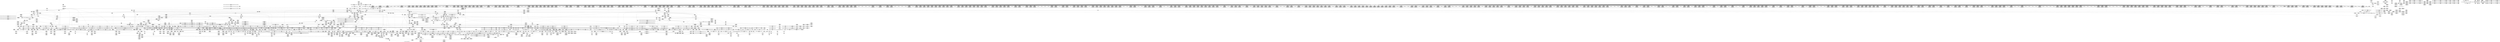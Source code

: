 digraph {
	CE0x42f3040 [shape=record,shape=Mrecord,label="{CE0x42f3040|GLOBAL:_task_sid|*Constant*}"]
	CE0x42f6f50 [shape=record,shape=Mrecord,label="{CE0x42f6f50|current_sid:_tmp20|security/selinux/hooks.c,218|*SummSource*}"]
	CE0x4375a20 [shape=record,shape=Mrecord,label="{CE0x4375a20|2472:_%struct.cred*,_:_CRE_2522,2523_}"]
	CE0x43a6930 [shape=record,shape=Mrecord,label="{CE0x43a6930|i64*_getelementptr_inbounds_(_4_x_i64_,_4_x_i64_*___llvm_gcov_ctr130,_i64_0,_i64_2)|*Constant*|*SummSink*}"]
	CE0x442f810 [shape=record,shape=Mrecord,label="{CE0x442f810|_call_void___preempt_count_sub(i32_1)_#10,_!dbg_!27715|include/linux/rcupdate.h,244|*SummSink*}"]
	CE0x435a6a0 [shape=record,shape=Mrecord,label="{CE0x435a6a0|2472:_%struct.cred*,_:_CRE_136,144_|*MultipleSource*|Function::task_sid&Arg::task::|Function::current_has_perm&Arg::tsk::|Function::selinux_task_getscheduler&Arg::p::|security/selinux/hooks.c,208}"]
	CE0x4385f30 [shape=record,shape=Mrecord,label="{CE0x4385f30|2472:_%struct.cred*,_:_CRE_3120,3128_|*MultipleSource*|Function::task_sid&Arg::task::|Function::current_has_perm&Arg::tsk::|Function::selinux_task_getscheduler&Arg::p::|security/selinux/hooks.c,208}"]
	CE0x438bc30 [shape=record,shape=Mrecord,label="{CE0x438bc30|2472:_%struct.cred*,_:_CRE_6208,6216_|*MultipleSource*|Function::task_sid&Arg::task::|Function::current_has_perm&Arg::tsk::|Function::selinux_task_getscheduler&Arg::p::|security/selinux/hooks.c,208}"]
	CE0x438d160 [shape=record,shape=Mrecord,label="{CE0x438d160|2472:_%struct.cred*,_:_CRE_6288,6289_}"]
	CE0x4351a00 [shape=record,shape=Mrecord,label="{CE0x4351a00|GLOBAL:_rcu_read_lock|*Constant*|*SummSource*}"]
	CE0x42ea790 [shape=record,shape=Mrecord,label="{CE0x42ea790|i64*_getelementptr_inbounds_(_2_x_i64_,_2_x_i64_*___llvm_gcov_ctr288,_i64_0,_i64_0)|*Constant*|*SummSink*}"]
	CE0x4419f50 [shape=record,shape=Mrecord,label="{CE0x4419f50|i64*_getelementptr_inbounds_(_4_x_i64_,_4_x_i64_*___llvm_gcov_ctr135,_i64_0,_i64_0)|*Constant*}"]
	CE0x441f430 [shape=record,shape=Mrecord,label="{CE0x441f430|__preempt_count_sub:_do.end|*SummSource*}"]
	CE0x42efb60 [shape=record,shape=Mrecord,label="{CE0x42efb60|i16_2|*Constant*|*SummSource*}"]
	CE0x433aaf0 [shape=record,shape=Mrecord,label="{CE0x433aaf0|current_sid:_tobool|security/selinux/hooks.c,218|*SummSource*}"]
	CE0x4338280 [shape=record,shape=Mrecord,label="{CE0x4338280|_call_void_mcount()_#3|*SummSink*}"]
	CE0x43738b0 [shape=record,shape=Mrecord,label="{CE0x43738b0|2472:_%struct.cred*,_:_CRE_2384,2392_|*MultipleSource*|Function::task_sid&Arg::task::|Function::current_has_perm&Arg::tsk::|Function::selinux_task_getscheduler&Arg::p::|security/selinux/hooks.c,208}"]
	CE0x431cbc0 [shape=record,shape=Mrecord,label="{CE0x431cbc0|i64*_getelementptr_inbounds_(_11_x_i64_,_11_x_i64_*___llvm_gcov_ctr125,_i64_0,_i64_6)|*Constant*}"]
	CE0x4356460 [shape=record,shape=Mrecord,label="{CE0x4356460|task_sid:_tobool|security/selinux/hooks.c,208|*SummSource*}"]
	CE0x439f930 [shape=record,shape=Mrecord,label="{CE0x439f930|task_sid:_tmp17|security/selinux/hooks.c,208}"]
	CE0x43525b0 [shape=record,shape=Mrecord,label="{CE0x43525b0|rcu_read_lock:_tmp3}"]
	CE0x4300920 [shape=record,shape=Mrecord,label="{CE0x4300920|current_sid:_if.end|*SummSource*}"]
	CE0x4425bf0 [shape=record,shape=Mrecord,label="{CE0x4425bf0|i64*_getelementptr_inbounds_(_4_x_i64_,_4_x_i64_*___llvm_gcov_ctr129,_i64_0,_i64_0)|*Constant*}"]
	CE0x43b7280 [shape=record,shape=Mrecord,label="{CE0x43b7280|GLOBAL:_task_sid.__warned|Global_var:task_sid.__warned|*SummSource*}"]
	CE0x430a6c0 [shape=record,shape=Mrecord,label="{CE0x430a6c0|current_sid:_tmp13|security/selinux/hooks.c,218|*SummSource*}"]
	CE0x43cd9b0 [shape=record,shape=Mrecord,label="{CE0x43cd9b0|COLLAPSED:_GCMRE___llvm_gcov_ctr129_internal_global_4_x_i64_zeroinitializer:_elem_0:default:}"]
	CE0x43b3ee0 [shape=record,shape=Mrecord,label="{CE0x43b3ee0|get_current:_bb}"]
	CE0x43594e0 [shape=record,shape=Mrecord,label="{CE0x43594e0|2472:_%struct.cred*,_:_CRE_24,28_|*MultipleSource*|Function::task_sid&Arg::task::|Function::current_has_perm&Arg::tsk::|Function::selinux_task_getscheduler&Arg::p::|security/selinux/hooks.c,208}"]
	CE0x43d37e0 [shape=record,shape=Mrecord,label="{CE0x43d37e0|_ret_void,_!dbg_!27719|./arch/x86/include/asm/preempt.h,73|*SummSource*}"]
	CE0x43aa880 [shape=record,shape=Mrecord,label="{CE0x43aa880|cred_sid:_tmp6|security/selinux/hooks.c,197}"]
	CE0x43bf0c0 [shape=record,shape=Mrecord,label="{CE0x43bf0c0|rcu_lock_acquire:_tmp6|*SummSink*}"]
	CE0x4361530 [shape=record,shape=Mrecord,label="{CE0x4361530|rcu_read_lock:_tmp15|include/linux/rcupdate.h,882|*SummSink*}"]
	CE0x430f5d0 [shape=record,shape=Mrecord,label="{CE0x430f5d0|GLOBAL:_lockdep_rcu_suspicious|*Constant*|*SummSource*}"]
	CE0x4313730 [shape=record,shape=Mrecord,label="{CE0x4313730|i64*_getelementptr_inbounds_(_13_x_i64_,_13_x_i64_*___llvm_gcov_ctr126,_i64_0,_i64_0)|*Constant*|*SummSource*}"]
	CE0x43c3e60 [shape=record,shape=Mrecord,label="{CE0x43c3e60|i32_2|*Constant*}"]
	CE0x42fa630 [shape=record,shape=Mrecord,label="{CE0x42fa630|i64_1|*Constant*|*SummSource*}"]
	CE0x4311ed0 [shape=record,shape=Mrecord,label="{CE0x4311ed0|i64*_getelementptr_inbounds_(_2_x_i64_,_2_x_i64_*___llvm_gcov_ctr136,_i64_0,_i64_1)|*Constant*|*SummSink*}"]
	CE0x439f650 [shape=record,shape=Mrecord,label="{CE0x439f650|task_sid:_tmp16|security/selinux/hooks.c,208|*SummSource*}"]
	CE0x43717a0 [shape=record,shape=Mrecord,label="{CE0x43717a0|2472:_%struct.cred*,_:_CRE_2272,2280_|*MultipleSource*|Function::task_sid&Arg::task::|Function::current_has_perm&Arg::tsk::|Function::selinux_task_getscheduler&Arg::p::|security/selinux/hooks.c,208}"]
	CE0x437ffd0 [shape=record,shape=Mrecord,label="{CE0x437ffd0|2472:_%struct.cred*,_:_CRE_2934,2935_}"]
	CE0x43e7460 [shape=record,shape=Mrecord,label="{CE0x43e7460|rcu_lock_acquire:_tmp5|include/linux/rcupdate.h,418|*SummSource*}"]
	CE0x43beda0 [shape=record,shape=Mrecord,label="{CE0x43beda0|rcu_lock_acquire:_tmp6}"]
	CE0x438b2b0 [shape=record,shape=Mrecord,label="{CE0x438b2b0|2472:_%struct.cred*,_:_CRE_6184,6192_|*MultipleSource*|Function::task_sid&Arg::task::|Function::current_has_perm&Arg::tsk::|Function::selinux_task_getscheduler&Arg::p::|security/selinux/hooks.c,208}"]
	CE0x42ed9b0 [shape=record,shape=Mrecord,label="{CE0x42ed9b0|current_sid:_land.lhs.true|*SummSink*}"]
	CE0x43882d0 [shape=record,shape=Mrecord,label="{CE0x43882d0|2472:_%struct.cred*,_:_CRE_5896,5904_|*MultipleSource*|Function::task_sid&Arg::task::|Function::current_has_perm&Arg::tsk::|Function::selinux_task_getscheduler&Arg::p::|security/selinux/hooks.c,208}"]
	CE0x43576f0 [shape=record,shape=Mrecord,label="{CE0x43576f0|rcu_read_lock:_do.body|*SummSink*}"]
	CE0x43893a0 [shape=record,shape=Mrecord,label="{CE0x43893a0|2472:_%struct.cred*,_:_CRE_5952,5960_|*MultipleSource*|Function::task_sid&Arg::task::|Function::current_has_perm&Arg::tsk::|Function::selinux_task_getscheduler&Arg::p::|security/selinux/hooks.c,208}"]
	CE0x43c3d30 [shape=record,shape=Mrecord,label="{CE0x43c3d30|i32_0|*Constant*}"]
	CE0x43aff40 [shape=record,shape=Mrecord,label="{CE0x43aff40|i64*_getelementptr_inbounds_(_13_x_i64_,_13_x_i64_*___llvm_gcov_ctr126,_i64_0,_i64_11)|*Constant*|*SummSource*}"]
	CE0x430fcb0 [shape=record,shape=Mrecord,label="{CE0x430fcb0|i64*_getelementptr_inbounds_(_2_x_i64_,_2_x_i64_*___llvm_gcov_ctr136,_i64_0,_i64_1)|*Constant*}"]
	CE0x43e5a20 [shape=record,shape=Mrecord,label="{CE0x43e5a20|rcu_read_unlock:_land.lhs.true}"]
	CE0x436b8a0 [shape=record,shape=Mrecord,label="{CE0x436b8a0|2472:_%struct.cred*,_:_CRE_1904,1912_|*MultipleSource*|Function::task_sid&Arg::task::|Function::current_has_perm&Arg::tsk::|Function::selinux_task_getscheduler&Arg::p::|security/selinux/hooks.c,208}"]
	CE0x442daa0 [shape=record,shape=Mrecord,label="{CE0x442daa0|__preempt_count_add:_tmp2|*SummSink*}"]
	CE0x43473f0 [shape=record,shape=Mrecord,label="{CE0x43473f0|cred_sid:_tmp1|*SummSource*}"]
	CE0x4320250 [shape=record,shape=Mrecord,label="{CE0x4320250|_ret_void,_!dbg_!27717|include/linux/rcupdate.h,240|*SummSink*}"]
	CE0x4384310 [shape=record,shape=Mrecord,label="{CE0x4384310|2472:_%struct.cred*,_:_CRE_3040,3048_|*MultipleSource*|Function::task_sid&Arg::task::|Function::current_has_perm&Arg::tsk::|Function::selinux_task_getscheduler&Arg::p::|security/selinux/hooks.c,208}"]
	CE0x4394820 [shape=record,shape=Mrecord,label="{CE0x4394820|2472:_%struct.cred*,_:_CRE_6474,6476_|*MultipleSource*|Function::task_sid&Arg::task::|Function::current_has_perm&Arg::tsk::|Function::selinux_task_getscheduler&Arg::p::|security/selinux/hooks.c,208}"]
	CE0x43258a0 [shape=record,shape=Mrecord,label="{CE0x43258a0|i64_3|*Constant*|*SummSink*}"]
	CE0x4367c60 [shape=record,shape=Mrecord,label="{CE0x4367c60|task_sid:_tmp19|security/selinux/hooks.c,208}"]
	CE0x43654e0 [shape=record,shape=Mrecord,label="{CE0x43654e0|2472:_%struct.cred*,_:_CRE_698,699_}"]
	CE0x42f9150 [shape=record,shape=Mrecord,label="{CE0x42f9150|i32_256|*Constant*|*SummSink*}"]
	CE0x4386b10 [shape=record,shape=Mrecord,label="{CE0x4386b10|2472:_%struct.cred*,_:_CRE_3148,3152_|*MultipleSource*|Function::task_sid&Arg::task::|Function::current_has_perm&Arg::tsk::|Function::selinux_task_getscheduler&Arg::p::|security/selinux/hooks.c,208}"]
	CE0x43ebd50 [shape=record,shape=Mrecord,label="{CE0x43ebd50|__rcu_read_unlock:_tmp4|include/linux/rcupdate.h,244}"]
	CE0x435c2a0 [shape=record,shape=Mrecord,label="{CE0x435c2a0|rcu_lock_acquire:_entry|*SummSource*}"]
	CE0x43bf4b0 [shape=record,shape=Mrecord,label="{CE0x43bf4b0|rcu_lock_acquire:_tmp7}"]
	CE0x431bcb0 [shape=record,shape=Mrecord,label="{CE0x431bcb0|_call_void_lockdep_rcu_suspicious(i8*_getelementptr_inbounds_(_25_x_i8_,_25_x_i8_*_.str3,_i32_0,_i32_0),_i32_218,_i8*_getelementptr_inbounds_(_45_x_i8_,_45_x_i8_*_.str12,_i32_0,_i32_0))_#10,_!dbg_!27727|security/selinux/hooks.c,218}"]
	CE0x4383080 [shape=record,shape=Mrecord,label="{CE0x4383080|2472:_%struct.cred*,_:_CRE_2975,2976_}"]
	CE0x4388c50 [shape=record,shape=Mrecord,label="{CE0x4388c50|2472:_%struct.cred*,_:_CRE_5928,5936_|*MultipleSource*|Function::task_sid&Arg::task::|Function::current_has_perm&Arg::tsk::|Function::selinux_task_getscheduler&Arg::p::|security/selinux/hooks.c,208}"]
	CE0x4426330 [shape=record,shape=Mrecord,label="{CE0x4426330|i64*_getelementptr_inbounds_(_4_x_i64_,_4_x_i64_*___llvm_gcov_ctr129,_i64_0,_i64_1)|*Constant*|*SummSink*}"]
	CE0x43b7310 [shape=record,shape=Mrecord,label="{CE0x43b7310|GLOBAL:_task_sid.__warned|Global_var:task_sid.__warned|*SummSink*}"]
	CE0x43b3a30 [shape=record,shape=Mrecord,label="{CE0x43b3a30|rcu_read_unlock:_entry|*SummSink*}"]
	CE0x441f350 [shape=record,shape=Mrecord,label="{CE0x441f350|__preempt_count_sub:_bb|*SummSource*}"]
	CE0x4417a30 [shape=record,shape=Mrecord,label="{CE0x4417a30|GLOBAL:_lock_acquire|*Constant*|*SummSource*}"]
	CE0x42f4610 [shape=record,shape=Mrecord,label="{CE0x42f4610|avc_has_perm:_entry}"]
	CE0x430b5d0 [shape=record,shape=Mrecord,label="{CE0x430b5d0|current_has_perm:_perms|Function::current_has_perm&Arg::perms::}"]
	CE0x43016c0 [shape=record,shape=Mrecord,label="{CE0x43016c0|current_sid:_tmp23|security/selinux/hooks.c,218|*SummSink*}"]
	CE0x43744c0 [shape=record,shape=Mrecord,label="{CE0x43744c0|2472:_%struct.cred*,_:_CRE_2424,2472_|*MultipleSource*|Function::task_sid&Arg::task::|Function::current_has_perm&Arg::tsk::|Function::selinux_task_getscheduler&Arg::p::|security/selinux/hooks.c,208}"]
	CE0x431d600 [shape=record,shape=Mrecord,label="{CE0x431d600|current_sid:_sid|security/selinux/hooks.c,220|*SummSink*}"]
	CE0x431a540 [shape=record,shape=Mrecord,label="{CE0x431a540|task_sid:_tmp1|*SummSource*}"]
	CE0x4312ae0 [shape=record,shape=Mrecord,label="{CE0x4312ae0|current_sid:_call|security/selinux/hooks.c,218|*SummSource*}"]
	CE0x4366cb0 [shape=record,shape=Mrecord,label="{CE0x4366cb0|cred_sid:_tmp|*SummSource*}"]
	CE0x43e1eb0 [shape=record,shape=Mrecord,label="{CE0x43e1eb0|rcu_lock_acquire:_tmp1|*SummSink*}"]
	CE0x4331e70 [shape=record,shape=Mrecord,label="{CE0x4331e70|i32_22|*Constant*|*SummSource*}"]
	CE0x4362fa0 [shape=record,shape=Mrecord,label="{CE0x4362fa0|2472:_%struct.cred*,_:_CRE_568,576_|*MultipleSource*|Function::task_sid&Arg::task::|Function::current_has_perm&Arg::tsk::|Function::selinux_task_getscheduler&Arg::p::|security/selinux/hooks.c,208}"]
	CE0x434b1e0 [shape=record,shape=Mrecord,label="{CE0x434b1e0|cred_sid:_bb|*SummSource*}"]
	CE0x4378740 [shape=record,shape=Mrecord,label="{CE0x4378740|2472:_%struct.cred*,_:_CRE_2656,2664_|*MultipleSource*|Function::task_sid&Arg::task::|Function::current_has_perm&Arg::tsk::|Function::selinux_task_getscheduler&Arg::p::|security/selinux/hooks.c,208}"]
	CE0x43aae40 [shape=record,shape=Mrecord,label="{CE0x43aae40|rcu_read_unlock:_tmp5|include/linux/rcupdate.h,933|*SummSource*}"]
	CE0x42e66e0 [shape=record,shape=Mrecord,label="{CE0x42e66e0|current_sid:_tmp8|security/selinux/hooks.c,218|*SummSink*}"]
	CE0x43186f0 [shape=record,shape=Mrecord,label="{CE0x43186f0|i64*_getelementptr_inbounds_(_13_x_i64_,_13_x_i64_*___llvm_gcov_ctr126,_i64_0,_i64_1)|*Constant*|*SummSource*}"]
	CE0x435d290 [shape=record,shape=Mrecord,label="{CE0x435d290|GLOBAL:_rcu_lock_acquire|*Constant*|*SummSource*}"]
	CE0x43704a0 [shape=record,shape=Mrecord,label="{CE0x43704a0|2472:_%struct.cred*,_:_CRE_2144,2152_|*MultipleSource*|Function::task_sid&Arg::task::|Function::current_has_perm&Arg::tsk::|Function::selinux_task_getscheduler&Arg::p::|security/selinux/hooks.c,208}"]
	CE0x4331a30 [shape=record,shape=Mrecord,label="{CE0x4331a30|current_sid:_tmp21|security/selinux/hooks.c,218|*SummSource*}"]
	CE0x43ea020 [shape=record,shape=Mrecord,label="{CE0x43ea020|rcu_read_unlock:_do.end|*SummSink*}"]
	CE0x4440300 [shape=record,shape=Mrecord,label="{CE0x4440300|__rcu_read_unlock:_tmp1}"]
	CE0x43f2c70 [shape=record,shape=Mrecord,label="{CE0x43f2c70|GLOBAL:_rcu_lock_release|*Constant*}"]
	CE0x4376c60 [shape=record,shape=Mrecord,label="{CE0x4376c60|2472:_%struct.cred*,_:_CRE_2568,2576_|*MultipleSource*|Function::task_sid&Arg::task::|Function::current_has_perm&Arg::tsk::|Function::selinux_task_getscheduler&Arg::p::|security/selinux/hooks.c,208}"]
	CE0x4303280 [shape=record,shape=Mrecord,label="{CE0x4303280|current_sid:_tmp24|security/selinux/hooks.c,220|*SummSource*}"]
	CE0x442d510 [shape=record,shape=Mrecord,label="{CE0x442d510|__preempt_count_add:_tmp6|./arch/x86/include/asm/preempt.h,73|*SummSink*}"]
	CE0x438df40 [shape=record,shape=Mrecord,label="{CE0x438df40|2472:_%struct.cred*,_:_CRE_6298,6299_}"]
	CE0x43f0720 [shape=record,shape=Mrecord,label="{CE0x43f0720|__preempt_count_add:_entry}"]
	CE0x434ac70 [shape=record,shape=Mrecord,label="{CE0x434ac70|rcu_read_lock:_tmp22|include/linux/rcupdate.h,884|*SummSource*}"]
	CE0x42f1350 [shape=record,shape=Mrecord,label="{CE0x42f1350|avc_has_perm:_auditdata|Function::avc_has_perm&Arg::auditdata::|*SummSource*}"]
	CE0x433a510 [shape=record,shape=Mrecord,label="{CE0x433a510|i64*_getelementptr_inbounds_(_11_x_i64_,_11_x_i64_*___llvm_gcov_ctr125,_i64_0,_i64_9)|*Constant*|*SummSource*}"]
	CE0x4373d70 [shape=record,shape=Mrecord,label="{CE0x4373d70|2472:_%struct.cred*,_:_CRE_2400,2408_|*MultipleSource*|Function::task_sid&Arg::task::|Function::current_has_perm&Arg::tsk::|Function::selinux_task_getscheduler&Arg::p::|security/selinux/hooks.c,208}"]
	CE0x4358380 [shape=record,shape=Mrecord,label="{CE0x4358380|task_sid:_do.body|*SummSource*}"]
	CE0x4372cd0 [shape=record,shape=Mrecord,label="{CE0x4372cd0|2472:_%struct.cred*,_:_CRE_2344,2352_|*MultipleSource*|Function::task_sid&Arg::task::|Function::current_has_perm&Arg::tsk::|Function::selinux_task_getscheduler&Arg::p::|security/selinux/hooks.c,208}"]
	CE0x43dc050 [shape=record,shape=Mrecord,label="{CE0x43dc050|rcu_read_lock:_tmp16|include/linux/rcupdate.h,882|*SummSource*}"]
	CE0x42f5360 [shape=record,shape=Mrecord,label="{CE0x42f5360|i64_ptrtoint_(i8*_blockaddress(_rcu_lock_acquire,_%__here)_to_i64)|*Constant*|*SummSink*}"]
	CE0x4428b50 [shape=record,shape=Mrecord,label="{CE0x4428b50|__rcu_read_lock:_tmp|*SummSink*}"]
	CE0x43b7b40 [shape=record,shape=Mrecord,label="{CE0x43b7b40|_ret_void,_!dbg_!27717|include/linux/rcupdate.h,245|*SummSource*}"]
	CE0x43c7c80 [shape=record,shape=Mrecord,label="{CE0x43c7c80|__preempt_count_add:_tmp2}"]
	CE0x442b560 [shape=record,shape=Mrecord,label="{CE0x442b560|i64*_getelementptr_inbounds_(_4_x_i64_,_4_x_i64_*___llvm_gcov_ctr133,_i64_0,_i64_2)|*Constant*}"]
	CE0x4416730 [shape=record,shape=Mrecord,label="{CE0x4416730|i64*_getelementptr_inbounds_(_4_x_i64_,_4_x_i64_*___llvm_gcov_ctr133,_i64_0,_i64_3)|*Constant*|*SummSink*}"]
	CE0x442a210 [shape=record,shape=Mrecord,label="{CE0x442a210|rcu_lock_acquire:_bb|*SummSource*}"]
	CE0x43eb250 [shape=record,shape=Mrecord,label="{CE0x43eb250|_call_void_lockdep_rcu_suspicious(i8*_getelementptr_inbounds_(_25_x_i8_,_25_x_i8_*_.str45,_i32_0,_i32_0),_i32_934,_i8*_getelementptr_inbounds_(_44_x_i8_,_44_x_i8_*_.str47,_i32_0,_i32_0))_#10,_!dbg_!27726|include/linux/rcupdate.h,933}"]
	CE0x42e6920 [shape=record,shape=Mrecord,label="{CE0x42e6920|current_sid:_tobool1|security/selinux/hooks.c,218|*SummSource*}"]
	CE0x43adce0 [shape=record,shape=Mrecord,label="{CE0x43adce0|task_sid:_tmp21|security/selinux/hooks.c,208|*SummSource*}"]
	CE0x42fe970 [shape=record,shape=Mrecord,label="{CE0x42fe970|2472:_%struct.cred*,_:_CRE_690,691_}"]
	CE0x4362b20 [shape=record,shape=Mrecord,label="{CE0x4362b20|2472:_%struct.cred*,_:_CRE_552,560_|*MultipleSource*|Function::task_sid&Arg::task::|Function::current_has_perm&Arg::tsk::|Function::selinux_task_getscheduler&Arg::p::|security/selinux/hooks.c,208}"]
	CE0x4364e80 [shape=record,shape=Mrecord,label="{CE0x4364e80|2472:_%struct.cred*,_:_CRE_656,660_|*MultipleSource*|Function::task_sid&Arg::task::|Function::current_has_perm&Arg::tsk::|Function::selinux_task_getscheduler&Arg::p::|security/selinux/hooks.c,208}"]
	CE0x43f1400 [shape=record,shape=Mrecord,label="{CE0x43f1400|rcu_read_unlock:_tmp20|include/linux/rcupdate.h,933}"]
	CE0x437fb10 [shape=record,shape=Mrecord,label="{CE0x437fb10|2472:_%struct.cred*,_:_CRE_2930,2931_}"]
	CE0x43a3aa0 [shape=record,shape=Mrecord,label="{CE0x43a3aa0|task_sid:_tmp17|security/selinux/hooks.c,208|*SummSource*}"]
	CE0x43b0250 [shape=record,shape=Mrecord,label="{CE0x43b0250|task_sid:_tmp25|security/selinux/hooks.c,208}"]
	CE0x4357e10 [shape=record,shape=Mrecord,label="{CE0x4357e10|2472:_%struct.cred*,_:_CRE_20,24_|*MultipleSource*|Function::task_sid&Arg::task::|Function::current_has_perm&Arg::tsk::|Function::selinux_task_getscheduler&Arg::p::|security/selinux/hooks.c,208}"]
	CE0x4390ec0 [shape=record,shape=Mrecord,label="{CE0x4390ec0|2472:_%struct.cred*,_:_CRE_6338,6339_}"]
	CE0x437d0b0 [shape=record,shape=Mrecord,label="{CE0x437d0b0|2472:_%struct.cred*,_:_CRE_2880,2884_|*MultipleSource*|Function::task_sid&Arg::task::|Function::current_has_perm&Arg::tsk::|Function::selinux_task_getscheduler&Arg::p::|security/selinux/hooks.c,208}"]
	CE0x43683d0 [shape=record,shape=Mrecord,label="{CE0x43683d0|_call_void_lockdep_rcu_suspicious(i8*_getelementptr_inbounds_(_25_x_i8_,_25_x_i8_*_.str3,_i32_0,_i32_0),_i32_208,_i8*_getelementptr_inbounds_(_41_x_i8_,_41_x_i8_*_.str44,_i32_0,_i32_0))_#10,_!dbg_!27732|security/selinux/hooks.c,208|*SummSink*}"]
	CE0x43a9180 [shape=record,shape=Mrecord,label="{CE0x43a9180|cred_sid:_tmp4|*LoadInst*|security/selinux/hooks.c,196|*SummSink*}"]
	CE0x43e8420 [shape=record,shape=Mrecord,label="{CE0x43e8420|rcu_read_unlock:_tmp13|include/linux/rcupdate.h,933}"]
	CE0x42efcd0 [shape=record,shape=Mrecord,label="{CE0x42efcd0|i16_2|*Constant*|*SummSink*}"]
	CE0x442f2a0 [shape=record,shape=Mrecord,label="{CE0x442f2a0|__rcu_read_unlock:_tmp1|*SummSink*}"]
	CE0x434daf0 [shape=record,shape=Mrecord,label="{CE0x434daf0|i8*_getelementptr_inbounds_(_42_x_i8_,_42_x_i8_*_.str46,_i32_0,_i32_0)|*Constant*}"]
	CE0x437f650 [shape=record,shape=Mrecord,label="{CE0x437f650|2472:_%struct.cred*,_:_CRE_2926,2927_}"]
	CE0x439ec90 [shape=record,shape=Mrecord,label="{CE0x439ec90|task_sid:_tmp14|security/selinux/hooks.c,208|*SummSink*}"]
	CE0x439b220 [shape=record,shape=Mrecord,label="{CE0x439b220|2472:_%struct.cred*,_:_CRE_10616,10624_|*MultipleSource*|Function::task_sid&Arg::task::|Function::current_has_perm&Arg::tsk::|Function::selinux_task_getscheduler&Arg::p::|security/selinux/hooks.c,208}"]
	CE0x43626e0 [shape=record,shape=Mrecord,label="{CE0x43626e0|2472:_%struct.cred*,_:_CRE_536,544_|*MultipleSource*|Function::task_sid&Arg::task::|Function::current_has_perm&Arg::tsk::|Function::selinux_task_getscheduler&Arg::p::|security/selinux/hooks.c,208}"]
	CE0x4365970 [shape=record,shape=Mrecord,label="{CE0x4365970|2472:_%struct.cred*,_:_CRE_702,703_}"]
	CE0x4302f90 [shape=record,shape=Mrecord,label="{CE0x4302f90|task_sid:_if.then}"]
	CE0x4387bb0 [shape=record,shape=Mrecord,label="{CE0x4387bb0|2472:_%struct.cred*,_:_CRE_5872,5880_|*MultipleSource*|Function::task_sid&Arg::task::|Function::current_has_perm&Arg::tsk::|Function::selinux_task_getscheduler&Arg::p::|security/selinux/hooks.c,208}"]
	CE0x4347050 [shape=record,shape=Mrecord,label="{CE0x4347050|task_sid:_bb|*SummSink*}"]
	CE0x43bf670 [shape=record,shape=Mrecord,label="{CE0x43bf670|rcu_lock_acquire:_tmp7|*SummSink*}"]
	CE0x4333050 [shape=record,shape=Mrecord,label="{CE0x4333050|get_current:_tmp3|*SummSource*}"]
	CE0x4427530 [shape=record,shape=Mrecord,label="{CE0x4427530|rcu_lock_release:___here|*SummSink*}"]
	CE0x438e530 [shape=record,shape=Mrecord,label="{CE0x438e530|2472:_%struct.cred*,_:_CRE_6303,6304_}"]
	CE0x441ee50 [shape=record,shape=Mrecord,label="{CE0x441ee50|__preempt_count_add:_tmp7|./arch/x86/include/asm/preempt.h,73}"]
	CE0x4339500 [shape=record,shape=Mrecord,label="{CE0x4339500|rcu_read_lock:_call|include/linux/rcupdate.h,882|*SummSource*}"]
	CE0x4331280 [shape=record,shape=Mrecord,label="{CE0x4331280|current_sid:_cred|security/selinux/hooks.c,218}"]
	CE0x42fb250 [shape=record,shape=Mrecord,label="{CE0x42fb250|current_sid:_tmp10|security/selinux/hooks.c,218|*SummSink*}"]
	CE0x42fb4e0 [shape=record,shape=Mrecord,label="{CE0x42fb4e0|current_sid:_tmp11|security/selinux/hooks.c,218}"]
	CE0x43e46e0 [shape=record,shape=Mrecord,label="{CE0x43e46e0|rcu_read_unlock:_tmp15|include/linux/rcupdate.h,933}"]
	CE0x43df3d0 [shape=record,shape=Mrecord,label="{CE0x43df3d0|rcu_read_lock:_tmp18|include/linux/rcupdate.h,882|*SummSink*}"]
	CE0x439c4b0 [shape=record,shape=Mrecord,label="{CE0x439c4b0|i64*_getelementptr_inbounds_(_13_x_i64_,_13_x_i64_*___llvm_gcov_ctr126,_i64_0,_i64_8)|*Constant*|*SummSink*}"]
	CE0x43d3d70 [shape=record,shape=Mrecord,label="{CE0x43d3d70|_call_void___preempt_count_add(i32_1)_#10,_!dbg_!27711|include/linux/rcupdate.h,239|*SummSource*}"]
	CE0x4373420 [shape=record,shape=Mrecord,label="{CE0x4373420|2472:_%struct.cred*,_:_CRE_2368,2376_|*MultipleSource*|Function::task_sid&Arg::task::|Function::current_has_perm&Arg::tsk::|Function::selinux_task_getscheduler&Arg::p::|security/selinux/hooks.c,208}"]
	CE0x4330930 [shape=record,shape=Mrecord,label="{CE0x4330930|get_current:_entry|*SummSink*}"]
	CE0x43d0ed0 [shape=record,shape=Mrecord,label="{CE0x43d0ed0|_call_void_mcount()_#3|*SummSink*}"]
	CE0x4385350 [shape=record,shape=Mrecord,label="{CE0x4385350|2472:_%struct.cred*,_:_CRE_3096,3104_|*MultipleSource*|Function::task_sid&Arg::task::|Function::current_has_perm&Arg::tsk::|Function::selinux_task_getscheduler&Arg::p::|security/selinux/hooks.c,208}"]
	CE0x4308ef0 [shape=record,shape=Mrecord,label="{CE0x4308ef0|_ret_i32_%call,_!dbg_!27713|security/selinux/hooks.c,3647|*SummSink*}"]
	CE0x4303f10 [shape=record,shape=Mrecord,label="{CE0x4303f10|2472:_%struct.cred*,_:_CRE_96,104_|*MultipleSource*|Function::task_sid&Arg::task::|Function::current_has_perm&Arg::tsk::|Function::selinux_task_getscheduler&Arg::p::|security/selinux/hooks.c,208}"]
	CE0x42f83a0 [shape=record,shape=Mrecord,label="{CE0x42f83a0|selinux_task_getscheduler:_tmp3|*SummSource*}"]
	CE0x438e1a0 [shape=record,shape=Mrecord,label="{CE0x438e1a0|2472:_%struct.cred*,_:_CRE_6300,6301_}"]
	CE0x438d9b0 [shape=record,shape=Mrecord,label="{CE0x438d9b0|2472:_%struct.cred*,_:_CRE_6293,6294_}"]
	CE0x4355a70 [shape=record,shape=Mrecord,label="{CE0x4355a70|rcu_lock_acquire:_map|Function::rcu_lock_acquire&Arg::map::}"]
	CE0x437b460 [shape=record,shape=Mrecord,label="{CE0x437b460|2472:_%struct.cred*,_:_CRE_2792,2800_|*MultipleSource*|Function::task_sid&Arg::task::|Function::current_has_perm&Arg::tsk::|Function::selinux_task_getscheduler&Arg::p::|security/selinux/hooks.c,208}"]
	CE0x4346920 [shape=record,shape=Mrecord,label="{CE0x4346920|2472:_%struct.cred*,_:_CRE_280,288_|*MultipleSource*|Function::task_sid&Arg::task::|Function::current_has_perm&Arg::tsk::|Function::selinux_task_getscheduler&Arg::p::|security/selinux/hooks.c,208}"]
	CE0x43a64d0 [shape=record,shape=Mrecord,label="{CE0x43a64d0|rcu_read_unlock:_tmp6|include/linux/rcupdate.h,933}"]
	CE0x43e6920 [shape=record,shape=Mrecord,label="{CE0x43e6920|i64*_getelementptr_inbounds_(_4_x_i64_,_4_x_i64_*___llvm_gcov_ctr133,_i64_0,_i64_1)|*Constant*|*SummSource*}"]
	CE0x42f09f0 [shape=record,shape=Mrecord,label="{CE0x42f09f0|avc_has_perm:_requested|Function::avc_has_perm&Arg::requested::}"]
	CE0x436f170 [shape=record,shape=Mrecord,label="{CE0x436f170|2472:_%struct.cred*,_:_CRE_2080,2088_|*MultipleSource*|Function::task_sid&Arg::task::|Function::current_has_perm&Arg::tsk::|Function::selinux_task_getscheduler&Arg::p::|security/selinux/hooks.c,208}"]
	CE0x43310f0 [shape=record,shape=Mrecord,label="{CE0x43310f0|i32_78|*Constant*|*SummSink*}"]
	CE0x42f5c40 [shape=record,shape=Mrecord,label="{CE0x42f5c40|i64_2|*Constant*|*SummSink*}"]
	CE0x43e2480 [shape=record,shape=Mrecord,label="{CE0x43e2480|COLLAPSED:_GCMRE___llvm_gcov_ctr132_internal_global_11_x_i64_zeroinitializer:_elem_0:default:}"]
	CE0x4316860 [shape=record,shape=Mrecord,label="{CE0x4316860|current_sid:_do.end|*SummSink*}"]
	CE0x4330cf0 [shape=record,shape=Mrecord,label="{CE0x4330cf0|_ret_%struct.task_struct*_%tmp4,_!dbg_!27714|./arch/x86/include/asm/current.h,14|*SummSink*}"]
	CE0x43cbe60 [shape=record,shape=Mrecord,label="{CE0x43cbe60|i64*_getelementptr_inbounds_(_4_x_i64_,_4_x_i64_*___llvm_gcov_ctr135,_i64_0,_i64_1)|*Constant*}"]
	CE0x42ed290 [shape=record,shape=Mrecord,label="{CE0x42ed290|rcu_read_lock:_tobool|include/linux/rcupdate.h,882}"]
	CE0x44165a0 [shape=record,shape=Mrecord,label="{CE0x44165a0|i64*_getelementptr_inbounds_(_4_x_i64_,_4_x_i64_*___llvm_gcov_ctr133,_i64_0,_i64_3)|*Constant*|*SummSource*}"]
	CE0x431b890 [shape=record,shape=Mrecord,label="{CE0x431b890|i8_1|*Constant*|*SummSource*}"]
	CE0x4366c40 [shape=record,shape=Mrecord,label="{CE0x4366c40|COLLAPSED:_GCMRE___llvm_gcov_ctr131_internal_global_2_x_i64_zeroinitializer:_elem_0:default:}"]
	CE0x4376b30 [shape=record,shape=Mrecord,label="{CE0x4376b30|2472:_%struct.cred*,_:_CRE_2544,2568_|*MultipleSource*|Function::task_sid&Arg::task::|Function::current_has_perm&Arg::tsk::|Function::selinux_task_getscheduler&Arg::p::|security/selinux/hooks.c,208}"]
	CE0x43c1d40 [shape=record,shape=Mrecord,label="{CE0x43c1d40|_call_void_mcount()_#3|*SummSource*}"]
	CE0x5551620 [shape=record,shape=Mrecord,label="{CE0x5551620|GLOBAL:_current_has_perm|*Constant*}"]
	CE0x43d2570 [shape=record,shape=Mrecord,label="{CE0x43d2570|_ret_void,_!dbg_!27719|./arch/x86/include/asm/preempt.h,73|*SummSink*}"]
	CE0x437ecd0 [shape=record,shape=Mrecord,label="{CE0x437ecd0|2472:_%struct.cred*,_:_CRE_2918,2919_}"]
	CE0x4358150 [shape=record,shape=Mrecord,label="{CE0x4358150|i64_2|*Constant*}"]
	CE0x431bd20 [shape=record,shape=Mrecord,label="{CE0x431bd20|_call_void_lockdep_rcu_suspicious(i8*_getelementptr_inbounds_(_25_x_i8_,_25_x_i8_*_.str3,_i32_0,_i32_0),_i32_218,_i8*_getelementptr_inbounds_(_45_x_i8_,_45_x_i8_*_.str12,_i32_0,_i32_0))_#10,_!dbg_!27727|security/selinux/hooks.c,218|*SummSource*}"]
	CE0x437a3c0 [shape=record,shape=Mrecord,label="{CE0x437a3c0|2472:_%struct.cred*,_:_CRE_2736,2744_|*MultipleSource*|Function::task_sid&Arg::task::|Function::current_has_perm&Arg::tsk::|Function::selinux_task_getscheduler&Arg::p::|security/selinux/hooks.c,208}"]
	CE0x43ad610 [shape=record,shape=Mrecord,label="{CE0x43ad610|task_sid:_tmp20|security/selinux/hooks.c,208}"]
	CE0x4312fd0 [shape=record,shape=Mrecord,label="{CE0x4312fd0|i64*_getelementptr_inbounds_(_11_x_i64_,_11_x_i64_*___llvm_gcov_ctr125,_i64_0,_i64_0)|*Constant*|*SummSink*}"]
	CE0x431a460 [shape=record,shape=Mrecord,label="{CE0x431a460|i64*_getelementptr_inbounds_(_13_x_i64_,_13_x_i64_*___llvm_gcov_ctr126,_i64_0,_i64_1)|*Constant*|*SummSink*}"]
	CE0x43384f0 [shape=record,shape=Mrecord,label="{CE0x43384f0|i64_0|*Constant*|*SummSink*}"]
	CE0x4390b30 [shape=record,shape=Mrecord,label="{CE0x4390b30|2472:_%struct.cred*,_:_CRE_6335,6336_}"]
	CE0x43189f0 [shape=record,shape=Mrecord,label="{CE0x43189f0|rcu_read_lock:_tmp1|*SummSink*}"]
	CE0x4376540 [shape=record,shape=Mrecord,label="{CE0x4376540|2472:_%struct.cred*,_:_CRE_2532,2533_}"]
	CE0x43ade10 [shape=record,shape=Mrecord,label="{CE0x43ade10|task_sid:_tmp21|security/selinux/hooks.c,208|*SummSink*}"]
	CE0x431d140 [shape=record,shape=Mrecord,label="{CE0x431d140|current_sid:_sid|security/selinux/hooks.c,220|*SummSource*}"]
	CE0x4359580 [shape=record,shape=Mrecord,label="{CE0x4359580|2472:_%struct.cred*,_:_CRE_32,40_|*MultipleSource*|Function::task_sid&Arg::task::|Function::current_has_perm&Arg::tsk::|Function::selinux_task_getscheduler&Arg::p::|security/selinux/hooks.c,208}"]
	CE0x4419420 [shape=record,shape=Mrecord,label="{CE0x4419420|__preempt_count_sub:_val|Function::__preempt_count_sub&Arg::val::|*SummSink*}"]
	CE0x42fc790 [shape=record,shape=Mrecord,label="{CE0x42fc790|i64*_getelementptr_inbounds_(_2_x_i64_,_2_x_i64_*___llvm_gcov_ctr288,_i64_0,_i64_1)|*Constant*|*SummSource*}"]
	CE0x42f3d30 [shape=record,shape=Mrecord,label="{CE0x42f3d30|task_sid:_task|Function::task_sid&Arg::task::|*SummSource*}"]
	CE0x437f2c0 [shape=record,shape=Mrecord,label="{CE0x437f2c0|2472:_%struct.cred*,_:_CRE_2923,2924_}"]
	CE0x4421f90 [shape=record,shape=Mrecord,label="{CE0x4421f90|i64*_getelementptr_inbounds_(_4_x_i64_,_4_x_i64_*___llvm_gcov_ctr135,_i64_0,_i64_3)|*Constant*|*SummSink*}"]
	CE0x43a9e80 [shape=record,shape=Mrecord,label="{CE0x43a9e80|_call_void_rcu_lock_acquire(%struct.lockdep_map*_rcu_lock_map)_#10,_!dbg_!27711|include/linux/rcupdate.h,881|*SummSink*}"]
	CE0x42e60f0 [shape=record,shape=Mrecord,label="{CE0x42e60f0|current_sid:_do.body|*SummSource*}"]
	CE0x42f34e0 [shape=record,shape=Mrecord,label="{CE0x42f34e0|task_sid:_entry}"]
	CE0x4375e80 [shape=record,shape=Mrecord,label="{CE0x4375e80|2472:_%struct.cred*,_:_CRE_2526,2527_}"]
	CE0x4391840 [shape=record,shape=Mrecord,label="{CE0x4391840|2472:_%struct.cred*,_:_CRE_6346,6347_}"]
	CE0x439c420 [shape=record,shape=Mrecord,label="{CE0x439c420|task_sid:_tobool1|security/selinux/hooks.c,208|*SummSink*}"]
	CE0x42ee8f0 [shape=record,shape=Mrecord,label="{CE0x42ee8f0|current_sid:_land.lhs.true}"]
	CE0x43b7cb0 [shape=record,shape=Mrecord,label="{CE0x43b7cb0|__rcu_read_lock:_do.end}"]
	CE0x441ac50 [shape=record,shape=Mrecord,label="{CE0x441ac50|__preempt_count_sub:_tmp7|./arch/x86/include/asm/preempt.h,78|*SummSource*}"]
	CE0x4426220 [shape=record,shape=Mrecord,label="{CE0x4426220|__preempt_count_add:_tmp}"]
	CE0x4365840 [shape=record,shape=Mrecord,label="{CE0x4365840|2472:_%struct.cred*,_:_CRE_701,702_}"]
	CE0x43a6770 [shape=record,shape=Mrecord,label="{CE0x43a6770|rcu_read_unlock:_tmp6|include/linux/rcupdate.h,933|*SummSink*}"]
	CE0x44282f0 [shape=record,shape=Mrecord,label="{CE0x44282f0|_call_void_asm_sideeffect_,_memory_,_dirflag_,_fpsr_,_flags_()_#3,_!dbg_!27711,_!srcloc_!27714|include/linux/rcupdate.h,244|*SummSource*}"]
	CE0x4440220 [shape=record,shape=Mrecord,label="{CE0x4440220|i32_0|*Constant*}"]
	CE0x439afb0 [shape=record,shape=Mrecord,label="{CE0x439afb0|2472:_%struct.cred*,_:_CRE_10608,10609_|*MultipleSource*|Function::task_sid&Arg::task::|Function::current_has_perm&Arg::tsk::|Function::selinux_task_getscheduler&Arg::p::|security/selinux/hooks.c,208}"]
	CE0x4301140 [shape=record,shape=Mrecord,label="{CE0x4301140|current_sid:_tmp22|security/selinux/hooks.c,218|*SummSink*}"]
	CE0x43d4c10 [shape=record,shape=Mrecord,label="{CE0x43d4c10|i64*_getelementptr_inbounds_(_4_x_i64_,_4_x_i64_*___llvm_gcov_ctr130,_i64_0,_i64_0)|*Constant*|*SummSink*}"]
	CE0x42ec720 [shape=record,shape=Mrecord,label="{CE0x42ec720|task_sid:_tmp|*SummSource*}"]
	CE0x43f3710 [shape=record,shape=Mrecord,label="{CE0x43f3710|rcu_lock_release:_entry}"]
	CE0x4337150 [shape=record,shape=Mrecord,label="{CE0x4337150|i64*_getelementptr_inbounds_(_4_x_i64_,_4_x_i64_*___llvm_gcov_ctr135,_i64_0,_i64_3)|*Constant*}"]
	CE0x43805c0 [shape=record,shape=Mrecord,label="{CE0x43805c0|2472:_%struct.cred*,_:_CRE_2939,2940_}"]
	CE0x4391d00 [shape=record,shape=Mrecord,label="{CE0x4391d00|2472:_%struct.cred*,_:_CRE_6350,6351_}"]
	CE0x43c27a0 [shape=record,shape=Mrecord,label="{CE0x43c27a0|__rcu_read_unlock:_tmp}"]
	CE0x437f520 [shape=record,shape=Mrecord,label="{CE0x437f520|2472:_%struct.cred*,_:_CRE_2925,2926_}"]
	CE0x3ff1fe0 [shape=record,shape=Mrecord,label="{CE0x3ff1fe0|selinux_task_getscheduler:_p|Function::selinux_task_getscheduler&Arg::p::|*SummSink*}"]
	CE0x442c170 [shape=record,shape=Mrecord,label="{CE0x442c170|rcu_lock_release:_tmp5|include/linux/rcupdate.h,423}"]
	CE0x43ad970 [shape=record,shape=Mrecord,label="{CE0x43ad970|task_sid:_tmp22|security/selinux/hooks.c,208|*SummSource*}"]
	CE0x4391970 [shape=record,shape=Mrecord,label="{CE0x4391970|2472:_%struct.cred*,_:_CRE_6347,6348_}"]
	CE0x435c700 [shape=record,shape=Mrecord,label="{CE0x435c700|get_current:_tmp4|./arch/x86/include/asm/current.h,14|*SummSink*}"]
	CE0x4429160 [shape=record,shape=Mrecord,label="{CE0x4429160|i64*_getelementptr_inbounds_(_4_x_i64_,_4_x_i64_*___llvm_gcov_ctr134,_i64_0,_i64_0)|*Constant*|*SummSink*}"]
	CE0x43b79f0 [shape=record,shape=Mrecord,label="{CE0x43b79f0|task_sid:_tobool1|security/selinux/hooks.c,208|*SummSource*}"]
	CE0x4351b50 [shape=record,shape=Mrecord,label="{CE0x4351b50|rcu_read_lock:_entry}"]
	CE0x43afca0 [shape=record,shape=Mrecord,label="{CE0x43afca0|i64*_getelementptr_inbounds_(_13_x_i64_,_13_x_i64_*___llvm_gcov_ctr126,_i64_0,_i64_11)|*Constant*}"]
	CE0x4313540 [shape=record,shape=Mrecord,label="{CE0x4313540|task_sid:_do.end6|*SummSink*}"]
	CE0x431a4d0 [shape=record,shape=Mrecord,label="{CE0x431a4d0|task_sid:_tmp1}"]
	CE0x4359d90 [shape=record,shape=Mrecord,label="{CE0x4359d90|2472:_%struct.cred*,_:_CRE_160,164_|*MultipleSource*|Function::task_sid&Arg::task::|Function::current_has_perm&Arg::tsk::|Function::selinux_task_getscheduler&Arg::p::|security/selinux/hooks.c,208}"]
	CE0x430ad30 [shape=record,shape=Mrecord,label="{CE0x430ad30|current_sid:_tobool|security/selinux/hooks.c,218|*SummSink*}"]
	CE0x4367730 [shape=record,shape=Mrecord,label="{CE0x4367730|task_sid:_tmp18|security/selinux/hooks.c,208|*SummSource*}"]
	CE0x4334b80 [shape=record,shape=Mrecord,label="{CE0x4334b80|2472:_%struct.cred*,_:_CRE_448,456_|*MultipleSource*|Function::task_sid&Arg::task::|Function::current_has_perm&Arg::tsk::|Function::selinux_task_getscheduler&Arg::p::|security/selinux/hooks.c,208}"]
	CE0x43b3640 [shape=record,shape=Mrecord,label="{CE0x43b3640|GLOBAL:_rcu_read_unlock|*Constant*|*SummSink*}"]
	CE0x4363bb0 [shape=record,shape=Mrecord,label="{CE0x4363bb0|2472:_%struct.cred*,_:_CRE_608,616_|*MultipleSource*|Function::task_sid&Arg::task::|Function::current_has_perm&Arg::tsk::|Function::selinux_task_getscheduler&Arg::p::|security/selinux/hooks.c,208}"]
	CE0x436a340 [shape=record,shape=Mrecord,label="{CE0x436a340|2472:_%struct.cred*,_:_CRE_1832,1840_|*MultipleSource*|Function::task_sid&Arg::task::|Function::current_has_perm&Arg::tsk::|Function::selinux_task_getscheduler&Arg::p::|security/selinux/hooks.c,208}"]
	CE0x438b770 [shape=record,shape=Mrecord,label="{CE0x438b770|2472:_%struct.cred*,_:_CRE_6196,6200_|*MultipleSource*|Function::task_sid&Arg::task::|Function::current_has_perm&Arg::tsk::|Function::selinux_task_getscheduler&Arg::p::|security/selinux/hooks.c,208}"]
	CE0x435cb60 [shape=record,shape=Mrecord,label="{CE0x435cb60|2472:_%struct.cred*,_:_CRE_216,224_|*MultipleSource*|Function::task_sid&Arg::task::|Function::current_has_perm&Arg::tsk::|Function::selinux_task_getscheduler&Arg::p::|security/selinux/hooks.c,208}"]
	CE0x4393090 [shape=record,shape=Mrecord,label="{CE0x4393090|2472:_%struct.cred*,_:_CRE_6392,6400_|*MultipleSource*|Function::task_sid&Arg::task::|Function::current_has_perm&Arg::tsk::|Function::selinux_task_getscheduler&Arg::p::|security/selinux/hooks.c,208}"]
	CE0x433a000 [shape=record,shape=Mrecord,label="{CE0x433a000|i8*_getelementptr_inbounds_(_45_x_i8_,_45_x_i8_*_.str12,_i32_0,_i32_0)|*Constant*|*SummSource*}"]
	CE0x4390a00 [shape=record,shape=Mrecord,label="{CE0x4390a00|2472:_%struct.cred*,_:_CRE_6334,6335_}"]
	CE0x430b640 [shape=record,shape=Mrecord,label="{CE0x430b640|current_has_perm:_perms|Function::current_has_perm&Arg::perms::|*SummSink*}"]
	CE0x43084c0 [shape=record,shape=Mrecord,label="{CE0x43084c0|current_sid:_entry|*SummSource*}"]
	CE0x4356bd0 [shape=record,shape=Mrecord,label="{CE0x4356bd0|task_sid:_if.end|*SummSource*}"]
	CE0x43ab8c0 [shape=record,shape=Mrecord,label="{CE0x43ab8c0|rcu_read_unlock:_tmp9|include/linux/rcupdate.h,933}"]
	CE0x43ee740 [shape=record,shape=Mrecord,label="{CE0x43ee740|_call_void_lockdep_rcu_suspicious(i8*_getelementptr_inbounds_(_25_x_i8_,_25_x_i8_*_.str45,_i32_0,_i32_0),_i32_934,_i8*_getelementptr_inbounds_(_44_x_i8_,_44_x_i8_*_.str47,_i32_0,_i32_0))_#10,_!dbg_!27726|include/linux/rcupdate.h,933|*SummSink*}"]
	CE0x4380bb0 [shape=record,shape=Mrecord,label="{CE0x4380bb0|2472:_%struct.cred*,_:_CRE_2944,2945_}"]
	CE0x43902e0 [shape=record,shape=Mrecord,label="{CE0x43902e0|2472:_%struct.cred*,_:_CRE_6328,6329_}"]
	CE0x438dce0 [shape=record,shape=Mrecord,label="{CE0x438dce0|2472:_%struct.cred*,_:_CRE_6296,6297_}"]
	CE0x43953d0 [shape=record,shape=Mrecord,label="{CE0x43953d0|2472:_%struct.cred*,_:_CRE_6496,6504_|*MultipleSource*|Function::task_sid&Arg::task::|Function::current_has_perm&Arg::tsk::|Function::selinux_task_getscheduler&Arg::p::|security/selinux/hooks.c,208}"]
	CE0x43cda20 [shape=record,shape=Mrecord,label="{CE0x43cda20|__preempt_count_add:_tmp|*SummSource*}"]
	CE0x4311fb0 [shape=record,shape=Mrecord,label="{CE0x4311fb0|current_has_perm:_tmp1}"]
	CE0x436a0e0 [shape=record,shape=Mrecord,label="{CE0x436a0e0|2472:_%struct.cred*,_:_CRE_1824,1832_|*MultipleSource*|Function::task_sid&Arg::task::|Function::current_has_perm&Arg::tsk::|Function::selinux_task_getscheduler&Arg::p::|security/selinux/hooks.c,208}"]
	CE0x43b1120 [shape=record,shape=Mrecord,label="{CE0x43b1120|i64*_getelementptr_inbounds_(_13_x_i64_,_13_x_i64_*___llvm_gcov_ctr126,_i64_0,_i64_12)|*Constant*|*SummSink*}"]
	CE0x4426120 [shape=record,shape=Mrecord,label="{CE0x4426120|__preempt_count_sub:_tmp1|*SummSource*}"]
	CE0x4300a60 [shape=record,shape=Mrecord,label="{CE0x4300a60|current_sid:_if.end|*SummSink*}"]
	CE0x4415d50 [shape=record,shape=Mrecord,label="{CE0x4415d50|i64_ptrtoint_(i8*_blockaddress(_rcu_lock_release,_%__here)_to_i64)|*Constant*|*SummSource*}"]
	CE0x43b6610 [shape=record,shape=Mrecord,label="{CE0x43b6610|task_sid:_tmp6|security/selinux/hooks.c,208|*SummSource*}"]
	CE0x430dfb0 [shape=record,shape=Mrecord,label="{CE0x430dfb0|GLOBAL:___llvm_gcov_ctr125|Global_var:__llvm_gcov_ctr125}"]
	CE0x4384ec0 [shape=record,shape=Mrecord,label="{CE0x4384ec0|2472:_%struct.cred*,_:_CRE_3080,3084_|*MultipleSource*|Function::task_sid&Arg::task::|Function::current_has_perm&Arg::tsk::|Function::selinux_task_getscheduler&Arg::p::|security/selinux/hooks.c,208}"]
	CE0x4417f80 [shape=record,shape=Mrecord,label="{CE0x4417f80|__rcu_read_lock:_bb|*SummSink*}"]
	CE0x43f2250 [shape=record,shape=Mrecord,label="{CE0x43f2250|rcu_read_unlock:_tmp22|include/linux/rcupdate.h,935|*SummSink*}"]
	CE0x43e24f0 [shape=record,shape=Mrecord,label="{CE0x43e24f0|rcu_read_unlock:_tmp|*SummSource*}"]
	CE0x437da60 [shape=record,shape=Mrecord,label="{CE0x437da60|2472:_%struct.cred*,_:_CRE_2904,2905_}"]
	CE0x43bba60 [shape=record,shape=Mrecord,label="{CE0x43bba60|i64*_getelementptr_inbounds_(_4_x_i64_,_4_x_i64_*___llvm_gcov_ctr134,_i64_0,_i64_2)|*Constant*}"]
	CE0x4380230 [shape=record,shape=Mrecord,label="{CE0x4380230|2472:_%struct.cred*,_:_CRE_2936,2937_}"]
	CE0x432fa80 [shape=record,shape=Mrecord,label="{CE0x432fa80|__rcu_read_lock:_tmp1|*SummSink*}"]
	CE0x4416060 [shape=record,shape=Mrecord,label="{CE0x4416060|i64_ptrtoint_(i8*_blockaddress(_rcu_lock_release,_%__here)_to_i64)|*Constant*|*SummSink*}"]
	CE0x4422de0 [shape=record,shape=Mrecord,label="{CE0x4422de0|__rcu_read_unlock:_tmp1|*SummSource*}"]
	CE0x43b1190 [shape=record,shape=Mrecord,label="{CE0x43b1190|task_sid:_tmp26|security/selinux/hooks.c,208|*SummSink*}"]
	CE0x43ce700 [shape=record,shape=Mrecord,label="{CE0x43ce700|__preempt_count_sub:_tmp5|./arch/x86/include/asm/preempt.h,77}"]
	CE0x4316c40 [shape=record,shape=Mrecord,label="{CE0x4316c40|cred_sid:_tmp1}"]
	CE0x42f9590 [shape=record,shape=Mrecord,label="{CE0x42f9590|i64*_getelementptr_inbounds_(_11_x_i64_,_11_x_i64_*___llvm_gcov_ctr125,_i64_0,_i64_1)|*Constant*}"]
	CE0x4445590 [shape=record,shape=Mrecord,label="{CE0x4445590|__preempt_count_add:_tmp4|./arch/x86/include/asm/preempt.h,72}"]
	CE0x42f7820 [shape=record,shape=Mrecord,label="{CE0x42f7820|COLLAPSED:_GCMRE___llvm_gcov_ctr136_internal_global_2_x_i64_zeroinitializer:_elem_0:default:}"]
	CE0x438eb20 [shape=record,shape=Mrecord,label="{CE0x438eb20|2472:_%struct.cred*,_:_CRE_6308,6309_}"]
	CE0x42f3380 [shape=record,shape=Mrecord,label="{CE0x42f3380|current_has_perm:_call1|security/selinux/hooks.c,1543|*SummSource*}"]
	CE0x43b3bb0 [shape=record,shape=Mrecord,label="{CE0x43b3bb0|_ret_void,_!dbg_!27735|include/linux/rcupdate.h,938|*SummSink*}"]
	CE0x437fea0 [shape=record,shape=Mrecord,label="{CE0x437fea0|2472:_%struct.cred*,_:_CRE_2933,2934_}"]
	CE0x434ba70 [shape=record,shape=Mrecord,label="{CE0x434ba70|cred_sid:_sid|security/selinux/hooks.c,197|*SummSink*}"]
	CE0x4344dd0 [shape=record,shape=Mrecord,label="{CE0x4344dd0|__rcu_read_lock:_entry|*SummSource*}"]
	CE0x437b1d0 [shape=record,shape=Mrecord,label="{CE0x437b1d0|2472:_%struct.cred*,_:_CRE_2784,2792_|*MultipleSource*|Function::task_sid&Arg::task::|Function::current_has_perm&Arg::tsk::|Function::selinux_task_getscheduler&Arg::p::|security/selinux/hooks.c,208}"]
	CE0x441be60 [shape=record,shape=Mrecord,label="{CE0x441be60|i64*_getelementptr_inbounds_(_4_x_i64_,_4_x_i64_*___llvm_gcov_ctr129,_i64_0,_i64_3)|*Constant*}"]
	CE0x43b30a0 [shape=record,shape=Mrecord,label="{CE0x43b30a0|GLOBAL:_rcu_read_unlock|*Constant*}"]
	CE0x43396a0 [shape=record,shape=Mrecord,label="{CE0x43396a0|rcu_read_lock:_tobool|include/linux/rcupdate.h,882|*SummSink*}"]
	CE0x436fd80 [shape=record,shape=Mrecord,label="{CE0x436fd80|2472:_%struct.cred*,_:_CRE_2120,2128_|*MultipleSource*|Function::task_sid&Arg::task::|Function::current_has_perm&Arg::tsk::|Function::selinux_task_getscheduler&Arg::p::|security/selinux/hooks.c,208}"]
	CE0x439e090 [shape=record,shape=Mrecord,label="{CE0x439e090|task_sid:_tobool4|security/selinux/hooks.c,208}"]
	CE0x44192e0 [shape=record,shape=Mrecord,label="{CE0x44192e0|GLOBAL:___preempt_count_sub|*Constant*|*SummSource*}"]
	CE0x43bec80 [shape=record,shape=Mrecord,label="{CE0x43bec80|i64*_getelementptr_inbounds_(_4_x_i64_,_4_x_i64_*___llvm_gcov_ctr130,_i64_0,_i64_3)|*Constant*|*SummSource*}"]
	CE0x4310150 [shape=record,shape=Mrecord,label="{CE0x4310150|current_has_perm:_tmp2|*SummSink*}"]
	CE0x442a3f0 [shape=record,shape=Mrecord,label="{CE0x442a3f0|__rcu_read_lock:_tmp3|*SummSink*}"]
	CE0x43c0a80 [shape=record,shape=Mrecord,label="{CE0x43c0a80|rcu_lock_release:_tmp7}"]
	CE0x43ae5c0 [shape=record,shape=Mrecord,label="{CE0x43ae5c0|i64*_getelementptr_inbounds_(_13_x_i64_,_13_x_i64_*___llvm_gcov_ctr126,_i64_0,_i64_10)|*Constant*|*SummSource*}"]
	CE0x431c7f0 [shape=record,shape=Mrecord,label="{CE0x431c7f0|current_sid:_tmp12|security/selinux/hooks.c,218|*SummSource*}"]
	CE0x44309f0 [shape=record,shape=Mrecord,label="{CE0x44309f0|__rcu_read_unlock:_tmp2|*SummSink*}"]
	CE0x43c79d0 [shape=record,shape=Mrecord,label="{CE0x43c79d0|i64*_getelementptr_inbounds_(_4_x_i64_,_4_x_i64_*___llvm_gcov_ctr128,_i64_0,_i64_1)|*Constant*|*SummSink*}"]
	CE0x43dce10 [shape=record,shape=Mrecord,label="{CE0x43dce10|i8*_getelementptr_inbounds_(_25_x_i8_,_25_x_i8_*_.str45,_i32_0,_i32_0)|*Constant*}"]
	CE0x43b54f0 [shape=record,shape=Mrecord,label="{CE0x43b54f0|task_sid:_call|security/selinux/hooks.c,208|*SummSource*}"]
	CE0x4395d50 [shape=record,shape=Mrecord,label="{CE0x4395d50|2472:_%struct.cred*,_:_CRE_6528,6536_|*MultipleSource*|Function::task_sid&Arg::task::|Function::current_has_perm&Arg::tsk::|Function::selinux_task_getscheduler&Arg::p::|security/selinux/hooks.c,208}"]
	CE0x436e100 [shape=record,shape=Mrecord,label="{CE0x436e100|2472:_%struct.cred*,_:_CRE_2044,2048_|*MultipleSource*|Function::task_sid&Arg::task::|Function::current_has_perm&Arg::tsk::|Function::selinux_task_getscheduler&Arg::p::|security/selinux/hooks.c,208}"]
	CE0x4397510 [shape=record,shape=Mrecord,label="{CE0x4397510|2472:_%struct.cred*,_:_CRE_6616,6624_|*MultipleSource*|Function::task_sid&Arg::task::|Function::current_has_perm&Arg::tsk::|Function::selinux_task_getscheduler&Arg::p::|security/selinux/hooks.c,208}"]
	CE0x4374980 [shape=record,shape=Mrecord,label="{CE0x4374980|2472:_%struct.cred*,_:_CRE_2480,2488_|*MultipleSource*|Function::task_sid&Arg::task::|Function::current_has_perm&Arg::tsk::|Function::selinux_task_getscheduler&Arg::p::|security/selinux/hooks.c,208}"]
	CE0x42f3cc0 [shape=record,shape=Mrecord,label="{CE0x42f3cc0|task_sid:_task|Function::task_sid&Arg::task::}"]
	CE0x4308930 [shape=record,shape=Mrecord,label="{CE0x4308930|_ret_i32_%tmp24,_!dbg_!27742|security/selinux/hooks.c,220|*SummSink*}"]
	CE0x439d2c0 [shape=record,shape=Mrecord,label="{CE0x439d2c0|task_sid:_tmp12|security/selinux/hooks.c,208|*SummSource*}"]
	CE0x439b490 [shape=record,shape=Mrecord,label="{CE0x439b490|2472:_%struct.cred*,_:_CRE_10624,10628_|*MultipleSource*|Function::task_sid&Arg::task::|Function::current_has_perm&Arg::tsk::|Function::selinux_task_getscheduler&Arg::p::|security/selinux/hooks.c,208}"]
	CE0x4382110 [shape=record,shape=Mrecord,label="{CE0x4382110|2472:_%struct.cred*,_:_CRE_2962,2963_}"]
	CE0x43b1930 [shape=record,shape=Mrecord,label="{CE0x43b1930|task_sid:_tmp27|security/selinux/hooks.c,208|*SummSink*}"]
	CE0x43e0330 [shape=record,shape=Mrecord,label="{CE0x43e0330|i64*_getelementptr_inbounds_(_11_x_i64_,_11_x_i64_*___llvm_gcov_ctr132,_i64_0,_i64_1)|*Constant*|*SummSource*}"]
	CE0x43a7c90 [shape=record,shape=Mrecord,label="{CE0x43a7c90|rcu_read_unlock:_tmp7|include/linux/rcupdate.h,933|*SummSink*}"]
	CE0x4301bb0 [shape=record,shape=Mrecord,label="{CE0x4301bb0|rcu_read_lock:_tmp10|include/linux/rcupdate.h,882|*SummSink*}"]
	CE0x439e8a0 [shape=record,shape=Mrecord,label="{CE0x439e8a0|i64_7|*Constant*}"]
	CE0x43ea5f0 [shape=record,shape=Mrecord,label="{CE0x43ea5f0|rcu_lock_release:_tmp1}"]
	CE0x437aab0 [shape=record,shape=Mrecord,label="{CE0x437aab0|2472:_%struct.cred*,_:_CRE_2760,2768_|*MultipleSource*|Function::task_sid&Arg::task::|Function::current_has_perm&Arg::tsk::|Function::selinux_task_getscheduler&Arg::p::|security/selinux/hooks.c,208}"]
	CE0x43a6d60 [shape=record,shape=Mrecord,label="{CE0x43a6d60|rcu_lock_acquire:_indirectgoto|*SummSource*}"]
	CE0x44255f0 [shape=record,shape=Mrecord,label="{CE0x44255f0|_call_void_mcount()_#3|*SummSource*}"]
	CE0x4377900 [shape=record,shape=Mrecord,label="{CE0x4377900|2472:_%struct.cred*,_:_CRE_2596,2598_|*MultipleSource*|Function::task_sid&Arg::task::|Function::current_has_perm&Arg::tsk::|Function::selinux_task_getscheduler&Arg::p::|security/selinux/hooks.c,208}"]
	CE0x43889f0 [shape=record,shape=Mrecord,label="{CE0x43889f0|2472:_%struct.cred*,_:_CRE_5920,5928_|*MultipleSource*|Function::task_sid&Arg::task::|Function::current_has_perm&Arg::tsk::|Function::selinux_task_getscheduler&Arg::p::|security/selinux/hooks.c,208}"]
	CE0x43f3bd0 [shape=record,shape=Mrecord,label="{CE0x43f3bd0|rcu_lock_release:_map|Function::rcu_lock_release&Arg::map::|*SummSource*}"]
	CE0x4368140 [shape=record,shape=Mrecord,label="{CE0x4368140|_call_void_lockdep_rcu_suspicious(i8*_getelementptr_inbounds_(_25_x_i8_,_25_x_i8_*_.str3,_i32_0,_i32_0),_i32_208,_i8*_getelementptr_inbounds_(_41_x_i8_,_41_x_i8_*_.str44,_i32_0,_i32_0))_#10,_!dbg_!27732|security/selinux/hooks.c,208}"]
	CE0x4304130 [shape=record,shape=Mrecord,label="{CE0x4304130|2472:_%struct.cred*,_:_CRE_104,112_|*MultipleSource*|Function::task_sid&Arg::task::|Function::current_has_perm&Arg::tsk::|Function::selinux_task_getscheduler&Arg::p::|security/selinux/hooks.c,208}"]
	CE0x4440290 [shape=record,shape=Mrecord,label="{CE0x4440290|i64*_getelementptr_inbounds_(_4_x_i64_,_4_x_i64_*___llvm_gcov_ctr134,_i64_0,_i64_1)|*Constant*|*SummSink*}"]
	CE0x431ce30 [shape=record,shape=Mrecord,label="{CE0x431ce30|get_current:_tmp1|*SummSource*}"]
	CE0x43df840 [shape=record,shape=Mrecord,label="{CE0x43df840|_call_void_lockdep_rcu_suspicious(i8*_getelementptr_inbounds_(_25_x_i8_,_25_x_i8_*_.str45,_i32_0,_i32_0),_i32_883,_i8*_getelementptr_inbounds_(_42_x_i8_,_42_x_i8_*_.str46,_i32_0,_i32_0))_#10,_!dbg_!27728|include/linux/rcupdate.h,882}"]
	CE0x4363200 [shape=record,shape=Mrecord,label="{CE0x4363200|2472:_%struct.cred*,_:_CRE_576,584_|*MultipleSource*|Function::task_sid&Arg::task::|Function::current_has_perm&Arg::tsk::|Function::selinux_task_getscheduler&Arg::p::|security/selinux/hooks.c,208}"]
	CE0x44158f0 [shape=record,shape=Mrecord,label="{CE0x44158f0|GLOBAL:_lock_release|*Constant*|*SummSink*}"]
	CE0x43d2fc0 [shape=record,shape=Mrecord,label="{CE0x43d2fc0|__rcu_read_lock:_tmp4|include/linux/rcupdate.h,239}"]
	CE0x42f6dd0 [shape=record,shape=Mrecord,label="{CE0x42f6dd0|get_current:_entry|*SummSource*}"]
	CE0x4381d80 [shape=record,shape=Mrecord,label="{CE0x4381d80|2472:_%struct.cred*,_:_CRE_2959,2960_}"]
	CE0x4339f00 [shape=record,shape=Mrecord,label="{CE0x4339f00|i8*_getelementptr_inbounds_(_45_x_i8_,_45_x_i8_*_.str12,_i32_0,_i32_0)|*Constant*}"]
	CE0x43043c0 [shape=record,shape=Mrecord,label="{CE0x43043c0|_ret_void,_!dbg_!27717|include/linux/rcupdate.h,419|*SummSink*}"]
	CE0x4378e60 [shape=record,shape=Mrecord,label="{CE0x4378e60|2472:_%struct.cred*,_:_CRE_2680,2688_|*MultipleSource*|Function::task_sid&Arg::task::|Function::current_has_perm&Arg::tsk::|Function::selinux_task_getscheduler&Arg::p::|security/selinux/hooks.c,208}"]
	CE0x43e1980 [shape=record,shape=Mrecord,label="{CE0x43e1980|rcu_read_unlock:_call|include/linux/rcupdate.h,933|*SummSource*}"]
	CE0x438ab60 [shape=record,shape=Mrecord,label="{CE0x438ab60|2472:_%struct.cred*,_:_CRE_6152,6168_|*MultipleSource*|Function::task_sid&Arg::task::|Function::current_has_perm&Arg::tsk::|Function::selinux_task_getscheduler&Arg::p::|security/selinux/hooks.c,208}"]
	CE0x435a3e0 [shape=record,shape=Mrecord,label="{CE0x435a3e0|2472:_%struct.cred*,_:_CRE_56,64_|*MultipleSource*|Function::task_sid&Arg::task::|Function::current_has_perm&Arg::tsk::|Function::selinux_task_getscheduler&Arg::p::|security/selinux/hooks.c,208}"]
	CE0x4308030 [shape=record,shape=Mrecord,label="{CE0x4308030|current_sid:_entry}"]
	CE0x43922f0 [shape=record,shape=Mrecord,label="{CE0x43922f0|2472:_%struct.cred*,_:_CRE_6355,6356_}"]
	CE0x4302e20 [shape=record,shape=Mrecord,label="{CE0x4302e20|GLOBAL:___llvm_gcov_ctr127|Global_var:__llvm_gcov_ctr127|*SummSource*}"]
	CE0x438de10 [shape=record,shape=Mrecord,label="{CE0x438de10|2472:_%struct.cred*,_:_CRE_6297,6298_}"]
	CE0x4386650 [shape=record,shape=Mrecord,label="{CE0x4386650|2472:_%struct.cred*,_:_CRE_3140,3144_|*MultipleSource*|Function::task_sid&Arg::task::|Function::current_has_perm&Arg::tsk::|Function::selinux_task_getscheduler&Arg::p::|security/selinux/hooks.c,208}"]
	CE0x430a650 [shape=record,shape=Mrecord,label="{CE0x430a650|current_sid:_tmp13|security/selinux/hooks.c,218}"]
	CE0x42f8e70 [shape=record,shape=Mrecord,label="{CE0x42f8e70|i32_256|*Constant*}"]
	CE0x4376f50 [shape=record,shape=Mrecord,label="{CE0x4376f50|2472:_%struct.cred*,_:_CRE_2576,2584_|*MultipleSource*|Function::task_sid&Arg::task::|Function::current_has_perm&Arg::tsk::|Function::selinux_task_getscheduler&Arg::p::|security/selinux/hooks.c,208}"]
	CE0x43df710 [shape=record,shape=Mrecord,label="{CE0x43df710|i8_1|*Constant*}"]
	CE0x43b6990 [shape=record,shape=Mrecord,label="{CE0x43b6990|task_sid:_tmp7|security/selinux/hooks.c,208|*SummSink*}"]
	CE0x43653e0 [shape=record,shape=Mrecord,label="{CE0x43653e0|2472:_%struct.cred*,_:_CRE_697,698_}"]
	CE0x441f010 [shape=record,shape=Mrecord,label="{CE0x441f010|__preempt_count_add:_tmp7|./arch/x86/include/asm/preempt.h,73|*SummSource*}"]
	CE0x441c910 [shape=record,shape=Mrecord,label="{CE0x441c910|__rcu_read_unlock:_tmp6|include/linux/rcupdate.h,245|*SummSink*}"]
	CE0x43c3840 [shape=record,shape=Mrecord,label="{CE0x43c3840|rcu_lock_release:_indirectgoto|*SummSource*}"]
	CE0x43085a0 [shape=record,shape=Mrecord,label="{CE0x43085a0|current_sid:_entry|*SummSink*}"]
	CE0x43be750 [shape=record,shape=Mrecord,label="{CE0x43be750|__rcu_read_lock:_tmp2}"]
	CE0x4425130 [shape=record,shape=Mrecord,label="{CE0x4425130|i64*_getelementptr_inbounds_(_4_x_i64_,_4_x_i64_*___llvm_gcov_ctr135,_i64_0,_i64_1)|*Constant*|*SummSink*}"]
	CE0x4350350 [shape=record,shape=Mrecord,label="{CE0x4350350|_call_void_mcount()_#3}"]
	CE0x43d5f20 [shape=record,shape=Mrecord,label="{CE0x43d5f20|rcu_read_unlock:_if.end|*SummSource*}"]
	CE0x437ef30 [shape=record,shape=Mrecord,label="{CE0x437ef30|2472:_%struct.cred*,_:_CRE_2920,2921_}"]
	CE0x43d11d0 [shape=record,shape=Mrecord,label="{CE0x43d11d0|i64*_getelementptr_inbounds_(_4_x_i64_,_4_x_i64_*___llvm_gcov_ctr128,_i64_0,_i64_3)|*Constant*|*SummSource*}"]
	CE0x42f3e00 [shape=record,shape=Mrecord,label="{CE0x42f3e00|task_sid:_task|Function::task_sid&Arg::task::|*SummSink*}"]
	CE0x4311af0 [shape=record,shape=Mrecord,label="{CE0x4311af0|i64*_getelementptr_inbounds_(_2_x_i64_,_2_x_i64_*___llvm_gcov_ctr288,_i64_0,_i64_1)|*Constant*|*SummSink*}"]
	CE0x43839c0 [shape=record,shape=Mrecord,label="{CE0x43839c0|2472:_%struct.cred*,_:_CRE_3000,3008_|*MultipleSource*|Function::task_sid&Arg::task::|Function::current_has_perm&Arg::tsk::|Function::selinux_task_getscheduler&Arg::p::|security/selinux/hooks.c,208}"]
	CE0x43b2740 [shape=record,shape=Mrecord,label="{CE0x43b2740|cred_sid:_entry|*SummSink*}"]
	CE0x4381b20 [shape=record,shape=Mrecord,label="{CE0x4381b20|2472:_%struct.cred*,_:_CRE_2957,2958_}"]
	CE0x4346180 [shape=record,shape=Mrecord,label="{CE0x4346180|_call_void_mcount()_#3}"]
	CE0x4355d20 [shape=record,shape=Mrecord,label="{CE0x4355d20|rcu_lock_acquire:_map|Function::rcu_lock_acquire&Arg::map::|*SummSink*}"]
	CE0x43aafb0 [shape=record,shape=Mrecord,label="{CE0x43aafb0|rcu_read_unlock:_tmp5|include/linux/rcupdate.h,933|*SummSink*}"]
	CE0x44193b0 [shape=record,shape=Mrecord,label="{CE0x44193b0|__preempt_count_sub:_entry}"]
	CE0x43206d0 [shape=record,shape=Mrecord,label="{CE0x43206d0|__rcu_read_lock:_tmp7|include/linux/rcupdate.h,240|*SummSink*}"]
	CE0x4363950 [shape=record,shape=Mrecord,label="{CE0x4363950|2472:_%struct.cred*,_:_CRE_600,608_|*MultipleSource*|Function::task_sid&Arg::task::|Function::current_has_perm&Arg::tsk::|Function::selinux_task_getscheduler&Arg::p::|security/selinux/hooks.c,208}"]
	CE0x42f37f0 [shape=record,shape=Mrecord,label="{CE0x42f37f0|current_has_perm:_call2|security/selinux/hooks.c,1544|*SummSink*}"]
	CE0x4331c70 [shape=record,shape=Mrecord,label="{CE0x4331c70|i32_22|*Constant*}"]
	CE0x436d750 [shape=record,shape=Mrecord,label="{CE0x436d750|2472:_%struct.cred*,_:_CRE_2020,2032_|*MultipleSource*|Function::task_sid&Arg::task::|Function::current_has_perm&Arg::tsk::|Function::selinux_task_getscheduler&Arg::p::|security/selinux/hooks.c,208}"]
	CE0x43b5da0 [shape=record,shape=Mrecord,label="{CE0x43b5da0|task_sid:_tmp5|security/selinux/hooks.c,208|*SummSource*}"]
	CE0x435c120 [shape=record,shape=Mrecord,label="{CE0x435c120|i64*_getelementptr_inbounds_(_2_x_i64_,_2_x_i64_*___llvm_gcov_ctr98,_i64_0,_i64_1)|*Constant*}"]
	CE0x43806f0 [shape=record,shape=Mrecord,label="{CE0x43806f0|2472:_%struct.cred*,_:_CRE_2940,2941_}"]
	CE0x43515a0 [shape=record,shape=Mrecord,label="{CE0x43515a0|cred_sid:_tmp2|*SummSource*}"]
	CE0x439e320 [shape=record,shape=Mrecord,label="{CE0x439e320|task_sid:_tobool4|security/selinux/hooks.c,208|*SummSink*}"]
	CE0x43a98f0 [shape=record,shape=Mrecord,label="{CE0x43a98f0|rcu_read_lock:_tmp|*SummSource*}"]
	CE0x4391250 [shape=record,shape=Mrecord,label="{CE0x4391250|2472:_%struct.cred*,_:_CRE_6341,6342_}"]
	CE0x4387950 [shape=record,shape=Mrecord,label="{CE0x4387950|2472:_%struct.cred*,_:_CRE_5864,5872_|*MultipleSource*|Function::task_sid&Arg::task::|Function::current_has_perm&Arg::tsk::|Function::selinux_task_getscheduler&Arg::p::|security/selinux/hooks.c,208}"]
	CE0x4425700 [shape=record,shape=Mrecord,label="{CE0x4425700|_call_void_mcount()_#3|*SummSink*}"]
	CE0x42f4170 [shape=record,shape=Mrecord,label="{CE0x42f4170|current_has_perm:_call2|security/selinux/hooks.c,1544|*SummSource*}"]
	CE0x4350570 [shape=record,shape=Mrecord,label="{CE0x4350570|2472:_%struct.cred*,_:_CRE_128,136_|*MultipleSource*|Function::task_sid&Arg::task::|Function::current_has_perm&Arg::tsk::|Function::selinux_task_getscheduler&Arg::p::|security/selinux/hooks.c,208}"]
	CE0x4382830 [shape=record,shape=Mrecord,label="{CE0x4382830|2472:_%struct.cred*,_:_CRE_2968,2969_}"]
	CE0x43df260 [shape=record,shape=Mrecord,label="{CE0x43df260|rcu_read_lock:_tmp18|include/linux/rcupdate.h,882|*SummSource*}"]
	CE0x441d470 [shape=record,shape=Mrecord,label="{CE0x441d470|_ret_void,_!dbg_!27720|./arch/x86/include/asm/preempt.h,78|*SummSink*}"]
	CE0x437ee00 [shape=record,shape=Mrecord,label="{CE0x437ee00|2472:_%struct.cred*,_:_CRE_2919,2920_}"]
	CE0x43e5200 [shape=record,shape=Mrecord,label="{CE0x43e5200|rcu_read_unlock:_tobool|include/linux/rcupdate.h,933|*SummSink*}"]
	CE0x42f7580 [shape=record,shape=Mrecord,label="{CE0x42f7580|i64*_getelementptr_inbounds_(_2_x_i64_,_2_x_i64_*___llvm_gcov_ctr136,_i64_0,_i64_0)|*Constant*|*SummSource*}"]
	CE0x43d5900 [shape=record,shape=Mrecord,label="{CE0x43d5900|rcu_read_unlock:_tmp2}"]
	CE0x43832e0 [shape=record,shape=Mrecord,label="{CE0x43832e0|2472:_%struct.cred*,_:_CRE_2980,2984_|*MultipleSource*|Function::task_sid&Arg::task::|Function::current_has_perm&Arg::tsk::|Function::selinux_task_getscheduler&Arg::p::|security/selinux/hooks.c,208}"]
	CE0x43ebb50 [shape=record,shape=Mrecord,label="{CE0x43ebb50|rcu_read_unlock:_tmp8|include/linux/rcupdate.h,933}"]
	CE0x430dc70 [shape=record,shape=Mrecord,label="{CE0x430dc70|i64_0|*Constant*|*SummSource*}"]
	CE0x42f0910 [shape=record,shape=Mrecord,label="{CE0x42f0910|%struct.common_audit_data*_null|*Constant*}"]
	CE0x43edb90 [shape=record,shape=Mrecord,label="{CE0x43edb90|i64*_getelementptr_inbounds_(_11_x_i64_,_11_x_i64_*___llvm_gcov_ctr132,_i64_0,_i64_8)|*Constant*|*SummSink*}"]
	CE0x433a340 [shape=record,shape=Mrecord,label="{CE0x433a340|i64*_getelementptr_inbounds_(_11_x_i64_,_11_x_i64_*___llvm_gcov_ctr125,_i64_0,_i64_9)|*Constant*}"]
	CE0x43564d0 [shape=record,shape=Mrecord,label="{CE0x43564d0|2472:_%struct.cred*,_:_CRE_0,8_|*MultipleSource*|Function::task_sid&Arg::task::|Function::current_has_perm&Arg::tsk::|Function::selinux_task_getscheduler&Arg::p::|security/selinux/hooks.c,208}"]
	CE0x4379cd0 [shape=record,shape=Mrecord,label="{CE0x4379cd0|2472:_%struct.cred*,_:_CRE_2720,2724_|*MultipleSource*|Function::task_sid&Arg::task::|Function::current_has_perm&Arg::tsk::|Function::selinux_task_getscheduler&Arg::p::|security/selinux/hooks.c,208}"]
	CE0x43720f0 [shape=record,shape=Mrecord,label="{CE0x43720f0|2472:_%struct.cred*,_:_CRE_2304,2312_|*MultipleSource*|Function::task_sid&Arg::task::|Function::current_has_perm&Arg::tsk::|Function::selinux_task_getscheduler&Arg::p::|security/selinux/hooks.c,208}"]
	CE0x42e6a50 [shape=record,shape=Mrecord,label="{CE0x42e6a50|current_sid:_tobool1|security/selinux/hooks.c,218|*SummSink*}"]
	CE0x4388eb0 [shape=record,shape=Mrecord,label="{CE0x4388eb0|2472:_%struct.cred*,_:_CRE_5936,5944_|*MultipleSource*|Function::task_sid&Arg::task::|Function::current_has_perm&Arg::tsk::|Function::selinux_task_getscheduler&Arg::p::|security/selinux/hooks.c,208}"]
	CE0x43ddd60 [shape=record,shape=Mrecord,label="{CE0x43ddd60|i8*_getelementptr_inbounds_(_42_x_i8_,_42_x_i8_*_.str46,_i32_0,_i32_0)|*Constant*|*SummSink*}"]
	CE0x4332630 [shape=record,shape=Mrecord,label="{CE0x4332630|COLLAPSED:_CMRE:_elem_0::|security/selinux/hooks.c,218}"]
	CE0x43e0fc0 [shape=record,shape=Mrecord,label="{CE0x43e0fc0|cred_sid:_tmp4|*LoadInst*|security/selinux/hooks.c,196}"]
	CE0x436ecb0 [shape=record,shape=Mrecord,label="{CE0x436ecb0|2472:_%struct.cred*,_:_CRE_2072,2076_|*MultipleSource*|Function::task_sid&Arg::task::|Function::current_has_perm&Arg::tsk::|Function::selinux_task_getscheduler&Arg::p::|security/selinux/hooks.c,208}"]
	CE0x4345320 [shape=record,shape=Mrecord,label="{CE0x4345320|i32_77|*Constant*|*SummSource*}"]
	CE0x438e400 [shape=record,shape=Mrecord,label="{CE0x438e400|2472:_%struct.cred*,_:_CRE_6302,6303_}"]
	CE0x4398380 [shape=record,shape=Mrecord,label="{CE0x4398380|2472:_%struct.cred*,_:_CRE_6656,6660_|*MultipleSource*|Function::task_sid&Arg::task::|Function::current_has_perm&Arg::tsk::|Function::selinux_task_getscheduler&Arg::p::|security/selinux/hooks.c,208}"]
	CE0x4375790 [shape=record,shape=Mrecord,label="{CE0x4375790|2472:_%struct.cred*,_:_CRE_2521,2522_}"]
	CE0x4323380 [shape=record,shape=Mrecord,label="{CE0x4323380|GLOBAL:_get_current|*Constant*|*SummSink*}"]
	CE0x43bf340 [shape=record,shape=Mrecord,label="{CE0x43bf340|i64*_getelementptr_inbounds_(_4_x_i64_,_4_x_i64_*___llvm_gcov_ctr133,_i64_0,_i64_0)|*Constant*|*SummSink*}"]
	CE0x43e9710 [shape=record,shape=Mrecord,label="{CE0x43e9710|rcu_read_unlock:_tmp11|include/linux/rcupdate.h,933|*SummSource*}"]
	CE0x431cd40 [shape=record,shape=Mrecord,label="{CE0x431cd40|i64*_getelementptr_inbounds_(_11_x_i64_,_11_x_i64_*___llvm_gcov_ctr125,_i64_0,_i64_6)|*Constant*|*SummSource*}"]
	CE0x42f0dd0 [shape=record,shape=Mrecord,label="{CE0x42f0dd0|_ret_i32_%retval.0,_!dbg_!27728|security/selinux/avc.c,775}"]
	CE0x437dcc0 [shape=record,shape=Mrecord,label="{CE0x437dcc0|2472:_%struct.cred*,_:_CRE_2905,2906_}"]
	CE0x4396210 [shape=record,shape=Mrecord,label="{CE0x4396210|2472:_%struct.cred*,_:_CRE_6544,6552_|*MultipleSource*|Function::task_sid&Arg::task::|Function::current_has_perm&Arg::tsk::|Function::selinux_task_getscheduler&Arg::p::|security/selinux/hooks.c,208}"]
	CE0x434df90 [shape=record,shape=Mrecord,label="{CE0x434df90|i64*_getelementptr_inbounds_(_2_x_i64_,_2_x_i64_*___llvm_gcov_ctr98,_i64_0,_i64_1)|*Constant*|*SummSource*}"]
	CE0x43520d0 [shape=record,shape=Mrecord,label="{CE0x43520d0|task_sid:_tmp2|*SummSource*}"]
	CE0x4387e10 [shape=record,shape=Mrecord,label="{CE0x4387e10|2472:_%struct.cred*,_:_CRE_5880,5888_|*MultipleSource*|Function::task_sid&Arg::task::|Function::current_has_perm&Arg::tsk::|Function::selinux_task_getscheduler&Arg::p::|security/selinux/hooks.c,208}"]
	CE0x4344c40 [shape=record,shape=Mrecord,label="{CE0x4344c40|GLOBAL:___rcu_read_lock|*Constant*|*SummSink*}"]
	CE0x43e5d80 [shape=record,shape=Mrecord,label="{CE0x43e5d80|rcu_read_unlock:_bb}"]
	CE0x4366bd0 [shape=record,shape=Mrecord,label="{CE0x4366bd0|cred_sid:_tmp}"]
	CE0x430c8c0 [shape=record,shape=Mrecord,label="{CE0x430c8c0|_call_void_mcount()_#3|*SummSource*}"]
	CE0x43211a0 [shape=record,shape=Mrecord,label="{CE0x43211a0|current_sid:_tmp7|security/selinux/hooks.c,218|*SummSource*}"]
	CE0x431c220 [shape=record,shape=Mrecord,label="{CE0x431c220|_call_void_rcu_read_lock()_#10,_!dbg_!27712|security/selinux/hooks.c,207|*SummSink*}"]
	CE0x43de910 [shape=record,shape=Mrecord,label="{CE0x43de910|rcu_read_lock:_tmp19|include/linux/rcupdate.h,882}"]
	CE0x434b670 [shape=record,shape=Mrecord,label="{CE0x434b670|cred_sid:_tmp5|security/selinux/hooks.c,196|*SummSource*}"]
	CE0x4392b40 [shape=record,shape=Mrecord,label="{CE0x4392b40|2472:_%struct.cred*,_:_CRE_6376,6384_|*MultipleSource*|Function::task_sid&Arg::task::|Function::current_has_perm&Arg::tsk::|Function::selinux_task_getscheduler&Arg::p::|security/selinux/hooks.c,208}"]
	CE0x4464680 [shape=record,shape=Mrecord,label="{CE0x4464680|__preempt_count_sub:_do.end|*SummSink*}"]
	CE0x3c364f0 [shape=record,shape=Mrecord,label="{CE0x3c364f0|_ret_i32_%call2,_!dbg_!27718|security/selinux/hooks.c,1544|*SummSink*}"]
	CE0x438fa90 [shape=record,shape=Mrecord,label="{CE0x438fa90|2472:_%struct.cred*,_:_CRE_6321,6322_}"]
	CE0x4316bd0 [shape=record,shape=Mrecord,label="{CE0x4316bd0|i64*_getelementptr_inbounds_(_2_x_i64_,_2_x_i64_*___llvm_gcov_ctr131,_i64_0,_i64_1)|*Constant*|*SummSink*}"]
	CE0x4395630 [shape=record,shape=Mrecord,label="{CE0x4395630|2472:_%struct.cred*,_:_CRE_6504,6512_|*MultipleSource*|Function::task_sid&Arg::task::|Function::current_has_perm&Arg::tsk::|Function::selinux_task_getscheduler&Arg::p::|security/selinux/hooks.c,208}"]
	CE0x4320cb0 [shape=record,shape=Mrecord,label="{CE0x4320cb0|current_sid:_tmp19|security/selinux/hooks.c,218}"]
	CE0x43193b0 [shape=record,shape=Mrecord,label="{CE0x43193b0|i64*_getelementptr_inbounds_(_11_x_i64_,_11_x_i64_*___llvm_gcov_ctr127,_i64_0,_i64_1)|*Constant*}"]
	CE0x4370960 [shape=record,shape=Mrecord,label="{CE0x4370960|2472:_%struct.cred*,_:_CRE_2160,2168_|*MultipleSource*|Function::task_sid&Arg::task::|Function::current_has_perm&Arg::tsk::|Function::selinux_task_getscheduler&Arg::p::|security/selinux/hooks.c,208}"]
	CE0x43655c0 [shape=record,shape=Mrecord,label="{CE0x43655c0|2472:_%struct.cred*,_:_CRE_699,700_}"]
	CE0x4374e10 [shape=record,shape=Mrecord,label="{CE0x4374e10|2472:_%struct.cred*,_:_CRE_2504,2508_|*MultipleSource*|Function::task_sid&Arg::task::|Function::current_has_perm&Arg::tsk::|Function::selinux_task_getscheduler&Arg::p::|security/selinux/hooks.c,208}"]
	CE0x43181e0 [shape=record,shape=Mrecord,label="{CE0x43181e0|get_current:_tmp2}"]
	CE0x43b7f80 [shape=record,shape=Mrecord,label="{CE0x43b7f80|__rcu_read_lock:_bb}"]
	CE0x436b3e0 [shape=record,shape=Mrecord,label="{CE0x436b3e0|2472:_%struct.cred*,_:_CRE_1888,1896_|*MultipleSource*|Function::task_sid&Arg::task::|Function::current_has_perm&Arg::tsk::|Function::selinux_task_getscheduler&Arg::p::|security/selinux/hooks.c,208}"]
	CE0x4322d90 [shape=record,shape=Mrecord,label="{CE0x4322d90|current_sid:_call4|security/selinux/hooks.c,218|*SummSink*}"]
	CE0x4379810 [shape=record,shape=Mrecord,label="{CE0x4379810|2472:_%struct.cred*,_:_CRE_2704,2712_|*MultipleSource*|Function::task_sid&Arg::task::|Function::current_has_perm&Arg::tsk::|Function::selinux_task_getscheduler&Arg::p::|security/selinux/hooks.c,208}"]
	CE0x4399c30 [shape=record,shape=Mrecord,label="{CE0x4399c30|2472:_%struct.cred*,_:_CRE_10560,10568_|*MultipleSource*|Function::task_sid&Arg::task::|Function::current_has_perm&Arg::tsk::|Function::selinux_task_getscheduler&Arg::p::|security/selinux/hooks.c,208}"]
	CE0x43c2ef0 [shape=record,shape=Mrecord,label="{CE0x43c2ef0|rcu_lock_release:_tmp4|include/linux/rcupdate.h,423}"]
	CE0x43a9880 [shape=record,shape=Mrecord,label="{CE0x43a9880|COLLAPSED:_GCMRE___llvm_gcov_ctr127_internal_global_11_x_i64_zeroinitializer:_elem_0:default:}"]
	CE0x43bee10 [shape=record,shape=Mrecord,label="{CE0x43bee10|i64*_getelementptr_inbounds_(_4_x_i64_,_4_x_i64_*___llvm_gcov_ctr130,_i64_0,_i64_3)|*Constant*|*SummSink*}"]
	CE0x439d560 [shape=record,shape=Mrecord,label="{CE0x439d560|task_sid:_tmp13|security/selinux/hooks.c,208}"]
	CE0x43e5580 [shape=record,shape=Mrecord,label="{CE0x43e5580|GLOBAL:_rcu_read_unlock.__warned|Global_var:rcu_read_unlock.__warned}"]
	CE0x44729b0 [shape=record,shape=Mrecord,label="{CE0x44729b0|__preempt_count_sub:_tmp6|./arch/x86/include/asm/preempt.h,78}"]
	CE0x4398a70 [shape=record,shape=Mrecord,label="{CE0x4398a70|2472:_%struct.cred*,_:_CRE_6672,6680_|*MultipleSource*|Function::task_sid&Arg::task::|Function::current_has_perm&Arg::tsk::|Function::selinux_task_getscheduler&Arg::p::|security/selinux/hooks.c,208}"]
	CE0x43f49f0 [shape=record,shape=Mrecord,label="{CE0x43f49f0|_ret_void,_!dbg_!27717|include/linux/rcupdate.h,245|*SummSink*}"]
	CE0x3c36650 [shape=record,shape=Mrecord,label="{CE0x3c36650|_ret_i32_%call,_!dbg_!27713|security/selinux/hooks.c,3647|*SummSource*}"]
	CE0x4376080 [shape=record,shape=Mrecord,label="{CE0x4376080|2472:_%struct.cred*,_:_CRE_2528,2529_}"]
	CE0x42ee520 [shape=record,shape=Mrecord,label="{CE0x42ee520|2472:_%struct.cred*,_:_CRE_88,92_|*MultipleSource*|Function::task_sid&Arg::task::|Function::current_has_perm&Arg::tsk::|Function::selinux_task_getscheduler&Arg::p::|security/selinux/hooks.c,208}"]
	CE0x4464320 [shape=record,shape=Mrecord,label="{CE0x4464320|i64*_getelementptr_inbounds_(_4_x_i64_,_4_x_i64_*___llvm_gcov_ctr135,_i64_0,_i64_0)|*Constant*|*SummSource*}"]
	CE0x4365d00 [shape=record,shape=Mrecord,label="{CE0x4365d00|2472:_%struct.cred*,_:_CRE_712,720_|*MultipleSource*|Function::task_sid&Arg::task::|Function::current_has_perm&Arg::tsk::|Function::selinux_task_getscheduler&Arg::p::|security/selinux/hooks.c,208}"]
	CE0x43c4ee0 [shape=record,shape=Mrecord,label="{CE0x43c4ee0|i64*_getelementptr_inbounds_(_4_x_i64_,_4_x_i64_*___llvm_gcov_ctr135,_i64_0,_i64_2)|*Constant*|*SummSource*}"]
	CE0x4391710 [shape=record,shape=Mrecord,label="{CE0x4391710|2472:_%struct.cred*,_:_CRE_6345,6346_}"]
	CE0x4315f90 [shape=record,shape=Mrecord,label="{CE0x4315f90|_call_void_mcount()_#3}"]
	CE0x430ecd0 [shape=record,shape=Mrecord,label="{CE0x430ecd0|selinux_task_getscheduler:_call|security/selinux/hooks.c,3647|*SummSource*}"]
	CE0x4382370 [shape=record,shape=Mrecord,label="{CE0x4382370|2472:_%struct.cred*,_:_CRE_2964,2965_}"]
	CE0x43d3340 [shape=record,shape=Mrecord,label="{CE0x43d3340|rcu_read_unlock:_tmp9|include/linux/rcupdate.h,933|*SummSource*}"]
	CE0x43601b0 [shape=record,shape=Mrecord,label="{CE0x43601b0|rcu_read_unlock:_tmp16|include/linux/rcupdate.h,933|*SummSink*}"]
	CE0x439f270 [shape=record,shape=Mrecord,label="{CE0x439f270|task_sid:_tmp15|security/selinux/hooks.c,208|*SummSink*}"]
	CE0x42ff700 [shape=record,shape=Mrecord,label="{CE0x42ff700|avc_has_perm:_ssid|Function::avc_has_perm&Arg::ssid::|*SummSource*}"]
	CE0x43b1da0 [shape=record,shape=Mrecord,label="{CE0x43b1da0|task_sid:_call7|security/selinux/hooks.c,208|*SummSource*}"]
	CE0x43598c0 [shape=record,shape=Mrecord,label="{CE0x43598c0|i64*_getelementptr_inbounds_(_2_x_i64_,_2_x_i64_*___llvm_gcov_ctr131,_i64_0,_i64_0)|*Constant*|*SummSource*}"]
	CE0x43f3830 [shape=record,shape=Mrecord,label="{CE0x43f3830|_ret_void,_!dbg_!27717|include/linux/rcupdate.h,424|*SummSink*}"]
	CE0x43d1a10 [shape=record,shape=Mrecord,label="{CE0x43d1a10|rcu_read_unlock:_tmp8|include/linux/rcupdate.h,933|*SummSink*}"]
	CE0x42ec6b0 [shape=record,shape=Mrecord,label="{CE0x42ec6b0|COLLAPSED:_GCMRE___llvm_gcov_ctr126_internal_global_13_x_i64_zeroinitializer:_elem_0:default:}"]
	CE0x431d040 [shape=record,shape=Mrecord,label="{CE0x431d040|current_sid:_sid|security/selinux/hooks.c,220}"]
	CE0x431e340 [shape=record,shape=Mrecord,label="{CE0x431e340|task_sid:_land.lhs.true2|*SummSource*}"]
	CE0x430b190 [shape=record,shape=Mrecord,label="{CE0x430b190|i32_0|*Constant*}"]
	CE0x439f140 [shape=record,shape=Mrecord,label="{CE0x439f140|task_sid:_tmp15|security/selinux/hooks.c,208|*SummSource*}"]
	CE0x438cca0 [shape=record,shape=Mrecord,label="{CE0x438cca0|2472:_%struct.cred*,_:_CRE_6264,6280_|*MultipleSource*|Function::task_sid&Arg::task::|Function::current_has_perm&Arg::tsk::|Function::selinux_task_getscheduler&Arg::p::|security/selinux/hooks.c,208}"]
	CE0x442d4a0 [shape=record,shape=Mrecord,label="{CE0x442d4a0|__preempt_count_add:_tmp6|./arch/x86/include/asm/preempt.h,73|*SummSource*}"]
	CE0x430f380 [shape=record,shape=Mrecord,label="{CE0x430f380|GLOBAL:_lockdep_rcu_suspicious|*Constant*}"]
	CE0x42fbec0 [shape=record,shape=Mrecord,label="{CE0x42fbec0|current_sid:_tmp1}"]
	CE0x3c363c0 [shape=record,shape=Mrecord,label="{CE0x3c363c0|_ret_i32_%call2,_!dbg_!27718|security/selinux/hooks.c,1544|*SummSource*}"]
	CE0x4316b60 [shape=record,shape=Mrecord,label="{CE0x4316b60|cred_sid:_tmp|*SummSink*}"]
	CE0x43de1b0 [shape=record,shape=Mrecord,label="{CE0x43de1b0|i64*_getelementptr_inbounds_(_11_x_i64_,_11_x_i64_*___llvm_gcov_ctr127,_i64_0,_i64_9)|*Constant*|*SummSource*}"]
	CE0x43f0050 [shape=record,shape=Mrecord,label="{CE0x43f0050|rcu_read_unlock:_tmp17|include/linux/rcupdate.h,933|*SummSource*}"]
	CE0x4390670 [shape=record,shape=Mrecord,label="{CE0x4390670|2472:_%struct.cred*,_:_CRE_6331,6332_}"]
	CE0x4382bc0 [shape=record,shape=Mrecord,label="{CE0x4382bc0|2472:_%struct.cred*,_:_CRE_2971,2972_}"]
	CE0x437b6c0 [shape=record,shape=Mrecord,label="{CE0x437b6c0|2472:_%struct.cred*,_:_CRE_2800,2808_|*MultipleSource*|Function::task_sid&Arg::task::|Function::current_has_perm&Arg::tsk::|Function::selinux_task_getscheduler&Arg::p::|security/selinux/hooks.c,208}"]
	CE0x43f0880 [shape=record,shape=Mrecord,label="{CE0x43f0880|i64*_getelementptr_inbounds_(_11_x_i64_,_11_x_i64_*___llvm_gcov_ctr132,_i64_0,_i64_9)|*Constant*|*SummSink*}"]
	CE0x438e2d0 [shape=record,shape=Mrecord,label="{CE0x438e2d0|2472:_%struct.cred*,_:_CRE_6301,6302_}"]
	CE0x43bb650 [shape=record,shape=Mrecord,label="{CE0x43bb650|__preempt_count_add:_do.body|*SummSink*}"]
	CE0x4304d20 [shape=record,shape=Mrecord,label="{CE0x4304d20|task_sid:_if.then|*SummSink*}"]
	CE0x43baf00 [shape=record,shape=Mrecord,label="{CE0x43baf00|__rcu_read_unlock:_tmp7|include/linux/rcupdate.h,245}"]
	CE0x42f5f80 [shape=record,shape=Mrecord,label="{CE0x42f5f80|GLOBAL:_current_sid.__warned|Global_var:current_sid.__warned}"]
	CE0x43c7600 [shape=record,shape=Mrecord,label="{CE0x43c7600|__rcu_read_unlock:_bb|*SummSink*}"]
	CE0x443d540 [shape=record,shape=Mrecord,label="{CE0x443d540|__preempt_count_sub:_tmp4|./arch/x86/include/asm/preempt.h,77|*SummSource*}"]
	CE0x4395170 [shape=record,shape=Mrecord,label="{CE0x4395170|2472:_%struct.cred*,_:_CRE_6488,6492_|*MultipleSource*|Function::task_sid&Arg::task::|Function::current_has_perm&Arg::tsk::|Function::selinux_task_getscheduler&Arg::p::|security/selinux/hooks.c,208}"]
	CE0x43ad240 [shape=record,shape=Mrecord,label="{CE0x43ad240|i8*_getelementptr_inbounds_(_41_x_i8_,_41_x_i8_*_.str44,_i32_0,_i32_0)|*Constant*}"]
	CE0x43b0060 [shape=record,shape=Mrecord,label="{CE0x43b0060|task_sid:_tmp24|security/selinux/hooks.c,208|*SummSink*}"]
	CE0x43ee090 [shape=record,shape=Mrecord,label="{CE0x43ee090|rcu_read_unlock:_tmp18|include/linux/rcupdate.h,933}"]
	CE0x43e28a0 [shape=record,shape=Mrecord,label="{CE0x43e28a0|rcu_lock_release:_tmp3|*SummSink*}"]
	CE0x439ea80 [shape=record,shape=Mrecord,label="{CE0x439ea80|task_sid:_tmp14|security/selinux/hooks.c,208}"]
	CE0x437e480 [shape=record,shape=Mrecord,label="{CE0x437e480|2472:_%struct.cred*,_:_CRE_2911,2912_}"]
	CE0x4323430 [shape=record,shape=Mrecord,label="{CE0x4323430|get_current:_entry}"]
	CE0x4315910 [shape=record,shape=Mrecord,label="{CE0x4315910|i64_1|*Constant*}"]
	CE0x43f3ce0 [shape=record,shape=Mrecord,label="{CE0x43f3ce0|rcu_lock_release:_map|Function::rcu_lock_release&Arg::map::|*SummSink*}"]
	CE0x436d4f0 [shape=record,shape=Mrecord,label="{CE0x436d4f0|2472:_%struct.cred*,_:_CRE_2016,2020_|*MultipleSource*|Function::task_sid&Arg::task::|Function::current_has_perm&Arg::tsk::|Function::selinux_task_getscheduler&Arg::p::|security/selinux/hooks.c,208}"]
	CE0x4419730 [shape=record,shape=Mrecord,label="{CE0x4419730|__preempt_count_sub:_entry|*SummSink*}"]
	CE0x438fcf0 [shape=record,shape=Mrecord,label="{CE0x438fcf0|2472:_%struct.cred*,_:_CRE_6323,6324_}"]
	CE0x43183e0 [shape=record,shape=Mrecord,label="{CE0x43183e0|task_sid:_tmp1|*SummSink*}"]
	CE0x43379e0 [shape=record,shape=Mrecord,label="{CE0x43379e0|rcu_read_lock:_if.then|*SummSource*}"]
	CE0x42f4b80 [shape=record,shape=Mrecord,label="{CE0x42f4b80|%struct.lockdep_map*_null|*Constant*}"]
	CE0x43544f0 [shape=record,shape=Mrecord,label="{CE0x43544f0|i64*_getelementptr_inbounds_(_11_x_i64_,_11_x_i64_*___llvm_gcov_ctr127,_i64_0,_i64_8)|*Constant*|*SummSink*}"]
	CE0x43b6db0 [shape=record,shape=Mrecord,label="{CE0x43b6db0|task_sid:_tmp8|security/selinux/hooks.c,208|*SummSource*}"]
	CE0x4351050 [shape=record,shape=Mrecord,label="{CE0x4351050|2472:_%struct.cred*,_:_CRE_304,312_|*MultipleSource*|Function::task_sid&Arg::task::|Function::current_has_perm&Arg::tsk::|Function::selinux_task_getscheduler&Arg::p::|security/selinux/hooks.c,208}"]
	CE0x4390ff0 [shape=record,shape=Mrecord,label="{CE0x4390ff0|2472:_%struct.cred*,_:_CRE_6339,6340_}"]
	CE0x4300700 [shape=record,shape=Mrecord,label="{CE0x4300700|current_has_perm:_tmp1|*SummSink*}"]
	CE0x437e350 [shape=record,shape=Mrecord,label="{CE0x437e350|2472:_%struct.cred*,_:_CRE_2910,2911_}"]
	CE0x42f6a50 [shape=record,shape=Mrecord,label="{CE0x42f6a50|i64*_getelementptr_inbounds_(_11_x_i64_,_11_x_i64_*___llvm_gcov_ctr125,_i64_0,_i64_10)|*Constant*}"]
	CE0x43abdc0 [shape=record,shape=Mrecord,label="{CE0x43abdc0|rcu_read_lock:_land.lhs.true2|*SummSink*}"]
	CE0x43c46f0 [shape=record,shape=Mrecord,label="{CE0x43c46f0|rcu_lock_release:_tmp}"]
	CE0x43825d0 [shape=record,shape=Mrecord,label="{CE0x43825d0|2472:_%struct.cred*,_:_CRE_2966,2967_}"]
	CE0x42f6620 [shape=record,shape=Mrecord,label="{CE0x42f6620|selinux_task_getscheduler:_tmp2|*SummSource*}"]
	CE0x4315850 [shape=record,shape=Mrecord,label="{CE0x4315850|current_sid:_tmp}"]
	CE0x43461f0 [shape=record,shape=Mrecord,label="{CE0x43461f0|_call_void_mcount()_#3|*SummSource*}"]
	CE0x43c7230 [shape=record,shape=Mrecord,label="{CE0x43c7230|i64*_getelementptr_inbounds_(_4_x_i64_,_4_x_i64_*___llvm_gcov_ctr129,_i64_0,_i64_2)|*Constant*|*SummSink*}"]
	CE0x431d9c0 [shape=record,shape=Mrecord,label="{CE0x431d9c0|2472:_%struct.cred*,_:_CRE_360,368_|*MultipleSource*|Function::task_sid&Arg::task::|Function::current_has_perm&Arg::tsk::|Function::selinux_task_getscheduler&Arg::p::|security/selinux/hooks.c,208}"]
	CE0x438f240 [shape=record,shape=Mrecord,label="{CE0x438f240|2472:_%struct.cred*,_:_CRE_6314,6315_}"]
	CE0x4319b50 [shape=record,shape=Mrecord,label="{CE0x4319b50|2472:_%struct.cred*,_:_CRE_256,264_|*MultipleSource*|Function::task_sid&Arg::task::|Function::current_has_perm&Arg::tsk::|Function::selinux_task_getscheduler&Arg::p::|security/selinux/hooks.c,208}"]
	CE0x4359080 [shape=record,shape=Mrecord,label="{CE0x4359080|__rcu_read_lock:_tmp5|include/linux/rcupdate.h,239}"]
	CE0x4366380 [shape=record,shape=Mrecord,label="{CE0x4366380|2472:_%struct.cred*,_:_CRE_736,744_|*MultipleSource*|Function::task_sid&Arg::task::|Function::current_has_perm&Arg::tsk::|Function::selinux_task_getscheduler&Arg::p::|security/selinux/hooks.c,208}"]
	CE0x4314990 [shape=record,shape=Mrecord,label="{CE0x4314990|current_sid:_tmp3|*SummSource*}"]
	CE0x4322450 [shape=record,shape=Mrecord,label="{CE0x4322450|rcu_read_lock:_tobool1|include/linux/rcupdate.h,882}"]
	CE0x437ad10 [shape=record,shape=Mrecord,label="{CE0x437ad10|2472:_%struct.cred*,_:_CRE_2768,2776_|*MultipleSource*|Function::task_sid&Arg::task::|Function::current_has_perm&Arg::tsk::|Function::selinux_task_getscheduler&Arg::p::|security/selinux/hooks.c,208}"]
	CE0x42eaae0 [shape=record,shape=Mrecord,label="{CE0x42eaae0|selinux_task_getscheduler:_entry}"]
	CE0x43ccc20 [shape=record,shape=Mrecord,label="{CE0x43ccc20|void_(i32*,_i32,_i32*)*_asm_addl_$1,_%gs:$0_,_*m,ri,*m,_dirflag_,_fpsr_,_flags_|*SummSource*}"]
	CE0x4350e30 [shape=record,shape=Mrecord,label="{CE0x4350e30|2472:_%struct.cred*,_:_CRE_296,304_|*MultipleSource*|Function::task_sid&Arg::task::|Function::current_has_perm&Arg::tsk::|Function::selinux_task_getscheduler&Arg::p::|security/selinux/hooks.c,208}"]
	CE0x4376a00 [shape=record,shape=Mrecord,label="{CE0x4376a00|2472:_%struct.cred*,_:_CRE_2536,2544_|*MultipleSource*|Function::task_sid&Arg::task::|Function::current_has_perm&Arg::tsk::|Function::selinux_task_getscheduler&Arg::p::|security/selinux/hooks.c,208}"]
	CE0x43debf0 [shape=record,shape=Mrecord,label="{CE0x43debf0|rcu_read_lock:_tmp17|include/linux/rcupdate.h,882}"]
	CE0x42ec3e0 [shape=record,shape=Mrecord,label="{CE0x42ec3e0|current_sid:_do.body|*SummSink*}"]
	CE0x43613c0 [shape=record,shape=Mrecord,label="{CE0x43613c0|rcu_read_lock:_tmp15|include/linux/rcupdate.h,882|*SummSource*}"]
	CE0x4354730 [shape=record,shape=Mrecord,label="{CE0x4354730|rcu_read_lock:_tmp9|include/linux/rcupdate.h,882|*SummSink*}"]
	CE0x4370240 [shape=record,shape=Mrecord,label="{CE0x4370240|2472:_%struct.cred*,_:_CRE_2136,2144_|*MultipleSource*|Function::task_sid&Arg::task::|Function::current_has_perm&Arg::tsk::|Function::selinux_task_getscheduler&Arg::p::|security/selinux/hooks.c,208}"]
	CE0x4337d10 [shape=record,shape=Mrecord,label="{CE0x4337d10|i64*_getelementptr_inbounds_(_11_x_i64_,_11_x_i64_*___llvm_gcov_ctr127,_i64_0,_i64_0)|*Constant*|*SummSource*}"]
	CE0x4398cd0 [shape=record,shape=Mrecord,label="{CE0x4398cd0|2472:_%struct.cred*,_:_CRE_6680,6684_|*MultipleSource*|Function::task_sid&Arg::task::|Function::current_has_perm&Arg::tsk::|Function::selinux_task_getscheduler&Arg::p::|security/selinux/hooks.c,208}"]
	CE0x42f3a90 [shape=record,shape=Mrecord,label="{CE0x42f3a90|task_sid:_entry|*SummSink*}"]
	CE0x4351610 [shape=record,shape=Mrecord,label="{CE0x4351610|cred_sid:_tmp2|*SummSink*}"]
	CE0x4379320 [shape=record,shape=Mrecord,label="{CE0x4379320|2472:_%struct.cred*,_:_CRE_2692,2696_|*MultipleSource*|Function::task_sid&Arg::task::|Function::current_has_perm&Arg::tsk::|Function::selinux_task_getscheduler&Arg::p::|security/selinux/hooks.c,208}"]
	CE0x4427470 [shape=record,shape=Mrecord,label="{CE0x4427470|rcu_lock_release:___here|*SummSource*}"]
	CE0x43f4980 [shape=record,shape=Mrecord,label="{CE0x43f4980|GLOBAL:___rcu_read_unlock|*Constant*|*SummSink*}"]
	CE0x42ece70 [shape=record,shape=Mrecord,label="{CE0x42ece70|current_sid:_tmp9|security/selinux/hooks.c,218|*SummSink*}"]
	CE0x43cc640 [shape=record,shape=Mrecord,label="{CE0x43cc640|_call_void_mcount()_#3|*SummSource*}"]
	CE0x43380b0 [shape=record,shape=Mrecord,label="{CE0x43380b0|get_current:_tmp}"]
	CE0x43bf570 [shape=record,shape=Mrecord,label="{CE0x43bf570|rcu_lock_acquire:_tmp7|*SummSource*}"]
	CE0x43de140 [shape=record,shape=Mrecord,label="{CE0x43de140|i64*_getelementptr_inbounds_(_11_x_i64_,_11_x_i64_*___llvm_gcov_ctr127,_i64_0,_i64_9)|*Constant*}"]
	CE0x43d4e00 [shape=record,shape=Mrecord,label="{CE0x43d4e00|rcu_read_unlock:_tobool|include/linux/rcupdate.h,933|*SummSource*}"]
	CE0x439da80 [shape=record,shape=Mrecord,label="{CE0x439da80|task_sid:_call3|security/selinux/hooks.c,208}"]
	CE0x438fbc0 [shape=record,shape=Mrecord,label="{CE0x438fbc0|2472:_%struct.cred*,_:_CRE_6322,6323_}"]
	CE0x60f1930 [shape=record,shape=Mrecord,label="{CE0x60f1930|GLOBAL:_current_has_perm|*Constant*|*SummSink*}"]
	CE0x4361290 [shape=record,shape=Mrecord,label="{CE0x4361290|rcu_read_lock:_tmp15|include/linux/rcupdate.h,882}"]
	CE0x4359850 [shape=record,shape=Mrecord,label="{CE0x4359850|i64*_getelementptr_inbounds_(_2_x_i64_,_2_x_i64_*___llvm_gcov_ctr131,_i64_0,_i64_0)|*Constant*}"]
	CE0x438d390 [shape=record,shape=Mrecord,label="{CE0x438d390|2472:_%struct.cred*,_:_CRE_6289,6290_}"]
	CE0x43b0da0 [shape=record,shape=Mrecord,label="{CE0x43b0da0|i64*_getelementptr_inbounds_(_13_x_i64_,_13_x_i64_*___llvm_gcov_ctr126,_i64_0,_i64_12)|*Constant*}"]
	CE0x43e4a90 [shape=record,shape=Mrecord,label="{CE0x43e4a90|i64*_getelementptr_inbounds_(_4_x_i64_,_4_x_i64_*___llvm_gcov_ctr134,_i64_0,_i64_1)|*Constant*}"]
	CE0x42f4060 [shape=record,shape=Mrecord,label="{CE0x42f4060|current_has_perm:_call2|security/selinux/hooks.c,1544}"]
	CE0x4344d60 [shape=record,shape=Mrecord,label="{CE0x4344d60|GLOBAL:___rcu_read_lock|*Constant*|*SummSource*}"]
	CE0x431c670 [shape=record,shape=Mrecord,label="{CE0x431c670|current_sid:_tmp12|security/selinux/hooks.c,218}"]
	CE0x4303be0 [shape=record,shape=Mrecord,label="{CE0x4303be0|%struct.task_struct*_(%struct.task_struct**)*_asm_movq_%gs:$_1:P_,$0_,_r,im,_dirflag_,_fpsr_,_flags_|*SummSink*}"]
	CE0x4373b10 [shape=record,shape=Mrecord,label="{CE0x4373b10|2472:_%struct.cred*,_:_CRE_2392,2400_|*MultipleSource*|Function::task_sid&Arg::task::|Function::current_has_perm&Arg::tsk::|Function::selinux_task_getscheduler&Arg::p::|security/selinux/hooks.c,208}"]
	CE0x43c13f0 [shape=record,shape=Mrecord,label="{CE0x43c13f0|__rcu_read_unlock:_do.body|*SummSource*}"]
	CE0x42ed770 [shape=record,shape=Mrecord,label="{CE0x42ed770|cred_sid:_security|security/selinux/hooks.c,196|*SummSink*}"]
	CE0x4355210 [shape=record,shape=Mrecord,label="{CE0x4355210|rcu_read_lock:_tmp|*SummSink*}"]
	CE0x43a8c40 [shape=record,shape=Mrecord,label="{CE0x43a8c40|_call_void___preempt_count_sub(i32_1)_#10,_!dbg_!27715|include/linux/rcupdate.h,244|*SummSource*}"]
	CE0x43155d0 [shape=record,shape=Mrecord,label="{CE0x43155d0|i64*_getelementptr_inbounds_(_11_x_i64_,_11_x_i64_*___llvm_gcov_ctr125,_i64_0,_i64_0)|*Constant*|*SummSource*}"]
	CE0x43ceab0 [shape=record,shape=Mrecord,label="{CE0x43ceab0|__preempt_count_sub:_do.body|*SummSink*}"]
	CE0x4382700 [shape=record,shape=Mrecord,label="{CE0x4382700|2472:_%struct.cred*,_:_CRE_2967,2968_}"]
	CE0x43e4290 [shape=record,shape=Mrecord,label="{CE0x43e4290|rcu_read_unlock:_tmp14|include/linux/rcupdate.h,933|*SummSource*}"]
	CE0x43d45c0 [shape=record,shape=Mrecord,label="{CE0x43d45c0|__rcu_read_lock:_tmp2|*SummSink*}"]
	CE0x438c320 [shape=record,shape=Mrecord,label="{CE0x438c320|2472:_%struct.cred*,_:_CRE_6232,6240_|*MultipleSource*|Function::task_sid&Arg::task::|Function::current_has_perm&Arg::tsk::|Function::selinux_task_getscheduler&Arg::p::|security/selinux/hooks.c,208}"]
	CE0x4318de0 [shape=record,shape=Mrecord,label="{CE0x4318de0|rcu_read_lock:_entry|*SummSource*}"]
	CE0x43f5160 [shape=record,shape=Mrecord,label="{CE0x43f5160|_ret_void,_!dbg_!27717|include/linux/rcupdate.h,245}"]
	CE0x4359f20 [shape=record,shape=Mrecord,label="{CE0x4359f20|_call_void_mcount()_#3|*SummSink*}"]
	CE0x42f9210 [shape=record,shape=Mrecord,label="{CE0x42f9210|current_sid:_tmp1|*SummSource*}"]
	CE0x43d3a00 [shape=record,shape=Mrecord,label="{CE0x43d3a00|_call_void_mcount()_#3|*SummSink*}"]
	CE0x4359620 [shape=record,shape=Mrecord,label="{CE0x4359620|2472:_%struct.cred*,_:_CRE_40,44_|*MultipleSource*|Function::task_sid&Arg::task::|Function::current_has_perm&Arg::tsk::|Function::selinux_task_getscheduler&Arg::p::|security/selinux/hooks.c,208}"]
	CE0x436bd60 [shape=record,shape=Mrecord,label="{CE0x436bd60|2472:_%struct.cred*,_:_CRE_1920,1928_|*MultipleSource*|Function::task_sid&Arg::task::|Function::current_has_perm&Arg::tsk::|Function::selinux_task_getscheduler&Arg::p::|security/selinux/hooks.c,208}"]
	CE0x4356ce0 [shape=record,shape=Mrecord,label="{CE0x4356ce0|task_sid:_if.end|*SummSink*}"]
	CE0x43bb3b0 [shape=record,shape=Mrecord,label="{CE0x43bb3b0|__preempt_count_add:_bb|*SummSource*}"]
	CE0x431e6e0 [shape=record,shape=Mrecord,label="{CE0x431e6e0|task_sid:_do.body5|*SummSink*}"]
	CE0x43c7a40 [shape=record,shape=Mrecord,label="{CE0x43c7a40|i64_1|*Constant*}"]
	CE0x4303410 [shape=record,shape=Mrecord,label="{CE0x4303410|current_sid:_tmp24|security/selinux/hooks.c,220|*SummSink*}"]
	CE0x43d4550 [shape=record,shape=Mrecord,label="{CE0x43d4550|__rcu_read_lock:_tmp2|*SummSource*}"]
	CE0x43b5800 [shape=record,shape=Mrecord,label="{CE0x43b5800|task_sid:_tmp5|security/selinux/hooks.c,208}"]
	CE0x431e5f0 [shape=record,shape=Mrecord,label="{CE0x431e5f0|task_sid:_do.body5|*SummSource*}"]
	CE0x43c0630 [shape=record,shape=Mrecord,label="{CE0x43c0630|__rcu_read_lock:_tmp3|*SummSource*}"]
	CE0x439ad40 [shape=record,shape=Mrecord,label="{CE0x439ad40|2472:_%struct.cred*,_:_CRE_10604,10608_|*MultipleSource*|Function::task_sid&Arg::task::|Function::current_has_perm&Arg::tsk::|Function::selinux_task_getscheduler&Arg::p::|security/selinux/hooks.c,208}"]
	CE0x43bb4e0 [shape=record,shape=Mrecord,label="{CE0x43bb4e0|__preempt_count_add:_bb|*SummSink*}"]
	CE0x43eb2c0 [shape=record,shape=Mrecord,label="{CE0x43eb2c0|rcu_read_unlock:_tmp11|include/linux/rcupdate.h,933}"]
	CE0x4314710 [shape=record,shape=Mrecord,label="{CE0x4314710|current_sid:_call|security/selinux/hooks.c,218}"]
	CE0x43cdac0 [shape=record,shape=Mrecord,label="{CE0x43cdac0|__preempt_count_sub:_tmp3}"]
	CE0x43f3f20 [shape=record,shape=Mrecord,label="{CE0x43f3f20|GLOBAL:___rcu_read_unlock|*Constant*}"]
	CE0x43b1380 [shape=record,shape=Mrecord,label="{CE0x43b1380|task_sid:_tmp27|security/selinux/hooks.c,208}"]
	CE0x43e3880 [shape=record,shape=Mrecord,label="{CE0x43e3880|__preempt_count_add:_val|Function::__preempt_count_add&Arg::val::}"]
	CE0x435fd30 [shape=record,shape=Mrecord,label="{CE0x435fd30|rcu_read_unlock:_tmp15|include/linux/rcupdate.h,933|*SummSink*}"]
	CE0x4399190 [shape=record,shape=Mrecord,label="{CE0x4399190|2472:_%struct.cred*,_:_CRE_10528,10536_|*MultipleSource*|Function::task_sid&Arg::task::|Function::current_has_perm&Arg::tsk::|Function::selinux_task_getscheduler&Arg::p::|security/selinux/hooks.c,208}"]
	CE0x43e5e30 [shape=record,shape=Mrecord,label="{CE0x43e5e30|__preempt_count_add:_val|Function::__preempt_count_add&Arg::val::|*SummSink*}"]
	CE0x43d6030 [shape=record,shape=Mrecord,label="{CE0x43d6030|rcu_read_unlock:_if.end|*SummSink*}"]
	CE0x4308220 [shape=record,shape=Mrecord,label="{CE0x4308220|GLOBAL:_current_sid|*Constant*|*SummSink*}"]
	CE0x43e4bf0 [shape=record,shape=Mrecord,label="{CE0x43e4bf0|__rcu_read_lock:_tmp4|include/linux/rcupdate.h,239|*SummSink*}"]
	CE0x43f3590 [shape=record,shape=Mrecord,label="{CE0x43f3590|GLOBAL:_rcu_lock_release|*Constant*|*SummSource*}"]
	CE0x439dd10 [shape=record,shape=Mrecord,label="{CE0x439dd10|task_sid:_call3|security/selinux/hooks.c,208|*SummSink*}"]
	CE0x43d0aa0 [shape=record,shape=Mrecord,label="{CE0x43d0aa0|__rcu_read_unlock:_tmp5|include/linux/rcupdate.h,244}"]
	CE0x442bc00 [shape=record,shape=Mrecord,label="{CE0x442bc00|_call_void_asm_addl_$1,_%gs:$0_,_*m,ri,*m,_dirflag_,_fpsr_,_flags_(i32*___preempt_count,_i32_%sub,_i32*___preempt_count)_#3,_!dbg_!27717,_!srcloc_!27718|./arch/x86/include/asm/preempt.h,77|*SummSource*}"]
	CE0x43039f0 [shape=record,shape=Mrecord,label="{CE0x43039f0|%struct.task_struct*_(%struct.task_struct**)*_asm_movq_%gs:$_1:P_,$0_,_r,im,_dirflag_,_fpsr_,_flags_|*SummSource*}"]
	CE0x43c3180 [shape=record,shape=Mrecord,label="{CE0x43c3180|rcu_lock_release:_tmp4|include/linux/rcupdate.h,423|*SummSink*}"]
	CE0x43127b0 [shape=record,shape=Mrecord,label="{CE0x43127b0|_call_void_mcount()_#3|*SummSink*}"]
	CE0x4348b70 [shape=record,shape=Mrecord,label="{CE0x4348b70|_ret_void,_!dbg_!27717|include/linux/rcupdate.h,419|*SummSource*}"]
	CE0x43212d0 [shape=record,shape=Mrecord,label="{CE0x43212d0|current_sid:_tmp7|security/selinux/hooks.c,218|*SummSink*}"]
	CE0x43bf960 [shape=record,shape=Mrecord,label="{CE0x43bf960|i8*_undef|*Constant*|*SummSource*}"]
	CE0x43b9b60 [shape=record,shape=Mrecord,label="{CE0x43b9b60|i64*_getelementptr_inbounds_(_4_x_i64_,_4_x_i64_*___llvm_gcov_ctr128,_i64_0,_i64_2)|*Constant*|*SummSink*}"]
	CE0x43e3340 [shape=record,shape=Mrecord,label="{CE0x43e3340|rcu_read_unlock:_bb|*SummSink*}"]
	CE0x43313f0 [shape=record,shape=Mrecord,label="{CE0x43313f0|current_sid:_cred|security/selinux/hooks.c,218|*SummSource*}"]
	CE0x43b5c70 [shape=record,shape=Mrecord,label="{CE0x43b5c70|GLOBAL:___llvm_gcov_ctr126|Global_var:__llvm_gcov_ctr126}"]
	CE0x43e02c0 [shape=record,shape=Mrecord,label="{CE0x43e02c0|i64*_getelementptr_inbounds_(_11_x_i64_,_11_x_i64_*___llvm_gcov_ctr132,_i64_0,_i64_1)|*Constant*}"]
	CE0x43029a0 [shape=record,shape=Mrecord,label="{CE0x43029a0|rcu_read_lock:_call3|include/linux/rcupdate.h,882}"]
	CE0x434a040 [shape=record,shape=Mrecord,label="{CE0x434a040|i64*_getelementptr_inbounds_(_11_x_i64_,_11_x_i64_*___llvm_gcov_ctr127,_i64_0,_i64_10)|*Constant*}"]
	CE0x43d6ba0 [shape=record,shape=Mrecord,label="{CE0x43d6ba0|GLOBAL:_rcu_read_lock.__warned|Global_var:rcu_read_lock.__warned}"]
	CE0x4322c20 [shape=record,shape=Mrecord,label="{CE0x4322c20|current_sid:_call4|security/selinux/hooks.c,218|*SummSource*}"]
	CE0x42f4300 [shape=record,shape=Mrecord,label="{CE0x42f4300|avc_has_perm:_entry|*SummSource*}"]
	CE0x438adc0 [shape=record,shape=Mrecord,label="{CE0x438adc0|2472:_%struct.cred*,_:_CRE_6168,6176_|*MultipleSource*|Function::task_sid&Arg::task::|Function::current_has_perm&Arg::tsk::|Function::selinux_task_getscheduler&Arg::p::|security/selinux/hooks.c,208}"]
	CE0x42efa30 [shape=record,shape=Mrecord,label="{CE0x42efa30|i16_2|*Constant*}"]
	CE0x430a730 [shape=record,shape=Mrecord,label="{CE0x430a730|current_sid:_tmp13|security/selinux/hooks.c,218|*SummSink*}"]
	CE0x4301e30 [shape=record,shape=Mrecord,label="{CE0x4301e30|rcu_read_lock:_tmp11|include/linux/rcupdate.h,882}"]
	CE0x442d430 [shape=record,shape=Mrecord,label="{CE0x442d430|__preempt_count_add:_tmp6|./arch/x86/include/asm/preempt.h,73}"]
	CE0x4321020 [shape=record,shape=Mrecord,label="{CE0x4321020|current_sid:_tmp7|security/selinux/hooks.c,218}"]
	CE0x43f37c0 [shape=record,shape=Mrecord,label="{CE0x43f37c0|rcu_lock_release:_entry|*SummSink*}"]
	CE0x43945f0 [shape=record,shape=Mrecord,label="{CE0x43945f0|2472:_%struct.cred*,_:_CRE_6472,6474_|*MultipleSource*|Function::task_sid&Arg::task::|Function::current_has_perm&Arg::tsk::|Function::selinux_task_getscheduler&Arg::p::|security/selinux/hooks.c,208}"]
	CE0x435b370 [shape=record,shape=Mrecord,label="{CE0x435b370|task_sid:_do.end|*SummSource*}"]
	CE0x43385f0 [shape=record,shape=Mrecord,label="{CE0x43385f0|current_sid:_tmp5|security/selinux/hooks.c,218}"]
	CE0x43d44b0 [shape=record,shape=Mrecord,label="{CE0x43d44b0|rcu_read_unlock:_do.end|*SummSource*}"]
	CE0x439a5f0 [shape=record,shape=Mrecord,label="{CE0x439a5f0|2472:_%struct.cred*,_:_CRE_10584,10592_|*MultipleSource*|Function::task_sid&Arg::task::|Function::current_has_perm&Arg::tsk::|Function::selinux_task_getscheduler&Arg::p::|security/selinux/hooks.c,208}"]
	CE0x43d6d20 [shape=record,shape=Mrecord,label="{CE0x43d6d20|GLOBAL:_rcu_read_lock.__warned|Global_var:rcu_read_lock.__warned|*SummSource*}"]
	CE0x43ce330 [shape=record,shape=Mrecord,label="{CE0x43ce330|i64*_getelementptr_inbounds_(_4_x_i64_,_4_x_i64_*___llvm_gcov_ctr129,_i64_0,_i64_2)|*Constant*}"]
	CE0x4302490 [shape=record,shape=Mrecord,label="{CE0x4302490|rcu_read_lock:_tmp12|include/linux/rcupdate.h,882|*SummSource*}"]
	CE0x42ee000 [shape=record,shape=Mrecord,label="{CE0x42ee000|COLLAPSED:_GCMRE___llvm_gcov_ctr128_internal_global_4_x_i64_zeroinitializer:_elem_0:default:}"]
	CE0x439e980 [shape=record,shape=Mrecord,label="{CE0x439e980|i64_7|*Constant*|*SummSink*}"]
	CE0x43b39c0 [shape=record,shape=Mrecord,label="{CE0x43b39c0|rcu_read_unlock:_entry}"]
	CE0x437eba0 [shape=record,shape=Mrecord,label="{CE0x437eba0|2472:_%struct.cred*,_:_CRE_2917,2918_}"]
	CE0x43e4df0 [shape=record,shape=Mrecord,label="{CE0x43e4df0|__rcu_read_lock:_tmp5|include/linux/rcupdate.h,239|*SummSink*}"]
	CE0x42e7720 [shape=record,shape=Mrecord,label="{CE0x42e7720|current_sid:_tmp20|security/selinux/hooks.c,218}"]
	CE0x44264c0 [shape=record,shape=Mrecord,label="{CE0x44264c0|__rcu_read_lock:_do.body|*SummSource*}"]
	CE0x432fc00 [shape=record,shape=Mrecord,label="{CE0x432fc00|i64*_getelementptr_inbounds_(_4_x_i64_,_4_x_i64_*___llvm_gcov_ctr128,_i64_0,_i64_1)|*Constant*}"]
	CE0x43932f0 [shape=record,shape=Mrecord,label="{CE0x43932f0|2472:_%struct.cred*,_:_CRE_6400,6408_|*MultipleSource*|Function::task_sid&Arg::task::|Function::current_has_perm&Arg::tsk::|Function::selinux_task_getscheduler&Arg::p::|security/selinux/hooks.c,208}"]
	CE0x43542f0 [shape=record,shape=Mrecord,label="{CE0x43542f0|task_sid:_tmp|*SummSink*}"]
	CE0x43d0d80 [shape=record,shape=Mrecord,label="{CE0x43d0d80|_call_void_mcount()_#3|*SummSource*}"]
	CE0x438dbb0 [shape=record,shape=Mrecord,label="{CE0x438dbb0|2472:_%struct.cred*,_:_CRE_6295,6296_}"]
	CE0x4415ac0 [shape=record,shape=Mrecord,label="{CE0x4415ac0|i32_1|*Constant*}"]
	CE0x43b5ff0 [shape=record,shape=Mrecord,label="{CE0x43b5ff0|task_sid:_tmp5|security/selinux/hooks.c,208|*SummSink*}"]
	CE0x43257c0 [shape=record,shape=Mrecord,label="{CE0x43257c0|i64_3|*Constant*|*SummSource*}"]
	CE0x43c7d90 [shape=record,shape=Mrecord,label="{CE0x43c7d90|__preempt_count_add:_tmp5|./arch/x86/include/asm/preempt.h,72|*SummSink*}"]
	CE0x43eae00 [shape=record,shape=Mrecord,label="{CE0x43eae00|rcu_lock_acquire:_tmp4|include/linux/rcupdate.h,418|*SummSource*}"]
	CE0x4374be0 [shape=record,shape=Mrecord,label="{CE0x4374be0|2472:_%struct.cred*,_:_CRE_2488,2504_|*MultipleSource*|Function::task_sid&Arg::task::|Function::current_has_perm&Arg::tsk::|Function::selinux_task_getscheduler&Arg::p::|security/selinux/hooks.c,208}"]
	CE0x4317f60 [shape=record,shape=Mrecord,label="{CE0x4317f60|2472:_%struct.cred*,_:_CRE_120,128_|*MultipleSource*|Function::task_sid&Arg::task::|Function::current_has_perm&Arg::tsk::|Function::selinux_task_getscheduler&Arg::p::|security/selinux/hooks.c,208}"]
	CE0x4369760 [shape=record,shape=Mrecord,label="{CE0x4369760|2472:_%struct.cred*,_:_CRE_776,780_|*MultipleSource*|Function::task_sid&Arg::task::|Function::current_has_perm&Arg::tsk::|Function::selinux_task_getscheduler&Arg::p::|security/selinux/hooks.c,208}"]
	CE0x4346b80 [shape=record,shape=Mrecord,label="{CE0x4346b80|128:_i8*,_:_CRE_128,136_|*MultipleSource*|Function::cred_sid&Arg::cred::|*LoadInst*|security/selinux/hooks.c,208|security/selinux/hooks.c,196}"]
	CE0x430da20 [shape=record,shape=Mrecord,label="{CE0x430da20|GLOBAL:___llvm_gcov_ctr125|Global_var:__llvm_gcov_ctr125|*SummSink*}"]
	CE0x43133e0 [shape=record,shape=Mrecord,label="{CE0x43133e0|task_sid:_do.end6}"]
	CE0x43cbff0 [shape=record,shape=Mrecord,label="{CE0x43cbff0|__preempt_count_add:_tmp3|*SummSink*}"]
	CE0x43df9b0 [shape=record,shape=Mrecord,label="{CE0x43df9b0|_call_void_lockdep_rcu_suspicious(i8*_getelementptr_inbounds_(_25_x_i8_,_25_x_i8_*_.str45,_i32_0,_i32_0),_i32_883,_i8*_getelementptr_inbounds_(_42_x_i8_,_42_x_i8_*_.str46,_i32_0,_i32_0))_#10,_!dbg_!27728|include/linux/rcupdate.h,882|*SummSource*}"]
	CE0x43eb5c0 [shape=record,shape=Mrecord,label="{CE0x43eb5c0|rcu_lock_acquire:_tmp1|*SummSource*}"]
	CE0x431c110 [shape=record,shape=Mrecord,label="{CE0x431c110|_call_void_rcu_read_lock()_#10,_!dbg_!27712|security/selinux/hooks.c,207|*SummSource*}"]
	CE0x43e5270 [shape=record,shape=Mrecord,label="{CE0x43e5270|GLOBAL:___llvm_gcov_ctr132|Global_var:__llvm_gcov_ctr132}"]
	CE0x4331780 [shape=record,shape=Mrecord,label="{CE0x4331780|COLLAPSED:_GCMRE_current_task_external_global_%struct.task_struct*:_elem_0::|security/selinux/hooks.c,218}"]
	CE0x43ce220 [shape=record,shape=Mrecord,label="{CE0x43ce220|i64*_getelementptr_inbounds_(_4_x_i64_,_4_x_i64_*___llvm_gcov_ctr129,_i64_0,_i64_2)|*Constant*|*SummSource*}"]
	CE0x4417d00 [shape=record,shape=Mrecord,label="{CE0x4417d00|GLOBAL:_lock_acquire|*Constant*|*SummSink*}"]
	CE0x4379f30 [shape=record,shape=Mrecord,label="{CE0x4379f30|2472:_%struct.cred*,_:_CRE_2724,2725_|*MultipleSource*|Function::task_sid&Arg::task::|Function::current_has_perm&Arg::tsk::|Function::selinux_task_getscheduler&Arg::p::|security/selinux/hooks.c,208}"]
	CE0x441ab30 [shape=record,shape=Mrecord,label="{CE0x441ab30|__preempt_count_sub:_tmp7|./arch/x86/include/asm/preempt.h,78}"]
	CE0x60f1a90 [shape=record,shape=Mrecord,label="{CE0x60f1a90|GLOBAL:_current_has_perm|*Constant*|*SummSource*}"]
	CE0x43b03f0 [shape=record,shape=Mrecord,label="{CE0x43b03f0|task_sid:_tmp25|security/selinux/hooks.c,208|*SummSource*}"]
	CE0x4390c60 [shape=record,shape=Mrecord,label="{CE0x4390c60|2472:_%struct.cred*,_:_CRE_6336,6337_}"]
	CE0x43e6860 [shape=record,shape=Mrecord,label="{CE0x43e6860|i64*_getelementptr_inbounds_(_4_x_i64_,_4_x_i64_*___llvm_gcov_ctr133,_i64_0,_i64_1)|*Constant*}"]
	CE0x4357390 [shape=record,shape=Mrecord,label="{CE0x4357390|rcu_read_unlock:_tmp3}"]
	CE0x43d5c10 [shape=record,shape=Mrecord,label="{CE0x43d5c10|__rcu_read_lock:_tmp7|include/linux/rcupdate.h,240}"]
	CE0x43399b0 [shape=record,shape=Mrecord,label="{CE0x43399b0|i32_218|*Constant*|*SummSink*}"]
	CE0x442c790 [shape=record,shape=Mrecord,label="{CE0x442c790|_call_void_lock_release(%struct.lockdep_map*_%map,_i32_1,_i64_ptrtoint_(i8*_blockaddress(_rcu_lock_release,_%__here)_to_i64))_#10,_!dbg_!27716|include/linux/rcupdate.h,423|*SummSink*}"]
	CE0x43901b0 [shape=record,shape=Mrecord,label="{CE0x43901b0|2472:_%struct.cred*,_:_CRE_6327,6328_}"]
	CE0x43f1580 [shape=record,shape=Mrecord,label="{CE0x43f1580|rcu_read_unlock:_tmp20|include/linux/rcupdate.h,933|*SummSource*}"]
	CE0x43e0650 [shape=record,shape=Mrecord,label="{CE0x43e0650|rcu_read_lock:_tmp8|include/linux/rcupdate.h,882|*SummSource*}"]
	CE0x4300ed0 [shape=record,shape=Mrecord,label="{CE0x4300ed0|current_sid:_tmp22|security/selinux/hooks.c,218}"]
	CE0x436ce00 [shape=record,shape=Mrecord,label="{CE0x436ce00|2472:_%struct.cred*,_:_CRE_1976,1977_|*MultipleSource*|Function::task_sid&Arg::task::|Function::current_has_perm&Arg::tsk::|Function::selinux_task_getscheduler&Arg::p::|security/selinux/hooks.c,208}"]
	CE0x437fc40 [shape=record,shape=Mrecord,label="{CE0x437fc40|2472:_%struct.cred*,_:_CRE_2931,2932_}"]
	CE0x4313660 [shape=record,shape=Mrecord,label="{CE0x4313660|i64*_getelementptr_inbounds_(_13_x_i64_,_13_x_i64_*___llvm_gcov_ctr126,_i64_0,_i64_0)|*Constant*}"]
	CE0x437e150 [shape=record,shape=Mrecord,label="{CE0x437e150|2472:_%struct.cred*,_:_CRE_2908,2909_}"]
	CE0x4377dc0 [shape=record,shape=Mrecord,label="{CE0x4377dc0|2472:_%struct.cred*,_:_CRE_2600,2608_|*MultipleSource*|Function::task_sid&Arg::task::|Function::current_has_perm&Arg::tsk::|Function::selinux_task_getscheduler&Arg::p::|security/selinux/hooks.c,208}"]
	CE0x43f4b50 [shape=record,shape=Mrecord,label="{CE0x43f4b50|__rcu_read_unlock:_entry}"]
	CE0x431dea0 [shape=record,shape=Mrecord,label="{CE0x431dea0|2472:_%struct.cred*,_:_CRE_424,428_|*MultipleSource*|Function::task_sid&Arg::task::|Function::current_has_perm&Arg::tsk::|Function::selinux_task_getscheduler&Arg::p::|security/selinux/hooks.c,208}"]
	CE0x43d2a80 [shape=record,shape=Mrecord,label="{CE0x43d2a80|0:_i8,_:_GCMR_rcu_read_unlock.__warned_internal_global_i8_0,_section_.data.unlikely_,_align_1:_elem_0:default:}"]
	CE0x4357a90 [shape=record,shape=Mrecord,label="{CE0x4357a90|2472:_%struct.cred*,_:_CRE_8,16_|*MultipleSource*|Function::task_sid&Arg::task::|Function::current_has_perm&Arg::tsk::|Function::selinux_task_getscheduler&Arg::p::|security/selinux/hooks.c,208}"]
	CE0x4357680 [shape=record,shape=Mrecord,label="{CE0x4357680|rcu_read_lock:_do.body|*SummSource*}"]
	CE0x430e2e0 [shape=record,shape=Mrecord,label="{CE0x430e2e0|_call_void_mcount()_#3|*SummSource*}"]
	CE0x4358c50 [shape=record,shape=Mrecord,label="{CE0x4358c50|2472:_%struct.cred*,_:_CRE_72,76_|*MultipleSource*|Function::task_sid&Arg::task::|Function::current_has_perm&Arg::tsk::|Function::selinux_task_getscheduler&Arg::p::|security/selinux/hooks.c,208}"]
	CE0x42ed360 [shape=record,shape=Mrecord,label="{CE0x42ed360|rcu_read_lock:_tobool|include/linux/rcupdate.h,882|*SummSource*}"]
	CE0x435c380 [shape=record,shape=Mrecord,label="{CE0x435c380|GLOBAL:_rcu_lock_acquire|*Constant*}"]
	CE0x43a5390 [shape=record,shape=Mrecord,label="{CE0x43a5390|rcu_read_lock:_tmp6|include/linux/rcupdate.h,882|*SummSource*}"]
	CE0x43ea340 [shape=record,shape=Mrecord,label="{CE0x43ea340|rcu_read_unlock:_if.then|*SummSink*}"]
	CE0x436d9b0 [shape=record,shape=Mrecord,label="{CE0x436d9b0|2472:_%struct.cred*,_:_CRE_2032,2036_|*MultipleSource*|Function::task_sid&Arg::task::|Function::current_has_perm&Arg::tsk::|Function::selinux_task_getscheduler&Arg::p::|security/selinux/hooks.c,208}"]
	CE0x4386190 [shape=record,shape=Mrecord,label="{CE0x4386190|2472:_%struct.cred*,_:_CRE_3128,3136_|*MultipleSource*|Function::task_sid&Arg::task::|Function::current_has_perm&Arg::tsk::|Function::selinux_task_getscheduler&Arg::p::|security/selinux/hooks.c,208}"]
	CE0x435d130 [shape=record,shape=Mrecord,label="{CE0x435d130|GLOBAL:_rcu_lock_acquire|*Constant*|*SummSink*}"]
	CE0x43f1010 [shape=record,shape=Mrecord,label="{CE0x43f1010|rcu_read_unlock:_tmp19|include/linux/rcupdate.h,933|*SummSource*}"]
	CE0x437b920 [shape=record,shape=Mrecord,label="{CE0x437b920|2472:_%struct.cred*,_:_CRE_2808,2816_|*MultipleSource*|Function::task_sid&Arg::task::|Function::current_has_perm&Arg::tsk::|Function::selinux_task_getscheduler&Arg::p::|security/selinux/hooks.c,208}"]
	CE0x435fcc0 [shape=record,shape=Mrecord,label="{CE0x435fcc0|i64_6|*Constant*}"]
	CE0x43a8700 [shape=record,shape=Mrecord,label="{CE0x43a8700|GLOBAL:___preempt_count_add|*Constant*}"]
	CE0x43e3b30 [shape=record,shape=Mrecord,label="{CE0x43e3b30|rcu_read_unlock:_tobool|include/linux/rcupdate.h,933}"]
	CE0x4371540 [shape=record,shape=Mrecord,label="{CE0x4371540|2472:_%struct.cred*,_:_CRE_2264,2272_|*MultipleSource*|Function::task_sid&Arg::task::|Function::current_has_perm&Arg::tsk::|Function::selinux_task_getscheduler&Arg::p::|security/selinux/hooks.c,208}"]
	CE0x43321b0 [shape=record,shape=Mrecord,label="{CE0x43321b0|current_sid:_security|security/selinux/hooks.c,218}"]
	CE0x4357f60 [shape=record,shape=Mrecord,label="{CE0x4357f60|i64_5|*Constant*}"]
	CE0x437f9e0 [shape=record,shape=Mrecord,label="{CE0x437f9e0|2472:_%struct.cred*,_:_CRE_2929,2930_}"]
	CE0x4311f40 [shape=record,shape=Mrecord,label="{CE0x4311f40|i64_1|*Constant*}"]
	CE0x43b4a60 [shape=record,shape=Mrecord,label="{CE0x43b4a60|GLOBAL:_rcu_lock_map|Global_var:rcu_lock_map|*SummSink*}"]
	CE0x43f05c0 [shape=record,shape=Mrecord,label="{CE0x43f05c0|GLOBAL:___preempt_count_add|*Constant*|*SummSource*}"]
	CE0x4316310 [shape=record,shape=Mrecord,label="{CE0x4316310|i64*_getelementptr_inbounds_(_2_x_i64_,_2_x_i64_*___llvm_gcov_ctr98,_i64_0,_i64_1)|*Constant*|*SummSink*}"]
	CE0x42edf90 [shape=record,shape=Mrecord,label="{CE0x42edf90|__rcu_read_lock:_tmp}"]
	CE0x442bdc0 [shape=record,shape=Mrecord,label="{CE0x442bdc0|_call_void_asm_addl_$1,_%gs:$0_,_*m,ri,*m,_dirflag_,_fpsr_,_flags_(i32*___preempt_count,_i32_%sub,_i32*___preempt_count)_#3,_!dbg_!27717,_!srcloc_!27718|./arch/x86/include/asm/preempt.h,77|*SummSink*}"]
	CE0x43908d0 [shape=record,shape=Mrecord,label="{CE0x43908d0|2472:_%struct.cred*,_:_CRE_6333,6334_}"]
	CE0x43004e0 [shape=record,shape=Mrecord,label="{CE0x43004e0|current_has_perm:_tmp1|*SummSource*}"]
	CE0x434c6f0 [shape=record,shape=Mrecord,label="{CE0x434c6f0|rcu_read_unlock:_tmp1}"]
	CE0x443fd30 [shape=record,shape=Mrecord,label="{CE0x443fd30|__rcu_read_unlock:_do.end|*SummSource*}"]
	CE0x43ee610 [shape=record,shape=Mrecord,label="{CE0x43ee610|_call_void_lockdep_rcu_suspicious(i8*_getelementptr_inbounds_(_25_x_i8_,_25_x_i8_*_.str45,_i32_0,_i32_0),_i32_934,_i8*_getelementptr_inbounds_(_44_x_i8_,_44_x_i8_*_.str47,_i32_0,_i32_0))_#10,_!dbg_!27726|include/linux/rcupdate.h,933|*SummSource*}"]
	CE0x430e1f0 [shape=record,shape=Mrecord,label="{CE0x430e1f0|_call_void_mcount()_#3}"]
	CE0x4352650 [shape=record,shape=Mrecord,label="{CE0x4352650|rcu_read_lock:_tmp3|*SummSource*}"]
	CE0x4368c80 [shape=record,shape=Mrecord,label="{CE0x4368c80|i32_208|*Constant*|*SummSink*}"]
	CE0x43b41b0 [shape=record,shape=Mrecord,label="{CE0x43b41b0|get_current:_bb|*SummSource*}"]
	CE0x43e93b0 [shape=record,shape=Mrecord,label="{CE0x43e93b0|i64*_getelementptr_inbounds_(_4_x_i64_,_4_x_i64_*___llvm_gcov_ctr130,_i64_0,_i64_1)|*Constant*|*SummSource*}"]
	CE0x43a9e10 [shape=record,shape=Mrecord,label="{CE0x43a9e10|_call_void_rcu_lock_acquire(%struct.lockdep_map*_rcu_lock_map)_#10,_!dbg_!27711|include/linux/rcupdate.h,881|*SummSource*}"]
	CE0x4316680 [shape=record,shape=Mrecord,label="{CE0x4316680|current_sid:_do.end}"]
	CE0x431de00 [shape=record,shape=Mrecord,label="{CE0x431de00|2472:_%struct.cred*,_:_CRE_376,384_|*MultipleSource*|Function::task_sid&Arg::task::|Function::current_has_perm&Arg::tsk::|Function::selinux_task_getscheduler&Arg::p::|security/selinux/hooks.c,208}"]
	CE0x43ebdc0 [shape=record,shape=Mrecord,label="{CE0x43ebdc0|__rcu_read_unlock:_tmp4|include/linux/rcupdate.h,244|*SummSource*}"]
	CE0x43c47c0 [shape=record,shape=Mrecord,label="{CE0x43c47c0|rcu_lock_acquire:___here|*SummSink*}"]
	CE0x4425b60 [shape=record,shape=Mrecord,label="{CE0x4425b60|__preempt_count_add:_do.end|*SummSink*}"]
	CE0x43847d0 [shape=record,shape=Mrecord,label="{CE0x43847d0|2472:_%struct.cred*,_:_CRE_3056,3064_|*MultipleSource*|Function::task_sid&Arg::task::|Function::current_has_perm&Arg::tsk::|Function::selinux_task_getscheduler&Arg::p::|security/selinux/hooks.c,208}"]
	CE0x43819f0 [shape=record,shape=Mrecord,label="{CE0x43819f0|2472:_%struct.cred*,_:_CRE_2956,2957_}"]
	CE0x4337dd0 [shape=record,shape=Mrecord,label="{CE0x4337dd0|current_sid:_tmp18|security/selinux/hooks.c,218}"]
	CE0x4399ea0 [shape=record,shape=Mrecord,label="{CE0x4399ea0|2472:_%struct.cred*,_:_CRE_10568,10572_|*MultipleSource*|Function::task_sid&Arg::task::|Function::current_has_perm&Arg::tsk::|Function::selinux_task_getscheduler&Arg::p::|security/selinux/hooks.c,208}"]
	CE0x4381070 [shape=record,shape=Mrecord,label="{CE0x4381070|2472:_%struct.cred*,_:_CRE_2948,2949_}"]
	CE0x42f44a0 [shape=record,shape=Mrecord,label="{CE0x42f44a0|i32_(i32,_i32,_i16,_i32,_%struct.common_audit_data*)*_bitcast_(i32_(i32,_i32,_i16,_i32,_%struct.common_audit_data.495*)*_avc_has_perm_to_i32_(i32,_i32,_i16,_i32,_%struct.common_audit_data*)*)|*Constant*|*SummSink*}"]
	CE0x43ad730 [shape=record,shape=Mrecord,label="{CE0x43ad730|task_sid:_tmp20|security/selinux/hooks.c,208|*SummSource*}"]
	CE0x43608d0 [shape=record,shape=Mrecord,label="{CE0x43608d0|rcu_read_lock:_tmp13|include/linux/rcupdate.h,882|*SummSource*}"]
	CE0x43e7800 [shape=record,shape=Mrecord,label="{CE0x43e7800|rcu_read_unlock:_tmp12|include/linux/rcupdate.h,933|*SummSink*}"]
	CE0x43b2e10 [shape=record,shape=Mrecord,label="{CE0x43b2e10|_ret_i32_%tmp6,_!dbg_!27716|security/selinux/hooks.c,197|*SummSource*}"]
	CE0x4312270 [shape=record,shape=Mrecord,label="{CE0x4312270|selinux_task_getscheduler:_tmp|*SummSource*}"]
	CE0x4313340 [shape=record,shape=Mrecord,label="{CE0x4313340|current_sid:_if.then|*SummSource*}"]
	CE0x435d460 [shape=record,shape=Mrecord,label="{CE0x435d460|GLOBAL:_current_task|Global_var:current_task|*SummSink*}"]
	CE0x439ccd0 [shape=record,shape=Mrecord,label="{CE0x439ccd0|task_sid:_tmp11|security/selinux/hooks.c,208}"]
	CE0x43e3450 [shape=record,shape=Mrecord,label="{CE0x43e3450|i64*_getelementptr_inbounds_(_11_x_i64_,_11_x_i64_*___llvm_gcov_ctr132,_i64_0,_i64_0)|*Constant*}"]
	CE0x43d02c0 [shape=record,shape=Mrecord,label="{CE0x43d02c0|rcu_lock_acquire:_bb|*SummSink*}"]
	CE0x439c9e0 [shape=record,shape=Mrecord,label="{CE0x439c9e0|task_sid:_tmp10|security/selinux/hooks.c,208|*SummSink*}"]
	CE0x442c2e0 [shape=record,shape=Mrecord,label="{CE0x442c2e0|rcu_lock_release:_tmp5|include/linux/rcupdate.h,423|*SummSource*}"]
	CE0x43e63b0 [shape=record,shape=Mrecord,label="{CE0x43e63b0|GLOBAL:___llvm_gcov_ctr132|Global_var:__llvm_gcov_ctr132|*SummSink*}"]
	CE0x439d7f0 [shape=record,shape=Mrecord,label="{CE0x439d7f0|task_sid:_tmp13|security/selinux/hooks.c,208|*SummSink*}"]
	CE0x43e6580 [shape=record,shape=Mrecord,label="{CE0x43e6580|rcu_read_unlock:_tmp5|include/linux/rcupdate.h,933}"]
	CE0x43ea510 [shape=record,shape=Mrecord,label="{CE0x43ea510|i64*_getelementptr_inbounds_(_4_x_i64_,_4_x_i64_*___llvm_gcov_ctr133,_i64_0,_i64_1)|*Constant*|*SummSink*}"]
	CE0x4348e80 [shape=record,shape=Mrecord,label="{CE0x4348e80|__rcu_read_lock:_tmp1|*SummSource*}"]
	CE0x434a440 [shape=record,shape=Mrecord,label="{CE0x434a440|rcu_read_lock:_tmp21|include/linux/rcupdate.h,884|*SummSink*}"]
	CE0x441c720 [shape=record,shape=Mrecord,label="{CE0x441c720|__rcu_read_unlock:_tmp6|include/linux/rcupdate.h,245}"]
	CE0x439efe0 [shape=record,shape=Mrecord,label="{CE0x439efe0|task_sid:_tmp15|security/selinux/hooks.c,208}"]
	CE0x435c940 [shape=record,shape=Mrecord,label="{CE0x435c940|2472:_%struct.cred*,_:_CRE_208,216_|*MultipleSource*|Function::task_sid&Arg::task::|Function::current_has_perm&Arg::tsk::|Function::selinux_task_getscheduler&Arg::p::|security/selinux/hooks.c,208}"]
	CE0x42f65b0 [shape=record,shape=Mrecord,label="{CE0x42f65b0|selinux_task_getscheduler:_tmp2}"]
	CE0x438c090 [shape=record,shape=Mrecord,label="{CE0x438c090|2472:_%struct.cred*,_:_CRE_6224,6232_|*MultipleSource*|Function::task_sid&Arg::task::|Function::current_has_perm&Arg::tsk::|Function::selinux_task_getscheduler&Arg::p::|security/selinux/hooks.c,208}"]
	CE0x4320080 [shape=record,shape=Mrecord,label="{CE0x4320080|__rcu_read_lock:_entry|*SummSink*}"]
	CE0x442c5f0 [shape=record,shape=Mrecord,label="{CE0x442c5f0|GLOBAL:_lock_release|*Constant*}"]
	CE0x436ffe0 [shape=record,shape=Mrecord,label="{CE0x436ffe0|2472:_%struct.cred*,_:_CRE_2128,2136_|*MultipleSource*|Function::task_sid&Arg::task::|Function::current_has_perm&Arg::tsk::|Function::selinux_task_getscheduler&Arg::p::|security/selinux/hooks.c,208}"]
	CE0x43927b0 [shape=record,shape=Mrecord,label="{CE0x43927b0|2472:_%struct.cred*,_:_CRE_6359,6360_}"]
	CE0x4307b60 [shape=record,shape=Mrecord,label="{CE0x4307b60|i64_1|*Constant*}"]
	CE0x43dd3f0 [shape=record,shape=Mrecord,label="{CE0x43dd3f0|i8*_getelementptr_inbounds_(_25_x_i8_,_25_x_i8_*_.str45,_i32_0,_i32_0)|*Constant*|*SummSink*}"]
	CE0x43efd10 [shape=record,shape=Mrecord,label="{CE0x43efd10|i64*_getelementptr_inbounds_(_11_x_i64_,_11_x_i64_*___llvm_gcov_ctr132,_i64_0,_i64_9)|*Constant*|*SummSource*}"]
	CE0x4332310 [shape=record,shape=Mrecord,label="{CE0x4332310|current_sid:_security|security/selinux/hooks.c,218|*SummSink*}"]
	CE0x4389ac0 [shape=record,shape=Mrecord,label="{CE0x4389ac0|2472:_%struct.cred*,_:_CRE_5976,5984_|*MultipleSource*|Function::task_sid&Arg::task::|Function::current_has_perm&Arg::tsk::|Function::selinux_task_getscheduler&Arg::p::|security/selinux/hooks.c,208}"]
	CE0x4472730 [shape=record,shape=Mrecord,label="{CE0x4472730|GLOBAL:___preempt_count|Global_var:__preempt_count}"]
	CE0x4379580 [shape=record,shape=Mrecord,label="{CE0x4379580|2472:_%struct.cred*,_:_CRE_2696,2704_|*MultipleSource*|Function::task_sid&Arg::task::|Function::current_has_perm&Arg::tsk::|Function::selinux_task_getscheduler&Arg::p::|security/selinux/hooks.c,208}"]
	CE0x43731c0 [shape=record,shape=Mrecord,label="{CE0x43731c0|2472:_%struct.cred*,_:_CRE_2360,2368_|*MultipleSource*|Function::task_sid&Arg::task::|Function::current_has_perm&Arg::tsk::|Function::selinux_task_getscheduler&Arg::p::|security/selinux/hooks.c,208}"]
	CE0x56843c0 [shape=record,shape=Mrecord,label="{CE0x56843c0|selinux_task_getscheduler:_tmp1|*SummSink*}"]
	CE0x43ccf20 [shape=record,shape=Mrecord,label="{CE0x43ccf20|void_(i32*,_i32,_i32*)*_asm_addl_$1,_%gs:$0_,_*m,ri,*m,_dirflag_,_fpsr_,_flags_|*SummSink*}"]
	CE0x4352c20 [shape=record,shape=Mrecord,label="{CE0x4352c20|2472:_%struct.cred*,_:_CRE_152,160_|*MultipleSource*|Function::task_sid&Arg::task::|Function::current_has_perm&Arg::tsk::|Function::selinux_task_getscheduler&Arg::p::|security/selinux/hooks.c,208}"]
	CE0x4319170 [shape=record,shape=Mrecord,label="{CE0x4319170|i64*_getelementptr_inbounds_(_11_x_i64_,_11_x_i64_*___llvm_gcov_ctr127,_i64_0,_i64_1)|*Constant*|*SummSink*}"]
	CE0x430bcd0 [shape=record,shape=Mrecord,label="{CE0x430bcd0|_ret_i32_%call7,_!dbg_!27749|security/selinux/hooks.c,210|*SummSink*}"]
	CE0x431aad0 [shape=record,shape=Mrecord,label="{CE0x431aad0|cred_sid:_tmp3}"]
	CE0x43b6880 [shape=record,shape=Mrecord,label="{CE0x43b6880|task_sid:_tmp6|security/selinux/hooks.c,208|*SummSink*}"]
	CE0x42f5bd0 [shape=record,shape=Mrecord,label="{CE0x42f5bd0|i64_2|*Constant*|*SummSource*}"]
	CE0x4338690 [shape=record,shape=Mrecord,label="{CE0x4338690|current_sid:_tmp5|security/selinux/hooks.c,218|*SummSource*}"]
	CE0x4382240 [shape=record,shape=Mrecord,label="{CE0x4382240|2472:_%struct.cred*,_:_CRE_2963,2964_}"]
	CE0x4316540 [shape=record,shape=Mrecord,label="{CE0x4316540|current_sid:_if.then|*SummSink*}"]
	CE0x43cde40 [shape=record,shape=Mrecord,label="{CE0x43cde40|i64*_getelementptr_inbounds_(_4_x_i64_,_4_x_i64_*___llvm_gcov_ctr129,_i64_0,_i64_3)|*Constant*|*SummSink*}"]
	CE0x42ffee0 [shape=record,shape=Mrecord,label="{CE0x42ffee0|i64*_getelementptr_inbounds_(_2_x_i64_,_2_x_i64_*___llvm_gcov_ctr136,_i64_0,_i64_0)|*Constant*}"]
	CE0x4425ec0 [shape=record,shape=Mrecord,label="{CE0x4425ec0|__preempt_count_sub:_tmp1}"]
	CE0x42ee850 [shape=record,shape=Mrecord,label="{CE0x42ee850|current_sid:_land.lhs.true2|*SummSink*}"]
	CE0x43552f0 [shape=record,shape=Mrecord,label="{CE0x43552f0|i64_1|*Constant*}"]
	CE0x43688d0 [shape=record,shape=Mrecord,label="{CE0x43688d0|i32_208|*Constant*|*SummSource*}"]
	CE0x4315500 [shape=record,shape=Mrecord,label="{CE0x4315500|i64*_getelementptr_inbounds_(_11_x_i64_,_11_x_i64_*___llvm_gcov_ctr125,_i64_0,_i64_0)|*Constant*}"]
	CE0x4388070 [shape=record,shape=Mrecord,label="{CE0x4388070|2472:_%struct.cred*,_:_CRE_5888,5896_|*MultipleSource*|Function::task_sid&Arg::task::|Function::current_has_perm&Arg::tsk::|Function::selinux_task_getscheduler&Arg::p::|security/selinux/hooks.c,208}"]
	CE0x43b21f0 [shape=record,shape=Mrecord,label="{CE0x43b21f0|GLOBAL:_cred_sid|*Constant*}"]
	CE0x43c2f60 [shape=record,shape=Mrecord,label="{CE0x43c2f60|rcu_lock_release:_tmp4|include/linux/rcupdate.h,423|*SummSource*}"]
	CE0x43474b0 [shape=record,shape=Mrecord,label="{CE0x43474b0|cred_sid:_tmp1|*SummSink*}"]
	CE0x435bcd0 [shape=record,shape=Mrecord,label="{CE0x435bcd0|2472:_%struct.cred*,_:_CRE_192,200_|*MultipleSource*|Function::task_sid&Arg::task::|Function::current_has_perm&Arg::tsk::|Function::selinux_task_getscheduler&Arg::p::|security/selinux/hooks.c,208}"]
	CE0x4315210 [shape=record,shape=Mrecord,label="{CE0x4315210|task_sid:_tmp3}"]
	CE0x430d8f0 [shape=record,shape=Mrecord,label="{CE0x430d8f0|GLOBAL:___llvm_gcov_ctr125|Global_var:__llvm_gcov_ctr125|*SummSource*}"]
	CE0x43f4460 [shape=record,shape=Mrecord,label="{CE0x43f4460|_call_void___rcu_read_unlock()_#10,_!dbg_!27734|include/linux/rcupdate.h,937|*SummSink*}"]
	CE0x42ea160 [shape=record,shape=Mrecord,label="{CE0x42ea160|i64*_getelementptr_inbounds_(_2_x_i64_,_2_x_i64_*___llvm_gcov_ctr288,_i64_0,_i64_0)|*Constant*}"]
	CE0x43c2590 [shape=record,shape=Mrecord,label="{CE0x43c2590|__preempt_count_add:_tmp3|*SummSource*}"]
	CE0x431d370 [shape=record,shape=Mrecord,label="{CE0x431d370|i64_0|*Constant*}"]
	CE0x43ef060 [shape=record,shape=Mrecord,label="{CE0x43ef060|i32_934|*Constant*|*SummSource*}"]
	CE0x43985e0 [shape=record,shape=Mrecord,label="{CE0x43985e0|2472:_%struct.cred*,_:_CRE_6660,6664_|*MultipleSource*|Function::task_sid&Arg::task::|Function::current_has_perm&Arg::tsk::|Function::selinux_task_getscheduler&Arg::p::|security/selinux/hooks.c,208}"]
	CE0x43752d0 [shape=record,shape=Mrecord,label="{CE0x43752d0|2472:_%struct.cred*,_:_CRE_2512,2520_|*MultipleSource*|Function::task_sid&Arg::task::|Function::current_has_perm&Arg::tsk::|Function::selinux_task_getscheduler&Arg::p::|security/selinux/hooks.c,208}"]
	CE0x4392550 [shape=record,shape=Mrecord,label="{CE0x4392550|2472:_%struct.cred*,_:_CRE_6357,6358_}"]
	CE0x43b1ed0 [shape=record,shape=Mrecord,label="{CE0x43b1ed0|task_sid:_call7|security/selinux/hooks.c,208|*SummSink*}"]
	CE0x43818c0 [shape=record,shape=Mrecord,label="{CE0x43818c0|2472:_%struct.cred*,_:_CRE_2955,2956_}"]
	CE0x4380e10 [shape=record,shape=Mrecord,label="{CE0x4380e10|2472:_%struct.cred*,_:_CRE_2946,2947_}"]
	CE0x42ecda0 [shape=record,shape=Mrecord,label="{CE0x42ecda0|current_sid:_tmp9|security/selinux/hooks.c,218|*SummSource*}"]
	CE0x4360f80 [shape=record,shape=Mrecord,label="{CE0x4360f80|rcu_read_lock:_tmp14|include/linux/rcupdate.h,882|*SummSink*}"]
	CE0x4372a70 [shape=record,shape=Mrecord,label="{CE0x4372a70|2472:_%struct.cred*,_:_CRE_2336,2344_|*MultipleSource*|Function::task_sid&Arg::task::|Function::current_has_perm&Arg::tsk::|Function::selinux_task_getscheduler&Arg::p::|security/selinux/hooks.c,208}"]
	CE0x42fe710 [shape=record,shape=Mrecord,label="{CE0x42fe710|2472:_%struct.cred*,_:_CRE_689,690_}"]
	CE0x43a4e10 [shape=record,shape=Mrecord,label="{CE0x43a4e10|i64*_getelementptr_inbounds_(_11_x_i64_,_11_x_i64_*___llvm_gcov_ctr127,_i64_0,_i64_0)|*Constant*|*SummSink*}"]
	CE0x436d290 [shape=record,shape=Mrecord,label="{CE0x436d290|2472:_%struct.cred*,_:_CRE_1984,2016_|*MultipleSource*|Function::task_sid&Arg::task::|Function::current_has_perm&Arg::tsk::|Function::selinux_task_getscheduler&Arg::p::|security/selinux/hooks.c,208}"]
	CE0x43863f0 [shape=record,shape=Mrecord,label="{CE0x43863f0|2472:_%struct.cred*,_:_CRE_3136,3140_|*MultipleSource*|Function::task_sid&Arg::task::|Function::current_has_perm&Arg::tsk::|Function::selinux_task_getscheduler&Arg::p::|security/selinux/hooks.c,208}"]
	CE0x4394f10 [shape=record,shape=Mrecord,label="{CE0x4394f10|2472:_%struct.cred*,_:_CRE_6484,6488_|*MultipleSource*|Function::task_sid&Arg::task::|Function::current_has_perm&Arg::tsk::|Function::selinux_task_getscheduler&Arg::p::|security/selinux/hooks.c,208}"]
	CE0x43b1200 [shape=record,shape=Mrecord,label="{CE0x43b1200|_call_void_rcu_read_unlock()_#10,_!dbg_!27748|security/selinux/hooks.c,209|*SummSink*}"]
	CE0x43999c0 [shape=record,shape=Mrecord,label="{CE0x43999c0|2472:_%struct.cred*,_:_CRE_10552,10560_|*MultipleSource*|Function::task_sid&Arg::task::|Function::current_has_perm&Arg::tsk::|Function::selinux_task_getscheduler&Arg::p::|security/selinux/hooks.c,208}"]
	CE0x43591f0 [shape=record,shape=Mrecord,label="{CE0x43591f0|__rcu_read_lock:_tmp5|include/linux/rcupdate.h,239|*SummSource*}"]
	CE0x43efca0 [shape=record,shape=Mrecord,label="{CE0x43efca0|i64*_getelementptr_inbounds_(_11_x_i64_,_11_x_i64_*___llvm_gcov_ctr132,_i64_0,_i64_9)|*Constant*}"]
	"CONST[source:0(mediator),value:0(static)][purpose:{operation}]"
	CE0x4378280 [shape=record,shape=Mrecord,label="{CE0x4378280|2472:_%struct.cred*,_:_CRE_2616,2648_|*MultipleSource*|Function::task_sid&Arg::task::|Function::current_has_perm&Arg::tsk::|Function::selinux_task_getscheduler&Arg::p::|security/selinux/hooks.c,208}"]
	CE0x4398f30 [shape=record,shape=Mrecord,label="{CE0x4398f30|2472:_%struct.cred*,_:_CRE_6688,10528_|*MultipleSource*|Function::task_sid&Arg::task::|Function::current_has_perm&Arg::tsk::|Function::selinux_task_getscheduler&Arg::p::|security/selinux/hooks.c,208}"]
	CE0x4380360 [shape=record,shape=Mrecord,label="{CE0x4380360|2472:_%struct.cred*,_:_CRE_2937,2938_}"]
	CE0x43132d0 [shape=record,shape=Mrecord,label="{CE0x43132d0|current_sid:_if.then}"]
	CE0x43b76c0 [shape=record,shape=Mrecord,label="{CE0x43b76c0|0:_i8,_:_GCMR_task_sid.__warned_internal_global_i8_0,_section_.data.unlikely_,_align_1:_elem_0:default:}"]
	CE0x43a7a70 [shape=record,shape=Mrecord,label="{CE0x43a7a70|rcu_read_lock:_tmp4|include/linux/rcupdate.h,882|*SummSource*}"]
	CE0x43194f0 [shape=record,shape=Mrecord,label="{CE0x43194f0|2472:_%struct.cred*,_:_CRE_232,240_|*MultipleSource*|Function::task_sid&Arg::task::|Function::current_has_perm&Arg::tsk::|Function::selinux_task_getscheduler&Arg::p::|security/selinux/hooks.c,208}"]
	CE0x43e52e0 [shape=record,shape=Mrecord,label="{CE0x43e52e0|rcu_read_unlock:_tmp4|include/linux/rcupdate.h,933|*SummSource*}"]
	CE0x43d14d0 [shape=record,shape=Mrecord,label="{CE0x43d14d0|rcu_lock_acquire:_tmp3|*SummSource*}"]
	CE0x4381eb0 [shape=record,shape=Mrecord,label="{CE0x4381eb0|2472:_%struct.cred*,_:_CRE_2960,2961_}"]
	CE0x4301fb0 [shape=record,shape=Mrecord,label="{CE0x4301fb0|rcu_read_lock:_tmp11|include/linux/rcupdate.h,882|*SummSource*}"]
	CE0x43d0b10 [shape=record,shape=Mrecord,label="{CE0x43d0b10|__rcu_read_unlock:_tmp5|include/linux/rcupdate.h,244|*SummSource*}"]
	CE0x43dd7d0 [shape=record,shape=Mrecord,label="{CE0x43dd7d0|i32_883|*Constant*|*SummSource*}"]
	CE0x4308300 [shape=record,shape=Mrecord,label="{CE0x4308300|current_has_perm:_call1|security/selinux/hooks.c,1543|*SummSink*}"]
	CE0x434a4b0 [shape=record,shape=Mrecord,label="{CE0x434a4b0|rcu_read_lock:_tmp22|include/linux/rcupdate.h,884|*SummSink*}"]
	CE0x430b310 [shape=record,shape=Mrecord,label="{CE0x430b310|i32_0|*Constant*|*SummSource*}"]
	CE0x4391e30 [shape=record,shape=Mrecord,label="{CE0x4391e30|2472:_%struct.cred*,_:_CRE_6351,6352_}"]
	CE0x43ea170 [shape=record,shape=Mrecord,label="{CE0x43ea170|rcu_read_unlock:_if.then}"]
	CE0x442afd0 [shape=record,shape=Mrecord,label="{CE0x442afd0|void_(i32*,_i32,_i32*)*_asm_addl_$1,_%gs:$0_,_*m,ri,*m,_dirflag_,_fpsr_,_flags_}"]
	CE0x4360040 [shape=record,shape=Mrecord,label="{CE0x4360040|rcu_read_unlock:_tmp16|include/linux/rcupdate.h,933|*SummSource*}"]
	CE0x4338820 [shape=record,shape=Mrecord,label="{CE0x4338820|_call_void_mcount()_#3}"]
	CE0x4330be0 [shape=record,shape=Mrecord,label="{CE0x4330be0|_ret_%struct.task_struct*_%tmp4,_!dbg_!27714|./arch/x86/include/asm/current.h,14}"]
	CE0x4397ec0 [shape=record,shape=Mrecord,label="{CE0x4397ec0|2472:_%struct.cred*,_:_CRE_6644,6648_|*MultipleSource*|Function::task_sid&Arg::task::|Function::current_has_perm&Arg::tsk::|Function::selinux_task_getscheduler&Arg::p::|security/selinux/hooks.c,208}"]
	CE0x4349050 [shape=record,shape=Mrecord,label="{CE0x4349050|rcu_read_lock:_do.end}"]
	CE0x438a670 [shape=record,shape=Mrecord,label="{CE0x438a670|2472:_%struct.cred*,_:_CRE_6136,6140_|*MultipleSource*|Function::task_sid&Arg::task::|Function::current_has_perm&Arg::tsk::|Function::selinux_task_getscheduler&Arg::p::|security/selinux/hooks.c,208}"]
	CE0x4302120 [shape=record,shape=Mrecord,label="{CE0x4302120|rcu_read_lock:_tmp11|include/linux/rcupdate.h,882|*SummSink*}"]
	CE0x4381c50 [shape=record,shape=Mrecord,label="{CE0x4381c50|2472:_%struct.cred*,_:_CRE_2958,2959_}"]
	CE0x43c4400 [shape=record,shape=Mrecord,label="{CE0x43c4400|i64*_getelementptr_inbounds_(_4_x_i64_,_4_x_i64_*___llvm_gcov_ctr133,_i64_0,_i64_0)|*Constant*|*SummSource*}"]
	CE0x4430910 [shape=record,shape=Mrecord,label="{CE0x4430910|__rcu_read_unlock:_tmp2}"]
	CE0x4360770 [shape=record,shape=Mrecord,label="{CE0x4360770|rcu_read_lock:_tmp13|include/linux/rcupdate.h,882}"]
	CE0x42f6100 [shape=record,shape=Mrecord,label="{CE0x42f6100|GLOBAL:_current_sid.__warned|Global_var:current_sid.__warned|*SummSource*}"]
	CE0x4430980 [shape=record,shape=Mrecord,label="{CE0x4430980|__rcu_read_unlock:_tmp2|*SummSource*}"]
	CE0x4319710 [shape=record,shape=Mrecord,label="{CE0x4319710|2472:_%struct.cred*,_:_CRE_240,248_|*MultipleSource*|Function::task_sid&Arg::task::|Function::current_has_perm&Arg::tsk::|Function::selinux_task_getscheduler&Arg::p::|security/selinux/hooks.c,208}"]
	CE0x43f16f0 [shape=record,shape=Mrecord,label="{CE0x43f16f0|rcu_read_unlock:_tmp20|include/linux/rcupdate.h,933|*SummSink*}"]
	CE0x4307c20 [shape=record,shape=Mrecord,label="{CE0x4307c20|current_has_perm:_call|security/selinux/hooks.c,1542}"]
	CE0x431a180 [shape=record,shape=Mrecord,label="{CE0x431a180|rcu_read_unlock:_tmp10|include/linux/rcupdate.h,933}"]
	CE0x42f9410 [shape=record,shape=Mrecord,label="{CE0x42f9410|current_sid:_tmp1|*SummSink*}"]
	CE0x4311670 [shape=record,shape=Mrecord,label="{CE0x4311670|i64*_getelementptr_inbounds_(_11_x_i64_,_11_x_i64_*___llvm_gcov_ctr125,_i64_0,_i64_1)|*Constant*|*SummSource*}"]
	CE0x43182c0 [shape=record,shape=Mrecord,label="{CE0x43182c0|get_current:_tmp2|*SummSink*}"]
	CE0x4304350 [shape=record,shape=Mrecord,label="{CE0x4304350|rcu_lock_acquire:_entry|*SummSink*}"]
	CE0x43e8550 [shape=record,shape=Mrecord,label="{CE0x43e8550|rcu_read_unlock:_tmp13|include/linux/rcupdate.h,933|*SummSource*}"]
	CE0x43464e0 [shape=record,shape=Mrecord,label="{CE0x43464e0|2472:_%struct.cred*,_:_CRE_264,272_|*MultipleSource*|Function::task_sid&Arg::task::|Function::current_has_perm&Arg::tsk::|Function::selinux_task_getscheduler&Arg::p::|security/selinux/hooks.c,208}"]
	CE0x439a110 [shape=record,shape=Mrecord,label="{CE0x439a110|2472:_%struct.cred*,_:_CRE_10572,10576_|*MultipleSource*|Function::task_sid&Arg::task::|Function::current_has_perm&Arg::tsk::|Function::selinux_task_getscheduler&Arg::p::|security/selinux/hooks.c,208}"]
	CE0x4429670 [shape=record,shape=Mrecord,label="{CE0x4429670|COLLAPSED:_GCMRE___llvm_gcov_ctr133_internal_global_4_x_i64_zeroinitializer:_elem_0:default:}"]
	CE0x42fb950 [shape=record,shape=Mrecord,label="{CE0x42fb950|current_sid:_tmp|*SummSource*}"]
	CE0x43c08d0 [shape=record,shape=Mrecord,label="{CE0x43c08d0|__rcu_read_unlock:_do.body|*SummSink*}"]
	CE0x4364500 [shape=record,shape=Mrecord,label="{CE0x4364500|2472:_%struct.cred*,_:_CRE_640,644_|*MultipleSource*|Function::task_sid&Arg::task::|Function::current_has_perm&Arg::tsk::|Function::selinux_task_getscheduler&Arg::p::|security/selinux/hooks.c,208}"]
	CE0x4337610 [shape=record,shape=Mrecord,label="{CE0x4337610|i32_22|*Constant*}"]
	CE0x439aad0 [shape=record,shape=Mrecord,label="{CE0x439aad0|2472:_%struct.cred*,_:_CRE_10600,10604_|*MultipleSource*|Function::task_sid&Arg::task::|Function::current_has_perm&Arg::tsk::|Function::selinux_task_getscheduler&Arg::p::|security/selinux/hooks.c,208}"]
	CE0x43b53b0 [shape=record,shape=Mrecord,label="{CE0x43b53b0|task_sid:_tobool|security/selinux/hooks.c,208}"]
	CE0x43e4810 [shape=record,shape=Mrecord,label="{CE0x43e4810|rcu_read_unlock:_tmp15|include/linux/rcupdate.h,933|*SummSource*}"]
	CE0x4375070 [shape=record,shape=Mrecord,label="{CE0x4375070|2472:_%struct.cred*,_:_CRE_2508,2512_|*MultipleSource*|Function::task_sid&Arg::task::|Function::current_has_perm&Arg::tsk::|Function::selinux_task_getscheduler&Arg::p::|security/selinux/hooks.c,208}"]
	CE0x43de980 [shape=record,shape=Mrecord,label="{CE0x43de980|rcu_read_lock:_tmp19|include/linux/rcupdate.h,882|*SummSource*}"]
	CE0x43aea70 [shape=record,shape=Mrecord,label="{CE0x43aea70|task_sid:_tmp23|security/selinux/hooks.c,208|*SummSource*}"]
	CE0x431c520 [shape=record,shape=Mrecord,label="{CE0x431c520|current_sid:_tmp11|security/selinux/hooks.c,218|*SummSink*}"]
	CE0x43d0360 [shape=record,shape=Mrecord,label="{CE0x43d0360|rcu_read_unlock:_tmp2|*SummSource*}"]
	CE0x43915e0 [shape=record,shape=Mrecord,label="{CE0x43915e0|2472:_%struct.cred*,_:_CRE_6344,6345_}"]
	CE0x434c0a0 [shape=record,shape=Mrecord,label="{CE0x434c0a0|rcu_read_unlock:_land.lhs.true2|*SummSource*}"]
	CE0x42f6d60 [shape=record,shape=Mrecord,label="{CE0x42f6d60|current_sid:_tmp19|security/selinux/hooks.c,218|*SummSink*}"]
	CE0x434b740 [shape=record,shape=Mrecord,label="{CE0x434b740|cred_sid:_tmp5|security/selinux/hooks.c,196|*SummSink*}"]
	CE0x435b0b0 [shape=record,shape=Mrecord,label="{CE0x435b0b0|_call_void_rcu_lock_acquire(%struct.lockdep_map*_rcu_lock_map)_#10,_!dbg_!27711|include/linux/rcupdate.h,881}"]
	CE0x434dda0 [shape=record,shape=Mrecord,label="{CE0x434dda0|get_current:_tmp|*SummSource*}"]
	CE0x4392090 [shape=record,shape=Mrecord,label="{CE0x4392090|2472:_%struct.cred*,_:_CRE_6353,6354_}"]
	CE0x4314310 [shape=record,shape=Mrecord,label="{CE0x4314310|current_sid:_tmp15|security/selinux/hooks.c,218}"]
	CE0x4301370 [shape=record,shape=Mrecord,label="{CE0x4301370|current_sid:_tmp23|security/selinux/hooks.c,218}"]
	CE0x43a90c0 [shape=record,shape=Mrecord,label="{CE0x43a90c0|rcu_read_lock:_bb|*SummSink*}"]
	CE0x4380820 [shape=record,shape=Mrecord,label="{CE0x4380820|2472:_%struct.cred*,_:_CRE_2941,2942_}"]
	CE0x43320a0 [shape=record,shape=Mrecord,label="{CE0x43320a0|i32_22|*Constant*|*SummSink*}"]
	CE0x43dc1c0 [shape=record,shape=Mrecord,label="{CE0x43dc1c0|rcu_read_lock:_tmp16|include/linux/rcupdate.h,882|*SummSink*}"]
	CE0x42f9900 [shape=record,shape=Mrecord,label="{CE0x42f9900|i64*_getelementptr_inbounds_(_2_x_i64_,_2_x_i64_*___llvm_gcov_ctr288,_i64_0,_i64_0)|*Constant*|*SummSource*}"]
	CE0x43ac980 [shape=record,shape=Mrecord,label="{CE0x43ac980|cred_sid:_tmp6|security/selinux/hooks.c,197|*SummSink*}"]
	CE0x43b2550 [shape=record,shape=Mrecord,label="{CE0x43b2550|cred_sid:_entry}"]
	CE0x43649c0 [shape=record,shape=Mrecord,label="{CE0x43649c0|2472:_%struct.cred*,_:_CRE_648,652_|*MultipleSource*|Function::task_sid&Arg::task::|Function::current_has_perm&Arg::tsk::|Function::selinux_task_getscheduler&Arg::p::|security/selinux/hooks.c,208}"]
	CE0x43876f0 [shape=record,shape=Mrecord,label="{CE0x43876f0|2472:_%struct.cred*,_:_CRE_5856,5860_|*MultipleSource*|Function::task_sid&Arg::task::|Function::current_has_perm&Arg::tsk::|Function::selinux_task_getscheduler&Arg::p::|security/selinux/hooks.c,208}"]
	CE0x42ff660 [shape=record,shape=Mrecord,label="{CE0x42ff660|avc_has_perm:_ssid|Function::avc_has_perm&Arg::ssid::}"]
	CE0x42f6c40 [shape=record,shape=Mrecord,label="{CE0x42f6c40|i64*_getelementptr_inbounds_(_11_x_i64_,_11_x_i64_*___llvm_gcov_ctr125,_i64_0,_i64_10)|*Constant*|*SummSource*}"]
	CE0x42e6840 [shape=record,shape=Mrecord,label="{CE0x42e6840|current_sid:_tobool1|security/selinux/hooks.c,218}"]
	CE0x43014f0 [shape=record,shape=Mrecord,label="{CE0x43014f0|current_sid:_tmp23|security/selinux/hooks.c,218|*SummSource*}"]
	CE0x435f860 [shape=record,shape=Mrecord,label="{CE0x435f860|rcu_read_lock:_call3|include/linux/rcupdate.h,882|*SummSink*}"]
	CE0x4416970 [shape=record,shape=Mrecord,label="{CE0x4416970|rcu_lock_release:_tmp6|*SummSource*}"]
	CE0x42ed8d0 [shape=record,shape=Mrecord,label="{CE0x42ed8d0|current_sid:_land.lhs.true|*SummSource*}"]
	CE0x439be50 [shape=record,shape=Mrecord,label="{CE0x439be50|task_sid:_tmp4|*LoadInst*|security/selinux/hooks.c,208|*SummSource*}"]
	CE0x42e6e10 [shape=record,shape=Mrecord,label="{CE0x42e6e10|i64_5|*Constant*|*SummSource*}"]
	CE0x42efdd0 [shape=record,shape=Mrecord,label="{CE0x42efdd0|avc_has_perm:_tclass|Function::avc_has_perm&Arg::tclass::}"]
	CE0x4331900 [shape=record,shape=Mrecord,label="{CE0x4331900|current_sid:_tmp21|security/selinux/hooks.c,218}"]
	CE0x437ea70 [shape=record,shape=Mrecord,label="{CE0x437ea70|2472:_%struct.cred*,_:_CRE_2916,2917_}"]
	CE0x4415bf0 [shape=record,shape=Mrecord,label="{CE0x4415bf0|i64_ptrtoint_(i8*_blockaddress(_rcu_lock_release,_%__here)_to_i64)|*Constant*}"]
	CE0x43a6c30 [shape=record,shape=Mrecord,label="{CE0x43a6c30|rcu_lock_acquire:_indirectgoto}"]
	CE0x431b4e0 [shape=record,shape=Mrecord,label="{CE0x431b4e0|current_sid:_tmp16|security/selinux/hooks.c,218|*SummSink*}"]
	CE0x441ec40 [shape=record,shape=Mrecord,label="{CE0x441ec40|i64*_getelementptr_inbounds_(_4_x_i64_,_4_x_i64_*___llvm_gcov_ctr129,_i64_0,_i64_1)|*Constant*|*SummSource*}"]
	CE0x43b2480 [shape=record,shape=Mrecord,label="{CE0x43b2480|GLOBAL:_cred_sid|*Constant*|*SummSink*}"]
	CE0x437d340 [shape=record,shape=Mrecord,label="{CE0x437d340|2472:_%struct.cred*,_:_CRE_2888,2896_|*MultipleSource*|Function::task_sid&Arg::task::|Function::current_has_perm&Arg::tsk::|Function::selinux_task_getscheduler&Arg::p::|security/selinux/hooks.c,208}"]
	CE0x42e7e20 [shape=record,shape=Mrecord,label="{CE0x42e7e20|current_sid:_call4|security/selinux/hooks.c,218}"]
	CE0x43ead90 [shape=record,shape=Mrecord,label="{CE0x43ead90|rcu_lock_acquire:_tmp4|include/linux/rcupdate.h,418}"]
	CE0x43e7690 [shape=record,shape=Mrecord,label="{CE0x43e7690|rcu_read_unlock:_tmp12|include/linux/rcupdate.h,933|*SummSource*}"]
	CE0x4319de0 [shape=record,shape=Mrecord,label="{CE0x4319de0|GLOBAL:_current_task|Global_var:current_task|*SummSource*}"]
	CE0x43855b0 [shape=record,shape=Mrecord,label="{CE0x43855b0|2472:_%struct.cred*,_:_CRE_3104,3108_|*MultipleSource*|Function::task_sid&Arg::task::|Function::current_has_perm&Arg::tsk::|Function::selinux_task_getscheduler&Arg::p::|security/selinux/hooks.c,208}"]
	CE0x4323030 [shape=record,shape=Mrecord,label="{CE0x4323030|GLOBAL:_get_current|*Constant*}"]
	CE0x43c2e50 [shape=record,shape=Mrecord,label="{CE0x43c2e50|i64*_getelementptr_inbounds_(_4_x_i64_,_4_x_i64_*___llvm_gcov_ctr133,_i64_0,_i64_2)|*Constant*|*SummSink*}"]
	CE0x4380950 [shape=record,shape=Mrecord,label="{CE0x4380950|2472:_%struct.cred*,_:_CRE_2942,2943_}"]
	CE0x43ab380 [shape=record,shape=Mrecord,label="{CE0x43ab380|rcu_read_lock:_tmp5|include/linux/rcupdate.h,882|*SummSink*}"]
	CE0x43c0c40 [shape=record,shape=Mrecord,label="{CE0x43c0c40|rcu_lock_release:_tmp7|*SummSink*}"]
	CE0x43e1a20 [shape=record,shape=Mrecord,label="{CE0x43e1a20|rcu_read_unlock:_call|include/linux/rcupdate.h,933|*SummSink*}"]
	CE0x43c4bd0 [shape=record,shape=Mrecord,label="{CE0x43c4bd0|__rcu_read_lock:_tmp1}"]
	CE0x4381400 [shape=record,shape=Mrecord,label="{CE0x4381400|2472:_%struct.cred*,_:_CRE_2951,2952_}"]
	CE0x43c1080 [shape=record,shape=Mrecord,label="{CE0x43c1080|__rcu_read_unlock:_do.body}"]
	CE0x4428920 [shape=record,shape=Mrecord,label="{CE0x4428920|rcu_lock_acquire:___here|*SummSource*}"]
	CE0x430f660 [shape=record,shape=Mrecord,label="{CE0x430f660|GLOBAL:_lockdep_rcu_suspicious|*Constant*|*SummSink*}"]
	CE0x437e0a0 [shape=record,shape=Mrecord,label="{CE0x437e0a0|2472:_%struct.cred*,_:_CRE_2907,2908_}"]
	CE0x43b9810 [shape=record,shape=Mrecord,label="{CE0x43b9810|rcu_lock_release:_bb|*SummSink*}"]
	CE0x43ef7a0 [shape=record,shape=Mrecord,label="{CE0x43ef7a0|i8*_getelementptr_inbounds_(_44_x_i8_,_44_x_i8_*_.str47,_i32_0,_i32_0)|*Constant*}"]
	CE0x42ff9c0 [shape=record,shape=Mrecord,label="{CE0x42ff9c0|avc_has_perm:_tsid|Function::avc_has_perm&Arg::tsid::}"]
	CE0x441d2a0 [shape=record,shape=Mrecord,label="{CE0x441d2a0|i64*_getelementptr_inbounds_(_4_x_i64_,_4_x_i64_*___llvm_gcov_ctr134,_i64_0,_i64_3)|*Constant*|*SummSource*}"]
	CE0x43bfab0 [shape=record,shape=Mrecord,label="{CE0x43bfab0|i8*_undef|*Constant*|*SummSink*}"]
	CE0x442bf80 [shape=record,shape=Mrecord,label="{CE0x442bf80|rcu_lock_release:_tmp5|include/linux/rcupdate.h,423|*SummSink*}"]
	CE0x43b3fa0 [shape=record,shape=Mrecord,label="{CE0x43b3fa0|_ret_void,_!dbg_!27735|include/linux/rcupdate.h,938}"]
	CE0x4383bf0 [shape=record,shape=Mrecord,label="{CE0x4383bf0|2472:_%struct.cred*,_:_CRE_3008,3024_|*MultipleSource*|Function::task_sid&Arg::task::|Function::current_has_perm&Arg::tsk::|Function::selinux_task_getscheduler&Arg::p::|security/selinux/hooks.c,208}"]
	CE0x434c760 [shape=record,shape=Mrecord,label="{CE0x434c760|rcu_read_unlock:_tmp1|*SummSource*}"]
	CE0x43ad2b0 [shape=record,shape=Mrecord,label="{CE0x43ad2b0|i8*_getelementptr_inbounds_(_41_x_i8_,_41_x_i8_*_.str44,_i32_0,_i32_0)|*Constant*|*SummSource*}"]
	CE0x4353be0 [shape=record,shape=Mrecord,label="{CE0x4353be0|task_sid:_real_cred|security/selinux/hooks.c,208|*SummSource*}"]
	CE0x4388790 [shape=record,shape=Mrecord,label="{CE0x4388790|2472:_%struct.cred*,_:_CRE_5912,5920_|*MultipleSource*|Function::task_sid&Arg::task::|Function::current_has_perm&Arg::tsk::|Function::selinux_task_getscheduler&Arg::p::|security/selinux/hooks.c,208}"]
	CE0x43223c0 [shape=record,shape=Mrecord,label="{CE0x43223c0|rcu_read_lock:_tobool1|include/linux/rcupdate.h,882|*SummSink*}"]
	CE0x4384c90 [shape=record,shape=Mrecord,label="{CE0x4384c90|2472:_%struct.cred*,_:_CRE_3072,3080_|*MultipleSource*|Function::task_sid&Arg::task::|Function::current_has_perm&Arg::tsk::|Function::selinux_task_getscheduler&Arg::p::|security/selinux/hooks.c,208}"]
	CE0x4348a00 [shape=record,shape=Mrecord,label="{CE0x4348a00|_ret_void,_!dbg_!27717|include/linux/rcupdate.h,419}"]
	CE0x436e590 [shape=record,shape=Mrecord,label="{CE0x436e590|2472:_%struct.cred*,_:_CRE_2052,2056_|*MultipleSource*|Function::task_sid&Arg::task::|Function::current_has_perm&Arg::tsk::|Function::selinux_task_getscheduler&Arg::p::|security/selinux/hooks.c,208}"]
	CE0x436c710 [shape=record,shape=Mrecord,label="{CE0x436c710|2472:_%struct.cred*,_:_CRE_1952,1960_|*MultipleSource*|Function::task_sid&Arg::task::|Function::current_has_perm&Arg::tsk::|Function::selinux_task_getscheduler&Arg::p::|security/selinux/hooks.c,208}"]
	CE0x442d720 [shape=record,shape=Mrecord,label="{CE0x442d720|__preempt_count_add:_tmp7|./arch/x86/include/asm/preempt.h,73|*SummSink*}"]
	CE0x4427e40 [shape=record,shape=Mrecord,label="{CE0x4427e40|_call_void_mcount()_#3|*SummSink*}"]
	CE0x43b52a0 [shape=record,shape=Mrecord,label="{CE0x43b52a0|task_sid:_call|security/selinux/hooks.c,208}"]
	CE0x43b0800 [shape=record,shape=Mrecord,label="{CE0x43b0800|task_sid:_tmp25|security/selinux/hooks.c,208|*SummSink*}"]
	CE0x43d2200 [shape=record,shape=Mrecord,label="{CE0x43d2200|rcu_read_unlock:_tmp10|include/linux/rcupdate.h,933|*SummSink*}"]
	CE0x43776a0 [shape=record,shape=Mrecord,label="{CE0x43776a0|2472:_%struct.cred*,_:_CRE_2594,2596_|*MultipleSource*|Function::task_sid&Arg::task::|Function::current_has_perm&Arg::tsk::|Function::selinux_task_getscheduler&Arg::p::|security/selinux/hooks.c,208}"]
	CE0x4394390 [shape=record,shape=Mrecord,label="{CE0x4394390|2472:_%struct.cred*,_:_CRE_6464,6472_|*MultipleSource*|Function::task_sid&Arg::task::|Function::current_has_perm&Arg::tsk::|Function::selinux_task_getscheduler&Arg::p::|security/selinux/hooks.c,208}"]
	CE0x430c3b0 [shape=record,shape=Mrecord,label="{CE0x430c3b0|current_has_perm:_tmp3}"]
	CE0x43682a0 [shape=record,shape=Mrecord,label="{CE0x43682a0|_call_void_lockdep_rcu_suspicious(i8*_getelementptr_inbounds_(_25_x_i8_,_25_x_i8_*_.str3,_i32_0,_i32_0),_i32_208,_i8*_getelementptr_inbounds_(_41_x_i8_,_41_x_i8_*_.str44,_i32_0,_i32_0))_#10,_!dbg_!27732|security/selinux/hooks.c,208|*SummSource*}"]
	CE0x42e6ce0 [shape=record,shape=Mrecord,label="{CE0x42e6ce0|i64_5|*Constant*}"]
	CE0x42ea6a0 [shape=record,shape=Mrecord,label="{CE0x42ea6a0|selinux_task_getscheduler:_bb}"]
	CE0x4313a20 [shape=record,shape=Mrecord,label="{CE0x4313a20|i1_true|*Constant*}"]
	CE0x42ffaf0 [shape=record,shape=Mrecord,label="{CE0x42ffaf0|avc_has_perm:_tsid|Function::avc_has_perm&Arg::tsid::|*SummSource*}"]
	CE0x437f060 [shape=record,shape=Mrecord,label="{CE0x437f060|2472:_%struct.cred*,_:_CRE_2921,2922_}"]
	CE0x42f5200 [shape=record,shape=Mrecord,label="{CE0x42f5200|i64_ptrtoint_(i8*_blockaddress(_rcu_lock_acquire,_%__here)_to_i64)|*Constant*|*SummSource*}"]
	CE0x4367dc0 [shape=record,shape=Mrecord,label="{CE0x4367dc0|task_sid:_tmp19|security/selinux/hooks.c,208|*SummSource*}"]
	CE0x4361c70 [shape=record,shape=Mrecord,label="{CE0x4361c70|2472:_%struct.cred*,_:_CRE_496,504_|*MultipleSource*|Function::task_sid&Arg::task::|Function::current_has_perm&Arg::tsk::|Function::selinux_task_getscheduler&Arg::p::|security/selinux/hooks.c,208}"]
	CE0x43784e0 [shape=record,shape=Mrecord,label="{CE0x43784e0|2472:_%struct.cred*,_:_CRE_2648,2656_|*MultipleSource*|Function::task_sid&Arg::task::|Function::current_has_perm&Arg::tsk::|Function::selinux_task_getscheduler&Arg::p::|security/selinux/hooks.c,208}"]
	CE0x43de310 [shape=record,shape=Mrecord,label="{CE0x43de310|i64*_getelementptr_inbounds_(_11_x_i64_,_11_x_i64_*___llvm_gcov_ctr127,_i64_0,_i64_9)|*Constant*|*SummSink*}"]
	CE0x42edae0 [shape=record,shape=Mrecord,label="{CE0x42edae0|current_sid:_if.end}"]
	CE0x43c6030 [shape=record,shape=Mrecord,label="{CE0x43c6030|i64*_getelementptr_inbounds_(_4_x_i64_,_4_x_i64_*___llvm_gcov_ctr135,_i64_0,_i64_0)|*Constant*|*SummSink*}"]
	CE0x431e0f0 [shape=record,shape=Mrecord,label="{CE0x431e0f0|rcu_read_lock:_bb}"]
	CE0x4427cf0 [shape=record,shape=Mrecord,label="{CE0x4427cf0|_call_void_mcount()_#3|*SummSource*}"]
	CE0x4389f80 [shape=record,shape=Mrecord,label="{CE0x4389f80|2472:_%struct.cred*,_:_CRE_5992,6000_|*MultipleSource*|Function::task_sid&Arg::task::|Function::current_has_perm&Arg::tsk::|Function::selinux_task_getscheduler&Arg::p::|security/selinux/hooks.c,208}"]
	CE0x436a570 [shape=record,shape=Mrecord,label="{CE0x436a570|2472:_%struct.cred*,_:_CRE_1840,1844_|*MultipleSource*|Function::task_sid&Arg::task::|Function::current_has_perm&Arg::tsk::|Function::selinux_task_getscheduler&Arg::p::|security/selinux/hooks.c,208}"]
	CE0x4319930 [shape=record,shape=Mrecord,label="{CE0x4319930|2472:_%struct.cred*,_:_CRE_248,256_|*MultipleSource*|Function::task_sid&Arg::task::|Function::current_has_perm&Arg::tsk::|Function::selinux_task_getscheduler&Arg::p::|security/selinux/hooks.c,208}"]
	CE0x4337c20 [shape=record,shape=Mrecord,label="{CE0x4337c20|i64*_getelementptr_inbounds_(_11_x_i64_,_11_x_i64_*___llvm_gcov_ctr127,_i64_0,_i64_0)|*Constant*}"]
	CE0x438a8d0 [shape=record,shape=Mrecord,label="{CE0x438a8d0|2472:_%struct.cred*,_:_CRE_6144,6152_|*MultipleSource*|Function::task_sid&Arg::task::|Function::current_has_perm&Arg::tsk::|Function::selinux_task_getscheduler&Arg::p::|security/selinux/hooks.c,208}"]
	CE0x43c03a0 [shape=record,shape=Mrecord,label="{CE0x43c03a0|rcu_lock_acquire:_tmp}"]
	CE0x4320910 [shape=record,shape=Mrecord,label="{CE0x4320910|rcu_read_lock:_if.end|*SummSource*}"]
	CE0x43972b0 [shape=record,shape=Mrecord,label="{CE0x43972b0|2472:_%struct.cred*,_:_CRE_6608,6616_|*MultipleSource*|Function::task_sid&Arg::task::|Function::current_has_perm&Arg::tsk::|Function::selinux_task_getscheduler&Arg::p::|security/selinux/hooks.c,208}"]
	CE0x43622d0 [shape=record,shape=Mrecord,label="{CE0x43622d0|2472:_%struct.cred*,_:_CRE_520,524_|*MultipleSource*|Function::task_sid&Arg::task::|Function::current_has_perm&Arg::tsk::|Function::selinux_task_getscheduler&Arg::p::|security/selinux/hooks.c,208}"]
	CE0x438ff50 [shape=record,shape=Mrecord,label="{CE0x438ff50|2472:_%struct.cred*,_:_CRE_6325,6326_}"]
	CE0x42fc1f0 [shape=record,shape=Mrecord,label="{CE0x42fc1f0|i64_1|*Constant*|*SummSink*}"]
	CE0x43868b0 [shape=record,shape=Mrecord,label="{CE0x43868b0|2472:_%struct.cred*,_:_CRE_3144,3148_|*MultipleSource*|Function::task_sid&Arg::task::|Function::current_has_perm&Arg::tsk::|Function::selinux_task_getscheduler&Arg::p::|security/selinux/hooks.c,208}"]
	CE0x43e9e80 [shape=record,shape=Mrecord,label="{CE0x43e9e80|rcu_lock_acquire:_tmp2|*SummSink*}"]
	CE0x4314e60 [shape=record,shape=Mrecord,label="{CE0x4314e60|current_sid:_tmp2|*SummSink*}"]
	CE0x4427780 [shape=record,shape=Mrecord,label="{CE0x4427780|__preempt_count_add:_tmp5|./arch/x86/include/asm/preempt.h,72}"]
	CE0x441d580 [shape=record,shape=Mrecord,label="{CE0x441d580|__rcu_read_unlock:_do.end}"]
	CE0x43f23f0 [shape=record,shape=Mrecord,label="{CE0x43f23f0|_call_void_rcu_lock_release(%struct.lockdep_map*_rcu_lock_map)_#10,_!dbg_!27733|include/linux/rcupdate.h,935}"]
	CE0x43079b0 [shape=record,shape=Mrecord,label="{CE0x43079b0|current_has_perm:_entry|*SummSink*}"]
	CE0x4363e10 [shape=record,shape=Mrecord,label="{CE0x4363e10|2472:_%struct.cred*,_:_CRE_616,624_|*MultipleSource*|Function::task_sid&Arg::task::|Function::current_has_perm&Arg::tsk::|Function::selinux_task_getscheduler&Arg::p::|security/selinux/hooks.c,208}"]
	CE0x43824a0 [shape=record,shape=Mrecord,label="{CE0x43824a0|2472:_%struct.cred*,_:_CRE_2965,2966_}"]
	CE0x43351b0 [shape=record,shape=Mrecord,label="{CE0x43351b0|2472:_%struct.cred*,_:_CRE_464,472_|*MultipleSource*|Function::task_sid&Arg::task::|Function::current_has_perm&Arg::tsk::|Function::selinux_task_getscheduler&Arg::p::|security/selinux/hooks.c,208}"]
	CE0x437af70 [shape=record,shape=Mrecord,label="{CE0x437af70|2472:_%struct.cred*,_:_CRE_2776,2784_|*MultipleSource*|Function::task_sid&Arg::task::|Function::current_has_perm&Arg::tsk::|Function::selinux_task_getscheduler&Arg::p::|security/selinux/hooks.c,208}"]
	CE0x43cc2e0 [shape=record,shape=Mrecord,label="{CE0x43cc2e0|i64*_getelementptr_inbounds_(_4_x_i64_,_4_x_i64_*___llvm_gcov_ctr129,_i64_0,_i64_1)|*Constant*}"]
	CE0x42f0b60 [shape=record,shape=Mrecord,label="{CE0x42f0b60|avc_has_perm:_requested|Function::avc_has_perm&Arg::requested::|*SummSource*}"]
	CE0x4367060 [shape=record,shape=Mrecord,label="{CE0x4367060|i64*_getelementptr_inbounds_(_13_x_i64_,_13_x_i64_*___llvm_gcov_ctr126,_i64_0,_i64_8)|*Constant*}"]
	CE0x43de9f0 [shape=record,shape=Mrecord,label="{CE0x43de9f0|rcu_read_lock:_tmp19|include/linux/rcupdate.h,882|*SummSink*}"]
	CE0x43450d0 [shape=record,shape=Mrecord,label="{CE0x43450d0|cred_sid:_tmp4|*LoadInst*|security/selinux/hooks.c,196|*SummSource*}"]
	CE0x436bff0 [shape=record,shape=Mrecord,label="{CE0x436bff0|2472:_%struct.cred*,_:_CRE_1928,1936_|*MultipleSource*|Function::task_sid&Arg::task::|Function::current_has_perm&Arg::tsk::|Function::selinux_task_getscheduler&Arg::p::|security/selinux/hooks.c,208}"]
	CE0x4419eb0 [shape=record,shape=Mrecord,label="{CE0x4419eb0|__preempt_count_sub:_tmp2|*SummSource*}"]
	CE0x43c3ae0 [shape=record,shape=Mrecord,label="{CE0x43c3ae0|i64*_getelementptr_inbounds_(_4_x_i64_,_4_x_i64_*___llvm_gcov_ctr133,_i64_0,_i64_0)|*Constant*}"]
	CE0x4313cc0 [shape=record,shape=Mrecord,label="{CE0x4313cc0|i1_true|*Constant*|*SummSink*}"]
	CE0x4360e10 [shape=record,shape=Mrecord,label="{CE0x4360e10|rcu_read_lock:_tmp14|include/linux/rcupdate.h,882|*SummSource*}"]
	CE0x435b9f0 [shape=record,shape=Mrecord,label="{CE0x435b9f0|rcu_read_lock:_do.end|*SummSink*}"]
	CE0x43b2660 [shape=record,shape=Mrecord,label="{CE0x43b2660|cred_sid:_entry|*SummSource*}"]
	CE0x4331160 [shape=record,shape=Mrecord,label="{CE0x4331160|i32_78|*Constant*|*SummSource*}"]
	CE0x42f3980 [shape=record,shape=Mrecord,label="{CE0x42f3980|task_sid:_entry|*SummSource*}"]
	CE0x431ab40 [shape=record,shape=Mrecord,label="{CE0x431ab40|cred_sid:_tmp3|*SummSource*}"]
	CE0x43e6140 [shape=record,shape=Mrecord,label="{CE0x43e6140|__preempt_count_add:_entry|*SummSink*}"]
	CE0x43f1c70 [shape=record,shape=Mrecord,label="{CE0x43f1c70|rcu_read_unlock:_tmp21|include/linux/rcupdate.h,935}"]
	CE0x4345be0 [shape=record,shape=Mrecord,label="{CE0x4345be0|_ret_void,_!dbg_!27735|include/linux/rcupdate.h,884}"]
	CE0x4359690 [shape=record,shape=Mrecord,label="{CE0x4359690|2472:_%struct.cred*,_:_CRE_48,56_|*MultipleSource*|Function::task_sid&Arg::task::|Function::current_has_perm&Arg::tsk::|Function::selinux_task_getscheduler&Arg::p::|security/selinux/hooks.c,208}"]
	CE0x43e9a60 [shape=record,shape=Mrecord,label="{CE0x43e9a60|rcu_read_unlock:_tmp12|include/linux/rcupdate.h,933}"]
	CE0x42fe280 [shape=record,shape=Mrecord,label="{CE0x42fe280|2472:_%struct.cred*,_:_CRE_680,688_|*MultipleSource*|Function::task_sid&Arg::task::|Function::current_has_perm&Arg::tsk::|Function::selinux_task_getscheduler&Arg::p::|security/selinux/hooks.c,208}"]
	CE0x4355fb0 [shape=record,shape=Mrecord,label="{CE0x4355fb0|rcu_read_unlock:_tmp7|include/linux/rcupdate.h,933}"]
	CE0x43b2f40 [shape=record,shape=Mrecord,label="{CE0x43b2f40|_ret_i32_%tmp6,_!dbg_!27716|security/selinux/hooks.c,197|*SummSink*}"]
	CE0x43b6a00 [shape=record,shape=Mrecord,label="{CE0x43b6a00|task_sid:_tmp7|security/selinux/hooks.c,208|*SummSource*}"]
	CE0x43762e0 [shape=record,shape=Mrecord,label="{CE0x43762e0|2472:_%struct.cred*,_:_CRE_2530,2531_}"]
	CE0x441c790 [shape=record,shape=Mrecord,label="{CE0x441c790|__rcu_read_unlock:_tmp6|include/linux/rcupdate.h,245|*SummSource*}"]
	CE0x438ec50 [shape=record,shape=Mrecord,label="{CE0x438ec50|2472:_%struct.cred*,_:_CRE_6309,6310_}"]
	CE0x437def0 [shape=record,shape=Mrecord,label="{CE0x437def0|2472:_%struct.cred*,_:_CRE_2906,2907_}"]
	CE0x43f4bc0 [shape=record,shape=Mrecord,label="{CE0x43f4bc0|__rcu_read_unlock:_entry|*SummSource*}"]
	CE0x4320a30 [shape=record,shape=Mrecord,label="{CE0x4320a30|rcu_read_lock:_if.end|*SummSink*}"]
	CE0x4314d80 [shape=record,shape=Mrecord,label="{CE0x4314d80|current_sid:_tmp2}"]
	CE0x43ae670 [shape=record,shape=Mrecord,label="{CE0x43ae670|i64*_getelementptr_inbounds_(_13_x_i64_,_13_x_i64_*___llvm_gcov_ctr126,_i64_0,_i64_10)|*Constant*|*SummSink*}"]
	CE0x42f23c0 [shape=record,shape=Mrecord,label="{CE0x42f23c0|selinux_task_getscheduler:_call|security/selinux/hooks.c,3647}"]
	CE0x42f6230 [shape=record,shape=Mrecord,label="{CE0x42f6230|GLOBAL:_current_sid.__warned|Global_var:current_sid.__warned|*SummSink*}"]
	CE0x4375d80 [shape=record,shape=Mrecord,label="{CE0x4375d80|2472:_%struct.cred*,_:_CRE_2525,2526_}"]
	CE0x435b170 [shape=record,shape=Mrecord,label="{CE0x435b170|_ret_void,_!dbg_!27717|include/linux/rcupdate.h,240}"]
	CE0x43527a0 [shape=record,shape=Mrecord,label="{CE0x43527a0|rcu_read_lock:_tmp3|*SummSink*}"]
	CE0x43dd950 [shape=record,shape=Mrecord,label="{CE0x43dd950|i32_883|*Constant*|*SummSink*}"]
	CE0x4385810 [shape=record,shape=Mrecord,label="{CE0x4385810|2472:_%struct.cred*,_:_CRE_3108,3112_|*MultipleSource*|Function::task_sid&Arg::task::|Function::current_has_perm&Arg::tsk::|Function::selinux_task_getscheduler&Arg::p::|security/selinux/hooks.c,208}"]
	CE0x43ee330 [shape=record,shape=Mrecord,label="{CE0x43ee330|rcu_read_unlock:_tmp18|include/linux/rcupdate.h,933|*SummSink*}"]
	CE0x42fbde0 [shape=record,shape=Mrecord,label="{CE0x42fbde0|i64*_getelementptr_inbounds_(_11_x_i64_,_11_x_i64_*___llvm_gcov_ctr125,_i64_0,_i64_1)|*Constant*|*SummSink*}"]
	CE0x430dec0 [shape=record,shape=Mrecord,label="{CE0x430dec0|current_sid:_tobool|security/selinux/hooks.c,218}"]
	CE0x43ef810 [shape=record,shape=Mrecord,label="{CE0x43ef810|i8*_getelementptr_inbounds_(_44_x_i8_,_44_x_i8_*_.str47,_i32_0,_i32_0)|*Constant*|*SummSource*}"]
	CE0x43312f0 [shape=record,shape=Mrecord,label="{CE0x43312f0|i32_1|*Constant*|*SummSink*}"]
	CE0x43523d0 [shape=record,shape=Mrecord,label="{CE0x43523d0|GLOBAL:_rcu_read_lock|*Constant*}"]
	CE0x43c05c0 [shape=record,shape=Mrecord,label="{CE0x43c05c0|__rcu_read_lock:_tmp3}"]
	CE0x43231b0 [shape=record,shape=Mrecord,label="{CE0x43231b0|GLOBAL:_get_current|*Constant*|*SummSource*}"]
	CE0x43f11e0 [shape=record,shape=Mrecord,label="{CE0x43f11e0|rcu_read_unlock:_tmp19|include/linux/rcupdate.h,933|*SummSink*}"]
	CE0x4381790 [shape=record,shape=Mrecord,label="{CE0x4381790|2472:_%struct.cred*,_:_CRE_2954,2955_}"]
	CE0x436c970 [shape=record,shape=Mrecord,label="{CE0x436c970|2472:_%struct.cred*,_:_CRE_1960,1968_|*MultipleSource*|Function::task_sid&Arg::task::|Function::current_has_perm&Arg::tsk::|Function::selinux_task_getscheduler&Arg::p::|security/selinux/hooks.c,208}"]
	CE0x4391aa0 [shape=record,shape=Mrecord,label="{CE0x4391aa0|2472:_%struct.cred*,_:_CRE_6348,6349_}"]
	CE0x43b64a0 [shape=record,shape=Mrecord,label="{CE0x43b64a0|task_sid:_tmp7|security/selinux/hooks.c,208}"]
	CE0x43bad60 [shape=record,shape=Mrecord,label="{CE0x43bad60|__rcu_read_unlock:_tmp7|include/linux/rcupdate.h,245|*SummSink*}"]
	CE0x439b970 [shape=record,shape=Mrecord,label="{CE0x439b970|2472:_%struct.cred*,_:_CRE_10632,10640_|*MultipleSource*|Function::task_sid&Arg::task::|Function::current_has_perm&Arg::tsk::|Function::selinux_task_getscheduler&Arg::p::|security/selinux/hooks.c,208}"]
	CE0x4360ce0 [shape=record,shape=Mrecord,label="{CE0x4360ce0|rcu_read_lock:_tmp14|include/linux/rcupdate.h,882}"]
	CE0x4320b40 [shape=record,shape=Mrecord,label="{CE0x4320b40|rcu_read_lock:_if.then}"]
	CE0x430c800 [shape=record,shape=Mrecord,label="{CE0x430c800|_call_void_mcount()_#3}"]
	CE0x4337af0 [shape=record,shape=Mrecord,label="{CE0x4337af0|rcu_read_lock:_if.then|*SummSink*}"]
	CE0x430dde0 [shape=record,shape=Mrecord,label="{CE0x430dde0|i32_0|*Constant*|*SummSink*}"]
	CE0x4322810 [shape=record,shape=Mrecord,label="{CE0x4322810|rcu_read_lock:_tmp9|include/linux/rcupdate.h,882|*SummSource*}"]
	CE0x43b2350 [shape=record,shape=Mrecord,label="{CE0x43b2350|GLOBAL:_cred_sid|*Constant*|*SummSource*}"]
	CE0x42ecb00 [shape=record,shape=Mrecord,label="{CE0x42ecb00|i64_4|*Constant*|*SummSource*}"]
	CE0x43e2750 [shape=record,shape=Mrecord,label="{CE0x43e2750|rcu_lock_release:_tmp3|*SummSource*}"]
	CE0x43e1840 [shape=record,shape=Mrecord,label="{CE0x43e1840|COLLAPSED:_GCMRE___llvm_gcov_ctr130_internal_global_4_x_i64_zeroinitializer:_elem_0:default:}"]
	CE0x4304d90 [shape=record,shape=Mrecord,label="{CE0x4304d90|task_sid:_bb|*SummSource*}"]
	CE0x42f8da0 [shape=record,shape=Mrecord,label="{CE0x42f8da0|selinux_task_getscheduler:_tmp2|*SummSink*}"]
	CE0x431efa0 [shape=record,shape=Mrecord,label="{CE0x431efa0|current_sid:_tmp8|security/selinux/hooks.c,218|*SummSource*}"]
	CE0x4317540 [shape=record,shape=Mrecord,label="{CE0x4317540|2472:_%struct.cred*,_:_CRE_408,416_|*MultipleSource*|Function::task_sid&Arg::task::|Function::current_has_perm&Arg::tsk::|Function::selinux_task_getscheduler&Arg::p::|security/selinux/hooks.c,208}"]
	CE0x43ea230 [shape=record,shape=Mrecord,label="{CE0x43ea230|rcu_read_unlock:_if.then|*SummSource*}"]
	CE0x439e910 [shape=record,shape=Mrecord,label="{CE0x439e910|i64_7|*Constant*|*SummSource*}"]
	CE0x43c2c60 [shape=record,shape=Mrecord,label="{CE0x43c2c60|i64*_getelementptr_inbounds_(_4_x_i64_,_4_x_i64_*___llvm_gcov_ctr133,_i64_0,_i64_2)|*Constant*|*SummSource*}"]
	CE0x43cc990 [shape=record,shape=Mrecord,label="{CE0x43cc990|__preempt_count_sub:_sub|./arch/x86/include/asm/preempt.h,77}"]
	CE0x438d650 [shape=record,shape=Mrecord,label="{CE0x438d650|2472:_%struct.cred*,_:_CRE_6290,6291_}"]
	CE0x4375530 [shape=record,shape=Mrecord,label="{CE0x4375530|2472:_%struct.cred*,_:_CRE_2520,2521_}"]
	CE0x43c0b40 [shape=record,shape=Mrecord,label="{CE0x43c0b40|rcu_lock_release:_tmp7|*SummSource*}"]
	CE0x43b31e0 [shape=record,shape=Mrecord,label="{CE0x43b31e0|_call_void_rcu_read_unlock()_#10,_!dbg_!27748|security/selinux/hooks.c,209}"]
	CE0x43811a0 [shape=record,shape=Mrecord,label="{CE0x43811a0|2472:_%struct.cred*,_:_CRE_2949,2950_}"]
	CE0x439d3f0 [shape=record,shape=Mrecord,label="{CE0x439d3f0|task_sid:_tmp12|security/selinux/hooks.c,208|*SummSink*}"]
	CE0x43148f0 [shape=record,shape=Mrecord,label="{CE0x43148f0|current_sid:_tmp3}"]
	CE0x43c3950 [shape=record,shape=Mrecord,label="{CE0x43c3950|rcu_lock_release:_indirectgoto|*SummSink*}"]
	CE0x4375c80 [shape=record,shape=Mrecord,label="{CE0x4375c80|2472:_%struct.cred*,_:_CRE_2524,2525_}"]
	CE0x43c48b0 [shape=record,shape=Mrecord,label="{CE0x43c48b0|i64*_getelementptr_inbounds_(_4_x_i64_,_4_x_i64_*___llvm_gcov_ctr130,_i64_0,_i64_0)|*Constant*}"]
	CE0x436ea50 [shape=record,shape=Mrecord,label="{CE0x436ea50|2472:_%struct.cred*,_:_CRE_2064,2072_|*MultipleSource*|Function::task_sid&Arg::task::|Function::current_has_perm&Arg::tsk::|Function::selinux_task_getscheduler&Arg::p::|security/selinux/hooks.c,208}"]
	CE0x43921c0 [shape=record,shape=Mrecord,label="{CE0x43921c0|2472:_%struct.cred*,_:_CRE_6354,6355_}"]
	CE0x43f02e0 [shape=record,shape=Mrecord,label="{CE0x43f02e0|rcu_read_unlock:_tmp17|include/linux/rcupdate.h,933|*SummSink*}"]
	CE0x435a600 [shape=record,shape=Mrecord,label="{CE0x435a600|2472:_%struct.cred*,_:_CRE_64,72_|*MultipleSource*|Function::task_sid&Arg::task::|Function::current_has_perm&Arg::tsk::|Function::selinux_task_getscheduler&Arg::p::|security/selinux/hooks.c,208}"]
	CE0x43e7b40 [shape=record,shape=Mrecord,label="{CE0x43e7b40|rcu_read_unlock:_call3|include/linux/rcupdate.h,933}"]
	CE0x43acd70 [shape=record,shape=Mrecord,label="{CE0x43acd70|rcu_read_lock:_land.lhs.true|*SummSink*}"]
	CE0x43af780 [shape=record,shape=Mrecord,label="{CE0x43af780|i64*_getelementptr_inbounds_(_13_x_i64_,_13_x_i64_*___llvm_gcov_ctr126,_i64_0,_i64_9)|*Constant*|*SummSource*}"]
	CE0x43e5410 [shape=record,shape=Mrecord,label="{CE0x43e5410|rcu_read_unlock:_tmp4|include/linux/rcupdate.h,933|*SummSink*}"]
	CE0x4332f80 [shape=record,shape=Mrecord,label="{CE0x4332f80|get_current:_tmp3}"]
	CE0x4371a00 [shape=record,shape=Mrecord,label="{CE0x4371a00|2472:_%struct.cred*,_:_CRE_2280,2288_|*MultipleSource*|Function::task_sid&Arg::task::|Function::current_has_perm&Arg::tsk::|Function::selinux_task_getscheduler&Arg::p::|security/selinux/hooks.c,208}"]
	CE0x4365bd0 [shape=record,shape=Mrecord,label="{CE0x4365bd0|2472:_%struct.cred*,_:_CRE_704,712_|*MultipleSource*|Function::task_sid&Arg::task::|Function::current_has_perm&Arg::tsk::|Function::selinux_task_getscheduler&Arg::p::|security/selinux/hooks.c,208}"]
	CE0x436f3d0 [shape=record,shape=Mrecord,label="{CE0x436f3d0|2472:_%struct.cred*,_:_CRE_2088,2096_|*MultipleSource*|Function::task_sid&Arg::task::|Function::current_has_perm&Arg::tsk::|Function::selinux_task_getscheduler&Arg::p::|security/selinux/hooks.c,208}"]
	CE0x4318680 [shape=record,shape=Mrecord,label="{CE0x4318680|i64*_getelementptr_inbounds_(_13_x_i64_,_13_x_i64_*___llvm_gcov_ctr126,_i64_0,_i64_1)|*Constant*}"]
	CE0x43b2cb0 [shape=record,shape=Mrecord,label="{CE0x43b2cb0|_ret_i32_%tmp6,_!dbg_!27716|security/selinux/hooks.c,197}"]
	CE0x4316ee0 [shape=record,shape=Mrecord,label="{CE0x4316ee0|2472:_%struct.cred*,_:_CRE_384,392_|*MultipleSource*|Function::task_sid&Arg::task::|Function::current_has_perm&Arg::tsk::|Function::selinux_task_getscheduler&Arg::p::|security/selinux/hooks.c,208}"]
	CE0x4429450 [shape=record,shape=Mrecord,label="{CE0x4429450|i64*_getelementptr_inbounds_(_4_x_i64_,_4_x_i64_*___llvm_gcov_ctr128,_i64_0,_i64_0)|*Constant*|*SummSource*}"]
	CE0x43bb070 [shape=record,shape=Mrecord,label="{CE0x43bb070|__rcu_read_unlock:_tmp7|include/linux/rcupdate.h,245|*SummSource*}"]
	CE0x43d1ed0 [shape=record,shape=Mrecord,label="{CE0x43d1ed0|i64*_getelementptr_inbounds_(_4_x_i64_,_4_x_i64_*___llvm_gcov_ctr128,_i64_0,_i64_3)|*Constant*}"]
	CE0x434c680 [shape=record,shape=Mrecord,label="{CE0x434c680|i64*_getelementptr_inbounds_(_11_x_i64_,_11_x_i64_*___llvm_gcov_ctr132,_i64_0,_i64_1)|*Constant*|*SummSink*}"]
	CE0x434bea0 [shape=record,shape=Mrecord,label="{CE0x434bea0|4:_i32,_:_CRE_4,8_|*MultipleSource*|security/selinux/hooks.c,196|security/selinux/hooks.c,197|*LoadInst*|security/selinux/hooks.c,196}"]
	CE0x43c7750 [shape=record,shape=Mrecord,label="{CE0x43c7750|__preempt_count_add:_tmp|*SummSink*}"]
	CE0x43c3760 [shape=record,shape=Mrecord,label="{CE0x43c3760|_call_void_mcount()_#3}"]
	CE0x44287e0 [shape=record,shape=Mrecord,label="{CE0x44287e0|rcu_lock_release:_bb}"]
	CE0x4334f90 [shape=record,shape=Mrecord,label="{CE0x4334f90|2472:_%struct.cred*,_:_CRE_460,464_|*MultipleSource*|Function::task_sid&Arg::task::|Function::current_has_perm&Arg::tsk::|Function::selinux_task_getscheduler&Arg::p::|security/selinux/hooks.c,208}"]
	CE0x43f4010 [shape=record,shape=Mrecord,label="{CE0x43f4010|_ret_void,_!dbg_!27717|include/linux/rcupdate.h,424}"]
	CE0x436aa60 [shape=record,shape=Mrecord,label="{CE0x436aa60|2472:_%struct.cred*,_:_CRE_1856,1864_|*MultipleSource*|Function::task_sid&Arg::task::|Function::current_has_perm&Arg::tsk::|Function::selinux_task_getscheduler&Arg::p::|security/selinux/hooks.c,208}"]
	CE0x437d5a0 [shape=record,shape=Mrecord,label="{CE0x437d5a0|2472:_%struct.cred*,_:_CRE_2896,2900_|*MultipleSource*|Function::task_sid&Arg::task::|Function::current_has_perm&Arg::tsk::|Function::selinux_task_getscheduler&Arg::p::|security/selinux/hooks.c,208}"]
	CE0x436f630 [shape=record,shape=Mrecord,label="{CE0x436f630|2472:_%struct.cred*,_:_CRE_2096,2104_|*MultipleSource*|Function::task_sid&Arg::task::|Function::current_has_perm&Arg::tsk::|Function::selinux_task_getscheduler&Arg::p::|security/selinux/hooks.c,208}"]
	CE0x4387230 [shape=record,shape=Mrecord,label="{CE0x4387230|2472:_%struct.cred*,_:_CRE_3164,3168_|*MultipleSource*|Function::task_sid&Arg::task::|Function::current_has_perm&Arg::tsk::|Function::selinux_task_getscheduler&Arg::p::|security/selinux/hooks.c,208}"]
	CE0x437e250 [shape=record,shape=Mrecord,label="{CE0x437e250|2472:_%struct.cred*,_:_CRE_2909,2910_}"]
	CE0x4367ef0 [shape=record,shape=Mrecord,label="{CE0x4367ef0|task_sid:_tmp19|security/selinux/hooks.c,208|*SummSink*}"]
	CE0x4320bf0 [shape=record,shape=Mrecord,label="{CE0x4320bf0|current_sid:_tmp18|security/selinux/hooks.c,218|*SummSink*}"]
	CE0x4361e90 [shape=record,shape=Mrecord,label="{CE0x4361e90|2472:_%struct.cred*,_:_CRE_504,512_|*MultipleSource*|Function::task_sid&Arg::task::|Function::current_has_perm&Arg::tsk::|Function::selinux_task_getscheduler&Arg::p::|security/selinux/hooks.c,208}"]
	CE0x3a6efd0 [shape=record,shape=Mrecord,label="{CE0x3a6efd0|current_has_perm:_entry|*SummSource*}"]
	CE0x4313180 [shape=record,shape=Mrecord,label="{CE0x4313180|current_sid:_bb|*SummSink*}"]
	CE0x42efee0 [shape=record,shape=Mrecord,label="{CE0x42efee0|avc_has_perm:_tclass|Function::avc_has_perm&Arg::tclass::|*SummSink*}"]
	CE0x4419620 [shape=record,shape=Mrecord,label="{CE0x4419620|__preempt_count_sub:_entry|*SummSource*}"]
	CE0x4302cf0 [shape=record,shape=Mrecord,label="{CE0x4302cf0|GLOBAL:___llvm_gcov_ctr127|Global_var:__llvm_gcov_ctr127}"]
	CE0x4421be0 [shape=record,shape=Mrecord,label="{CE0x4421be0|__preempt_count_sub:_bb}"]
	CE0x42fa5c0 [shape=record,shape=Mrecord,label="{CE0x42fa5c0|selinux_task_getscheduler:_tmp|*SummSink*}"]
	CE0x43f42c0 [shape=record,shape=Mrecord,label="{CE0x43f42c0|_call_void___rcu_read_unlock()_#10,_!dbg_!27734|include/linux/rcupdate.h,937}"]
	CE0x43e4400 [shape=record,shape=Mrecord,label="{CE0x43e4400|rcu_read_unlock:_tmp14|include/linux/rcupdate.h,933|*SummSink*}"]
	CE0x43e9e10 [shape=record,shape=Mrecord,label="{CE0x43e9e10|rcu_lock_acquire:_tmp2|*SummSource*}"]
	CE0x442da30 [shape=record,shape=Mrecord,label="{CE0x442da30|__preempt_count_add:_tmp2|*SummSource*}"]
	CE0x4371c60 [shape=record,shape=Mrecord,label="{CE0x4371c60|2472:_%struct.cred*,_:_CRE_2288,2296_|*MultipleSource*|Function::task_sid&Arg::task::|Function::current_has_perm&Arg::tsk::|Function::selinux_task_getscheduler&Arg::p::|security/selinux/hooks.c,208}"]
	CE0x4304e00 [shape=record,shape=Mrecord,label="{CE0x4304e00|task_sid:_do.end}"]
	CE0x43ae8d0 [shape=record,shape=Mrecord,label="{CE0x43ae8d0|task_sid:_tmp23|security/selinux/hooks.c,208}"]
	CE0x43b2940 [shape=record,shape=Mrecord,label="{CE0x43b2940|cred_sid:_cred|Function::cred_sid&Arg::cred::}"]
	CE0x4392e30 [shape=record,shape=Mrecord,label="{CE0x4392e30|2472:_%struct.cred*,_:_CRE_6384,6392_|*MultipleSource*|Function::task_sid&Arg::task::|Function::current_has_perm&Arg::tsk::|Function::selinux_task_getscheduler&Arg::p::|security/selinux/hooks.c,208}"]
	CE0x42f1110 [shape=record,shape=Mrecord,label="{CE0x42f1110|avc_has_perm:_auditdata|Function::avc_has_perm&Arg::auditdata::|*SummSink*}"]
	CE0x43ad7a0 [shape=record,shape=Mrecord,label="{CE0x43ad7a0|task_sid:_tmp20|security/selinux/hooks.c,208|*SummSink*}"]
	CE0x43c3fc0 [shape=record,shape=Mrecord,label="{CE0x43c3fc0|i32_2|*Constant*|*SummSource*}"]
	CE0x438be60 [shape=record,shape=Mrecord,label="{CE0x438be60|2472:_%struct.cred*,_:_CRE_6216,6224_|*MultipleSource*|Function::task_sid&Arg::task::|Function::current_has_perm&Arg::tsk::|Function::selinux_task_getscheduler&Arg::p::|security/selinux/hooks.c,208}"]
	CE0x43b4890 [shape=record,shape=Mrecord,label="{CE0x43b4890|GLOBAL:_rcu_lock_map|Global_var:rcu_lock_map}"]
	CE0x439d160 [shape=record,shape=Mrecord,label="{CE0x439d160|task_sid:_tmp12|security/selinux/hooks.c,208}"]
	CE0x43588a0 [shape=record,shape=Mrecord,label="{CE0x43588a0|i64*_getelementptr_inbounds_(_4_x_i64_,_4_x_i64_*___llvm_gcov_ctr128,_i64_0,_i64_1)|*Constant*|*SummSource*}"]
	CE0x430fc40 [shape=record,shape=Mrecord,label="{CE0x430fc40|i32_218|*Constant*|*SummSource*}"]
	CE0x437c500 [shape=record,shape=Mrecord,label="{CE0x437c500|2472:_%struct.cred*,_:_CRE_2848,2856_|*MultipleSource*|Function::task_sid&Arg::task::|Function::current_has_perm&Arg::tsk::|Function::selinux_task_getscheduler&Arg::p::|security/selinux/hooks.c,208}"]
	CE0x4365340 [shape=record,shape=Mrecord,label="{CE0x4365340|2472:_%struct.cred*,_:_CRE_672,680_|*MultipleSource*|Function::task_sid&Arg::task::|Function::current_has_perm&Arg::tsk::|Function::selinux_task_getscheduler&Arg::p::|security/selinux/hooks.c,208}"]
	CE0x44296e0 [shape=record,shape=Mrecord,label="{CE0x44296e0|rcu_lock_release:_tmp|*SummSource*}"]
	CE0x43831b0 [shape=record,shape=Mrecord,label="{CE0x43831b0|2472:_%struct.cred*,_:_CRE_2976,2980_|*MultipleSource*|Function::task_sid&Arg::task::|Function::current_has_perm&Arg::tsk::|Function::selinux_task_getscheduler&Arg::p::|security/selinux/hooks.c,208}"]
	CE0x43840b0 [shape=record,shape=Mrecord,label="{CE0x43840b0|2472:_%struct.cred*,_:_CRE_3032,3036_|*MultipleSource*|Function::task_sid&Arg::task::|Function::current_has_perm&Arg::tsk::|Function::selinux_task_getscheduler&Arg::p::|security/selinux/hooks.c,208}"]
	CE0x4331aa0 [shape=record,shape=Mrecord,label="{CE0x4331aa0|current_sid:_tmp21|security/selinux/hooks.c,218|*SummSink*}"]
	CE0x4391120 [shape=record,shape=Mrecord,label="{CE0x4391120|2472:_%struct.cred*,_:_CRE_6340,6341_}"]
	CE0x4397a00 [shape=record,shape=Mrecord,label="{CE0x4397a00|2472:_%struct.cred*,_:_CRE_6632,6640_|*MultipleSource*|Function::task_sid&Arg::task::|Function::current_has_perm&Arg::tsk::|Function::selinux_task_getscheduler&Arg::p::|security/selinux/hooks.c,208}"]
	CE0x4425df0 [shape=record,shape=Mrecord,label="{CE0x4425df0|i64*_getelementptr_inbounds_(_4_x_i64_,_4_x_i64_*___llvm_gcov_ctr129,_i64_0,_i64_0)|*Constant*|*SummSource*}"]
	CE0x43eb4e0 [shape=record,shape=Mrecord,label="{CE0x43eb4e0|i64*_getelementptr_inbounds_(_4_x_i64_,_4_x_i64_*___llvm_gcov_ctr130,_i64_0,_i64_1)|*Constant*|*SummSink*}"]
	CE0x4369bf0 [shape=record,shape=Mrecord,label="{CE0x4369bf0|2472:_%struct.cred*,_:_CRE_1808,1816_|*MultipleSource*|Function::task_sid&Arg::task::|Function::current_has_perm&Arg::tsk::|Function::selinux_task_getscheduler&Arg::p::|security/selinux/hooks.c,208}"]
	CE0x4428420 [shape=record,shape=Mrecord,label="{CE0x4428420|_call_void_asm_sideeffect_,_memory_,_dirflag_,_fpsr_,_flags_()_#3,_!dbg_!27711,_!srcloc_!27714|include/linux/rcupdate.h,244|*SummSink*}"]
	CE0x43dec60 [shape=record,shape=Mrecord,label="{CE0x43dec60|rcu_read_lock:_tmp17|include/linux/rcupdate.h,882|*SummSource*}"]
	CE0x43137f0 [shape=record,shape=Mrecord,label="{CE0x43137f0|current_sid:_tmp14|security/selinux/hooks.c,218|*SummSink*}"]
	CE0x4421a20 [shape=record,shape=Mrecord,label="{CE0x4421a20|i64*_getelementptr_inbounds_(_4_x_i64_,_4_x_i64_*___llvm_gcov_ctr135,_i64_0,_i64_1)|*Constant*|*SummSource*}"]
	CE0x4393780 [shape=record,shape=Mrecord,label="{CE0x4393780|2472:_%struct.cred*,_:_CRE_6424,6432_|*MultipleSource*|Function::task_sid&Arg::task::|Function::current_has_perm&Arg::tsk::|Function::selinux_task_getscheduler&Arg::p::|security/selinux/hooks.c,208}"]
	CE0x43b4950 [shape=record,shape=Mrecord,label="{CE0x43b4950|GLOBAL:_rcu_lock_map|Global_var:rcu_lock_map|*SummSource*}"]
	CE0x43725b0 [shape=record,shape=Mrecord,label="{CE0x43725b0|2472:_%struct.cred*,_:_CRE_2320,2328_|*MultipleSource*|Function::task_sid&Arg::task::|Function::current_has_perm&Arg::tsk::|Function::selinux_task_getscheduler&Arg::p::|security/selinux/hooks.c,208}"]
	CE0x4377b60 [shape=record,shape=Mrecord,label="{CE0x4377b60|2472:_%struct.cred*,_:_CRE_2598,2600_|*MultipleSource*|Function::task_sid&Arg::task::|Function::current_has_perm&Arg::tsk::|Function::selinux_task_getscheduler&Arg::p::|security/selinux/hooks.c,208}"]
	CE0x4310ee0 [shape=record,shape=Mrecord,label="{CE0x4310ee0|current_has_perm:_bb|*SummSource*}"]
	CE0x4320810 [shape=record,shape=Mrecord,label="{CE0x4320810|rcu_read_lock:_if.end}"]
	CE0x43205e0 [shape=record,shape=Mrecord,label="{CE0x43205e0|__rcu_read_lock:_tmp6|include/linux/rcupdate.h,240|*SummSink*}"]
	CE0x4313070 [shape=record,shape=Mrecord,label="{CE0x4313070|current_sid:_bb|*SummSource*}"]
	CE0x438d8b0 [shape=record,shape=Mrecord,label="{CE0x438d8b0|2472:_%struct.cred*,_:_CRE_6292,6293_}"]
	CE0x4379a70 [shape=record,shape=Mrecord,label="{CE0x4379a70|2472:_%struct.cred*,_:_CRE_2712,2720_|*MultipleSource*|Function::task_sid&Arg::task::|Function::current_has_perm&Arg::tsk::|Function::selinux_task_getscheduler&Arg::p::|security/selinux/hooks.c,208}"]
	CE0x43b5870 [shape=record,shape=Mrecord,label="{CE0x43b5870|task_sid:_tobool|security/selinux/hooks.c,208|*SummSink*}"]
	CE0x42fbe50 [shape=record,shape=Mrecord,label="{CE0x42fbe50|i64_1|*Constant*}"]
	CE0x43a5500 [shape=record,shape=Mrecord,label="{CE0x43a5500|rcu_read_lock:_tmp6|include/linux/rcupdate.h,882|*SummSink*}"]
	CE0x43ab220 [shape=record,shape=Mrecord,label="{CE0x43ab220|rcu_read_lock:_tmp5|include/linux/rcupdate.h,882|*SummSource*}"]
	CE0x43c1e00 [shape=record,shape=Mrecord,label="{CE0x43c1e00|_call_void_mcount()_#3|*SummSink*}"]
	CE0x42ff350 [shape=record,shape=Mrecord,label="{CE0x42ff350|avc_has_perm:_requested|Function::avc_has_perm&Arg::requested::|*SummSink*}"]
	CE0x4350c10 [shape=record,shape=Mrecord,label="{CE0x4350c10|2472:_%struct.cred*,_:_CRE_288,296_|*MultipleSource*|Function::task_sid&Arg::task::|Function::current_has_perm&Arg::tsk::|Function::selinux_task_getscheduler&Arg::p::|security/selinux/hooks.c,208}"]
	CE0x439c8b0 [shape=record,shape=Mrecord,label="{CE0x439c8b0|task_sid:_tmp10|security/selinux/hooks.c,208|*SummSource*}"]
	CE0x4391f60 [shape=record,shape=Mrecord,label="{CE0x4391f60|2472:_%struct.cred*,_:_CRE_6352,6353_}"]
	CE0x4445670 [shape=record,shape=Mrecord,label="{CE0x4445670|__preempt_count_add:_tmp4|./arch/x86/include/asm/preempt.h,72|*SummSink*}"]
	CE0x43e5bf0 [shape=record,shape=Mrecord,label="{CE0x43e5bf0|rcu_read_unlock:_land.lhs.true|*SummSink*}"]
	CE0x438b9d0 [shape=record,shape=Mrecord,label="{CE0x438b9d0|2472:_%struct.cred*,_:_CRE_6200,6208_|*MultipleSource*|Function::task_sid&Arg::task::|Function::current_has_perm&Arg::tsk::|Function::selinux_task_getscheduler&Arg::p::|security/selinux/hooks.c,208}"]
	CE0x4361a50 [shape=record,shape=Mrecord,label="{CE0x4361a50|2472:_%struct.cred*,_:_CRE_488,496_|*MultipleSource*|Function::task_sid&Arg::task::|Function::current_has_perm&Arg::tsk::|Function::selinux_task_getscheduler&Arg::p::|security/selinux/hooks.c,208}"]
	CE0x4302360 [shape=record,shape=Mrecord,label="{CE0x4302360|rcu_read_lock:_tmp12|include/linux/rcupdate.h,882}"]
	CE0x42ed4c0 [shape=record,shape=Mrecord,label="{CE0x42ed4c0|cred_sid:_security|security/selinux/hooks.c,196}"]
	CE0x43bbc30 [shape=record,shape=Mrecord,label="{CE0x43bbc30|__rcu_read_unlock:_tmp3|*SummSource*}"]
	CE0x4385a70 [shape=record,shape=Mrecord,label="{CE0x4385a70|2472:_%struct.cred*,_:_CRE_3112,3116_|*MultipleSource*|Function::task_sid&Arg::task::|Function::current_has_perm&Arg::tsk::|Function::selinux_task_getscheduler&Arg::p::|security/selinux/hooks.c,208}"]
	CE0x43e9da0 [shape=record,shape=Mrecord,label="{CE0x43e9da0|rcu_lock_acquire:_tmp2}"]
	CE0x43677a0 [shape=record,shape=Mrecord,label="{CE0x43677a0|task_sid:_tmp18|security/selinux/hooks.c,208|*SummSink*}"]
	CE0x43ad320 [shape=record,shape=Mrecord,label="{CE0x43ad320|i8*_getelementptr_inbounds_(_41_x_i8_,_41_x_i8_*_.str44,_i32_0,_i32_0)|*Constant*|*SummSink*}"]
	CE0x43c01f0 [shape=record,shape=Mrecord,label="{CE0x43c01f0|i64*_getelementptr_inbounds_(_4_x_i64_,_4_x_i64_*___llvm_gcov_ctr130,_i64_0,_i64_0)|*Constant*|*SummSource*}"]
	CE0x438fe20 [shape=record,shape=Mrecord,label="{CE0x438fe20|2472:_%struct.cred*,_:_CRE_6324,6325_}"]
	CE0x4418ce0 [shape=record,shape=Mrecord,label="{CE0x4418ce0|i64*_getelementptr_inbounds_(_4_x_i64_,_4_x_i64_*___llvm_gcov_ctr130,_i64_0,_i64_3)|*Constant*}"]
	CE0x43ebfc0 [shape=record,shape=Mrecord,label="{CE0x43ebfc0|__rcu_read_unlock:_tmp4|include/linux/rcupdate.h,244|*SummSink*}"]
	CE0x42febd0 [shape=record,shape=Mrecord,label="{CE0x42febd0|2472:_%struct.cred*,_:_CRE_692,693_}"]
	CE0x4375f80 [shape=record,shape=Mrecord,label="{CE0x4375f80|2472:_%struct.cred*,_:_CRE_2527,2528_}"]
	CE0x42fe4e0 [shape=record,shape=Mrecord,label="{CE0x42fe4e0|2472:_%struct.cred*,_:_CRE_688,689_}"]
	CE0x430f900 [shape=record,shape=Mrecord,label="{CE0x430f900|i8*_getelementptr_inbounds_(_25_x_i8_,_25_x_i8_*_.str3,_i32_0,_i32_0)|*Constant*|*SummSink*}"]
	CE0x436dea0 [shape=record,shape=Mrecord,label="{CE0x436dea0|2472:_%struct.cred*,_:_CRE_2040,2044_|*MultipleSource*|Function::task_sid&Arg::task::|Function::current_has_perm&Arg::tsk::|Function::selinux_task_getscheduler&Arg::p::|security/selinux/hooks.c,208}"]
	CE0x4431250 [shape=record,shape=Mrecord,label="{CE0x4431250|__preempt_count_sub:_do.end}"]
	CE0x43b1070 [shape=record,shape=Mrecord,label="{CE0x43b1070|i64*_getelementptr_inbounds_(_13_x_i64_,_13_x_i64_*___llvm_gcov_ctr126,_i64_0,_i64_12)|*Constant*|*SummSource*}"]
	CE0x43f4330 [shape=record,shape=Mrecord,label="{CE0x43f4330|_call_void___rcu_read_unlock()_#10,_!dbg_!27734|include/linux/rcupdate.h,937|*SummSource*}"]
	CE0x434cdc0 [shape=record,shape=Mrecord,label="{CE0x434cdc0|rcu_lock_release:_tmp2}"]
	CE0x439e1f0 [shape=record,shape=Mrecord,label="{CE0x439e1f0|task_sid:_tobool4|security/selinux/hooks.c,208|*SummSource*}"]
	CE0x4362d40 [shape=record,shape=Mrecord,label="{CE0x4362d40|2472:_%struct.cred*,_:_CRE_560,568_|*MultipleSource*|Function::task_sid&Arg::task::|Function::current_has_perm&Arg::tsk::|Function::selinux_task_getscheduler&Arg::p::|security/selinux/hooks.c,208}"]
	CE0x43768d0 [shape=record,shape=Mrecord,label="{CE0x43768d0|2472:_%struct.cred*,_:_CRE_2535,2536_}"]
	CE0x4330b40 [shape=record,shape=Mrecord,label="{CE0x4330b40|_ret_%struct.task_struct*_%tmp4,_!dbg_!27714|./arch/x86/include/asm/current.h,14|*SummSource*}"]
	CE0x4383e20 [shape=record,shape=Mrecord,label="{CE0x4383e20|2472:_%struct.cred*,_:_CRE_3024,3032_|*MultipleSource*|Function::task_sid&Arg::task::|Function::current_has_perm&Arg::tsk::|Function::selinux_task_getscheduler&Arg::p::|security/selinux/hooks.c,208}"]
	CE0x4383760 [shape=record,shape=Mrecord,label="{CE0x4383760|2472:_%struct.cred*,_:_CRE_2992,3000_|*MultipleSource*|Function::task_sid&Arg::task::|Function::current_has_perm&Arg::tsk::|Function::selinux_task_getscheduler&Arg::p::|security/selinux/hooks.c,208}"]
	CE0x43d15c0 [shape=record,shape=Mrecord,label="{CE0x43d15c0|rcu_lock_acquire:_tmp3|*SummSink*}"]
	CE0x4365aa0 [shape=record,shape=Mrecord,label="{CE0x4365aa0|2472:_%struct.cred*,_:_CRE_703,704_}"]
	CE0x43964a0 [shape=record,shape=Mrecord,label="{CE0x43964a0|2472:_%struct.cred*,_:_CRE_6552,6560_|*MultipleSource*|Function::task_sid&Arg::task::|Function::current_has_perm&Arg::tsk::|Function::selinux_task_getscheduler&Arg::p::|security/selinux/hooks.c,208}"]
	CE0x42f12b0 [shape=record,shape=Mrecord,label="{CE0x42f12b0|avc_has_perm:_auditdata|Function::avc_has_perm&Arg::auditdata::}"]
	CE0x437d800 [shape=record,shape=Mrecord,label="{CE0x437d800|2472:_%struct.cred*,_:_CRE_2900,2904_|*MultipleSource*|Function::task_sid&Arg::task::|Function::current_has_perm&Arg::tsk::|Function::selinux_task_getscheduler&Arg::p::|security/selinux/hooks.c,208}"]
	CE0x42ffe70 [shape=record,shape=Mrecord,label="{CE0x42ffe70|i64*_getelementptr_inbounds_(_2_x_i64_,_2_x_i64_*___llvm_gcov_ctr136,_i64_0,_i64_0)|*Constant*|*SummSink*}"]
	CE0x43d6890 [shape=record,shape=Mrecord,label="{CE0x43d6890|rcu_read_lock:_tmp7|include/linux/rcupdate.h,882|*SummSink*}"]
	CE0x436c250 [shape=record,shape=Mrecord,label="{CE0x436c250|2472:_%struct.cred*,_:_CRE_1936,1944_|*MultipleSource*|Function::task_sid&Arg::task::|Function::current_has_perm&Arg::tsk::|Function::selinux_task_getscheduler&Arg::p::|security/selinux/hooks.c,208}"]
	CE0x43bf8a0 [shape=record,shape=Mrecord,label="{CE0x43bf8a0|i8*_undef|*Constant*}"]
	CE0x4372f30 [shape=record,shape=Mrecord,label="{CE0x4372f30|2472:_%struct.cred*,_:_CRE_2352,2360_|*MultipleSource*|Function::task_sid&Arg::task::|Function::current_has_perm&Arg::tsk::|Function::selinux_task_getscheduler&Arg::p::|security/selinux/hooks.c,208}"]
	CE0x441f3c0 [shape=record,shape=Mrecord,label="{CE0x441f3c0|__preempt_count_sub:_do.body}"]
	CE0x4382cf0 [shape=record,shape=Mrecord,label="{CE0x4382cf0|2472:_%struct.cred*,_:_CRE_2972,2973_}"]
	CE0x43e3a50 [shape=record,shape=Mrecord,label="{CE0x43e3a50|rcu_read_unlock:_tmp4|include/linux/rcupdate.h,933}"]
	CE0x436a800 [shape=record,shape=Mrecord,label="{CE0x436a800|2472:_%struct.cred*,_:_CRE_1848,1856_|*MultipleSource*|Function::task_sid&Arg::task::|Function::current_has_perm&Arg::tsk::|Function::selinux_task_getscheduler&Arg::p::|security/selinux/hooks.c,208}"]
	CE0x43d26d0 [shape=record,shape=Mrecord,label="{CE0x43d26d0|_call_void_asm_sideeffect_,_memory_,_dirflag_,_fpsr_,_flags_()_#3,_!dbg_!27714,_!srcloc_!27715|include/linux/rcupdate.h,239}"]
	CE0x4322880 [shape=record,shape=Mrecord,label="{CE0x4322880|i64_4|*Constant*}"]
	CE0x431b340 [shape=record,shape=Mrecord,label="{CE0x431b340|2472:_%struct.cred*,_:_CRE_344,352_|*MultipleSource*|Function::task_sid&Arg::task::|Function::current_has_perm&Arg::tsk::|Function::selinux_task_getscheduler&Arg::p::|security/selinux/hooks.c,208}"]
	CE0x4377440 [shape=record,shape=Mrecord,label="{CE0x4377440|2472:_%struct.cred*,_:_CRE_2592,2594_|*MultipleSource*|Function::task_sid&Arg::task::|Function::current_has_perm&Arg::tsk::|Function::selinux_task_getscheduler&Arg::p::|security/selinux/hooks.c,208}"]
	CE0x4430500 [shape=record,shape=Mrecord,label="{CE0x4430500|_call_void_asm_addl_$1,_%gs:$0_,_*m,ri,*m,_dirflag_,_fpsr_,_flags_(i32*___preempt_count,_i32_%val,_i32*___preempt_count)_#3,_!dbg_!27714,_!srcloc_!27717|./arch/x86/include/asm/preempt.h,72|*SummSource*}"]
	CE0x43f3370 [shape=record,shape=Mrecord,label="{CE0x43f3370|GLOBAL:_rcu_lock_release|*Constant*|*SummSink*}"]
	CE0x441cf50 [shape=record,shape=Mrecord,label="{CE0x441cf50|__preempt_count_sub:_val|Function::__preempt_count_sub&Arg::val::}"]
	CE0x43e2690 [shape=record,shape=Mrecord,label="{CE0x43e2690|rcu_lock_release:_tmp3}"]
	CE0x4394cb0 [shape=record,shape=Mrecord,label="{CE0x4394cb0|2472:_%struct.cred*,_:_CRE_6480,6484_|*MultipleSource*|Function::task_sid&Arg::task::|Function::current_has_perm&Arg::tsk::|Function::selinux_task_getscheduler&Arg::p::|security/selinux/hooks.c,208}"]
	CE0x43a80a0 [shape=record,shape=Mrecord,label="{CE0x43a80a0|i32_0|*Constant*}"]
	CE0x43df130 [shape=record,shape=Mrecord,label="{CE0x43df130|rcu_read_lock:_tmp18|include/linux/rcupdate.h,882}"]
	CE0x4374230 [shape=record,shape=Mrecord,label="{CE0x4374230|2472:_%struct.cred*,_:_CRE_2416,2424_|*MultipleSource*|Function::task_sid&Arg::task::|Function::current_has_perm&Arg::tsk::|Function::selinux_task_getscheduler&Arg::p::|security/selinux/hooks.c,208}"]
	CE0x430bba0 [shape=record,shape=Mrecord,label="{CE0x430bba0|_ret_i32_%call7,_!dbg_!27749|security/selinux/hooks.c,210|*SummSource*}"]
	CE0x4317a90 [shape=record,shape=Mrecord,label="{CE0x4317a90|i64*_getelementptr_inbounds_(_11_x_i64_,_11_x_i64_*___llvm_gcov_ctr125,_i64_0,_i64_8)|*Constant*|*SummSink*}"]
	CE0x4428d30 [shape=record,shape=Mrecord,label="{CE0x4428d30|_call_void_mcount()_#3}"]
	CE0x4353b40 [shape=record,shape=Mrecord,label="{CE0x4353b40|task_sid:_real_cred|security/selinux/hooks.c,208}"]
	CE0x42f1fb0 [shape=record,shape=Mrecord,label="{CE0x42f1fb0|current_has_perm:_tmp|*SummSource*}"]
	CE0x434ce30 [shape=record,shape=Mrecord,label="{CE0x434ce30|rcu_lock_release:_tmp2|*SummSource*}"]
	CE0x433a6a0 [shape=record,shape=Mrecord,label="{CE0x433a6a0|i64*_getelementptr_inbounds_(_11_x_i64_,_11_x_i64_*___llvm_gcov_ctr125,_i64_0,_i64_9)|*Constant*|*SummSink*}"]
	CE0x43adb80 [shape=record,shape=Mrecord,label="{CE0x43adb80|task_sid:_tmp21|security/selinux/hooks.c,208}"]
	CE0x4429340 [shape=record,shape=Mrecord,label="{CE0x4429340|__rcu_read_unlock:_tmp|*SummSource*}"]
	CE0x4397770 [shape=record,shape=Mrecord,label="{CE0x4397770|2472:_%struct.cred*,_:_CRE_6624,6632_|*MultipleSource*|Function::task_sid&Arg::task::|Function::current_has_perm&Arg::tsk::|Function::selinux_task_getscheduler&Arg::p::|security/selinux/hooks.c,208}"]
	CE0x436acc0 [shape=record,shape=Mrecord,label="{CE0x436acc0|2472:_%struct.cred*,_:_CRE_1864,1872_|*MultipleSource*|Function::task_sid&Arg::task::|Function::current_has_perm&Arg::tsk::|Function::selinux_task_getscheduler&Arg::p::|security/selinux/hooks.c,208}"]
	CE0x4378020 [shape=record,shape=Mrecord,label="{CE0x4378020|2472:_%struct.cred*,_:_CRE_2608,2616_|*MultipleSource*|Function::task_sid&Arg::task::|Function::current_has_perm&Arg::tsk::|Function::selinux_task_getscheduler&Arg::p::|security/selinux/hooks.c,208}"]
	CE0x4339570 [shape=record,shape=Mrecord,label="{CE0x4339570|rcu_read_lock:_call|include/linux/rcupdate.h,882|*SummSink*}"]
	CE0x43a8f50 [shape=record,shape=Mrecord,label="{CE0x43a8f50|i64*_getelementptr_inbounds_(_4_x_i64_,_4_x_i64_*___llvm_gcov_ctr128,_i64_0,_i64_3)|*Constant*|*SummSink*}"]
	CE0x4380a80 [shape=record,shape=Mrecord,label="{CE0x4380a80|2472:_%struct.cred*,_:_CRE_2943,2944_}"]
	CE0x442b250 [shape=record,shape=Mrecord,label="{CE0x442b250|rcu_lock_release:_tmp2|*SummSink*}"]
	CE0x431edb0 [shape=record,shape=Mrecord,label="{CE0x431edb0|0:_i8,_:_GCMR_current_sid.__warned_internal_global_i8_0,_section_.data.unlikely_,_align_1:_elem_0:default:}"]
	CE0x437f780 [shape=record,shape=Mrecord,label="{CE0x437f780|2472:_%struct.cred*,_:_CRE_2927,2928_}"]
	CE0x44401b0 [shape=record,shape=Mrecord,label="{CE0x44401b0|void_(i32*,_i32,_i32*)*_asm_addl_$1,_%gs:$0_,_*m,ri,*m,_dirflag_,_fpsr_,_flags_}"]
	CE0x4372350 [shape=record,shape=Mrecord,label="{CE0x4372350|2472:_%struct.cred*,_:_CRE_2312,2320_|*MultipleSource*|Function::task_sid&Arg::task::|Function::current_has_perm&Arg::tsk::|Function::selinux_task_getscheduler&Arg::p::|security/selinux/hooks.c,208}"]
	CE0x4395af0 [shape=record,shape=Mrecord,label="{CE0x4395af0|2472:_%struct.cred*,_:_CRE_6520,6528_|*MultipleSource*|Function::task_sid&Arg::task::|Function::current_has_perm&Arg::tsk::|Function::selinux_task_getscheduler&Arg::p::|security/selinux/hooks.c,208}"]
	CE0x43ef2e0 [shape=record,shape=Mrecord,label="{CE0x43ef2e0|i32_934|*Constant*|*SummSink*}"]
	CE0x43767a0 [shape=record,shape=Mrecord,label="{CE0x43767a0|2472:_%struct.cred*,_:_CRE_2534,2535_}"]
	CE0x4427920 [shape=record,shape=Mrecord,label="{CE0x4427920|__preempt_count_add:_tmp5|./arch/x86/include/asm/preempt.h,72|*SummSource*}"]
	CE0x430e3c0 [shape=record,shape=Mrecord,label="{CE0x430e3c0|COLLAPSED:_GCMRE___llvm_gcov_ctr288_internal_global_2_x_i64_zeroinitializer:_elem_0:default:}"]
	CE0x4381fe0 [shape=record,shape=Mrecord,label="{CE0x4381fe0|2472:_%struct.cred*,_:_CRE_2961,2962_}"]
	CE0x42e6500 [shape=record,shape=Mrecord,label="{CE0x42e6500|current_sid:_do.body}"]
	CE0x4320570 [shape=record,shape=Mrecord,label="{CE0x4320570|__rcu_read_lock:_tmp6|include/linux/rcupdate.h,240|*SummSource*}"]
	CE0x43585b0 [shape=record,shape=Mrecord,label="{CE0x43585b0|task_sid:_land.lhs.true2}"]
	CE0x4345b40 [shape=record,shape=Mrecord,label="{CE0x4345b40|i32_77|*Constant*}"]
	CE0x43f28a0 [shape=record,shape=Mrecord,label="{CE0x43f28a0|rcu_read_unlock:_tmp22|include/linux/rcupdate.h,935|*SummSource*}"]
	CE0x4384a30 [shape=record,shape=Mrecord,label="{CE0x4384a30|2472:_%struct.cred*,_:_CRE_3064,3072_|*MultipleSource*|Function::task_sid&Arg::task::|Function::current_has_perm&Arg::tsk::|Function::selinux_task_getscheduler&Arg::p::|security/selinux/hooks.c,208}"]
	CE0x4385cd0 [shape=record,shape=Mrecord,label="{CE0x4385cd0|2472:_%struct.cred*,_:_CRE_3116,3120_|*MultipleSource*|Function::task_sid&Arg::task::|Function::current_has_perm&Arg::tsk::|Function::selinux_task_getscheduler&Arg::p::|security/selinux/hooks.c,208}"]
	CE0x43f4ec0 [shape=record,shape=Mrecord,label="{CE0x43f4ec0|__rcu_read_unlock:_entry|*SummSink*}"]
	CE0x437a620 [shape=record,shape=Mrecord,label="{CE0x437a620|2472:_%struct.cred*,_:_CRE_2744,2752_|*MultipleSource*|Function::task_sid&Arg::task::|Function::current_has_perm&Arg::tsk::|Function::selinux_task_getscheduler&Arg::p::|security/selinux/hooks.c,208}"]
	CE0x441b580 [shape=record,shape=Mrecord,label="{CE0x441b580|i64*_getelementptr_inbounds_(_4_x_i64_,_4_x_i64_*___llvm_gcov_ctr129,_i64_0,_i64_0)|*Constant*|*SummSink*}"]
	CE0x430faa0 [shape=record,shape=Mrecord,label="{CE0x430faa0|i32_218|*Constant*}"]
	CE0x43af710 [shape=record,shape=Mrecord,label="{CE0x43af710|i64*_getelementptr_inbounds_(_13_x_i64_,_13_x_i64_*___llvm_gcov_ctr126,_i64_0,_i64_9)|*Constant*}"]
	CE0x42f8410 [shape=record,shape=Mrecord,label="{CE0x42f8410|selinux_task_getscheduler:_tmp3|*SummSink*}"]
	CE0x4427c30 [shape=record,shape=Mrecord,label="{CE0x4427c30|_call_void_mcount()_#3}"]
	CE0x437e5b0 [shape=record,shape=Mrecord,label="{CE0x437e5b0|2472:_%struct.cred*,_:_CRE_2912,2913_}"]
	CE0x431bd90 [shape=record,shape=Mrecord,label="{CE0x431bd90|_call_void_lockdep_rcu_suspicious(i8*_getelementptr_inbounds_(_25_x_i8_,_25_x_i8_*_.str3,_i32_0,_i32_0),_i32_218,_i8*_getelementptr_inbounds_(_45_x_i8_,_45_x_i8_*_.str12,_i32_0,_i32_0))_#10,_!dbg_!27727|security/selinux/hooks.c,218|*SummSink*}"]
	CE0x4399750 [shape=record,shape=Mrecord,label="{CE0x4399750|2472:_%struct.cred*,_:_CRE_10544,10548_|*MultipleSource*|Function::task_sid&Arg::task::|Function::current_has_perm&Arg::tsk::|Function::selinux_task_getscheduler&Arg::p::|security/selinux/hooks.c,208}"]
	CE0x4314df0 [shape=record,shape=Mrecord,label="{CE0x4314df0|current_sid:_tmp2|*SummSource*}"]
	CE0x438f110 [shape=record,shape=Mrecord,label="{CE0x438f110|2472:_%struct.cred*,_:_CRE_6313,6314_}"]
	CE0x4302ad0 [shape=record,shape=Mrecord,label="{CE0x4302ad0|rcu_read_lock:_call3|include/linux/rcupdate.h,882|*SummSource*}"]
	CE0x431cf60 [shape=record,shape=Mrecord,label="{CE0x431cf60|i32_1|*Constant*|*SummSource*}"]
	CE0x4418420 [shape=record,shape=Mrecord,label="{CE0x4418420|_call_void_lock_acquire(%struct.lockdep_map*_%map,_i32_0,_i32_0,_i32_2,_i32_0,_%struct.lockdep_map*_null,_i64_ptrtoint_(i8*_blockaddress(_rcu_lock_acquire,_%__here)_to_i64))_#10,_!dbg_!27716|include/linux/rcupdate.h,418}"]
	CE0x4464c50 [shape=record,shape=Mrecord,label="{CE0x4464c50|__preempt_count_sub:_tmp}"]
	CE0x4390540 [shape=record,shape=Mrecord,label="{CE0x4390540|2472:_%struct.cred*,_:_CRE_6330,6331_}"]
	CE0x4353220 [shape=record,shape=Mrecord,label="{CE0x4353220|2472:_%struct.cred*,_:_CRE_80,84_|*MultipleSource*|Function::task_sid&Arg::task::|Function::current_has_perm&Arg::tsk::|Function::selinux_task_getscheduler&Arg::p::|security/selinux/hooks.c,208}"]
	CE0x43b6200 [shape=record,shape=Mrecord,label="{CE0x43b6200|task_sid:_tmp8|security/selinux/hooks.c,208}"]
	CE0x43e04d0 [shape=record,shape=Mrecord,label="{CE0x43e04d0|0:_i8,_:_GCMR_rcu_read_lock.__warned_internal_global_i8_0,_section_.data.unlikely_,_align_1:_elem_0:default:}"]
	CE0x4370700 [shape=record,shape=Mrecord,label="{CE0x4370700|2472:_%struct.cred*,_:_CRE_2152,2160_|*MultipleSource*|Function::task_sid&Arg::task::|Function::current_has_perm&Arg::tsk::|Function::selinux_task_getscheduler&Arg::p::|security/selinux/hooks.c,208}"]
	CE0x438b510 [shape=record,shape=Mrecord,label="{CE0x438b510|2472:_%struct.cred*,_:_CRE_6192,6196_|*MultipleSource*|Function::task_sid&Arg::task::|Function::current_has_perm&Arg::tsk::|Function::selinux_task_getscheduler&Arg::p::|security/selinux/hooks.c,208}"]
	CE0x43124b0 [shape=record,shape=Mrecord,label="{CE0x43124b0|_call_void_rcu_read_lock()_#10,_!dbg_!27712|security/selinux/hooks.c,207}"]
	CE0x43af190 [shape=record,shape=Mrecord,label="{CE0x43af190|task_sid:_tmp24|security/selinux/hooks.c,208}"]
	CE0x43a6160 [shape=record,shape=Mrecord,label="{CE0x43a6160|rcu_read_lock:_tmp8|include/linux/rcupdate.h,882}"]
	CE0x4382e20 [shape=record,shape=Mrecord,label="{CE0x4382e20|2472:_%struct.cred*,_:_CRE_2973,2974_}"]
	CE0x4419270 [shape=record,shape=Mrecord,label="{CE0x4419270|GLOBAL:___preempt_count_sub|*Constant*|*SummSink*}"]
	CE0x4354ac0 [shape=record,shape=Mrecord,label="{CE0x4354ac0|rcu_read_lock:_tmp10|include/linux/rcupdate.h,882}"]
	CE0x43353d0 [shape=record,shape=Mrecord,label="{CE0x43353d0|2472:_%struct.cred*,_:_CRE_472,480_|*MultipleSource*|Function::task_sid&Arg::task::|Function::current_has_perm&Arg::tsk::|Function::selinux_task_getscheduler&Arg::p::|security/selinux/hooks.c,208}"]
	CE0x43f20d0 [shape=record,shape=Mrecord,label="{CE0x43f20d0|rcu_read_unlock:_tmp21|include/linux/rcupdate.h,935|*SummSink*}"]
	CE0x43d42a0 [shape=record,shape=Mrecord,label="{CE0x43d42a0|rcu_read_unlock:_do.body|*SummSink*}"]
	CE0x4307dd0 [shape=record,shape=Mrecord,label="{CE0x4307dd0|current_has_perm:_call|security/selinux/hooks.c,1542|*SummSink*}"]
	CE0x42ffe00 [shape=record,shape=Mrecord,label="{CE0x42ffe00|current_has_perm:_bb|*SummSink*}"]
	CE0x43122e0 [shape=record,shape=Mrecord,label="{CE0x43122e0|selinux_task_getscheduler:_tmp}"]
	CE0x436f890 [shape=record,shape=Mrecord,label="{CE0x436f890|2472:_%struct.cred*,_:_CRE_2104,2112_|*MultipleSource*|Function::task_sid&Arg::task::|Function::current_has_perm&Arg::tsk::|Function::selinux_task_getscheduler&Arg::p::|security/selinux/hooks.c,208}"]
	CE0x430db60 [shape=record,shape=Mrecord,label="{CE0x430db60|i64_0|*Constant*}"]
	CE0x42ec640 [shape=record,shape=Mrecord,label="{CE0x42ec640|task_sid:_tmp}"]
	CE0x43a3bd0 [shape=record,shape=Mrecord,label="{CE0x43a3bd0|task_sid:_tmp17|security/selinux/hooks.c,208|*SummSink*}"]
	CE0x43ee020 [shape=record,shape=Mrecord,label="{CE0x43ee020|i32_934|*Constant*}"]
	CE0x434c310 [shape=record,shape=Mrecord,label="{CE0x434c310|i64*_getelementptr_inbounds_(_4_x_i64_,_4_x_i64_*___llvm_gcov_ctr134,_i64_0,_i64_2)|*Constant*|*SummSink*}"]
	CE0x43cff50 [shape=record,shape=Mrecord,label="{CE0x43cff50|__rcu_read_lock:_tmp7|include/linux/rcupdate.h,240|*SummSource*}"]
	CE0x42f50c0 [shape=record,shape=Mrecord,label="{CE0x42f50c0|i64_ptrtoint_(i8*_blockaddress(_rcu_lock_acquire,_%__here)_to_i64)|*Constant*}"]
	CE0x438a1e0 [shape=record,shape=Mrecord,label="{CE0x438a1e0|2472:_%struct.cred*,_:_CRE_6000,6008_|*MultipleSource*|Function::task_sid&Arg::task::|Function::current_has_perm&Arg::tsk::|Function::selinux_task_getscheduler&Arg::p::|security/selinux/hooks.c,208}"]
	CE0x430aa10 [shape=record,shape=Mrecord,label="{CE0x430aa10|current_sid:_tmp14|security/selinux/hooks.c,218|*SummSource*}"]
	CE0x43b4590 [shape=record,shape=Mrecord,label="{CE0x43b4590|i64*_getelementptr_inbounds_(_2_x_i64_,_2_x_i64_*___llvm_gcov_ctr98,_i64_0,_i64_0)|*Constant*}"]
	CE0x44189d0 [shape=record,shape=Mrecord,label="{CE0x44189d0|GLOBAL:_lock_acquire|*Constant*}"]
	CE0x44306a0 [shape=record,shape=Mrecord,label="{CE0x44306a0|_call_void_asm_addl_$1,_%gs:$0_,_*m,ri,*m,_dirflag_,_fpsr_,_flags_(i32*___preempt_count,_i32_%val,_i32*___preempt_count)_#3,_!dbg_!27714,_!srcloc_!27717|./arch/x86/include/asm/preempt.h,72|*SummSink*}"]
	CE0x42ea950 [shape=record,shape=Mrecord,label="{CE0x42ea950|selinux_task_getscheduler:_bb|*SummSource*}"]
	CE0x4397c60 [shape=record,shape=Mrecord,label="{CE0x4397c60|2472:_%struct.cred*,_:_CRE_6640,6644_|*MultipleSource*|Function::task_sid&Arg::task::|Function::current_has_perm&Arg::tsk::|Function::selinux_task_getscheduler&Arg::p::|security/selinux/hooks.c,208}"]
	CE0x4313f60 [shape=record,shape=Mrecord,label="{CE0x4313f60|i64*_getelementptr_inbounds_(_11_x_i64_,_11_x_i64_*___llvm_gcov_ctr125,_i64_0,_i64_8)|*Constant*|*SummSource*}"]
	CE0x4428da0 [shape=record,shape=Mrecord,label="{CE0x4428da0|_call_void_mcount()_#3|*SummSource*}"]
	CE0x435bae0 [shape=record,shape=Mrecord,label="{CE0x435bae0|2472:_%struct.cred*,_:_CRE_184,192_|*MultipleSource*|Function::task_sid&Arg::task::|Function::current_has_perm&Arg::tsk::|Function::selinux_task_getscheduler&Arg::p::|security/selinux/hooks.c,208}"]
	CE0x430c470 [shape=record,shape=Mrecord,label="{CE0x430c470|current_has_perm:_tmp3|*SummSource*}"]
	CE0x42f3680 [shape=record,shape=Mrecord,label="{CE0x42f3680|GLOBAL:_task_sid|*Constant*|*SummSink*}"]
	CE0x4337f00 [shape=record,shape=Mrecord,label="{CE0x4337f00|current_sid:_tmp18|security/selinux/hooks.c,218|*SummSource*}"]
	CE0x439a380 [shape=record,shape=Mrecord,label="{CE0x439a380|2472:_%struct.cred*,_:_CRE_10576,10584_|*MultipleSource*|Function::task_sid&Arg::task::|Function::current_has_perm&Arg::tsk::|Function::selinux_task_getscheduler&Arg::p::|security/selinux/hooks.c,208}"]
	CE0x43609a0 [shape=record,shape=Mrecord,label="{CE0x43609a0|rcu_read_lock:_tmp13|include/linux/rcupdate.h,882|*SummSink*}"]
	"CONST[source:0(mediator),value:2(dynamic)][purpose:{object}]"
	CE0x43789a0 [shape=record,shape=Mrecord,label="{CE0x43789a0|2472:_%struct.cred*,_:_CRE_2664,2672_|*MultipleSource*|Function::task_sid&Arg::task::|Function::current_has_perm&Arg::tsk::|Function::selinux_task_getscheduler&Arg::p::|security/selinux/hooks.c,208}"]
	CE0x43695d0 [shape=record,shape=Mrecord,label="{CE0x43695d0|2472:_%struct.cred*,_:_CRE_772,776_|*MultipleSource*|Function::task_sid&Arg::task::|Function::current_has_perm&Arg::tsk::|Function::selinux_task_getscheduler&Arg::p::|security/selinux/hooks.c,208}"]
	CE0x430c180 [shape=record,shape=Mrecord,label="{CE0x430c180|GLOBAL:_current_sid|*Constant*}"]
	CE0x4415750 [shape=record,shape=Mrecord,label="{CE0x4415750|GLOBAL:_lock_release|*Constant*|*SummSource*}"]
	CE0x42e9960 [shape=record,shape=Mrecord,label="{CE0x42e9960|selinux_task_getscheduler:_bb|*SummSink*}"]
	CE0x436e7f0 [shape=record,shape=Mrecord,label="{CE0x436e7f0|2472:_%struct.cred*,_:_CRE_2056,2057_|*MultipleSource*|Function::task_sid&Arg::task::|Function::current_has_perm&Arg::tsk::|Function::selinux_task_getscheduler&Arg::p::|security/selinux/hooks.c,208}"]
	CE0x4380f40 [shape=record,shape=Mrecord,label="{CE0x4380f40|2472:_%struct.cred*,_:_CRE_2947,2948_}"]
	CE0x4365e30 [shape=record,shape=Mrecord,label="{CE0x4365e30|2472:_%struct.cred*,_:_CRE_720,728_|*MultipleSource*|Function::task_sid&Arg::task::|Function::current_has_perm&Arg::tsk::|Function::selinux_task_getscheduler&Arg::p::|security/selinux/hooks.c,208}"]
	CE0x4390410 [shape=record,shape=Mrecord,label="{CE0x4390410|2472:_%struct.cred*,_:_CRE_6329,6330_}"]
	CE0x4369370 [shape=record,shape=Mrecord,label="{CE0x4369370|2472:_%struct.cred*,_:_CRE_768,772_|*MultipleSource*|Function::task_sid&Arg::task::|Function::current_has_perm&Arg::tsk::|Function::selinux_task_getscheduler&Arg::p::|security/selinux/hooks.c,208}"]
	CE0x4395890 [shape=record,shape=Mrecord,label="{CE0x4395890|2472:_%struct.cred*,_:_CRE_6512,6520_|*MultipleSource*|Function::task_sid&Arg::task::|Function::current_has_perm&Arg::tsk::|Function::selinux_task_getscheduler&Arg::p::|security/selinux/hooks.c,208}"]
	CE0x4351c90 [shape=record,shape=Mrecord,label="{CE0x4351c90|_call_void___rcu_read_lock()_#10,_!dbg_!27710|include/linux/rcupdate.h,879|*SummSource*}"]
	CE0x43e66d0 [shape=record,shape=Mrecord,label="{CE0x43e66d0|rcu_lock_release:_tmp1|*SummSink*}"]
	CE0x4347270 [shape=record,shape=Mrecord,label="{CE0x4347270|task_sid:_land.lhs.true|*SummSink*}"]
	CE0x4352140 [shape=record,shape=Mrecord,label="{CE0x4352140|task_sid:_tmp2|*SummSink*}"]
	CE0x42fc260 [shape=record,shape=Mrecord,label="{CE0x42fc260|selinux_task_getscheduler:_tmp1}"]
	CE0x434b350 [shape=record,shape=Mrecord,label="{CE0x434b350|cred_sid:_bb|*SummSink*}"]
	CE0x4357fd0 [shape=record,shape=Mrecord,label="{CE0x4357fd0|i64_3|*Constant*}"]
	CE0x43e6240 [shape=record,shape=Mrecord,label="{CE0x43e6240|GLOBAL:___llvm_gcov_ctr132|Global_var:__llvm_gcov_ctr132|*SummSource*}"]
	CE0x436bb00 [shape=record,shape=Mrecord,label="{CE0x436bb00|2472:_%struct.cred*,_:_CRE_1912,1920_|*MultipleSource*|Function::task_sid&Arg::task::|Function::current_has_perm&Arg::tsk::|Function::selinux_task_getscheduler&Arg::p::|security/selinux/hooks.c,208}"]
	CE0x42fb610 [shape=record,shape=Mrecord,label="{CE0x42fb610|current_sid:_tmp11|security/selinux/hooks.c,218|*SummSource*}"]
	CE0x4376670 [shape=record,shape=Mrecord,label="{CE0x4376670|2472:_%struct.cred*,_:_CRE_2533,2534_}"]
	CE0x4393c70 [shape=record,shape=Mrecord,label="{CE0x4393c70|2472:_%struct.cred*,_:_CRE_6440,6448_|*MultipleSource*|Function::task_sid&Arg::task::|Function::current_has_perm&Arg::tsk::|Function::selinux_task_getscheduler&Arg::p::|security/selinux/hooks.c,208}"]
	CE0x42f3550 [shape=record,shape=Mrecord,label="{CE0x42f3550|GLOBAL:_task_sid|*Constant*|*SummSource*}"]
	CE0x43e6b10 [shape=record,shape=Mrecord,label="{CE0x43e6b10|i64*_getelementptr_inbounds_(_4_x_i64_,_4_x_i64_*___llvm_gcov_ctr134,_i64_0,_i64_3)|*Constant*}"]
	CE0x3ff2050 [shape=record,shape=Mrecord,label="{CE0x3ff2050|current_has_perm:_tsk|Function::current_has_perm&Arg::tsk::|*SummSource*}"]
	CE0x430c9d0 [shape=record,shape=Mrecord,label="{CE0x430c9d0|_call_void_mcount()_#3|*SummSink*}"]
	CE0x4338990 [shape=record,shape=Mrecord,label="{CE0x4338990|_call_void_mcount()_#3|*SummSink*}"]
	CE0x4380490 [shape=record,shape=Mrecord,label="{CE0x4380490|2472:_%struct.cred*,_:_CRE_2938,2939_}"]
	CE0x4425a50 [shape=record,shape=Mrecord,label="{CE0x4425a50|__preempt_count_sub:_tmp|*SummSink*}"]
	CE0x43d3770 [shape=record,shape=Mrecord,label="{CE0x43d3770|_call_void_asm_sideeffect_,_memory_,_dirflag_,_fpsr_,_flags_()_#3,_!dbg_!27714,_!srcloc_!27715|include/linux/rcupdate.h,239|*SummSource*}"]
	CE0x43ea950 [shape=record,shape=Mrecord,label="{CE0x43ea950|GLOBAL:_rcu_read_unlock.__warned|Global_var:rcu_read_unlock.__warned|*SummSource*}"]
	CE0x43790c0 [shape=record,shape=Mrecord,label="{CE0x43790c0|2472:_%struct.cred*,_:_CRE_2688,2692_|*MultipleSource*|Function::task_sid&Arg::task::|Function::current_has_perm&Arg::tsk::|Function::selinux_task_getscheduler&Arg::p::|security/selinux/hooks.c,208}"]
	CE0x437bbb0 [shape=record,shape=Mrecord,label="{CE0x437bbb0|2472:_%struct.cred*,_:_CRE_2816,2824_|*MultipleSource*|Function::task_sid&Arg::task::|Function::current_has_perm&Arg::tsk::|Function::selinux_task_getscheduler&Arg::p::|security/selinux/hooks.c,208}"]
	CE0x43030f0 [shape=record,shape=Mrecord,label="{CE0x43030f0|current_sid:_tmp24|security/selinux/hooks.c,220}"]
	CE0x43560e0 [shape=record,shape=Mrecord,label="{CE0x43560e0|rcu_read_unlock:_tmp7|include/linux/rcupdate.h,933|*SummSource*}"]
	CE0x43048a0 [shape=record,shape=Mrecord,label="{CE0x43048a0|2472:_%struct.cred*,_:_CRE_176,184_|*MultipleSource*|Function::task_sid&Arg::task::|Function::current_has_perm&Arg::tsk::|Function::selinux_task_getscheduler&Arg::p::|security/selinux/hooks.c,208}"]
	CE0x42f6cf0 [shape=record,shape=Mrecord,label="{CE0x42f6cf0|i64*_getelementptr_inbounds_(_11_x_i64_,_11_x_i64_*___llvm_gcov_ctr125,_i64_0,_i64_10)|*Constant*|*SummSink*}"]
	CE0x42ecbd0 [shape=record,shape=Mrecord,label="{CE0x42ecbd0|i64_4|*Constant*|*SummSink*}"]
	CE0x4356b00 [shape=record,shape=Mrecord,label="{CE0x4356b00|task_sid:_if.end}"]
	CE0x43d13e0 [shape=record,shape=Mrecord,label="{CE0x43d13e0|rcu_read_unlock:_do.body}"]
	CE0x437a880 [shape=record,shape=Mrecord,label="{CE0x437a880|2472:_%struct.cred*,_:_CRE_2752,2760_|*MultipleSource*|Function::task_sid&Arg::task::|Function::current_has_perm&Arg::tsk::|Function::selinux_task_getscheduler&Arg::p::|security/selinux/hooks.c,208}"]
	CE0x4393a10 [shape=record,shape=Mrecord,label="{CE0x4393a10|2472:_%struct.cred*,_:_CRE_6432,6436_|*MultipleSource*|Function::task_sid&Arg::task::|Function::current_has_perm&Arg::tsk::|Function::selinux_task_getscheduler&Arg::p::|security/selinux/hooks.c,208}"]
	CE0x4381530 [shape=record,shape=Mrecord,label="{CE0x4381530|2472:_%struct.cred*,_:_CRE_2952,2953_}"]
	CE0x441b380 [shape=record,shape=Mrecord,label="{CE0x441b380|__preempt_count_sub:_tmp1|*SummSink*}"]
	CE0x4330f50 [shape=record,shape=Mrecord,label="{CE0x4330f50|i32_78|*Constant*}"]
	CE0x4317760 [shape=record,shape=Mrecord,label="{CE0x4317760|2472:_%struct.cred*,_:_CRE_416,424_|*MultipleSource*|Function::task_sid&Arg::task::|Function::current_has_perm&Arg::tsk::|Function::selinux_task_getscheduler&Arg::p::|security/selinux/hooks.c,208}"]
	CE0x4313450 [shape=record,shape=Mrecord,label="{CE0x4313450|task_sid:_do.end6|*SummSource*}"]
	CE0x4382f50 [shape=record,shape=Mrecord,label="{CE0x4382f50|2472:_%struct.cred*,_:_CRE_2974,2975_}"]
	CE0x42f04a0 [shape=record,shape=Mrecord,label="{CE0x42f04a0|current_sid:_tmp16|security/selinux/hooks.c,218}"]
	CE0x4321a40 [shape=record,shape=Mrecord,label="{CE0x4321a40|current_sid:_tmp19|security/selinux/hooks.c,218|*SummSource*}"]
	CE0x4304c50 [shape=record,shape=Mrecord,label="{CE0x4304c50|task_sid:_if.then|*SummSource*}"]
	CE0x42feae0 [shape=record,shape=Mrecord,label="{CE0x42feae0|2472:_%struct.cred*,_:_CRE_691,692_}"]
	CE0x43effe0 [shape=record,shape=Mrecord,label="{CE0x43effe0|rcu_read_unlock:_tmp17|include/linux/rcupdate.h,933}"]
	CE0x43330f0 [shape=record,shape=Mrecord,label="{CE0x43330f0|get_current:_tmp3|*SummSink*}"]
	CE0x43e4140 [shape=record,shape=Mrecord,label="{CE0x43e4140|rcu_lock_acquire:_tmp3}"]
	CE0x430fd50 [shape=record,shape=Mrecord,label="{CE0x430fd50|i64*_getelementptr_inbounds_(_2_x_i64_,_2_x_i64_*___llvm_gcov_ctr136,_i64_0,_i64_1)|*Constant*|*SummSource*}"]
	CE0x43850f0 [shape=record,shape=Mrecord,label="{CE0x43850f0|2472:_%struct.cred*,_:_CRE_3088,3096_|*MultipleSource*|Function::task_sid&Arg::task::|Function::current_has_perm&Arg::tsk::|Function::selinux_task_getscheduler&Arg::p::|security/selinux/hooks.c,208}"]
	CE0x4320500 [shape=record,shape=Mrecord,label="{CE0x4320500|__rcu_read_lock:_tmp6|include/linux/rcupdate.h,240}"]
	CE0x430c580 [shape=record,shape=Mrecord,label="{CE0x430c580|current_has_perm:_tmp3|*SummSink*}"]
	CE0x4349770 [shape=record,shape=Mrecord,label="{CE0x4349770|rcu_read_lock:_tmp20|include/linux/rcupdate.h,882}"]
	CE0x4373fd0 [shape=record,shape=Mrecord,label="{CE0x4373fd0|2472:_%struct.cred*,_:_CRE_2408,2416_|*MultipleSource*|Function::task_sid&Arg::task::|Function::current_has_perm&Arg::tsk::|Function::selinux_task_getscheduler&Arg::p::|security/selinux/hooks.c,208}"]
	CE0x4353520 [shape=record,shape=Mrecord,label="{CE0x4353520|i64*_getelementptr_inbounds_(_2_x_i64_,_2_x_i64_*___llvm_gcov_ctr131,_i64_0,_i64_1)|*Constant*|*SummSource*}"]
	CE0x43080a0 [shape=record,shape=Mrecord,label="{CE0x43080a0|GLOBAL:_current_sid|*Constant*|*SummSource*}"]
	CE0x438f960 [shape=record,shape=Mrecord,label="{CE0x438f960|2472:_%struct.cred*,_:_CRE_6320,6321_}"]
	CE0x441f5c0 [shape=record,shape=Mrecord,label="{CE0x441f5c0|__preempt_count_add:_do.end}"]
	CE0x43e0940 [shape=record,shape=Mrecord,label="{CE0x43e0940|rcu_read_lock:_tmp8|include/linux/rcupdate.h,882|*SummSink*}"]
	CE0x4371ec0 [shape=record,shape=Mrecord,label="{CE0x4371ec0|2472:_%struct.cred*,_:_CRE_2296,2304_|*MultipleSource*|Function::task_sid&Arg::task::|Function::current_has_perm&Arg::tsk::|Function::selinux_task_getscheduler&Arg::p::|security/selinux/hooks.c,208}"]
	CE0x43aee80 [shape=record,shape=Mrecord,label="{CE0x43aee80|task_sid:_tmp23|security/selinux/hooks.c,208|*SummSink*}"]
	CE0x43b4220 [shape=record,shape=Mrecord,label="{CE0x43b4220|get_current:_bb|*SummSink*}"]
	CE0x430b8d0 [shape=record,shape=Mrecord,label="{CE0x430b8d0|_ret_i32_%call,_!dbg_!27713|security/selinux/hooks.c,3647}"]
	CE0x43b6d40 [shape=record,shape=Mrecord,label="{CE0x43b6d40|task_sid:_tmp8|security/selinux/hooks.c,208|*SummSink*}"]
	CE0x43b29b0 [shape=record,shape=Mrecord,label="{CE0x43b29b0|cred_sid:_cred|Function::cred_sid&Arg::cred::|*SummSource*}"]
	CE0x434a7d0 [shape=record,shape=Mrecord,label="{CE0x434a7d0|rcu_read_lock:_tmp22|include/linux/rcupdate.h,884}"]
	CE0x434c5a0 [shape=record,shape=Mrecord,label="{CE0x434c5a0|i64*_getelementptr_inbounds_(_4_x_i64_,_4_x_i64_*___llvm_gcov_ctr134,_i64_0,_i64_2)|*Constant*|*SummSource*}"]
	CE0x43ea580 [shape=record,shape=Mrecord,label="{CE0x43ea580|i64_1|*Constant*}"]
	CE0x437e810 [shape=record,shape=Mrecord,label="{CE0x437e810|2472:_%struct.cred*,_:_CRE_2914,2915_}"]
	CE0x437cbf0 [shape=record,shape=Mrecord,label="{CE0x437cbf0|2472:_%struct.cred*,_:_CRE_2872,2876_|*MultipleSource*|Function::task_sid&Arg::task::|Function::current_has_perm&Arg::tsk::|Function::selinux_task_getscheduler&Arg::p::|security/selinux/hooks.c,208}"]
	CE0x437c730 [shape=record,shape=Mrecord,label="{CE0x437c730|2472:_%struct.cred*,_:_CRE_2856,2864_|*MultipleSource*|Function::task_sid&Arg::task::|Function::current_has_perm&Arg::tsk::|Function::selinux_task_getscheduler&Arg::p::|security/selinux/hooks.c,208}"]
	CE0x434b0b0 [shape=record,shape=Mrecord,label="{CE0x434b0b0|cred_sid:_bb}"]
	CE0x43ccb10 [shape=record,shape=Mrecord,label="{CE0x43ccb10|__preempt_count_sub:_sub|./arch/x86/include/asm/preempt.h,77|*SummSource*}"]
	CE0x43aba70 [shape=record,shape=Mrecord,label="{CE0x43aba70|rcu_read_unlock:_tobool1|include/linux/rcupdate.h,933|*SummSource*}"]
	CE0x42f4bf0 [shape=record,shape=Mrecord,label="{CE0x42f4bf0|%struct.lockdep_map*_null|*Constant*|*SummSource*}"]
	CE0x43928e0 [shape=record,shape=Mrecord,label="{CE0x43928e0|2472:_%struct.cred*,_:_CRE_6360,6368_|*MultipleSource*|Function::task_sid&Arg::task::|Function::current_has_perm&Arg::tsk::|Function::selinux_task_getscheduler&Arg::p::|security/selinux/hooks.c,208}"]
	CE0x431eb60 [shape=record,shape=Mrecord,label="{CE0x431eb60|current_sid:_tmp8|security/selinux/hooks.c,218}"]
	CE0x44329f0 [shape=record,shape=Mrecord,label="{CE0x44329f0|__preempt_count_sub:_tmp2}"]
	CE0x42f5ce0 [shape=record,shape=Mrecord,label="{CE0x42f5ce0|current_sid:_tmp4|security/selinux/hooks.c,218}"]
	CE0x4396960 [shape=record,shape=Mrecord,label="{CE0x4396960|2472:_%struct.cred*,_:_CRE_6568,6576_|*MultipleSource*|Function::task_sid&Arg::task::|Function::current_has_perm&Arg::tsk::|Function::selinux_task_getscheduler&Arg::p::|security/selinux/hooks.c,208}"]
	CE0x4370e20 [shape=record,shape=Mrecord,label="{CE0x4370e20|2472:_%struct.cred*,_:_CRE_2240,2248_|*MultipleSource*|Function::task_sid&Arg::task::|Function::current_has_perm&Arg::tsk::|Function::selinux_task_getscheduler&Arg::p::|security/selinux/hooks.c,208}"]
	CE0x4349a60 [shape=record,shape=Mrecord,label="{CE0x4349a60|rcu_read_lock:_tmp20|include/linux/rcupdate.h,882|*SummSink*}"]
	CE0x43f4180 [shape=record,shape=Mrecord,label="{CE0x43f4180|_ret_void,_!dbg_!27717|include/linux/rcupdate.h,424|*SummSource*}"]
	"CONST[source:2(external),value:2(dynamic)][purpose:{subject}]"
	CE0x42ffc60 [shape=record,shape=Mrecord,label="{CE0x42ffc60|avc_has_perm:_tsid|Function::avc_has_perm&Arg::tsid::|*SummSink*}"]
	CE0x430b4a0 [shape=record,shape=Mrecord,label="{CE0x430b4a0|selinux_task_getscheduler:_entry|*SummSource*}"]
	CE0x43100e0 [shape=record,shape=Mrecord,label="{CE0x43100e0|current_has_perm:_tmp2|*SummSource*}"]
	CE0x43bc4e0 [shape=record,shape=Mrecord,label="{CE0x43bc4e0|__preempt_count_sub:_bb|*SummSink*}"]
	CE0x4388530 [shape=record,shape=Mrecord,label="{CE0x4388530|2472:_%struct.cred*,_:_CRE_5904,5912_|*MultipleSource*|Function::task_sid&Arg::task::|Function::current_has_perm&Arg::tsk::|Function::selinux_task_getscheduler&Arg::p::|security/selinux/hooks.c,208}"]
	CE0x4357550 [shape=record,shape=Mrecord,label="{CE0x4357550|rcu_read_unlock:_tmp3|*SummSink*}"]
	CE0x431d7a0 [shape=record,shape=Mrecord,label="{CE0x431d7a0|2472:_%struct.cred*,_:_CRE_352,360_|*MultipleSource*|Function::task_sid&Arg::task::|Function::current_has_perm&Arg::tsk::|Function::selinux_task_getscheduler&Arg::p::|security/selinux/hooks.c,208}"]
	CE0x43b6170 [shape=record,shape=Mrecord,label="{CE0x43b6170|GLOBAL:___llvm_gcov_ctr126|Global_var:__llvm_gcov_ctr126|*SummSink*}"]
	CE0x4381660 [shape=record,shape=Mrecord,label="{CE0x4381660|2472:_%struct.cred*,_:_CRE_2953,2954_}"]
	CE0x436d060 [shape=record,shape=Mrecord,label="{CE0x436d060|2472:_%struct.cred*,_:_CRE_1980,1984_|*MultipleSource*|Function::task_sid&Arg::task::|Function::current_has_perm&Arg::tsk::|Function::selinux_task_getscheduler&Arg::p::|security/selinux/hooks.c,208}"]
	CE0x4393ed0 [shape=record,shape=Mrecord,label="{CE0x4393ed0|2472:_%struct.cred*,_:_CRE_6448,6456_|*MultipleSource*|Function::task_sid&Arg::task::|Function::current_has_perm&Arg::tsk::|Function::selinux_task_getscheduler&Arg::p::|security/selinux/hooks.c,208}"]
	CE0x4315980 [shape=record,shape=Mrecord,label="{CE0x4315980|get_current:_tmp1}"]
	CE0x43771e0 [shape=record,shape=Mrecord,label="{CE0x43771e0|2472:_%struct.cred*,_:_CRE_2584,2592_|*MultipleSource*|Function::task_sid&Arg::task::|Function::current_has_perm&Arg::tsk::|Function::selinux_task_getscheduler&Arg::p::|security/selinux/hooks.c,208}"]
	CE0x4307110 [shape=record,shape=Mrecord,label="{CE0x4307110|current_sid:_land.lhs.true2}"]
	CE0x42fefb0 [shape=record,shape=Mrecord,label="{CE0x42fefb0|2472:_%struct.cred*,_:_CRE_696,697_}"]
	CE0x43070a0 [shape=record,shape=Mrecord,label="{CE0x43070a0|current_sid:_bb}"]
	CE0x431a2f0 [shape=record,shape=Mrecord,label="{CE0x431a2f0|rcu_read_unlock:_tmp10|include/linux/rcupdate.h,933|*SummSource*}"]
	CE0x443d4d0 [shape=record,shape=Mrecord,label="{CE0x443d4d0|__preempt_count_sub:_tmp4|./arch/x86/include/asm/preempt.h,77}"]
	CE0x4351270 [shape=record,shape=Mrecord,label="{CE0x4351270|2472:_%struct.cred*,_:_CRE_312,320_|*MultipleSource*|Function::task_sid&Arg::task::|Function::current_has_perm&Arg::tsk::|Function::selinux_task_getscheduler&Arg::p::|security/selinux/hooks.c,208}"]
	CE0x437a160 [shape=record,shape=Mrecord,label="{CE0x437a160|2472:_%struct.cred*,_:_CRE_2728,2736_|*MultipleSource*|Function::task_sid&Arg::task::|Function::current_has_perm&Arg::tsk::|Function::selinux_task_getscheduler&Arg::p::|security/selinux/hooks.c,208}"]
	CE0x43abbd0 [shape=record,shape=Mrecord,label="{CE0x43abbd0|rcu_read_lock:_land.lhs.true2}"]
	CE0x4307940 [shape=record,shape=Mrecord,label="{CE0x4307940|current_has_perm:_entry}"]
	CE0x436faf0 [shape=record,shape=Mrecord,label="{CE0x436faf0|2472:_%struct.cred*,_:_CRE_2112,2120_|*MultipleSource*|Function::task_sid&Arg::task::|Function::current_has_perm&Arg::tsk::|Function::selinux_task_getscheduler&Arg::p::|security/selinux/hooks.c,208}"]
	CE0x4353910 [shape=record,shape=Mrecord,label="{CE0x4353910|task_sid:_real_cred|security/selinux/hooks.c,208|*SummSink*}"]
	CE0x42f9a30 [shape=record,shape=Mrecord,label="{CE0x42f9a30|get_current:_tmp1|*SummSink*}"]
	CE0x4362900 [shape=record,shape=Mrecord,label="{CE0x4362900|2472:_%struct.cred*,_:_CRE_544,552_|*MultipleSource*|Function::task_sid&Arg::task::|Function::current_has_perm&Arg::tsk::|Function::selinux_task_getscheduler&Arg::p::|security/selinux/hooks.c,208}"]
	CE0x43d3480 [shape=record,shape=Mrecord,label="{CE0x43d3480|rcu_read_unlock:_tmp9|include/linux/rcupdate.h,933|*SummSink*}"]
	CE0x4398840 [shape=record,shape=Mrecord,label="{CE0x4398840|2472:_%struct.cred*,_:_CRE_6664,6668_|*MultipleSource*|Function::task_sid&Arg::task::|Function::current_has_perm&Arg::tsk::|Function::selinux_task_getscheduler&Arg::p::|security/selinux/hooks.c,208}"]
	CE0x43676c0 [shape=record,shape=Mrecord,label="{CE0x43676c0|task_sid:_tmp18|security/selinux/hooks.c,208}"]
	CE0x4311a80 [shape=record,shape=Mrecord,label="{CE0x4311a80|i64*_getelementptr_inbounds_(_2_x_i64_,_2_x_i64_*___llvm_gcov_ctr288,_i64_0,_i64_1)|*Constant*}"]
	CE0x43b0b10 [shape=record,shape=Mrecord,label="{CE0x43b0b10|task_sid:_tmp26|security/selinux/hooks.c,208}"]
	CE0x437c2d0 [shape=record,shape=Mrecord,label="{CE0x437c2d0|2472:_%struct.cred*,_:_CRE_2840,2848_|*MultipleSource*|Function::task_sid&Arg::task::|Function::current_has_perm&Arg::tsk::|Function::selinux_task_getscheduler&Arg::p::|security/selinux/hooks.c,208}"]
	CE0x438b050 [shape=record,shape=Mrecord,label="{CE0x438b050|2472:_%struct.cred*,_:_CRE_6176,6180_|*MultipleSource*|Function::task_sid&Arg::task::|Function::current_has_perm&Arg::tsk::|Function::selinux_task_getscheduler&Arg::p::|security/selinux/hooks.c,208}"]
	CE0x43eaac0 [shape=record,shape=Mrecord,label="{CE0x43eaac0|GLOBAL:_rcu_read_unlock.__warned|Global_var:rcu_read_unlock.__warned|*SummSink*}"]
	CE0x43c0440 [shape=record,shape=Mrecord,label="{CE0x43c0440|i64*_getelementptr_inbounds_(_4_x_i64_,_4_x_i64_*___llvm_gcov_ctr128,_i64_0,_i64_2)|*Constant*}"]
	CE0x42ecc70 [shape=record,shape=Mrecord,label="{CE0x42ecc70|current_sid:_tmp9|security/selinux/hooks.c,218}"]
	CE0x439e790 [shape=record,shape=Mrecord,label="{CE0x439e790|i64_6|*Constant*|*SummSink*}"]
	CE0x43d2c70 [shape=record,shape=Mrecord,label="{CE0x43d2c70|rcu_read_unlock:_tmp8|include/linux/rcupdate.h,933|*SummSource*}"]
	CE0x43c1c80 [shape=record,shape=Mrecord,label="{CE0x43c1c80|_call_void_mcount()_#3}"]
	CE0x4345920 [shape=record,shape=Mrecord,label="{CE0x4345920|%struct.task_struct*_(%struct.task_struct**)*_asm_movq_%gs:$_1:P_,$0_,_r,im,_dirflag_,_fpsr_,_flags_}"]
	CE0x4393520 [shape=record,shape=Mrecord,label="{CE0x4393520|2472:_%struct.cred*,_:_CRE_6408,6424_|*MultipleSource*|Function::task_sid&Arg::task::|Function::current_has_perm&Arg::tsk::|Function::selinux_task_getscheduler&Arg::p::|security/selinux/hooks.c,208}"]
	CE0x441bb50 [shape=record,shape=Mrecord,label="{CE0x441bb50|GLOBAL:___preempt_count|Global_var:__preempt_count}"]
	CE0x4361830 [shape=record,shape=Mrecord,label="{CE0x4361830|2472:_%struct.cred*,_:_CRE_480,488_|*MultipleSource*|Function::task_sid&Arg::task::|Function::current_has_perm&Arg::tsk::|Function::selinux_task_getscheduler&Arg::p::|security/selinux/hooks.c,208}"]
	CE0x43e3770 [shape=record,shape=Mrecord,label="{CE0x43e3770|_ret_void,_!dbg_!27719|./arch/x86/include/asm/preempt.h,73}"]
	CE0x43eb550 [shape=record,shape=Mrecord,label="{CE0x43eb550|rcu_lock_acquire:_tmp1}"]
	CE0x436e330 [shape=record,shape=Mrecord,label="{CE0x436e330|2472:_%struct.cred*,_:_CRE_2048,2052_|*MultipleSource*|Function::task_sid&Arg::task::|Function::current_has_perm&Arg::tsk::|Function::selinux_task_getscheduler&Arg::p::|security/selinux/hooks.c,208}"]
	CE0x4349da0 [shape=record,shape=Mrecord,label="{CE0x4349da0|rcu_read_lock:_tmp21|include/linux/rcupdate.h,884}"]
	CE0x430ba40 [shape=record,shape=Mrecord,label="{CE0x430ba40|_ret_i32_%call7,_!dbg_!27749|security/selinux/hooks.c,210}"]
	CE0x43cdcd0 [shape=record,shape=Mrecord,label="{CE0x43cdcd0|i64*_getelementptr_inbounds_(_4_x_i64_,_4_x_i64_*___llvm_gcov_ctr129,_i64_0,_i64_3)|*Constant*|*SummSource*}"]
	CE0x42f77b0 [shape=record,shape=Mrecord,label="{CE0x42f77b0|current_has_perm:_tmp}"]
	CE0x43acc60 [shape=record,shape=Mrecord,label="{CE0x43acc60|rcu_read_lock:_land.lhs.true|*SummSource*}"]
	CE0x435b960 [shape=record,shape=Mrecord,label="{CE0x435b960|rcu_read_lock:_do.end|*SummSource*}"]
	CE0x43cdbf0 [shape=record,shape=Mrecord,label="{CE0x43cdbf0|__preempt_count_sub:_tmp3|*SummSource*}"]
	CE0x437ce50 [shape=record,shape=Mrecord,label="{CE0x437ce50|2472:_%struct.cred*,_:_CRE_2876,2880_|*MultipleSource*|Function::task_sid&Arg::task::|Function::current_has_perm&Arg::tsk::|Function::selinux_task_getscheduler&Arg::p::|security/selinux/hooks.c,208}"]
	CE0x4345780 [shape=record,shape=Mrecord,label="{CE0x4345780|GLOBAL:_current_task|Global_var:current_task}"]
	CE0x4472940 [shape=record,shape=Mrecord,label="{CE0x4472940|i64*_getelementptr_inbounds_(_4_x_i64_,_4_x_i64_*___llvm_gcov_ctr135,_i64_0,_i64_3)|*Constant*|*SummSource*}"]
	CE0x43d3030 [shape=record,shape=Mrecord,label="{CE0x43d3030|__rcu_read_lock:_tmp4|include/linux/rcupdate.h,239|*SummSource*}"]
	CE0x43ae750 [shape=record,shape=Mrecord,label="{CE0x43ae750|task_sid:_tmp24|security/selinux/hooks.c,208|*SummSource*}"]
	CE0x43f3b10 [shape=record,shape=Mrecord,label="{CE0x43f3b10|rcu_lock_release:_map|Function::rcu_lock_release&Arg::map::}"]
	CE0x4355bf0 [shape=record,shape=Mrecord,label="{CE0x4355bf0|rcu_lock_acquire:_map|Function::rcu_lock_acquire&Arg::map::|*SummSource*}"]
	CE0x43e9320 [shape=record,shape=Mrecord,label="{CE0x43e9320|i64*_getelementptr_inbounds_(_4_x_i64_,_4_x_i64_*___llvm_gcov_ctr130,_i64_0,_i64_1)|*Constant*}"]
	CE0x43f2730 [shape=record,shape=Mrecord,label="{CE0x43f2730|rcu_read_unlock:_tmp22|include/linux/rcupdate.h,935}"]
	CE0x43d0d10 [shape=record,shape=Mrecord,label="{CE0x43d0d10|_call_void_mcount()_#3}"]
	CE0x43bf050 [shape=record,shape=Mrecord,label="{CE0x43bf050|rcu_lock_acquire:_tmp6|*SummSource*}"]
	CE0x430a830 [shape=record,shape=Mrecord,label="{CE0x430a830|current_sid:_tmp14|security/selinux/hooks.c,218}"]
	CE0x44166c0 [shape=record,shape=Mrecord,label="{CE0x44166c0|rcu_lock_release:_tmp6}"]
	CE0x439a860 [shape=record,shape=Mrecord,label="{CE0x439a860|2472:_%struct.cred*,_:_CRE_10592,10600_|*MultipleSource*|Function::task_sid&Arg::task::|Function::current_has_perm&Arg::tsk::|Function::selinux_task_getscheduler&Arg::p::|security/selinux/hooks.c,208}"]
	CE0x437f8b0 [shape=record,shape=Mrecord,label="{CE0x437f8b0|2472:_%struct.cred*,_:_CRE_2928,2929_}"]
	CE0x431b120 [shape=record,shape=Mrecord,label="{CE0x431b120|2472:_%struct.cred*,_:_CRE_336,344_|*MultipleSource*|Function::task_sid&Arg::task::|Function::current_has_perm&Arg::tsk::|Function::selinux_task_getscheduler&Arg::p::|security/selinux/hooks.c,208}"]
	CE0x42f5880 [shape=record,shape=Mrecord,label="{CE0x42f5880|selinux_task_getscheduler:_call|security/selinux/hooks.c,3647|*SummSink*}"]
	CE0x42fb120 [shape=record,shape=Mrecord,label="{CE0x42fb120|current_sid:_tmp10|security/selinux/hooks.c,218|*SummSource*}"]
	CE0x434b040 [shape=record,shape=Mrecord,label="{CE0x434b040|i64*_getelementptr_inbounds_(_2_x_i64_,_2_x_i64_*___llvm_gcov_ctr131,_i64_0,_i64_0)|*Constant*|*SummSink*}"]
	CE0x42ef830 [shape=record,shape=Mrecord,label="{CE0x42ef830|selinux_task_getscheduler:_tmp1|*SummSource*}"]
	CE0x439c2a0 [shape=record,shape=Mrecord,label="{CE0x439c2a0|task_sid:_tmp9|security/selinux/hooks.c,208|*SummSink*}"]
	CE0x437e6e0 [shape=record,shape=Mrecord,label="{CE0x437e6e0|2472:_%struct.cred*,_:_CRE_2913,2914_}"]
	CE0x43d1d70 [shape=record,shape=Mrecord,label="{CE0x43d1d70|_call_void_asm_sideeffect_,_memory_,_dirflag_,_fpsr_,_flags_()_#3,_!dbg_!27714,_!srcloc_!27715|include/linux/rcupdate.h,239|*SummSink*}"]
	CE0x438f5d0 [shape=record,shape=Mrecord,label="{CE0x438f5d0|2472:_%struct.cred*,_:_CRE_6317,6318_}"]
	CE0x44169e0 [shape=record,shape=Mrecord,label="{CE0x44169e0|rcu_lock_release:_tmp6|*SummSink*}"]
	CE0x4374720 [shape=record,shape=Mrecord,label="{CE0x4374720|2472:_%struct.cred*,_:_CRE_2472,2480_|*MultipleSource*|Function::task_sid&Arg::task::|Function::current_has_perm&Arg::tsk::|Function::selinux_task_getscheduler&Arg::p::|security/selinux/hooks.c,208}"]
	CE0x43c2830 [shape=record,shape=Mrecord,label="{CE0x43c2830|COLLAPSED:_GCMRE___llvm_gcov_ctr134_internal_global_4_x_i64_zeroinitializer:_elem_0:default:}"]
	CE0x4311e60 [shape=record,shape=Mrecord,label="{CE0x4311e60|current_has_perm:_tmp|*SummSink*}"]
	CE0x43ae060 [shape=record,shape=Mrecord,label="{CE0x43ae060|task_sid:_tmp22|security/selinux/hooks.c,208}"]
	CE0x43624f0 [shape=record,shape=Mrecord,label="{CE0x43624f0|2472:_%struct.cred*,_:_CRE_528,536_|*MultipleSource*|Function::task_sid&Arg::task::|Function::current_has_perm&Arg::tsk::|Function::selinux_task_getscheduler&Arg::p::|security/selinux/hooks.c,208}"]
	CE0x4419c40 [shape=record,shape=Mrecord,label="{CE0x4419c40|rcu_lock_acquire:_bb}"]
	CE0x434b8c0 [shape=record,shape=Mrecord,label="{CE0x434b8c0|cred_sid:_sid|security/selinux/hooks.c,197}"]
	CE0x43a9810 [shape=record,shape=Mrecord,label="{CE0x43a9810|rcu_read_lock:_tmp}"]
	CE0x434b930 [shape=record,shape=Mrecord,label="{CE0x434b930|cred_sid:_sid|security/selinux/hooks.c,197|*SummSource*}"]
	CE0x4398120 [shape=record,shape=Mrecord,label="{CE0x4398120|2472:_%struct.cred*,_:_CRE_6648,6656_|*MultipleSource*|Function::task_sid&Arg::task::|Function::current_has_perm&Arg::tsk::|Function::selinux_task_getscheduler&Arg::p::|security/selinux/hooks.c,208}"]
	CE0x43f1f40 [shape=record,shape=Mrecord,label="{CE0x43f1f40|i64*_getelementptr_inbounds_(_11_x_i64_,_11_x_i64_*___llvm_gcov_ctr132,_i64_0,_i64_10)|*Constant*|*SummSource*}"]
	CE0x437f3f0 [shape=record,shape=Mrecord,label="{CE0x437f3f0|2472:_%struct.cred*,_:_CRE_2924,2925_}"]
	CE0x431d1e0 [shape=record,shape=Mrecord,label="{CE0x431d1e0|GLOBAL:___llvm_gcov_ctr127|Global_var:__llvm_gcov_ctr127|*SummSink*}"]
	CE0x43ee1c0 [shape=record,shape=Mrecord,label="{CE0x43ee1c0|rcu_read_unlock:_tmp18|include/linux/rcupdate.h,933|*SummSource*}"]
	CE0x435bef0 [shape=record,shape=Mrecord,label="{CE0x435bef0|2472:_%struct.cred*,_:_CRE_200,208_|*MultipleSource*|Function::task_sid&Arg::task::|Function::current_has_perm&Arg::tsk::|Function::selinux_task_getscheduler&Arg::p::|security/selinux/hooks.c,208}"]
	CE0x43b2a80 [shape=record,shape=Mrecord,label="{CE0x43b2a80|cred_sid:_cred|Function::cred_sid&Arg::cred::|*SummSink*}"]
	CE0x43620b0 [shape=record,shape=Mrecord,label="{CE0x43620b0|2472:_%struct.cred*,_:_CRE_512,520_|*MultipleSource*|Function::task_sid&Arg::task::|Function::current_has_perm&Arg::tsk::|Function::selinux_task_getscheduler&Arg::p::|security/selinux/hooks.c,208}"]
	CE0x4419a70 [shape=record,shape=Mrecord,label="{CE0x4419a70|rcu_lock_release:_tmp1|*SummSource*}"]
	CE0x42fb8e0 [shape=record,shape=Mrecord,label="{CE0x42fb8e0|COLLAPSED:_GCMRE___llvm_gcov_ctr125_internal_global_11_x_i64_zeroinitializer:_elem_0:default:}"]
	CE0x42efff0 [shape=record,shape=Mrecord,label="{CE0x42efff0|current_sid:_tmp15|security/selinux/hooks.c,218|*SummSink*}"]
	CE0x4334740 [shape=record,shape=Mrecord,label="{CE0x4334740|2472:_%struct.cred*,_:_CRE_432,440_|*MultipleSource*|Function::task_sid&Arg::task::|Function::current_has_perm&Arg::tsk::|Function::selinux_task_getscheduler&Arg::p::|security/selinux/hooks.c,208}"]
	CE0x4365710 [shape=record,shape=Mrecord,label="{CE0x4365710|2472:_%struct.cred*,_:_CRE_700,701_}"]
	CE0x43bbb70 [shape=record,shape=Mrecord,label="{CE0x43bbb70|__rcu_read_unlock:_tmp3}"]
	CE0x439bbe0 [shape=record,shape=Mrecord,label="{CE0x439bbe0|task_sid:_tmp4|*LoadInst*|security/selinux/hooks.c,208}"]
	CE0x43642a0 [shape=record,shape=Mrecord,label="{CE0x43642a0|2472:_%struct.cred*,_:_CRE_632,640_|*MultipleSource*|Function::task_sid&Arg::task::|Function::current_has_perm&Arg::tsk::|Function::selinux_task_getscheduler&Arg::p::|security/selinux/hooks.c,208}"]
	CE0x438e660 [shape=record,shape=Mrecord,label="{CE0x438e660|2472:_%struct.cred*,_:_CRE_6304,6305_}"]
	CE0x43d4180 [shape=record,shape=Mrecord,label="{CE0x43d4180|rcu_read_unlock:_do.body|*SummSource*}"]
	CE0x42f0620 [shape=record,shape=Mrecord,label="{CE0x42f0620|current_sid:_tmp16|security/selinux/hooks.c,218|*SummSource*}"]
	CE0x42ec990 [shape=record,shape=Mrecord,label="{CE0x42ec990|i64_5|*Constant*|*SummSink*}"]
	CE0x43e3fa0 [shape=record,shape=Mrecord,label="{CE0x43e3fa0|i64*_getelementptr_inbounds_(_4_x_i64_,_4_x_i64_*___llvm_gcov_ctr130,_i64_0,_i64_2)|*Constant*}"]
	CE0x42f0e40 [shape=record,shape=Mrecord,label="{CE0x42f0e40|%struct.common_audit_data*_null|*Constant*|*SummSource*}"]
	CE0x430b6e0 [shape=record,shape=Mrecord,label="{CE0x430b6e0|current_has_perm:_perms|Function::current_has_perm&Arg::perms::|*SummSource*}"]
	CE0x442db90 [shape=record,shape=Mrecord,label="{CE0x442db90|_call_void_mcount()_#3|*SummSink*}"]
	CE0x4317d40 [shape=record,shape=Mrecord,label="{CE0x4317d40|2472:_%struct.cred*,_:_CRE_112,116_|*MultipleSource*|Function::task_sid&Arg::task::|Function::current_has_perm&Arg::tsk::|Function::selinux_task_getscheduler&Arg::p::|security/selinux/hooks.c,208}"]
	CE0x431ba00 [shape=record,shape=Mrecord,label="{CE0x431ba00|i8_1|*Constant*|*SummSink*}"]
	CE0x439e4e0 [shape=record,shape=Mrecord,label="{CE0x439e4e0|i64_6|*Constant*}"]
	CE0x43a7b40 [shape=record,shape=Mrecord,label="{CE0x43a7b40|rcu_read_lock:_tmp4|include/linux/rcupdate.h,882|*SummSink*}"]
	CE0x42f6830 [shape=record,shape=Mrecord,label="{CE0x42f6830|i64_3|*Constant*}"]
	CE0x4321690 [shape=record,shape=Mrecord,label="{CE0x4321690|current_sid:_tmp4|security/selinux/hooks.c,218|*SummSink*}"]
	CE0x4338c30 [shape=record,shape=Mrecord,label="{CE0x4338c30|current_sid:_tmp6|security/selinux/hooks.c,218}"]
	CE0x43afff0 [shape=record,shape=Mrecord,label="{CE0x43afff0|i64*_getelementptr_inbounds_(_13_x_i64_,_13_x_i64_*___llvm_gcov_ctr126,_i64_0,_i64_11)|*Constant*|*SummSink*}"]
	CE0x4389860 [shape=record,shape=Mrecord,label="{CE0x4389860|2472:_%struct.cred*,_:_CRE_5968,5976_|*MultipleSource*|Function::task_sid&Arg::task::|Function::current_has_perm&Arg::tsk::|Function::selinux_task_getscheduler&Arg::p::|security/selinux/hooks.c,208}"]
	CE0x42fee80 [shape=record,shape=Mrecord,label="{CE0x42fee80|2472:_%struct.cred*,_:_CRE_695,696_}"]
	CE0x438f4a0 [shape=record,shape=Mrecord,label="{CE0x438f4a0|2472:_%struct.cred*,_:_CRE_6316,6317_}"]
	CE0x43812d0 [shape=record,shape=Mrecord,label="{CE0x43812d0|2472:_%struct.cred*,_:_CRE_2950,2951_}"]
	CE0x43ddcf0 [shape=record,shape=Mrecord,label="{CE0x43ddcf0|i8*_getelementptr_inbounds_(_42_x_i8_,_42_x_i8_*_.str46,_i32_0,_i32_0)|*Constant*|*SummSource*}"]
	CE0x4351a70 [shape=record,shape=Mrecord,label="{CE0x4351a70|GLOBAL:_rcu_read_lock|*Constant*|*SummSink*}"]
	CE0x43dc530 [shape=record,shape=Mrecord,label="{CE0x43dc530|i64*_getelementptr_inbounds_(_11_x_i64_,_11_x_i64_*___llvm_gcov_ctr127,_i64_0,_i64_8)|*Constant*}"]
	CE0x43381c0 [shape=record,shape=Mrecord,label="{CE0x43381c0|_call_void_mcount()_#3|*SummSource*}"]
	CE0x4331460 [shape=record,shape=Mrecord,label="{CE0x4331460|current_sid:_cred|security/selinux/hooks.c,218|*SummSink*}"]
	CE0x42faff0 [shape=record,shape=Mrecord,label="{CE0x42faff0|current_sid:_tmp10|security/selinux/hooks.c,218}"]
	CE0x4346700 [shape=record,shape=Mrecord,label="{CE0x4346700|2472:_%struct.cred*,_:_CRE_272,280_|*MultipleSource*|Function::task_sid&Arg::task::|Function::current_has_perm&Arg::tsk::|Function::selinux_task_getscheduler&Arg::p::|security/selinux/hooks.c,208}"]
	CE0x431b710 [shape=record,shape=Mrecord,label="{CE0x431b710|i8_1|*Constant*}"]
	CE0x4353f60 [shape=record,shape=Mrecord,label="{CE0x4353f60|_call_void_mcount()_#3|*SummSource*}"]
	CE0x438a440 [shape=record,shape=Mrecord,label="{CE0x438a440|2472:_%struct.cred*,_:_CRE_6008,6136_|*MultipleSource*|Function::task_sid&Arg::task::|Function::current_has_perm&Arg::tsk::|Function::selinux_task_getscheduler&Arg::p::|security/selinux/hooks.c,208}"]
	CE0x43513c0 [shape=record,shape=Mrecord,label="{CE0x43513c0|2472:_%struct.cred*,_:_CRE_320,328_|*MultipleSource*|Function::task_sid&Arg::task::|Function::current_has_perm&Arg::tsk::|Function::selinux_task_getscheduler&Arg::p::|security/selinux/hooks.c,208}"]
	CE0x4318ec0 [shape=record,shape=Mrecord,label="{CE0x4318ec0|rcu_read_lock:_entry|*SummSink*}"]
	CE0x4358440 [shape=record,shape=Mrecord,label="{CE0x4358440|task_sid:_do.body|*SummSink*}"]
	CE0x4366120 [shape=record,shape=Mrecord,label="{CE0x4366120|2472:_%struct.cred*,_:_CRE_728,732_|*MultipleSource*|Function::task_sid&Arg::task::|Function::current_has_perm&Arg::tsk::|Function::selinux_task_getscheduler&Arg::p::|security/selinux/hooks.c,208}"]
	CE0x42eca90 [shape=record,shape=Mrecord,label="{CE0x42eca90|i64*_getelementptr_inbounds_(_11_x_i64_,_11_x_i64_*___llvm_gcov_ctr125,_i64_0,_i64_6)|*Constant*|*SummSink*}"]
	CE0x4369e50 [shape=record,shape=Mrecord,label="{CE0x4369e50|2472:_%struct.cred*,_:_CRE_1816,1817_|*MultipleSource*|Function::task_sid&Arg::task::|Function::current_has_perm&Arg::tsk::|Function::selinux_task_getscheduler&Arg::p::|security/selinux/hooks.c,208}"]
	CE0x434a320 [shape=record,shape=Mrecord,label="{CE0x434a320|i64*_getelementptr_inbounds_(_11_x_i64_,_11_x_i64_*___llvm_gcov_ctr127,_i64_0,_i64_10)|*Constant*|*SummSource*}"]
	CE0x43abca0 [shape=record,shape=Mrecord,label="{CE0x43abca0|rcu_read_lock:_land.lhs.true2|*SummSource*}"]
	CE0x435aab0 [shape=record,shape=Mrecord,label="{CE0x435aab0|GLOBAL:___rcu_read_lock|*Constant*}"]
	CE0x430f820 [shape=record,shape=Mrecord,label="{CE0x430f820|i8*_getelementptr_inbounds_(_25_x_i8_,_25_x_i8_*_.str3,_i32_0,_i32_0)|*Constant*|*SummSource*}"]
	CE0x43d3ee0 [shape=record,shape=Mrecord,label="{CE0x43d3ee0|_call_void___preempt_count_add(i32_1)_#10,_!dbg_!27711|include/linux/rcupdate.h,239|*SummSink*}"]
	CE0x43e4b50 [shape=record,shape=Mrecord,label="{CE0x43e4b50|i64*_getelementptr_inbounds_(_4_x_i64_,_4_x_i64_*___llvm_gcov_ctr134,_i64_0,_i64_1)|*Constant*|*SummSource*}"]
	CE0x43decd0 [shape=record,shape=Mrecord,label="{CE0x43decd0|rcu_read_lock:_tmp17|include/linux/rcupdate.h,882|*SummSink*}"]
	CE0x4418a40 [shape=record,shape=Mrecord,label="{CE0x4418a40|_call_void_lock_acquire(%struct.lockdep_map*_%map,_i32_0,_i32_0,_i32_2,_i32_0,_%struct.lockdep_map*_null,_i64_ptrtoint_(i8*_blockaddress(_rcu_lock_acquire,_%__here)_to_i64))_#10,_!dbg_!27716|include/linux/rcupdate.h,418|*SummSource*}"]
	CE0x438ed80 [shape=record,shape=Mrecord,label="{CE0x438ed80|2472:_%struct.cred*,_:_CRE_6310,6311_}"]
	CE0x4392a10 [shape=record,shape=Mrecord,label="{CE0x4392a10|2472:_%struct.cred*,_:_CRE_6368,6376_|*MultipleSource*|Function::task_sid&Arg::task::|Function::current_has_perm&Arg::tsk::|Function::selinux_task_getscheduler&Arg::p::|security/selinux/hooks.c,208}"]
	CE0x4302600 [shape=record,shape=Mrecord,label="{CE0x4302600|rcu_read_lock:_tmp12|include/linux/rcupdate.h,882|*SummSink*}"]
	CE0x43a8770 [shape=record,shape=Mrecord,label="{CE0x43a8770|_call_void___preempt_count_add(i32_1)_#10,_!dbg_!27711|include/linux/rcupdate.h,239}"]
	CE0x4334d70 [shape=record,shape=Mrecord,label="{CE0x4334d70|2472:_%struct.cred*,_:_CRE_456,460_|*MultipleSource*|Function::task_sid&Arg::task::|Function::current_has_perm&Arg::tsk::|Function::selinux_task_getscheduler&Arg::p::|security/selinux/hooks.c,208}"]
	CE0x43d0970 [shape=record,shape=Mrecord,label="{CE0x43d0970|_call_void_asm_sideeffect_,_memory_,_dirflag_,_fpsr_,_flags_()_#3,_!dbg_!27711,_!srcloc_!27714|include/linux/rcupdate.h,244}"]
	CE0x43c1850 [shape=record,shape=Mrecord,label="{CE0x43c1850|i64*_getelementptr_inbounds_(_4_x_i64_,_4_x_i64_*___llvm_gcov_ctr134,_i64_0,_i64_0)|*Constant*|*SummSource*}"]
	CE0x43d32d0 [shape=record,shape=Mrecord,label="{CE0x43d32d0|i64*_getelementptr_inbounds_(_11_x_i64_,_11_x_i64_*___llvm_gcov_ctr132,_i64_0,_i64_8)|*Constant*}"]
	CE0x43e5ae0 [shape=record,shape=Mrecord,label="{CE0x43e5ae0|rcu_read_unlock:_land.lhs.true|*SummSource*}"]
	CE0x43b7210 [shape=record,shape=Mrecord,label="{CE0x43b7210|task_sid:_tmp9|security/selinux/hooks.c,208|*SummSource*}"]
	CE0x4464cc0 [shape=record,shape=Mrecord,label="{CE0x4464cc0|COLLAPSED:_GCMRE___llvm_gcov_ctr135_internal_global_4_x_i64_zeroinitializer:_elem_0:default:}"]
	CE0x43aac80 [shape=record,shape=Mrecord,label="{CE0x43aac80|cred_sid:_tmp5|security/selinux/hooks.c,196}"]
	CE0x43b9750 [shape=record,shape=Mrecord,label="{CE0x43b9750|rcu_lock_release:_bb|*SummSource*}"]
	CE0x4369110 [shape=record,shape=Mrecord,label="{CE0x4369110|2472:_%struct.cred*,_:_CRE_760,768_|*MultipleSource*|Function::task_sid&Arg::task::|Function::current_has_perm&Arg::tsk::|Function::selinux_task_getscheduler&Arg::p::|security/selinux/hooks.c,208}"]
	CE0x435b460 [shape=record,shape=Mrecord,label="{CE0x435b460|task_sid:_do.end|*SummSink*}"]
	CE0x44273b0 [shape=record,shape=Mrecord,label="{CE0x44273b0|rcu_lock_release:___here}"]
	CE0x434d080 [shape=record,shape=Mrecord,label="{CE0x434d080|rcu_read_unlock:_call3|include/linux/rcupdate.h,933|*SummSink*}"]
	CE0x435cd80 [shape=record,shape=Mrecord,label="{CE0x435cd80|2472:_%struct.cred*,_:_CRE_224,232_|*MultipleSource*|Function::task_sid&Arg::task::|Function::current_has_perm&Arg::tsk::|Function::selinux_task_getscheduler&Arg::p::|security/selinux/hooks.c,208}"]
	CE0x435a840 [shape=record,shape=Mrecord,label="{CE0x435a840|rcu_read_lock:_tmp2|*SummSink*}"]
	CE0x43217d0 [shape=record,shape=Mrecord,label="{CE0x43217d0|current_sid:_tmp17|security/selinux/hooks.c,218|*SummSink*}"]
	CE0x4432c40 [shape=record,shape=Mrecord,label="{CE0x4432c40|__preempt_count_sub:_tmp6|./arch/x86/include/asm/preempt.h,78|*SummSource*}"]
	CE0x43f1b00 [shape=record,shape=Mrecord,label="{CE0x43f1b00|i64*_getelementptr_inbounds_(_11_x_i64_,_11_x_i64_*___llvm_gcov_ctr132,_i64_0,_i64_10)|*Constant*}"]
	CE0x442c660 [shape=record,shape=Mrecord,label="{CE0x442c660|_call_void_lock_release(%struct.lockdep_map*_%map,_i32_1,_i64_ptrtoint_(i8*_blockaddress(_rcu_lock_release,_%__here)_to_i64))_#10,_!dbg_!27716|include/linux/rcupdate.h,423|*SummSource*}"]
	CE0x441cdf0 [shape=record,shape=Mrecord,label="{CE0x441cdf0|_ret_void,_!dbg_!27720|./arch/x86/include/asm/preempt.h,78}"]
	CE0x43f2060 [shape=record,shape=Mrecord,label="{CE0x43f2060|rcu_read_unlock:_tmp21|include/linux/rcupdate.h,935|*SummSource*}"]
	CE0x42ec1f0 [shape=record,shape=Mrecord,label="{CE0x42ec1f0|__rcu_read_lock:_tmp|*SummSource*}"]
	CE0x439dbe0 [shape=record,shape=Mrecord,label="{CE0x439dbe0|task_sid:_call3|security/selinux/hooks.c,208|*SummSource*}"]
	CE0x431d480 [shape=record,shape=Mrecord,label="{CE0x431d480|rcu_read_lock:_tmp5|include/linux/rcupdate.h,882}"]
	CE0x42efe40 [shape=record,shape=Mrecord,label="{CE0x42efe40|avc_has_perm:_tclass|Function::avc_has_perm&Arg::tclass::|*SummSource*}"]
	CE0x43c77c0 [shape=record,shape=Mrecord,label="{CE0x43c77c0|__preempt_count_add:_tmp1|*SummSource*}"]
	CE0x4337560 [shape=record,shape=Mrecord,label="{CE0x4337560|__preempt_count_add:_do.body|*SummSource*}"]
	CE0x431dbe0 [shape=record,shape=Mrecord,label="{CE0x431dbe0|2472:_%struct.cred*,_:_CRE_368,376_|*MultipleSource*|Function::task_sid&Arg::task::|Function::current_has_perm&Arg::tsk::|Function::selinux_task_getscheduler&Arg::p::|security/selinux/hooks.c,208}"]
	CE0x4391380 [shape=record,shape=Mrecord,label="{CE0x4391380|2472:_%struct.cred*,_:_CRE_6342,6343_}"]
	CE0x439f4f0 [shape=record,shape=Mrecord,label="{CE0x439f4f0|task_sid:_tmp16|security/selinux/hooks.c,208}"]
	CE0x436b640 [shape=record,shape=Mrecord,label="{CE0x436b640|2472:_%struct.cred*,_:_CRE_1896,1900_|*MultipleSource*|Function::task_sid&Arg::task::|Function::current_has_perm&Arg::tsk::|Function::selinux_task_getscheduler&Arg::p::|security/selinux/hooks.c,208}"]
	CE0x43495c0 [shape=record,shape=Mrecord,label="{CE0x43495c0|rcu_read_lock:_tmp21|include/linux/rcupdate.h,884|*SummSource*}"]
	CE0x441d060 [shape=record,shape=Mrecord,label="{CE0x441d060|__preempt_count_sub:_val|Function::__preempt_count_sub&Arg::val::|*SummSource*}"]
	CE0x438f830 [shape=record,shape=Mrecord,label="{CE0x438f830|2472:_%struct.cred*,_:_CRE_6319,6320_}"]
	CE0x42f1590 [shape=record,shape=Mrecord,label="{CE0x42f1590|_ret_i32_%retval.0,_!dbg_!27728|security/selinux/avc.c,775|*SummSource*}"]
	CE0x43c42d0 [shape=record,shape=Mrecord,label="{CE0x43c42d0|i32_2|*Constant*|*SummSink*}"]
	CE0x4354070 [shape=record,shape=Mrecord,label="{CE0x4354070|_call_void_mcount()_#3|*SummSink*}"]
	CE0x431e4f0 [shape=record,shape=Mrecord,label="{CE0x431e4f0|task_sid:_do.body5}"]
	CE0x4308820 [shape=record,shape=Mrecord,label="{CE0x4308820|_ret_i32_%tmp24,_!dbg_!27742|security/selinux/hooks.c,220|*SummSource*}"]
	CE0x43e18b0 [shape=record,shape=Mrecord,label="{CE0x43e18b0|rcu_lock_acquire:_tmp|*SummSource*}"]
	CE0x43c7860 [shape=record,shape=Mrecord,label="{CE0x43c7860|__rcu_read_unlock:_bb}"]
	CE0x3ff2180 [shape=record,shape=Mrecord,label="{CE0x3ff2180|selinux_task_getscheduler:_p|Function::selinux_task_getscheduler&Arg::p::|*SummSource*}"]
	CE0x43388c0 [shape=record,shape=Mrecord,label="{CE0x43388c0|_call_void_mcount()_#3|*SummSource*}"]
	CE0x4418b70 [shape=record,shape=Mrecord,label="{CE0x4418b70|_call_void_lock_acquire(%struct.lockdep_map*_%map,_i32_0,_i32_0,_i32_2,_i32_0,_%struct.lockdep_map*_null,_i64_ptrtoint_(i8*_blockaddress(_rcu_lock_acquire,_%__here)_to_i64))_#10,_!dbg_!27716|include/linux/rcupdate.h,418|*SummSink*}"]
	CE0x43c37d0 [shape=record,shape=Mrecord,label="{CE0x43c37d0|rcu_lock_release:_indirectgoto}"]
	CE0x4360600 [shape=record,shape=Mrecord,label="{CE0x4360600|i64_7|*Constant*}"]
	CE0x4372810 [shape=record,shape=Mrecord,label="{CE0x4372810|2472:_%struct.cred*,_:_CRE_2328,2336_|*MultipleSource*|Function::task_sid&Arg::task::|Function::current_has_perm&Arg::tsk::|Function::selinux_task_getscheduler&Arg::p::|security/selinux/hooks.c,208}"]
	CE0x42f8fd0 [shape=record,shape=Mrecord,label="{CE0x42f8fd0|i32_256|*Constant*|*SummSource*}"]
	CE0x42eff80 [shape=record,shape=Mrecord,label="{CE0x42eff80|current_sid:_tmp15|security/selinux/hooks.c,218|*SummSource*}"]
	CE0x42f1890 [shape=record,shape=Mrecord,label="{CE0x42f1890|_call_void_mcount()_#3|*SummSink*}"]
	"CONST[source:1(input),value:2(dynamic)][purpose:{subject}]"
	CE0x43cc430 [shape=record,shape=Mrecord,label="{CE0x43cc430|__preempt_count_sub:_tmp3|*SummSink*}"]
	CE0x4394130 [shape=record,shape=Mrecord,label="{CE0x4394130|2472:_%struct.cred*,_:_CRE_6456,6464_|*MultipleSource*|Function::task_sid&Arg::task::|Function::current_has_perm&Arg::tsk::|Function::selinux_task_getscheduler&Arg::p::|security/selinux/hooks.c,208}"]
	CE0x4364c20 [shape=record,shape=Mrecord,label="{CE0x4364c20|2472:_%struct.cred*,_:_CRE_652,656_|*MultipleSource*|Function::task_sid&Arg::task::|Function::current_has_perm&Arg::tsk::|Function::selinux_task_getscheduler&Arg::p::|security/selinux/hooks.c,208}"]
	CE0x436cba0 [shape=record,shape=Mrecord,label="{CE0x436cba0|2472:_%struct.cred*,_:_CRE_1968,1976_|*MultipleSource*|Function::task_sid&Arg::task::|Function::current_has_perm&Arg::tsk::|Function::selinux_task_getscheduler&Arg::p::|security/selinux/hooks.c,208}"]
	CE0x435ff10 [shape=record,shape=Mrecord,label="{CE0x435ff10|rcu_read_unlock:_tmp16|include/linux/rcupdate.h,933}"]
	CE0x43b1520 [shape=record,shape=Mrecord,label="{CE0x43b1520|task_sid:_tmp27|security/selinux/hooks.c,208|*SummSource*}"]
	CE0x43b3810 [shape=record,shape=Mrecord,label="{CE0x43b3810|GLOBAL:_rcu_read_unlock|*Constant*|*SummSource*}"]
	CE0x437e940 [shape=record,shape=Mrecord,label="{CE0x437e940|2472:_%struct.cred*,_:_CRE_2915,2916_}"]
	CE0x43e72f0 [shape=record,shape=Mrecord,label="{CE0x43e72f0|rcu_lock_acquire:_tmp5|include/linux/rcupdate.h,418}"]
	CE0x43d06e0 [shape=record,shape=Mrecord,label="{CE0x43d06e0|rcu_read_unlock:_call|include/linux/rcupdate.h,933}"]
	CE0x43b7ea0 [shape=record,shape=Mrecord,label="{CE0x43b7ea0|__rcu_read_lock:_do.end|*SummSink*}"]
	"CONST[source:1(input),value:2(dynamic)][purpose:{object}]"
	CE0x43dfd70 [shape=record,shape=Mrecord,label="{CE0x43dfd70|_call_void_lockdep_rcu_suspicious(i8*_getelementptr_inbounds_(_25_x_i8_,_25_x_i8_*_.str45,_i32_0,_i32_0),_i32_883,_i8*_getelementptr_inbounds_(_42_x_i8_,_42_x_i8_*_.str46,_i32_0,_i32_0))_#10,_!dbg_!27728|include/linux/rcupdate.h,882|*SummSink*}"]
	CE0x434a3d0 [shape=record,shape=Mrecord,label="{CE0x434a3d0|i64*_getelementptr_inbounds_(_11_x_i64_,_11_x_i64_*___llvm_gcov_ctr127,_i64_0,_i64_10)|*Constant*|*SummSink*}"]
	CE0x4387490 [shape=record,shape=Mrecord,label="{CE0x4387490|2472:_%struct.cred*,_:_CRE_3168,5856_|*MultipleSource*|Function::task_sid&Arg::task::|Function::current_has_perm&Arg::tsk::|Function::selinux_task_getscheduler&Arg::p::|security/selinux/hooks.c,208}"]
	CE0x3ff20c0 [shape=record,shape=Mrecord,label="{CE0x3ff20c0|current_has_perm:_tsk|Function::current_has_perm&Arg::tsk::}"]
	CE0x4301a60 [shape=record,shape=Mrecord,label="{CE0x4301a60|i32_1|*Constant*}"]
	CE0x43a5670 [shape=record,shape=Mrecord,label="{CE0x43a5670|rcu_read_lock:_tmp7|include/linux/rcupdate.h,882}"]
	CE0x4317100 [shape=record,shape=Mrecord,label="{CE0x4317100|2472:_%struct.cred*,_:_CRE_392,400_|*MultipleSource*|Function::task_sid&Arg::task::|Function::current_has_perm&Arg::tsk::|Function::selinux_task_getscheduler&Arg::p::|security/selinux/hooks.c,208}"]
	CE0x42f3ea0 [shape=record,shape=Mrecord,label="{CE0x42f3ea0|i32_(i32,_i32,_i16,_i32,_%struct.common_audit_data*)*_bitcast_(i32_(i32,_i32,_i16,_i32,_%struct.common_audit_data.495*)*_avc_has_perm_to_i32_(i32,_i32,_i16,_i32,_%struct.common_audit_data*)*)|*Constant*}"]
	CE0x4358e70 [shape=record,shape=Mrecord,label="{CE0x4358e70|2472:_%struct.cred*,_:_CRE_76,80_|*MultipleSource*|Function::task_sid&Arg::task::|Function::current_has_perm&Arg::tsk::|Function::selinux_task_getscheduler&Arg::p::|security/selinux/hooks.c,208}"]
	CE0x434bfa0 [shape=record,shape=Mrecord,label="{CE0x434bfa0|rcu_read_unlock:_land.lhs.true2|*SummSink*}"]
	CE0x436ef10 [shape=record,shape=Mrecord,label="{CE0x436ef10|2472:_%struct.cred*,_:_CRE_2076,2080_|*MultipleSource*|Function::task_sid&Arg::task::|Function::current_has_perm&Arg::tsk::|Function::selinux_task_getscheduler&Arg::p::|security/selinux/hooks.c,208}"]
	CE0x435c630 [shape=record,shape=Mrecord,label="{CE0x435c630|get_current:_tmp4|./arch/x86/include/asm/current.h,14|*SummSource*}"]
	CE0x4396e20 [shape=record,shape=Mrecord,label="{CE0x4396e20|2472:_%struct.cred*,_:_CRE_6584,6600_|*MultipleSource*|Function::task_sid&Arg::task::|Function::current_has_perm&Arg::tsk::|Function::selinux_task_getscheduler&Arg::p::|security/selinux/hooks.c,208}"]
	CE0x442ba70 [shape=record,shape=Mrecord,label="{CE0x442ba70|_call_void_asm_addl_$1,_%gs:$0_,_*m,ri,*m,_dirflag_,_fpsr_,_flags_(i32*___preempt_count,_i32_%sub,_i32*___preempt_count)_#3,_!dbg_!27717,_!srcloc_!27718|./arch/x86/include/asm/preempt.h,77}"]
	CE0x4316280 [shape=record,shape=Mrecord,label="{CE0x4316280|get_current:_tmp|*SummSink*}"]
	CE0x43b6a90 [shape=record,shape=Mrecord,label="{CE0x43b6a90|task_sid:_tmp9|security/selinux/hooks.c,208}"]
	CE0x43225c0 [shape=record,shape=Mrecord,label="{CE0x43225c0|rcu_read_lock:_tobool1|include/linux/rcupdate.h,882|*SummSource*}"]
	CE0x441d310 [shape=record,shape=Mrecord,label="{CE0x441d310|_ret_void,_!dbg_!27720|./arch/x86/include/asm/preempt.h,78|*SummSource*}"]
	CE0x4307cc0 [shape=record,shape=Mrecord,label="{CE0x4307cc0|current_has_perm:_call|security/selinux/hooks.c,1542|*SummSource*}"]
	CE0x435d5f0 [shape=record,shape=Mrecord,label="{CE0x435d5f0|rcu_read_lock:_bb|*SummSource*}"]
	CE0x43f0fa0 [shape=record,shape=Mrecord,label="{CE0x43f0fa0|rcu_read_unlock:_tmp19|include/linux/rcupdate.h,933}"]
	CE0x438e790 [shape=record,shape=Mrecord,label="{CE0x438e790|2472:_%struct.cred*,_:_CRE_6305,6306_}"]
	CE0x4428880 [shape=record,shape=Mrecord,label="{CE0x4428880|rcu_lock_acquire:___here}"]
	CE0x43ce8f0 [shape=record,shape=Mrecord,label="{CE0x43ce8f0|__preempt_count_sub:_do.body|*SummSource*}"]
	CE0x43c53d0 [shape=record,shape=Mrecord,label="{CE0x43c53d0|__preempt_count_sub:_tmp|*SummSource*}"]
	CE0x438ca10 [shape=record,shape=Mrecord,label="{CE0x438ca10|2472:_%struct.cred*,_:_CRE_6256,6264_|*MultipleSource*|Function::task_sid&Arg::task::|Function::current_has_perm&Arg::tsk::|Function::selinux_task_getscheduler&Arg::p::|security/selinux/hooks.c,208}"]
	CE0x43c7560 [shape=record,shape=Mrecord,label="{CE0x43c7560|__preempt_count_add:_tmp1}"]
	CE0x43cf000 [shape=record,shape=Mrecord,label="{CE0x43cf000|__preempt_count_sub:_tmp5|./arch/x86/include/asm/preempt.h,77|*SummSink*}"]
	CE0x43650e0 [shape=record,shape=Mrecord,label="{CE0x43650e0|2472:_%struct.cred*,_:_CRE_664,672_|*MultipleSource*|Function::task_sid&Arg::task::|Function::current_has_perm&Arg::tsk::|Function::selinux_task_getscheduler&Arg::p::|security/selinux/hooks.c,208}"]
	CE0x43f2e10 [shape=record,shape=Mrecord,label="{CE0x43f2e10|_call_void_rcu_lock_release(%struct.lockdep_map*_rcu_lock_map)_#10,_!dbg_!27733|include/linux/rcupdate.h,935|*SummSink*}"]
	CE0x430f760 [shape=record,shape=Mrecord,label="{CE0x430f760|i8*_getelementptr_inbounds_(_25_x_i8_,_25_x_i8_*_.str3,_i32_0,_i32_0)|*Constant*}"]
	CE0x4317320 [shape=record,shape=Mrecord,label="{CE0x4317320|2472:_%struct.cred*,_:_CRE_400,408_|*MultipleSource*|Function::task_sid&Arg::task::|Function::current_has_perm&Arg::tsk::|Function::selinux_task_getscheduler&Arg::p::|security/selinux/hooks.c,208}"]
	CE0x443fea0 [shape=record,shape=Mrecord,label="{CE0x443fea0|__preempt_count_sub:_tmp5|./arch/x86/include/asm/preempt.h,77|*SummSource*}"]
	CE0x44378c0 [shape=record,shape=Mrecord,label="{CE0x44378c0|_call_void_mcount()_#3}"]
	CE0x42f4370 [shape=record,shape=Mrecord,label="{CE0x42f4370|i32_(i32,_i32,_i16,_i32,_%struct.common_audit_data*)*_bitcast_(i32_(i32,_i32,_i16,_i32,_%struct.common_audit_data.495*)*_avc_has_perm_to_i32_(i32,_i32,_i16,_i32,_%struct.common_audit_data*)*)|*Constant*|*SummSource*}"]
	CE0x4389110 [shape=record,shape=Mrecord,label="{CE0x4389110|2472:_%struct.cred*,_:_CRE_5944,5952_|*MultipleSource*|Function::task_sid&Arg::task::|Function::current_has_perm&Arg::tsk::|Function::selinux_task_getscheduler&Arg::p::|security/selinux/hooks.c,208}"]
	CE0x438cf00 [shape=record,shape=Mrecord,label="{CE0x438cf00|2472:_%struct.cred*,_:_CRE_6280,6284_|*MultipleSource*|Function::task_sid&Arg::task::|Function::current_has_perm&Arg::tsk::|Function::selinux_task_getscheduler&Arg::p::|security/selinux/hooks.c,208}"]
	CE0x42fac40 [shape=record,shape=Mrecord,label="{CE0x42fac40|selinux_task_getscheduler:_entry|*SummSink*}"]
	CE0x4304680 [shape=record,shape=Mrecord,label="{CE0x4304680|2472:_%struct.cred*,_:_CRE_168,176_|*MultipleSource*|Function::task_sid&Arg::task::|Function::current_has_perm&Arg::tsk::|Function::selinux_task_getscheduler&Arg::p::|security/selinux/hooks.c,208}"]
	CE0x438e8c0 [shape=record,shape=Mrecord,label="{CE0x438e8c0|2472:_%struct.cred*,_:_CRE_6306,6307_}"]
	CE0x4429d10 [shape=record,shape=Mrecord,label="{CE0x4429d10|rcu_lock_acquire:_tmp|*SummSink*}"]
	CE0x43c4d90 [shape=record,shape=Mrecord,label="{CE0x43c4d90|i64*_getelementptr_inbounds_(_4_x_i64_,_4_x_i64_*___llvm_gcov_ctr128,_i64_0,_i64_0)|*Constant*|*SummSink*}"]
	CE0x431c960 [shape=record,shape=Mrecord,label="{CE0x431c960|current_sid:_tmp12|security/selinux/hooks.c,218|*SummSink*}"]
	CE0x441cbf0 [shape=record,shape=Mrecord,label="{CE0x441cbf0|__rcu_read_unlock:_do.end|*SummSink*}"]
	CE0x4347110 [shape=record,shape=Mrecord,label="{CE0x4347110|task_sid:_land.lhs.true}"]
	CE0x43a6bc0 [shape=record,shape=Mrecord,label="{CE0x43a6bc0|i64*_getelementptr_inbounds_(_4_x_i64_,_4_x_i64_*___llvm_gcov_ctr130,_i64_0,_i64_2)|*Constant*|*SummSource*}"]
	CE0x4351ae0 [shape=record,shape=Mrecord,label="{CE0x4351ae0|_ret_void,_!dbg_!27735|include/linux/rcupdate.h,884|*SummSink*}"]
	CE0x4371080 [shape=record,shape=Mrecord,label="{CE0x4371080|2472:_%struct.cred*,_:_CRE_2248,2256_|*MultipleSource*|Function::task_sid&Arg::task::|Function::current_has_perm&Arg::tsk::|Function::selinux_task_getscheduler&Arg::p::|security/selinux/hooks.c,208}"]
	CE0x43699c0 [shape=record,shape=Mrecord,label="{CE0x43699c0|2472:_%struct.cred*,_:_CRE_784,1808_|*MultipleSource*|Function::task_sid&Arg::task::|Function::current_has_perm&Arg::tsk::|Function::selinux_task_getscheduler&Arg::p::|security/selinux/hooks.c,208}"]
	CE0x4389d20 [shape=record,shape=Mrecord,label="{CE0x4389d20|2472:_%struct.cred*,_:_CRE_5984,5992_|*MultipleSource*|Function::task_sid&Arg::task::|Function::current_has_perm&Arg::tsk::|Function::selinux_task_getscheduler&Arg::p::|security/selinux/hooks.c,208}"]
	CE0x43587c0 [shape=record,shape=Mrecord,label="{CE0x43587c0|get_current:_tmp4|./arch/x86/include/asm/current.h,14}"]
	CE0x42fa470 [shape=record,shape=Mrecord,label="{CE0x42fa470|current_has_perm:_tsk|Function::current_has_perm&Arg::tsk::|*SummSink*}"]
	CE0x42ed590 [shape=record,shape=Mrecord,label="{CE0x42ed590|cred_sid:_security|security/selinux/hooks.c,196|*SummSource*}"]
	CE0x44268c0 [shape=record,shape=Mrecord,label="{CE0x44268c0|__rcu_read_lock:_do.body|*SummSink*}"]
	CE0x43671c0 [shape=record,shape=Mrecord,label="{CE0x43671c0|i64*_getelementptr_inbounds_(_13_x_i64_,_13_x_i64_*___llvm_gcov_ctr126,_i64_0,_i64_8)|*Constant*|*SummSource*}"]
	CE0x4429060 [shape=record,shape=Mrecord,label="{CE0x4429060|i64*_getelementptr_inbounds_(_4_x_i64_,_4_x_i64_*___llvm_gcov_ctr128,_i64_0,_i64_0)|*Constant*}"]
	CE0x436c4b0 [shape=record,shape=Mrecord,label="{CE0x436c4b0|2472:_%struct.cred*,_:_CRE_1944,1952_|*MultipleSource*|Function::task_sid&Arg::task::|Function::current_has_perm&Arg::tsk::|Function::selinux_task_getscheduler&Arg::p::|security/selinux/hooks.c,208}"]
	CE0x4418170 [shape=record,shape=Mrecord,label="{CE0x4418170|rcu_lock_acquire:_tmp4|include/linux/rcupdate.h,418|*SummSink*}"]
	CE0x42e7b90 [shape=record,shape=Mrecord,label="{CE0x42e7b90|current_sid:_tmp20|security/selinux/hooks.c,218|*SummSink*}"]
	CE0x441bae0 [shape=record,shape=Mrecord,label="{CE0x441bae0|GLOBAL:___preempt_count|Global_var:__preempt_count|*SummSource*}"]
	CE0x4352060 [shape=record,shape=Mrecord,label="{CE0x4352060|task_sid:_tmp2}"]
	CE0x4347f20 [shape=record,shape=Mrecord,label="{CE0x4347f20|i64*_getelementptr_inbounds_(_2_x_i64_,_2_x_i64_*___llvm_gcov_ctr98,_i64_0,_i64_0)|*Constant*|*SummSource*}"]
	CE0x43582b0 [shape=record,shape=Mrecord,label="{CE0x43582b0|task_sid:_do.body}"]
	CE0x4316750 [shape=record,shape=Mrecord,label="{CE0x4316750|current_sid:_do.end|*SummSource*}"]
	CE0x43329b0 [shape=record,shape=Mrecord,label="{CE0x43329b0|0:_i32,_4:_i32,_8:_i32,_12:_i32,_:_CMRE_4,8_|*MultipleSource*|security/selinux/hooks.c,218|security/selinux/hooks.c,218|security/selinux/hooks.c,220}"]
	CE0x443d5b0 [shape=record,shape=Mrecord,label="{CE0x443d5b0|__preempt_count_sub:_tmp4|./arch/x86/include/asm/preempt.h,77|*SummSink*}"]
	CE0x43665e0 [shape=record,shape=Mrecord,label="{CE0x43665e0|2472:_%struct.cred*,_:_CRE_744,760_|*MultipleSource*|Function::task_sid&Arg::task::|Function::current_has_perm&Arg::tsk::|Function::selinux_task_getscheduler&Arg::p::|security/selinux/hooks.c,208}"]
	CE0x43993f0 [shape=record,shape=Mrecord,label="{CE0x43993f0|2472:_%struct.cred*,_:_CRE_10536,10544_|*MultipleSource*|Function::task_sid&Arg::task::|Function::current_has_perm&Arg::tsk::|Function::selinux_task_getscheduler&Arg::p::|security/selinux/hooks.c,208}"]
	CE0x4321590 [shape=record,shape=Mrecord,label="{CE0x4321590|current_sid:_tmp4|security/selinux/hooks.c,218|*SummSource*}"]
	CE0x4357c30 [shape=record,shape=Mrecord,label="{CE0x4357c30|2472:_%struct.cred*,_:_CRE_16,20_|*MultipleSource*|Function::task_sid&Arg::task::|Function::current_has_perm&Arg::tsk::|Function::selinux_task_getscheduler&Arg::p::|security/selinux/hooks.c,208}"]
	CE0x43f2f80 [shape=record,shape=Mrecord,label="{CE0x43f2f80|rcu_lock_release:_entry|*SummSource*}"]
	CE0x43a7880 [shape=record,shape=Mrecord,label="{CE0x43a7880|rcu_read_lock:_tmp4|include/linux/rcupdate.h,882}"]
	CE0x434cf10 [shape=record,shape=Mrecord,label="{CE0x434cf10|rcu_read_unlock:_call3|include/linux/rcupdate.h,933|*SummSource*}"]
	CE0x43914b0 [shape=record,shape=Mrecord,label="{CE0x43914b0|2472:_%struct.cred*,_:_CRE_6343,6344_}"]
	CE0x4347180 [shape=record,shape=Mrecord,label="{CE0x4347180|task_sid:_land.lhs.true|*SummSource*}"]
	CE0x438efe0 [shape=record,shape=Mrecord,label="{CE0x438efe0|2472:_%struct.cred*,_:_CRE_6312,6313_}"]
	CE0x43488b0 [shape=record,shape=Mrecord,label="{CE0x43488b0|rcu_read_lock:_call|include/linux/rcupdate.h,882}"]
	CE0x439c0c0 [shape=record,shape=Mrecord,label="{CE0x439c0c0|task_sid:_tmp4|*LoadInst*|security/selinux/hooks.c,208|*SummSink*}"]
	CE0x43e3230 [shape=record,shape=Mrecord,label="{CE0x43e3230|rcu_read_unlock:_bb|*SummSource*}"]
	CE0x437fd70 [shape=record,shape=Mrecord,label="{CE0x437fd70|2472:_%struct.cred*,_:_CRE_2932,2933_}"]
	CE0x42ed700 [shape=record,shape=Mrecord,label="{CE0x42ed700|i32_1|*Constant*}"]
	CE0x43d1740 [shape=record,shape=Mrecord,label="{CE0x43d1740|_call_void_mcount()_#3}"]
	CE0x43b7820 [shape=record,shape=Mrecord,label="{CE0x43b7820|task_sid:_tobool1|security/selinux/hooks.c,208}"]
	CE0x43f0550 [shape=record,shape=Mrecord,label="{CE0x43f0550|GLOBAL:___preempt_count_add|*Constant*|*SummSink*}"]
	CE0x43b32c0 [shape=record,shape=Mrecord,label="{CE0x43b32c0|_call_void_rcu_read_unlock()_#10,_!dbg_!27748|security/selinux/hooks.c,209|*SummSource*}"]
	CE0x4313ea0 [shape=record,shape=Mrecord,label="{CE0x4313ea0|i64*_getelementptr_inbounds_(_11_x_i64_,_11_x_i64_*___llvm_gcov_ctr125,_i64_0,_i64_8)|*Constant*}"]
	CE0x43c74f0 [shape=record,shape=Mrecord,label="{CE0x43c74f0|i64_1|*Constant*}"]
	CE0x4353440 [shape=record,shape=Mrecord,label="{CE0x4353440|2472:_%struct.cred*,_:_CRE_84,88_|*MultipleSource*|Function::task_sid&Arg::task::|Function::current_has_perm&Arg::tsk::|Function::selinux_task_getscheduler&Arg::p::|security/selinux/hooks.c,208}"]
	CE0x43dd760 [shape=record,shape=Mrecord,label="{CE0x43dd760|i32_883|*Constant*}"]
	CE0x43b7d20 [shape=record,shape=Mrecord,label="{CE0x43b7d20|__rcu_read_lock:_do.end|*SummSource*}"]
	CE0x44265f0 [shape=record,shape=Mrecord,label="{CE0x44265f0|__rcu_read_unlock:_tmp3|*SummSink*}"]
	"CONST[source:0(mediator),value:2(dynamic)][purpose:{subject}]"
	CE0x43b99b0 [shape=record,shape=Mrecord,label="{CE0x43b99b0|i64*_getelementptr_inbounds_(_4_x_i64_,_4_x_i64_*___llvm_gcov_ctr128,_i64_0,_i64_2)|*Constant*|*SummSource*}"]
	CE0x4394a80 [shape=record,shape=Mrecord,label="{CE0x4394a80|2472:_%struct.cred*,_:_CRE_6476,6480_|*MultipleSource*|Function::task_sid&Arg::task::|Function::current_has_perm&Arg::tsk::|Function::selinux_task_getscheduler&Arg::p::|security/selinux/hooks.c,208}"]
	CE0x43d3590 [shape=record,shape=Mrecord,label="{CE0x43d3590|__preempt_count_add:_val|Function::__preempt_count_add&Arg::val::|*SummSource*}"]
	CE0x4315350 [shape=record,shape=Mrecord,label="{CE0x4315350|task_sid:_tmp3|*SummSink*}"]
	CE0x437be10 [shape=record,shape=Mrecord,label="{CE0x437be10|2472:_%struct.cred*,_:_CRE_2824,2832_|*MultipleSource*|Function::task_sid&Arg::task::|Function::current_has_perm&Arg::tsk::|Function::selinux_task_getscheduler&Arg::p::|security/selinux/hooks.c,208}"]
	CE0x43ea820 [shape=record,shape=Mrecord,label="{CE0x43ea820|rcu_read_unlock:_tobool1|include/linux/rcupdate.h,933|*SummSink*}"]
	CE0x4375bd0 [shape=record,shape=Mrecord,label="{CE0x4375bd0|2472:_%struct.cred*,_:_CRE_2523,2524_}"]
	CE0x43dbf20 [shape=record,shape=Mrecord,label="{CE0x43dbf20|rcu_read_lock:_tmp16|include/linux/rcupdate.h,882}"]
	CE0x43e86c0 [shape=record,shape=Mrecord,label="{CE0x43e86c0|rcu_read_unlock:_tmp13|include/linux/rcupdate.h,933|*SummSink*}"]
	CE0x4351530 [shape=record,shape=Mrecord,label="{CE0x4351530|cred_sid:_tmp2}"]
	CE0x441c470 [shape=record,shape=Mrecord,label="{CE0x441c470|i64*_getelementptr_inbounds_(_4_x_i64_,_4_x_i64_*___llvm_gcov_ctr134,_i64_0,_i64_3)|*Constant*|*SummSink*}"]
	CE0x438c580 [shape=record,shape=Mrecord,label="{CE0x438c580|2472:_%struct.cred*,_:_CRE_6240,6248_|*MultipleSource*|Function::task_sid&Arg::task::|Function::current_has_perm&Arg::tsk::|Function::selinux_task_getscheduler&Arg::p::|security/selinux/hooks.c,208}"]
	CE0x438e9f0 [shape=record,shape=Mrecord,label="{CE0x438e9f0|2472:_%struct.cred*,_:_CRE_6307,6308_}"]
	CE0x43b6100 [shape=record,shape=Mrecord,label="{CE0x43b6100|task_sid:_tmp6|security/selinux/hooks.c,208}"]
	CE0x43c2480 [shape=record,shape=Mrecord,label="{CE0x43c2480|__preempt_count_add:_tmp3}"]
	CE0x431af00 [shape=record,shape=Mrecord,label="{CE0x431af00|2472:_%struct.cred*,_:_CRE_328,336_|*MultipleSource*|Function::task_sid&Arg::task::|Function::current_has_perm&Arg::tsk::|Function::selinux_task_getscheduler&Arg::p::|security/selinux/hooks.c,208}"]
	CE0x4395fb0 [shape=record,shape=Mrecord,label="{CE0x4395fb0|2472:_%struct.cred*,_:_CRE_6536,6544_|*MultipleSource*|Function::task_sid&Arg::task::|Function::current_has_perm&Arg::tsk::|Function::selinux_task_getscheduler&Arg::p::|security/selinux/hooks.c,208}"]
	CE0x4392680 [shape=record,shape=Mrecord,label="{CE0x4392680|2472:_%struct.cred*,_:_CRE_6358,6359_}"]
	CE0x42ff1c0 [shape=record,shape=Mrecord,label="{CE0x42ff1c0|avc_has_perm:_entry|*SummSink*}"]
	CE0x4346f90 [shape=record,shape=Mrecord,label="{CE0x4346f90|i64*_getelementptr_inbounds_(_13_x_i64_,_13_x_i64_*___llvm_gcov_ctr126,_i64_0,_i64_0)|*Constant*|*SummSink*}"]
	CE0x42ff7c0 [shape=record,shape=Mrecord,label="{CE0x42ff7c0|avc_has_perm:_ssid|Function::avc_has_perm&Arg::ssid::|*SummSink*}"]
	CE0x4392420 [shape=record,shape=Mrecord,label="{CE0x4392420|2472:_%struct.cred*,_:_CRE_6356,6357_}"]
	CE0x439b700 [shape=record,shape=Mrecord,label="{CE0x439b700|2472:_%struct.cred*,_:_CRE_10628,10632_|*MultipleSource*|Function::task_sid&Arg::task::|Function::current_has_perm&Arg::tsk::|Function::selinux_task_getscheduler&Arg::p::|security/selinux/hooks.c,208}"]
	CE0x441bce0 [shape=record,shape=Mrecord,label="{CE0x441bce0|GLOBAL:___preempt_count|Global_var:__preempt_count|*SummSink*}"]
	CE0x4334960 [shape=record,shape=Mrecord,label="{CE0x4334960|2472:_%struct.cred*,_:_CRE_440,448_|*MultipleSource*|Function::task_sid&Arg::task::|Function::current_has_perm&Arg::tsk::|Function::selinux_task_getscheduler&Arg::p::|security/selinux/hooks.c,208}"]
	CE0x435a7d0 [shape=record,shape=Mrecord,label="{CE0x435a7d0|rcu_read_lock:_tmp2|*SummSource*}"]
	CE0x43a6ed0 [shape=record,shape=Mrecord,label="{CE0x43a6ed0|rcu_lock_acquire:_indirectgoto|*SummSink*}"]
	CE0x43b44b0 [shape=record,shape=Mrecord,label="{CE0x43b44b0|i64*_getelementptr_inbounds_(_2_x_i64_,_2_x_i64_*___llvm_gcov_ctr98,_i64_0,_i64_0)|*Constant*|*SummSink*}"]
	CE0x4432cb0 [shape=record,shape=Mrecord,label="{CE0x4432cb0|__preempt_count_sub:_tmp6|./arch/x86/include/asm/preempt.h,78|*SummSink*}"]
	CE0x43a4e80 [shape=record,shape=Mrecord,label="{CE0x43a4e80|rcu_read_lock:_do.body}"]
	CE0x42f0f90 [shape=record,shape=Mrecord,label="{CE0x42f0f90|%struct.common_audit_data*_null|*Constant*|*SummSink*}"]
	CE0x43d0900 [shape=record,shape=Mrecord,label="{CE0x43d0900|__rcu_read_unlock:_tmp5|include/linux/rcupdate.h,244|*SummSink*}"]
	CE0x43d03d0 [shape=record,shape=Mrecord,label="{CE0x43d03d0|rcu_read_unlock:_tmp2|*SummSink*}"]
	CE0x43ab600 [shape=record,shape=Mrecord,label="{CE0x43ab600|rcu_read_lock:_tmp6|include/linux/rcupdate.h,882}"]
	CE0x4313b50 [shape=record,shape=Mrecord,label="{CE0x4313b50|i1_true|*Constant*|*SummSource*}"]
	CE0x43e89f0 [shape=record,shape=Mrecord,label="{CE0x43e89f0|rcu_read_unlock:_tmp14|include/linux/rcupdate.h,933}"]
	CE0x42fec80 [shape=record,shape=Mrecord,label="{CE0x42fec80|2472:_%struct.cred*,_:_CRE_693,694_}"]
	CE0x439f780 [shape=record,shape=Mrecord,label="{CE0x439f780|task_sid:_tmp16|security/selinux/hooks.c,208|*SummSink*}"]
	CE0x4380100 [shape=record,shape=Mrecord,label="{CE0x4380100|2472:_%struct.cred*,_:_CRE_2935,2936_}"]
	CE0x43554e0 [shape=record,shape=Mrecord,label="{CE0x43554e0|rcu_read_lock:_tmp1}"]
	CE0x43d1830 [shape=record,shape=Mrecord,label="{CE0x43d1830|_call_void_mcount()_#3|*SummSource*}"]
	CE0x42ee740 [shape=record,shape=Mrecord,label="{CE0x42ee740|2472:_%struct.cred*,_:_CRE_92,96_|*MultipleSource*|Function::task_sid&Arg::task::|Function::current_has_perm&Arg::tsk::|Function::selinux_task_getscheduler&Arg::p::|security/selinux/hooks.c,208}"]
	CE0x43712e0 [shape=record,shape=Mrecord,label="{CE0x43712e0|2472:_%struct.cred*,_:_CRE_2256,2264_|*MultipleSource*|Function::task_sid&Arg::task::|Function::current_has_perm&Arg::tsk::|Function::selinux_task_getscheduler&Arg::p::|security/selinux/hooks.c,208}"]
	CE0x4318b70 [shape=record,shape=Mrecord,label="{CE0x4318b70|i64*_getelementptr_inbounds_(_11_x_i64_,_11_x_i64_*___llvm_gcov_ctr127,_i64_0,_i64_1)|*Constant*|*SummSource*}"]
	CE0x43e9880 [shape=record,shape=Mrecord,label="{CE0x43e9880|rcu_read_unlock:_tmp11|include/linux/rcupdate.h,933|*SummSink*}"]
	CE0x430ac20 [shape=record,shape=Mrecord,label="{CE0x430ac20|current_sid:_call|security/selinux/hooks.c,218|*SummSink*}"]
	CE0x43a57f0 [shape=record,shape=Mrecord,label="{CE0x43a57f0|rcu_read_lock:_tmp7|include/linux/rcupdate.h,882|*SummSource*}"]
	CE0x43b6e40 [shape=record,shape=Mrecord,label="{CE0x43b6e40|GLOBAL:_task_sid.__warned|Global_var:task_sid.__warned}"]
	CE0x435b580 [shape=record,shape=Mrecord,label="{CE0x435b580|task_sid:_bb}"]
	CE0x4382a90 [shape=record,shape=Mrecord,label="{CE0x4382a90|2472:_%struct.cred*,_:_CRE_2970,2971_}"]
	CE0x43b5900 [shape=record,shape=Mrecord,label="{CE0x43b5900|GLOBAL:___llvm_gcov_ctr126|Global_var:__llvm_gcov_ctr126|*SummSource*}"]
	CE0x4322a00 [shape=record,shape=Mrecord,label="{CE0x4322a00|rcu_read_lock:_tmp9|include/linux/rcupdate.h,882}"]
	CE0x43dcbc0 [shape=record,shape=Mrecord,label="{CE0x43dcbc0|GLOBAL:_lockdep_rcu_suspicious|*Constant*}"]
	CE0x43af9a0 [shape=record,shape=Mrecord,label="{CE0x43af9a0|i64*_getelementptr_inbounds_(_13_x_i64_,_13_x_i64_*___llvm_gcov_ctr126,_i64_0,_i64_9)|*Constant*|*SummSink*}"]
	CE0x43d43b0 [shape=record,shape=Mrecord,label="{CE0x43d43b0|rcu_read_unlock:_do.end}"]
	CE0x437c990 [shape=record,shape=Mrecord,label="{CE0x437c990|2472:_%struct.cred*,_:_CRE_2864,2872_|*MultipleSource*|Function::task_sid&Arg::task::|Function::current_has_perm&Arg::tsk::|Function::selinux_task_getscheduler&Arg::p::|security/selinux/hooks.c,208}"]
	CE0x42ea280 [shape=record,shape=Mrecord,label="{CE0x42ea280|_ret_i32_%call2,_!dbg_!27718|security/selinux/hooks.c,1544}"]
	CE0x42f67c0 [shape=record,shape=Mrecord,label="{CE0x42f67c0|i64_4|*Constant*}"]
	CE0x4308780 [shape=record,shape=Mrecord,label="{CE0x4308780|_ret_i32_%tmp24,_!dbg_!27742|security/selinux/hooks.c,220}"]
	CE0x43cd4f0 [shape=record,shape=Mrecord,label="{CE0x43cd4f0|__preempt_count_add:_tmp1|*SummSink*}"]
	CE0x42f3170 [shape=record,shape=Mrecord,label="{CE0x42f3170|current_has_perm:_call1|security/selinux/hooks.c,1543}"]
	CE0x439ce30 [shape=record,shape=Mrecord,label="{CE0x439ce30|task_sid:_tmp11|security/selinux/hooks.c,208|*SummSource*}"]
	CE0x44251a0 [shape=record,shape=Mrecord,label="{CE0x44251a0|i64_1|*Constant*}"]
	CE0x43636f0 [shape=record,shape=Mrecord,label="{CE0x43636f0|2472:_%struct.cred*,_:_CRE_592,600_|*MultipleSource*|Function::task_sid&Arg::task::|Function::current_has_perm&Arg::tsk::|Function::selinux_task_getscheduler&Arg::p::|security/selinux/hooks.c,208}"]
	CE0x43b40b0 [shape=record,shape=Mrecord,label="{CE0x43b40b0|_ret_void,_!dbg_!27735|include/linux/rcupdate.h,938|*SummSource*}"]
	CE0x4445600 [shape=record,shape=Mrecord,label="{CE0x4445600|__preempt_count_add:_tmp4|./arch/x86/include/asm/preempt.h,72|*SummSource*}"]
	CE0x42fed80 [shape=record,shape=Mrecord,label="{CE0x42fed80|2472:_%struct.cred*,_:_CRE_694,695_}"]
	CE0x4338dd0 [shape=record,shape=Mrecord,label="{CE0x4338dd0|current_sid:_tmp6|security/selinux/hooks.c,218|*SummSource*}"]
	CE0x43b9d30 [shape=record,shape=Mrecord,label="{CE0x43b9d30|__rcu_read_lock:_do.body}"]
	CE0x43a5d70 [shape=record,shape=Mrecord,label="{CE0x43a5d70|GLOBAL:_rcu_read_lock.__warned|Global_var:rcu_read_lock.__warned|*SummSink*}"]
	CE0x4351fa0 [shape=record,shape=Mrecord,label="{CE0x4351fa0|_call_void___rcu_read_lock()_#10,_!dbg_!27710|include/linux/rcupdate.h,879}"]
	CE0x43dd0d0 [shape=record,shape=Mrecord,label="{CE0x43dd0d0|i8*_getelementptr_inbounds_(_25_x_i8_,_25_x_i8_*_.str45,_i32_0,_i32_0)|*Constant*|*SummSource*}"]
	CE0x4383410 [shape=record,shape=Mrecord,label="{CE0x4383410|2472:_%struct.cred*,_:_CRE_2984,2988_|*MultipleSource*|Function::task_sid&Arg::task::|Function::current_has_perm&Arg::tsk::|Function::selinux_task_getscheduler&Arg::p::|security/selinux/hooks.c,208}"]
	CE0x4364760 [shape=record,shape=Mrecord,label="{CE0x4364760|2472:_%struct.cred*,_:_CRE_644,648_|*MultipleSource*|Function::task_sid&Arg::task::|Function::current_has_perm&Arg::tsk::|Function::selinux_task_getscheduler&Arg::p::|security/selinux/hooks.c,208}"]
	CE0x4396700 [shape=record,shape=Mrecord,label="{CE0x4396700|2472:_%struct.cred*,_:_CRE_6560,6568_|*MultipleSource*|Function::task_sid&Arg::task::|Function::current_has_perm&Arg::tsk::|Function::selinux_task_getscheduler&Arg::p::|security/selinux/hooks.c,208}"]
	CE0x4382960 [shape=record,shape=Mrecord,label="{CE0x4382960|2472:_%struct.cred*,_:_CRE_2969,2970_}"]
	CE0x43907a0 [shape=record,shape=Mrecord,label="{CE0x43907a0|2472:_%struct.cred*,_:_CRE_6332,6333_}"]
	CE0x43534b0 [shape=record,shape=Mrecord,label="{CE0x43534b0|i64*_getelementptr_inbounds_(_2_x_i64_,_2_x_i64_*___llvm_gcov_ctr131,_i64_0,_i64_1)|*Constant*}"]
	CE0x43e6030 [shape=record,shape=Mrecord,label="{CE0x43e6030|__preempt_count_add:_entry|*SummSource*}"]
	CE0x43ed8f0 [shape=record,shape=Mrecord,label="{CE0x43ed8f0|i64*_getelementptr_inbounds_(_11_x_i64_,_11_x_i64_*___llvm_gcov_ctr132,_i64_0,_i64_8)|*Constant*|*SummSource*}"]
	CE0x43b00d0 [shape=record,shape=Mrecord,label="{CE0x43b00d0|task_sid:_tmp26|security/selinux/hooks.c,208|*SummSource*}"]
	CE0x4304270 [shape=record,shape=Mrecord,label="{CE0x4304270|rcu_lock_acquire:_entry}"]
	CE0x4355280 [shape=record,shape=Mrecord,label="{CE0x4355280|rcu_read_lock:_tmp2}"]
	CE0x43e2410 [shape=record,shape=Mrecord,label="{CE0x43e2410|rcu_read_unlock:_tmp}"]
	CE0x43b56f0 [shape=record,shape=Mrecord,label="{CE0x43b56f0|task_sid:_call|security/selinux/hooks.c,208|*SummSink*}"]
	CE0x44186f0 [shape=record,shape=Mrecord,label="{CE0x44186f0|__preempt_count_sub:_sub|./arch/x86/include/asm/preempt.h,77|*SummSink*}"]
	CE0x43b3880 [shape=record,shape=Mrecord,label="{CE0x43b3880|rcu_read_unlock:_entry|*SummSource*}"]
	CE0x43e3660 [shape=record,shape=Mrecord,label="{CE0x43e3660|i32_1|*Constant*}"]
	CE0x4378c00 [shape=record,shape=Mrecord,label="{CE0x4378c00|2472:_%struct.cred*,_:_CRE_2672,2680_|*MultipleSource*|Function::task_sid&Arg::task::|Function::current_has_perm&Arg::tsk::|Function::selinux_task_getscheduler&Arg::p::|security/selinux/hooks.c,208}"]
	CE0x42fc4a0 [shape=record,shape=Mrecord,label="{CE0x42fc4a0|current_sid:_tmp|*SummSink*}"]
	CE0x43ac5e0 [shape=record,shape=Mrecord,label="{CE0x43ac5e0|i64*_getelementptr_inbounds_(_11_x_i64_,_11_x_i64_*___llvm_gcov_ctr132,_i64_0,_i64_0)|*Constant*|*SummSink*}"]
	CE0x43f1ff0 [shape=record,shape=Mrecord,label="{CE0x43f1ff0|i64*_getelementptr_inbounds_(_11_x_i64_,_11_x_i64_*___llvm_gcov_ctr132,_i64_0,_i64_10)|*Constant*|*SummSink*}"]
	CE0x43ac3e0 [shape=record,shape=Mrecord,label="{CE0x43ac3e0|cred_sid:_tmp6|security/selinux/hooks.c,197|*SummSource*}"]
	CE0x43badd0 [shape=record,shape=Mrecord,label="{CE0x43badd0|__preempt_count_add:_bb}"]
	CE0x4310070 [shape=record,shape=Mrecord,label="{CE0x4310070|current_has_perm:_tmp2}"]
	CE0x4338f30 [shape=record,shape=Mrecord,label="{CE0x4338f30|current_sid:_tmp6|security/selinux/hooks.c,218|*SummSink*}"]
	CE0x43ef8c0 [shape=record,shape=Mrecord,label="{CE0x43ef8c0|i8*_getelementptr_inbounds_(_44_x_i8_,_44_x_i8_*_.str47,_i32_0,_i32_0)|*Constant*|*SummSink*}"]
	CE0x42f4e70 [shape=record,shape=Mrecord,label="{CE0x42f4e70|%struct.lockdep_map*_null|*Constant*|*SummSink*}"]
	CE0x43ea4a0 [shape=record,shape=Mrecord,label="{CE0x43ea4a0|rcu_lock_release:_tmp|*SummSink*}"]
	CE0x4332270 [shape=record,shape=Mrecord,label="{CE0x4332270|current_sid:_security|security/selinux/hooks.c,218|*SummSource*}"]
	CE0x43e13d0 [shape=record,shape=Mrecord,label="{CE0x43e13d0|rcu_read_unlock:_tmp|*SummSink*}"]
	CE0x4376410 [shape=record,shape=Mrecord,label="{CE0x4376410|2472:_%struct.cred*,_:_CRE_2531,2532_}"]
	CE0x4321760 [shape=record,shape=Mrecord,label="{CE0x4321760|current_sid:_tmp17|security/selinux/hooks.c,218|*SummSource*}"]
	CE0x4431390 [shape=record,shape=Mrecord,label="{CE0x4431390|__preempt_count_sub:_tmp2|*SummSink*}"]
	CE0x4338730 [shape=record,shape=Mrecord,label="{CE0x4338730|current_sid:_tmp5|security/selinux/hooks.c,218|*SummSink*}"]
	CE0x435b280 [shape=record,shape=Mrecord,label="{CE0x435b280|_ret_void,_!dbg_!27717|include/linux/rcupdate.h,240|*SummSource*}"]
	CE0x434c010 [shape=record,shape=Mrecord,label="{CE0x434c010|rcu_read_unlock:_land.lhs.true2}"]
	CE0x436b180 [shape=record,shape=Mrecord,label="{CE0x436b180|2472:_%struct.cred*,_:_CRE_1880,1888_|*MultipleSource*|Function::task_sid&Arg::task::|Function::current_has_perm&Arg::tsk::|Function::selinux_task_getscheduler&Arg::p::|security/selinux/hooks.c,208}"]
	CE0x44183b0 [shape=record,shape=Mrecord,label="{CE0x44183b0|rcu_lock_acquire:_tmp5|include/linux/rcupdate.h,418|*SummSink*}"]
	CE0x4384570 [shape=record,shape=Mrecord,label="{CE0x4384570|2472:_%struct.cred*,_:_CRE_3048,3056_|*MultipleSource*|Function::task_sid&Arg::task::|Function::current_has_perm&Arg::tsk::|Function::selinux_task_getscheduler&Arg::p::|security/selinux/hooks.c,208}"]
	CE0x43c0e70 [shape=record,shape=Mrecord,label="{CE0x43c0e70|i8*_undef|*Constant*}"]
	CE0x4345390 [shape=record,shape=Mrecord,label="{CE0x4345390|i32_77|*Constant*|*SummSink*}"]
	CE0x43761b0 [shape=record,shape=Mrecord,label="{CE0x43761b0|2472:_%struct.cred*,_:_CRE_2529,2530_}"]
	CE0x4428eb0 [shape=record,shape=Mrecord,label="{CE0x4428eb0|_call_void_mcount()_#3|*SummSink*}"]
	CE0x4315d20 [shape=record,shape=Mrecord,label="{CE0x4315d20|current_sid:_tmp3|*SummSink*}"]
	CE0x4301040 [shape=record,shape=Mrecord,label="{CE0x4301040|current_sid:_tmp22|security/selinux/hooks.c,218|*SummSource*}"]
	CE0x431ac10 [shape=record,shape=Mrecord,label="{CE0x431ac10|cred_sid:_tmp3|*SummSink*}"]
	CE0x434c9d0 [shape=record,shape=Mrecord,label="{CE0x434c9d0|rcu_read_unlock:_tmp1|*SummSink*}"]
	CE0x4432fc0 [shape=record,shape=Mrecord,label="{CE0x4432fc0|__preempt_count_sub:_tmp7|./arch/x86/include/asm/preempt.h,78|*SummSink*}"]
	CE0x4373680 [shape=record,shape=Mrecord,label="{CE0x4373680|2472:_%struct.cred*,_:_CRE_2376,2384_|*MultipleSource*|Function::task_sid&Arg::task::|Function::current_has_perm&Arg::tsk::|Function::selinux_task_getscheduler&Arg::p::|security/selinux/hooks.c,208}"]
	CE0x4307a20 [shape=record,shape=Mrecord,label="{CE0x4307a20|selinux_task_getscheduler:_p|Function::selinux_task_getscheduler&Arg::p::}"]
	CE0x437f190 [shape=record,shape=Mrecord,label="{CE0x437f190|2472:_%struct.cred*,_:_CRE_2922,2923_}"]
	CE0x4391bd0 [shape=record,shape=Mrecord,label="{CE0x4391bd0|2472:_%struct.cred*,_:_CRE_6349,6350_}"]
	CE0x431a390 [shape=record,shape=Mrecord,label="{CE0x431a390|COLLAPSED:_GCMRE___llvm_gcov_ctr98_internal_global_2_x_i64_zeroinitializer:_elem_0:default:}"]
	CE0x437c070 [shape=record,shape=Mrecord,label="{CE0x437c070|2472:_%struct.cred*,_:_CRE_2832,2840_|*MultipleSource*|Function::task_sid&Arg::task::|Function::current_has_perm&Arg::tsk::|Function::selinux_task_getscheduler&Arg::p::|security/selinux/hooks.c,208}"]
	CE0x438f700 [shape=record,shape=Mrecord,label="{CE0x438f700|2472:_%struct.cred*,_:_CRE_6318,6319_}"]
	CE0x4428590 [shape=record,shape=Mrecord,label="{CE0x4428590|_call_void___preempt_count_sub(i32_1)_#10,_!dbg_!27715|include/linux/rcupdate.h,244}"]
	CE0x42f5b60 [shape=record,shape=Mrecord,label="{CE0x42f5b60|i64_2|*Constant*}"]
	CE0x4363460 [shape=record,shape=Mrecord,label="{CE0x4363460|2472:_%struct.cred*,_:_CRE_584,592_|*MultipleSource*|Function::task_sid&Arg::task::|Function::current_has_perm&Arg::tsk::|Function::selinux_task_getscheduler&Arg::p::|security/selinux/hooks.c,208}"]
	CE0x43d5e20 [shape=record,shape=Mrecord,label="{CE0x43d5e20|rcu_read_unlock:_if.end}"]
	CE0x4386d70 [shape=record,shape=Mrecord,label="{CE0x4386d70|2472:_%struct.cred*,_:_CRE_3152,3160_|*MultipleSource*|Function::task_sid&Arg::task::|Function::current_has_perm&Arg::tsk::|Function::selinux_task_getscheduler&Arg::p::|security/selinux/hooks.c,208}"]
	CE0x43c73f0 [shape=record,shape=Mrecord,label="{CE0x43c73f0|__rcu_read_unlock:_bb|*SummSource*}"]
	CE0x4364040 [shape=record,shape=Mrecord,label="{CE0x4364040|2472:_%struct.cred*,_:_CRE_624,632_|*MultipleSource*|Function::task_sid&Arg::task::|Function::current_has_perm&Arg::tsk::|Function::selinux_task_getscheduler&Arg::p::|security/selinux/hooks.c,208}"]
	CE0x4311070 [shape=record,shape=Mrecord,label="{CE0x4311070|current_has_perm:_bb}"]
	CE0x4396bc0 [shape=record,shape=Mrecord,label="{CE0x4396bc0|2472:_%struct.cred*,_:_CRE_6576,6584_|*MultipleSource*|Function::task_sid&Arg::task::|Function::current_has_perm&Arg::tsk::|Function::selinux_task_getscheduler&Arg::p::|security/selinux/hooks.c,208}"]
	CE0x439eb80 [shape=record,shape=Mrecord,label="{CE0x439eb80|task_sid:_tmp14|security/selinux/hooks.c,208|*SummSource*}"]
	CE0x4397050 [shape=record,shape=Mrecord,label="{CE0x4397050|2472:_%struct.cred*,_:_CRE_6600,6608_|*MultipleSource*|Function::task_sid&Arg::task::|Function::current_has_perm&Arg::tsk::|Function::selinux_task_getscheduler&Arg::p::|security/selinux/hooks.c,208}"]
	CE0x439cf60 [shape=record,shape=Mrecord,label="{CE0x439cf60|task_sid:_tmp11|security/selinux/hooks.c,208|*SummSink*}"]
	CE0x439e660 [shape=record,shape=Mrecord,label="{CE0x439e660|i64_6|*Constant*|*SummSource*}"]
	CE0x43dc660 [shape=record,shape=Mrecord,label="{CE0x43dc660|i64*_getelementptr_inbounds_(_11_x_i64_,_11_x_i64_*___llvm_gcov_ctr127,_i64_0,_i64_8)|*Constant*|*SummSource*}"]
	CE0x4425060 [shape=record,shape=Mrecord,label="{CE0x4425060|__preempt_count_add:_do.end|*SummSource*}"]
	CE0x43acbc0 [shape=record,shape=Mrecord,label="{CE0x43acbc0|rcu_read_lock:_land.lhs.true}"]
	CE0x433a710 [shape=record,shape=Mrecord,label="{CE0x433a710|current_sid:_tmp17|security/selinux/hooks.c,218}"]
	CE0x442fe80 [shape=record,shape=Mrecord,label="{CE0x442fe80|GLOBAL:___preempt_count_sub|*Constant*}"]
	CE0x43bb340 [shape=record,shape=Mrecord,label="{CE0x43bb340|__preempt_count_add:_do.body}"]
	CE0x438f370 [shape=record,shape=Mrecord,label="{CE0x438f370|2472:_%struct.cred*,_:_CRE_6315,6316_}"]
	CE0x438c7e0 [shape=record,shape=Mrecord,label="{CE0x438c7e0|2472:_%struct.cred*,_:_CRE_6248,6256_|*MultipleSource*|Function::task_sid&Arg::task::|Function::current_has_perm&Arg::tsk::|Function::selinux_task_getscheduler&Arg::p::|security/selinux/hooks.c,208}"]
	CE0x4357400 [shape=record,shape=Mrecord,label="{CE0x4357400|rcu_read_unlock:_tmp3|*SummSource*}"]
	CE0x433a070 [shape=record,shape=Mrecord,label="{CE0x433a070|i8*_getelementptr_inbounds_(_45_x_i8_,_45_x_i8_*_.str12,_i32_0,_i32_0)|*Constant*|*SummSink*}"]
	CE0x4318250 [shape=record,shape=Mrecord,label="{CE0x4318250|get_current:_tmp2|*SummSource*}"]
	CE0x43a6600 [shape=record,shape=Mrecord,label="{CE0x43a6600|rcu_read_unlock:_tmp6|include/linux/rcupdate.h,933|*SummSource*}"]
	CE0x438d800 [shape=record,shape=Mrecord,label="{CE0x438d800|2472:_%struct.cred*,_:_CRE_6291,6292_}"]
	CE0x4318810 [shape=record,shape=Mrecord,label="{CE0x4318810|rcu_read_lock:_tmp1|*SummSource*}"]
	CE0x436af20 [shape=record,shape=Mrecord,label="{CE0x436af20|2472:_%struct.cred*,_:_CRE_1872,1880_|*MultipleSource*|Function::task_sid&Arg::task::|Function::current_has_perm&Arg::tsk::|Function::selinux_task_getscheduler&Arg::p::|security/selinux/hooks.c,208}"]
	CE0x438dab0 [shape=record,shape=Mrecord,label="{CE0x438dab0|2472:_%struct.cred*,_:_CRE_6294,6295_}"]
	CE0x43e3520 [shape=record,shape=Mrecord,label="{CE0x43e3520|i64*_getelementptr_inbounds_(_11_x_i64_,_11_x_i64_*___llvm_gcov_ctr132,_i64_0,_i64_0)|*Constant*|*SummSource*}"]
	CE0x4368760 [shape=record,shape=Mrecord,label="{CE0x4368760|i32_208|*Constant*}"]
	CE0x42ee7b0 [shape=record,shape=Mrecord,label="{CE0x42ee7b0|current_sid:_land.lhs.true2|*SummSource*}"]
	CE0x43ae2f0 [shape=record,shape=Mrecord,label="{CE0x43ae2f0|i64*_getelementptr_inbounds_(_13_x_i64_,_13_x_i64_*___llvm_gcov_ctr126,_i64_0,_i64_10)|*Constant*}"]
	CE0x42f8330 [shape=record,shape=Mrecord,label="{CE0x42f8330|selinux_task_getscheduler:_tmp3}"]
	CE0x4429200 [shape=record,shape=Mrecord,label="{CE0x4429200|i64*_getelementptr_inbounds_(_4_x_i64_,_4_x_i64_*___llvm_gcov_ctr134,_i64_0,_i64_0)|*Constant*}"]
	CE0x4386fd0 [shape=record,shape=Mrecord,label="{CE0x4386fd0|2472:_%struct.cred*,_:_CRE_3160,3164_|*MultipleSource*|Function::task_sid&Arg::task::|Function::current_has_perm&Arg::tsk::|Function::selinux_task_getscheduler&Arg::p::|security/selinux/hooks.c,208}"]
	CE0x442bff0 [shape=record,shape=Mrecord,label="{CE0x442bff0|_call_void_lock_release(%struct.lockdep_map*_%map,_i32_1,_i64_ptrtoint_(i8*_blockaddress(_rcu_lock_release,_%__here)_to_i64))_#10,_!dbg_!27716|include/linux/rcupdate.h,423}"]
	CE0x42f1770 [shape=record,shape=Mrecord,label="{CE0x42f1770|_ret_i32_%retval.0,_!dbg_!27728|security/selinux/avc.c,775|*SummSink*}"]
	CE0x4352ad0 [shape=record,shape=Mrecord,label="{CE0x4352ad0|2472:_%struct.cred*,_:_CRE_144,152_|*MultipleSource*|Function::task_sid&Arg::task::|Function::current_has_perm&Arg::tsk::|Function::selinux_task_getscheduler&Arg::p::|security/selinux/hooks.c,208}"]
	CE0x4390080 [shape=record,shape=Mrecord,label="{CE0x4390080|2472:_%struct.cred*,_:_CRE_6326,6327_}"]
	CE0x431e450 [shape=record,shape=Mrecord,label="{CE0x431e450|task_sid:_land.lhs.true2|*SummSink*}"]
	CE0x43ab950 [shape=record,shape=Mrecord,label="{CE0x43ab950|rcu_read_unlock:_tobool1|include/linux/rcupdate.h,933}"]
	CE0x43f47d0 [shape=record,shape=Mrecord,label="{CE0x43f47d0|GLOBAL:___rcu_read_unlock|*Constant*|*SummSource*}"]
	CE0x439c3b0 [shape=record,shape=Mrecord,label="{CE0x439c3b0|task_sid:_tmp10|security/selinux/hooks.c,208}"]
	CE0x4345cd0 [shape=record,shape=Mrecord,label="{CE0x4345cd0|_ret_void,_!dbg_!27735|include/linux/rcupdate.h,884|*SummSource*}"]
	CE0x442c900 [shape=record,shape=Mrecord,label="{CE0x442c900|i64*_getelementptr_inbounds_(_4_x_i64_,_4_x_i64_*___llvm_gcov_ctr133,_i64_0,_i64_3)|*Constant*}"]
	CE0x439d6c0 [shape=record,shape=Mrecord,label="{CE0x439d6c0|task_sid:_tmp13|security/selinux/hooks.c,208|*SummSource*}"]
	CE0x43c5090 [shape=record,shape=Mrecord,label="{CE0x43c5090|i64*_getelementptr_inbounds_(_4_x_i64_,_4_x_i64_*___llvm_gcov_ctr135,_i64_0,_i64_2)|*Constant*|*SummSink*}"]
	CE0x4380ce0 [shape=record,shape=Mrecord,label="{CE0x4380ce0|2472:_%struct.cred*,_:_CRE_2945,2946_}"]
	CE0x43498f0 [shape=record,shape=Mrecord,label="{CE0x43498f0|rcu_read_lock:_tmp20|include/linux/rcupdate.h,882|*SummSource*}"]
	CE0x436dc40 [shape=record,shape=Mrecord,label="{CE0x436dc40|2472:_%struct.cred*,_:_CRE_2036,2040_|*MultipleSource*|Function::task_sid&Arg::task::|Function::current_has_perm&Arg::tsk::|Function::selinux_task_getscheduler&Arg::p::|security/selinux/hooks.c,208}"]
	CE0x4431400 [shape=record,shape=Mrecord,label="{CE0x4431400|i64*_getelementptr_inbounds_(_4_x_i64_,_4_x_i64_*___llvm_gcov_ctr135,_i64_0,_i64_2)|*Constant*}"]
	CE0x43b9e50 [shape=record,shape=Mrecord,label="{CE0x43b9e50|__rcu_read_lock:_bb|*SummSource*}"]
	CE0x4315280 [shape=record,shape=Mrecord,label="{CE0x4315280|task_sid:_tmp3|*SummSource*}"]
	CE0x4390d90 [shape=record,shape=Mrecord,label="{CE0x4390d90|2472:_%struct.cred*,_:_CRE_6337,6338_}"]
	CE0x4320010 [shape=record,shape=Mrecord,label="{CE0x4320010|__rcu_read_lock:_entry}"]
	CE0x4389600 [shape=record,shape=Mrecord,label="{CE0x4389600|2472:_%struct.cred*,_:_CRE_5960,5968_|*MultipleSource*|Function::task_sid&Arg::task::|Function::current_has_perm&Arg::tsk::|Function::selinux_task_getscheduler&Arg::p::|security/selinux/hooks.c,208}"]
	CE0x4354bf0 [shape=record,shape=Mrecord,label="{CE0x4354bf0|rcu_read_lock:_tmp10|include/linux/rcupdate.h,882|*SummSource*}"]
	CE0x4316030 [shape=record,shape=Mrecord,label="{CE0x4316030|_call_void_mcount()_#3|*SummSource*}"]
	CE0x4370bc0 [shape=record,shape=Mrecord,label="{CE0x4370bc0|2472:_%struct.cred*,_:_CRE_2168,2240_|*MultipleSource*|Function::task_sid&Arg::task::|Function::current_has_perm&Arg::tsk::|Function::selinux_task_getscheduler&Arg::p::|security/selinux/hooks.c,208}"]
	CE0x4353ec0 [shape=record,shape=Mrecord,label="{CE0x4353ec0|_call_void_mcount()_#3}"]
	CE0x43f2ce0 [shape=record,shape=Mrecord,label="{CE0x43f2ce0|_call_void_rcu_lock_release(%struct.lockdep_map*_rcu_lock_map)_#10,_!dbg_!27733|include/linux/rcupdate.h,935|*SummSource*}"]
	CE0x442ce80 [shape=record,shape=Mrecord,label="{CE0x442ce80|__rcu_read_unlock:_tmp|*SummSink*}"]
	CE0x442b040 [shape=record,shape=Mrecord,label="{CE0x442b040|_call_void_asm_addl_$1,_%gs:$0_,_*m,ri,*m,_dirflag_,_fpsr_,_flags_(i32*___preempt_count,_i32_%val,_i32*___preempt_count)_#3,_!dbg_!27714,_!srcloc_!27717|./arch/x86/include/asm/preempt.h,72}"]
	CE0x438e070 [shape=record,shape=Mrecord,label="{CE0x438e070|2472:_%struct.cred*,_:_CRE_6299,6300_}"]
	CE0x438eeb0 [shape=record,shape=Mrecord,label="{CE0x438eeb0|2472:_%struct.cred*,_:_CRE_6311,6312_}"]
	CE0x4351d70 [shape=record,shape=Mrecord,label="{CE0x4351d70|_call_void___rcu_read_lock()_#10,_!dbg_!27710|include/linux/rcupdate.h,879|*SummSink*}"]
	CE0x43b1c40 [shape=record,shape=Mrecord,label="{CE0x43b1c40|task_sid:_call7|security/selinux/hooks.c,208}"]
	CE0x43ae6e0 [shape=record,shape=Mrecord,label="{CE0x43ae6e0|task_sid:_tmp22|security/selinux/hooks.c,208|*SummSink*}"]
	CE0x43b29b0 -> CE0x43b2940
	CE0x42e6840 -> CE0x43132d0
	CE0x43d43b0 -> CE0x43f42c0
	CE0x43ce700 -> CE0x43cf000
	CE0x43132d0 -> CE0x431edb0
	CE0x43682a0 -> CE0x4368140
	CE0x43c7a40 -> CE0x43d5c10
	CE0x43585b0 -> CE0x439da80
	CE0x430c8c0 -> CE0x430c800
	CE0x4301370 -> CE0x431d040
	"CONST[source:1(input),value:2(dynamic)][purpose:{object}]" -> CE0x436fd80
	CE0x441cf50 -> CE0x43cc990
	CE0x42f8330 -> CE0x430e3c0
	CE0x4354ac0 -> CE0x4301e30
	CE0x43b7820 -> CE0x439c3b0
	"CONST[source:1(input),value:2(dynamic)][purpose:{object}]" -> CE0x4376a00
	CE0x431e0f0 -> CE0x4320010
	"CONST[source:1(input),value:2(dynamic)][purpose:{object}]" -> CE0x435bef0
	CE0x43608d0 -> CE0x4360770
	CE0x430f380 -> CE0x430f660
	CE0x4315f90 -> CE0x43127b0
	CE0x4429670 -> CE0x44166c0
	CE0x4320500 -> CE0x43d5c10
	"CONST[source:1(input),value:2(dynamic)][purpose:{object}]" -> CE0x4364c20
	CE0x43a9880 -> CE0x4301e30
	CE0x42fbe50 -> CE0x42e7720
	CE0x43d43b0 -> CE0x43ea020
	CE0x42fbe50 -> CE0x43ae8d0
	CE0x43b7f80 -> CE0x4417f80
	CE0x435b580 -> CE0x4315210
	CE0x42fbe50 -> CE0x43148f0
	"CONST[source:1(input),value:2(dynamic)][purpose:{object}]" -> CE0x4386190
	CE0x439e910 -> CE0x439e8a0
	CE0x43a80a0 -> CE0x42ed290
	CE0x43d4e00 -> CE0x43e3b30
	CE0x43eb2c0 -> CE0x43e9a60
	CE0x42f5f80 -> CE0x431edb0
	CE0x43e3230 -> CE0x43e5d80
	CE0x43d1830 -> CE0x43d1740
	CE0x4318de0 -> CE0x4351b50
	CE0x4320b40 -> CE0x43a9880
	CE0x43585b0 -> CE0x4302f90
	CE0x42f9590 -> CE0x4314d80
	"CONST[source:1(input),value:2(dynamic)][purpose:{object}]" -> CE0x4379810
	"CONST[source:1(input),value:2(dynamic)][purpose:{object}]" -> CE0x43731c0
	CE0x430c180 -> CE0x4308030
	CE0x43aac80 -> CE0x434b8c0
	CE0x42efdd0 -> CE0x42efee0
	CE0x434a7d0 -> CE0x43a9880
	CE0x43c4bd0 -> CE0x42ee000
	CE0x43e9710 -> CE0x43eb2c0
	"CONST[source:1(input),value:2(dynamic)][purpose:{object}]" -> CE0x43653e0
	CE0x43132d0 -> CE0x42f04a0
	CE0x43acbc0 -> CE0x43abbd0
	CE0x43de140 -> CE0x43a9880
	CE0x435c380 -> CE0x4304270
	CE0x43abbd0 -> CE0x43abdc0
	"CONST[source:1(input),value:2(dynamic)][purpose:{object}]" -> CE0x438a1e0
	CE0x430fcb0 -> CE0x42f7820
	CE0x43ab950 -> CE0x434c010
	"CONST[source:1(input),value:2(dynamic)][purpose:{object}]" -> CE0x4376540
	CE0x42f12b0 -> CE0x42f1110
	CE0x4440300 -> CE0x43c2830
	CE0x4419c40 -> CE0x43e9da0
	"CONST[source:1(input),value:2(dynamic)][purpose:{object}]" -> CE0x437f9e0
	"CONST[source:1(input),value:2(dynamic)][purpose:{object}]" -> CE0x438ed80
	CE0x4300ed0 -> CE0x4301140
	CE0x43b9d30 -> CE0x43d26d0
	CE0x42efa30 -> CE0x42efcd0
	CE0x42e6500 -> CE0x4307110
	CE0x4428590 -> CE0x442f810
	CE0x4331160 -> CE0x4330f50
	CE0x43582b0 -> CE0x43b64a0
	"CONST[source:1(input),value:2(dynamic)][purpose:{object}]" -> CE0x435bcd0
	CE0x4355bf0 -> CE0x4355a70
	CE0x4313a20 -> CE0x43132d0
	"CONST[source:1(input),value:2(dynamic)][purpose:{object}]" -> CE0x4378c00
	CE0x441d310 -> CE0x441cdf0
	CE0x43abbd0 -> CE0x43029a0
	CE0x43c7860 -> CE0x43c7600
	CE0x43c2830 -> CE0x43ebd50
	CE0x443fea0 -> CE0x43ce700
	CE0x43f4b50 -> CE0x43c1080
	"CONST[source:1(input),value:2(dynamic)][purpose:{object}]" -> CE0x4392e30
	CE0x4311070 -> CE0x42f3170
	CE0x42fb8e0 -> CE0x4314310
	"CONST[source:1(input),value:2(dynamic)][purpose:{object}]" -> CE0x4395890
	CE0x43e5580 -> CE0x43d2a80
	"CONST[source:1(input),value:2(dynamic)][purpose:{object}]" -> CE0x438a8d0
	CE0x4315500 -> CE0x4312fd0
	CE0x4357fd0 -> CE0x43a7880
	CE0x4351b50 -> CE0x43554e0
	CE0x4354ac0 -> CE0x43a9880
	CE0x43b39c0 -> CE0x43d13e0
	CE0x42ecb00 -> CE0x42f67c0
	"CONST[source:1(input),value:2(dynamic)][purpose:{object}]" -> CE0x4379a70
	CE0x4351fa0 -> CE0x4351d70
	CE0x43d2c70 -> CE0x43ebb50
	CE0x43598c0 -> CE0x4359850
	CE0x43ce330 -> CE0x43cd9b0
	CE0x4353be0 -> CE0x4353b40
	CE0x43f2ce0 -> CE0x43f23f0
	CE0x43e7b40 -> CE0x43ea170
	CE0x42fb8e0 -> CE0x4320cb0
	CE0x43d43b0 -> CE0x43f23f0
	CE0x43c48b0 -> CE0x43d4c10
	CE0x43d3030 -> CE0x43d2fc0
	CE0x4313ea0 -> CE0x4317a90
	CE0x43591f0 -> CE0x4359080
	CE0x42f50c0 -> CE0x42f5360
	"CONST[source:1(input),value:2(dynamic)][purpose:{object}]" -> CE0x436aa60
	"CONST[source:1(input),value:2(dynamic)][purpose:{object}]" -> CE0x4365bd0
	CE0x4322880 -> CE0x43ab8c0
	CE0x43132d0 -> CE0x42fb8e0
	CE0x431cf60 -> CE0x4301a60
	"CONST[source:1(input),value:2(dynamic)][purpose:{object}]" -> CE0x438efe0
	CE0x43e5a20 -> CE0x43e5bf0
	CE0x42f9590 -> CE0x42fbde0
	CE0x4320810 -> CE0x4320a30
	"CONST[source:1(input),value:2(dynamic)][purpose:{object}]" -> CE0x4393c70
	CE0x4428920 -> CE0x4428880
	CE0x439f4f0 -> CE0x439f780
	CE0x43f1b00 -> CE0x43f1c70
	CE0x442c170 -> CE0x4429670
	CE0x42ee8f0 -> CE0x43132d0
	CE0x42faff0 -> CE0x42fb250
	CE0x442fe80 -> CE0x44193b0
	"CONST[source:1(input),value:2(dynamic)][purpose:{object}]" -> CE0x4382e20
	CE0x434c010 -> CE0x434bfa0
	CE0x435c120 -> CE0x43181e0
	"CONST[source:1(input),value:2(dynamic)][purpose:{object}]" -> CE0x436bff0
	"CONST[source:1(input),value:2(dynamic)][purpose:{object}]" -> CE0x4362900
	"CONST[source:1(input),value:2(dynamic)][purpose:{object}]" -> CE0x4398380
	CE0x43070a0 -> CE0x4313180
	"CONST[source:1(input),value:2(dynamic)][purpose:{object}]" -> CE0x4394390
	CE0x430b190 -> CE0x439e090
	CE0x43cbe60 -> CE0x4464cc0
	CE0x42f5b60 -> CE0x42f5c40
	CE0x4331780 -> CE0x4331780
	"CONST[source:1(input),value:2(dynamic)][purpose:{object}]" -> CE0x437f060
	"CONST[source:1(input),value:2(dynamic)][purpose:{object}]" -> CE0x42fe280
	CE0x43c27a0 -> CE0x4440300
	CE0x442c2e0 -> CE0x442c170
	CE0x43ce220 -> CE0x43ce330
	CE0x43efca0 -> CE0x43f0fa0
	CE0x42fbe50 -> CE0x42f04a0
	CE0x434c6f0 -> CE0x43e2480
	CE0x43c05c0 -> CE0x442a3f0
	CE0x4311670 -> CE0x42f9590
	CE0x42f6620 -> CE0x42f65b0
	CE0x431aad0 -> CE0x4366c40
	CE0x431bcb0 -> CE0x431bd90
	CE0x4331e70 -> CE0x4337610
	CE0x43ae2f0 -> CE0x43ae060
	CE0x42ef830 -> CE0x42fc260
	CE0x43e72f0 -> CE0x44183b0
	CE0x4315500 -> CE0x42fb8e0
	"CONST[source:1(input),value:2(dynamic)][purpose:{object}]" -> CE0x437c070
	CE0x43585b0 -> CE0x439efe0
	CE0x43e6b10 -> CE0x43c2830
	CE0x43e0fc0 -> CE0x43a9180
	CE0x4311a80 -> CE0x430e3c0
	"CONST[source:1(input),value:2(dynamic)][purpose:{object}]" -> CE0x43945f0
	CE0x43d13e0 -> CE0x4355fb0
	"CONST[source:1(input),value:2(dynamic)][purpose:{object}]" -> CE0x436ffe0
	CE0x43c7c80 -> CE0x43c2480
	CE0x42ed360 -> CE0x42ed290
	CE0x441ab30 -> CE0x4432fc0
	CE0x42fa630 -> CE0x4315910
	CE0x431a4d0 -> CE0x43183e0
	"CONST[source:1(input),value:2(dynamic)][purpose:{object}]" -> CE0x436f170
	CE0x439ccd0 -> CE0x42ec6b0
	CE0x431c110 -> CE0x43124b0
	CE0x4337150 -> CE0x44729b0
	CE0x43b3ee0 -> CE0x43181e0
	CE0x431a4d0 -> CE0x42ec6b0
	CE0x43029a0 -> CE0x4320b40
	CE0x431a2f0 -> CE0x431a180
	CE0x4425bf0 -> CE0x4426220
	CE0x42e6e10 -> CE0x42e6ce0
	"CONST[source:1(input),value:2(dynamic)][purpose:{object}]" -> CE0x43818c0
	"CONST[source:1(input),value:2(dynamic)][purpose:{object}]" -> CE0x4377900
	CE0x43132d0 -> CE0x431bcb0
	CE0x43560e0 -> CE0x4355fb0
	CE0x43e5a20 -> CE0x431a180
	CE0x43552f0 -> CE0x4357390
	CE0x43c2590 -> CE0x43c2480
	CE0x4367730 -> CE0x43676c0
	CE0x4320810 -> CE0x4349770
	CE0x43b5c70 -> CE0x439efe0
	CE0x43b7cb0 -> CE0x4320500
	CE0x43de140 -> CE0x43de310
	CE0x43554e0 -> CE0x43189f0
	CE0x431e0f0 -> CE0x43a9880
	CE0x439e090 -> CE0x439ea80
	CE0x4429670 -> CE0x434cdc0
	CE0x43aff40 -> CE0x43afca0
	CE0x4311fb0 -> CE0x42f7820
	CE0x43df9b0 -> CE0x43df840
	CE0x43c73f0 -> CE0x43c7860
	CE0x4311070 -> CE0x430c3b0
	"CONST[source:1(input),value:2(dynamic)][purpose:{object}]" -> CE0x438f4a0
	CE0x42ed590 -> CE0x42ed4c0
	CE0x439e4e0 -> CE0x439e790
	CE0x43acbc0 -> CE0x4322a00
	CE0x4431250 -> CE0x4464cc0
	CE0x43b5da0 -> CE0x43b5800
	CE0x43f0720 -> CE0x4426220
	CE0x43193b0 -> CE0x4355280
	CE0x4358380 -> CE0x43582b0
	CE0x442b040 -> CE0x44306a0
	CE0x43c1080 -> CE0x43c2830
	CE0x4357f60 -> CE0x42ec990
	CE0x43e6240 -> CE0x43e5270
	"CONST[source:1(input),value:2(dynamic)][purpose:{object}]" -> CE0x4395630
	"CONST[source:1(input),value:2(dynamic)][purpose:{object}]" -> CE0x4375c80
	CE0x42ecda0 -> CE0x42ecc70
	CE0x434c5a0 -> CE0x43bba60
	CE0x43c1080 -> CE0x43d0970
	CE0x4345780 -> CE0x435d460
	CE0x43d43b0 -> CE0x43e2480
	CE0x431e0f0 -> CE0x4353ec0
	CE0x43f4b50 -> CE0x43c2830
	CE0x4431250 -> CE0x4464680
	CE0x434b0b0 -> CE0x4351530
	CE0x4307cc0 -> CE0x4307c20
	CE0x43b41b0 -> CE0x43b3ee0
	"CONST[source:1(input),value:2(dynamic)][purpose:{object}]" -> CE0x437ee00
	"CONST[source:1(input),value:2(dynamic)][purpose:{object}]" -> CE0x4390a00
	CE0x4425ec0 -> CE0x441b380
	CE0x4355280 -> CE0x435a840
	CE0x430f760 -> CE0x430f900
	CE0x42f1590 -> CE0x42f0dd0
	CE0x43ea170 -> CE0x43e2480
	CE0x43badd0 -> CE0x43c3760
	CE0x43c1080 -> CE0x4428590
	"CONST[source:1(input),value:2(dynamic)][purpose:{object}]" -> CE0x43908d0
	CE0x4316680 -> CE0x43030f0
	CE0x42ea6a0 -> CE0x430b8d0
	CE0x43c0630 -> CE0x43c05c0
	CE0x43baf00 -> CE0x43bad60
	CE0x43133e0 -> CE0x43b39c0
	"CONST[source:1(input),value:2(dynamic)][purpose:{object}]" -> CE0x4350570
	"CONST[source:1(input),value:2(dynamic)][purpose:{object}]" -> CE0x4388c50
	CE0x4349770 -> CE0x43a9880
	CE0x43a8770 -> CE0x43d3ee0
	CE0x43450d0 -> CE0x43e0fc0
	"CONST[source:1(input),value:2(dynamic)][purpose:{object}]" -> CE0x437eba0
	CE0x43b3fa0 -> CE0x43b31e0
	CE0x4345cd0 -> CE0x4345be0
	CE0x43c1080 -> CE0x43c08d0
	CE0x43e3b30 -> CE0x43ea170
	"CONST[source:1(input),value:2(dynamic)][purpose:{object}]" -> CE0x43513c0
	CE0x4429060 -> CE0x42ee000
	"CONST[source:1(input),value:2(dynamic)][purpose:{object}]" -> CE0x4385350
	CE0x43bbb70 -> CE0x44265f0
	CE0x42ecb00 -> CE0x4322880
	CE0x43588a0 -> CE0x432fc00
	CE0x4313450 -> CE0x43133e0
	"CONST[source:1(input),value:2(dynamic)][purpose:{object}]" -> CE0x436d290
	CE0x42ea6a0 -> CE0x42f23c0
	CE0x439e660 -> CE0x435fcc0
	CE0x442bc00 -> CE0x442ba70
	"CONST[source:1(input),value:2(dynamic)][purpose:{object}]" -> CE0x4399750
	CE0x4314710 -> CE0x430dec0
	"CONST[source:1(input),value:2(dynamic)][purpose:{object}]" -> CE0x4384310
	CE0x4307a20 -> CE0x3ff1fe0
	CE0x434b0b0 -> CE0x43aa880
	CE0x431e4f0 -> CE0x43af190
	CE0x4353b40 -> CE0x4353910
	CE0x431ce30 -> CE0x4315980
	CE0x43dc530 -> CE0x43544f0
	CE0x43d5e20 -> CE0x43f0fa0
	CE0x42f8e70 -> CE0x42f9150
	CE0x42f5ce0 -> CE0x43385f0
	CE0x43a98f0 -> CE0x43a9810
	CE0x43e2410 -> CE0x43e13d0
	CE0x4426220 -> CE0x43c7750
	CE0x430dec0 -> CE0x42f5ce0
	CE0x4415750 -> CE0x442c5f0
	CE0x434a040 -> CE0x4349da0
	CE0x441bae0 -> CE0x4472730
	CE0x4311070 -> CE0x42ea280
	CE0x42e6840 -> CE0x4307110
	"CONST[source:1(input),value:2(dynamic)][purpose:{object}]" -> CE0x4372810
	CE0x4344d60 -> CE0x435aab0
	CE0x42e6e10 -> CE0x4357f60
	CE0x4318680 -> CE0x42ec6b0
	CE0x4425bf0 -> CE0x43cd9b0
	"CONST[source:1(input),value:2(dynamic)][purpose:{object}]" -> CE0x436ef10
	CE0x4422de0 -> CE0x4440300
	CE0x4311070 -> CE0x4310070
	CE0x4345be0 -> CE0x43124b0
	CE0x43abbd0 -> CE0x43dbf20
	CE0x435b580 -> CE0x43124b0
	"CONST[source:1(input),value:2(dynamic)][purpose:{object}]" -> CE0x4361e90
	"CONST[source:1(input),value:2(dynamic)][purpose:{object}]" -> CE0x438e790
	CE0x434c010 -> CE0x43ea170
	CE0x441d060 -> CE0x441cf50
	CE0x4337f00 -> CE0x4337dd0
	CE0x4301a60 -> CE0x431d040
	CE0x43dbf20 -> CE0x43dc1c0
	CE0x43e5ae0 -> CE0x43e5a20
	CE0x42fb8e0 -> CE0x4314d80
	CE0x4308030 -> CE0x4315850
	CE0x43ebd50 -> CE0x43d0aa0
	CE0x42ee8f0 -> CE0x42e6840
	CE0x431d040 -> CE0x43030f0
	CE0x43f42c0 -> CE0x43f4460
	CE0x4302f90 -> CE0x43676c0
	"CONST[source:1(input),value:2(dynamic)][purpose:{object}]" -> CE0x437ea70
	"CONST[source:1(input),value:2(dynamic)][purpose:{object}]" -> CE0x437b1d0
	CE0x43193b0 -> CE0x4319170
	CE0x4357390 -> CE0x43e2480
	CE0x43c37d0 -> CE0x43c0a80
	CE0x430b190 -> CE0x43b53b0
	CE0x43af190 -> CE0x43b0060
	CE0x43d44b0 -> CE0x43d43b0
	CE0x42fbe50 -> CE0x430a830
	CE0x42edae0 -> CE0x42fb8e0
	CE0x43e5a20 -> CE0x43ebb50
	"CONST[source:1(input),value:2(dynamic)][purpose:{object}]" -> CE0x43717a0
	CE0x4311fb0 -> CE0x4300700
	CE0x42f34e0 -> CE0x43582b0
	CE0x4303280 -> CE0x43030f0
	"CONST[source:1(input),value:2(dynamic)][purpose:{object}]" -> CE0x436bd60
	CE0x4345780 -> CE0x4331780
	"CONST[source:1(input),value:2(dynamic)][purpose:{object}]" -> CE0x437e150
	CE0x43e6860 -> CE0x4429670
	"CONST[source:1(input),value:2(dynamic)][purpose:{object}]" -> CE0x42fec80
	CE0x4315980 -> CE0x431a390
	CE0x43ea580 -> CE0x42fc1f0
	CE0x43ea580 -> CE0x43bbb70
	"CONST[source:1(input),value:2(dynamic)][purpose:{object}]" -> CE0x437da60
	"CONST[source:1(input),value:2(dynamic)][purpose:{object}]" -> CE0x437ad10
	"CONST[source:1(input),value:2(dynamic)][purpose:{object}]" -> CE0x4362b20
	CE0x430a650 -> CE0x430a830
	"CONST[source:1(input),value:2(dynamic)][purpose:{object}]" -> CE0x438c090
	CE0x42f6830 -> CE0x43b5800
	CE0x42f0620 -> CE0x42f04a0
	CE0x4349770 -> CE0x4349a60
	CE0x4322450 -> CE0x43223c0
	CE0x439d560 -> CE0x42ec6b0
	CE0x43ae750 -> CE0x43af190
	CE0x4366c40 -> CE0x4351530
	CE0x43d06e0 -> CE0x43e1a20
	CE0x439f930 -> CE0x43a3bd0
	CE0x433aaf0 -> CE0x430dec0
	CE0x43ae2f0 -> CE0x42ec6b0
	"CONST[source:1(input),value:2(dynamic)][purpose:{object}]" -> CE0x438f960
	"CONST[source:1(input),value:2(dynamic)][purpose:{object}]" -> CE0x431d7a0
	CE0x442c900 -> CE0x44166c0
	CE0x43b4890 -> CE0x43b4a60
	CE0x4331780 -> CE0x43587c0
	CE0x4430910 -> CE0x44309f0
	CE0x43f1f40 -> CE0x43f1b00
	CE0x4311f40 -> CE0x4311fb0
	CE0x43bba60 -> CE0x43ebd50
	CE0x4307940 -> CE0x43079b0
	CE0x4304e00 -> CE0x435b460
	CE0x43380b0 -> CE0x4315980
	CE0x432fc00 -> CE0x43c79d0
	CE0x4339f00 -> CE0x433a070
	CE0x434b930 -> CE0x434b8c0
	CE0x43a57f0 -> CE0x43a5670
	CE0x43e9da0 -> CE0x43e4140
	CE0x43f4330 -> CE0x43f42c0
	CE0x42f4060 -> CE0x42f37f0
	CE0x3a6efd0 -> CE0x4307940
	CE0x43552f0 -> CE0x43525b0
	CE0x43d2a80 -> CE0x43ebb50
	"CONST[source:1(input),value:2(dynamic)][purpose:{object}]" -> CE0x43695d0
	CE0x4431250 -> CE0x44729b0
	CE0x4322a00 -> CE0x4354730
	CE0x434b8c0 -> CE0x434ba70
	CE0x4311070 -> CE0x42f34e0
	CE0x43525b0 -> CE0x43527a0
	"CONST[source:1(input),value:2(dynamic)][purpose:{object}]" -> CE0x42fed80
	CE0x4322450 -> CE0x4320b40
	CE0x42f04a0 -> CE0x42fb8e0
	CE0x4353f60 -> CE0x4353ec0
	CE0x4321020 -> CE0x43212d0
	CE0x434b1e0 -> CE0x434b0b0
	CE0x43efca0 -> CE0x43e2480
	"CONST[source:1(input),value:2(dynamic)][purpose:{object}]" -> CE0x436f3d0
	"CONST[source:1(input),value:2(dynamic)][purpose:{object}]" -> CE0x4382240
	CE0x431cf60 -> CE0x43e3660
	CE0x43ae8d0 -> CE0x43aee80
	CE0x43badd0 -> CE0x43cd9b0
	CE0x43c74f0 -> CE0x441ee50
	"CONST[source:1(input),value:2(dynamic)][purpose:{object}]" -> CE0x43665e0
	CE0x43ee1c0 -> CE0x43ee090
	"CONST[source:1(input),value:2(dynamic)][purpose:{object}]" -> CE0x4382bc0
	CE0x4323430 -> CE0x431a390
	CE0x434b0b0 -> CE0x434b8c0
	CE0x441cdf0 -> CE0x441d470
	CE0x430dec0 -> CE0x43132d0
	CE0x43b53b0 -> CE0x43b5800
	"CONST[source:1(input),value:2(dynamic)][purpose:{object}]" -> CE0x437a160
	"CONST[source:1(input),value:2(dynamic)][purpose:{object}]" -> CE0x438e8c0
	CE0x42fa630 -> CE0x44251a0
	CE0x43379e0 -> CE0x4320b40
	CE0x43e4290 -> CE0x43e89f0
	CE0x42eaae0 -> CE0x42fc260
	"CONST[source:1(input),value:2(dynamic)][purpose:{object}]" -> CE0x4364500
	CE0x43b6e40 -> CE0x43b76c0
	CE0x43b4890 -> CE0x4355a70
	CE0x42f34e0 -> CE0x4347110
	CE0x43abca0 -> CE0x43abbd0
	CE0x44251a0 -> CE0x42fc1f0
	CE0x43e04d0 -> CE0x43a6160
	CE0x431e0f0 -> CE0x43a90c0
	"CONST[source:1(input),value:2(dynamic)][purpose:{object}]" -> CE0x4389ac0
	CE0x43effe0 -> CE0x43f02e0
	CE0x43afca0 -> CE0x42ec6b0
	CE0x43582b0 -> CE0x4358440
	CE0x42f5bd0 -> CE0x4358150
	CE0x4307b60 -> CE0x42f8330
	CE0x431e0f0 -> CE0x43525b0
	CE0x43a8700 -> CE0x43f0550
	CE0x4320010 -> CE0x42ee000
	CE0x430db60 -> CE0x439efe0
	"CONST[source:1(input),value:2(dynamic)][purpose:{object}]" -> CE0x431de00
	CE0x42f34e0 -> CE0x431a4d0
	CE0x43e3880 -> CE0x43e5e30
	CE0x43b3ee0 -> CE0x43587c0
	CE0x42eaae0 -> CE0x42ea6a0
	CE0x43d13e0 -> CE0x43ea170
	"CONST[source:1(input),value:2(dynamic)][purpose:{object}]" -> CE0x4361c70
	CE0x4313f60 -> CE0x4313ea0
	CE0x4323430 -> CE0x43380b0
	CE0x4428da0 -> CE0x4428d30
	CE0x441cdf0 -> CE0x4428590
	"CONST[source:1(input),value:2(dynamic)][purpose:{object}]" -> CE0x4399190
	CE0x441ac50 -> CE0x441ab30
	CE0x442c5f0 -> CE0x44158f0
	CE0x43a6bc0 -> CE0x43e3fa0
	CE0x42ed290 -> CE0x4320b40
	CE0x43e0fc0 -> CE0x43aac80
	CE0x43552f0 -> CE0x43f2730
	"CONST[source:1(input),value:2(dynamic)][purpose:{object}]" -> CE0x431b120
	CE0x43a80a0 -> CE0x430dde0
	CE0x431aad0 -> CE0x431ac10
	CE0x43552f0 -> CE0x43dbf20
	CE0x42f5b60 -> CE0x42f5ce0
	CE0x431cbc0 -> CE0x430a650
	"CONST[source:1(input),value:2(dynamic)][purpose:{object}]" -> CE0x4393780
	CE0x3c36650 -> CE0x430b8d0
	CE0x43e6b10 -> CE0x441c470
	CE0x43ee090 -> CE0x43ee330
	CE0x43ea230 -> CE0x43ea170
	CE0x43afca0 -> CE0x43afff0
	CE0x435b280 -> CE0x435b170
	CE0x43eb550 -> CE0x43e1eb0
	CE0x439f140 -> CE0x439efe0
	CE0x4430500 -> CE0x442b040
	"CONST[source:1(input),value:2(dynamic)][purpose:{object}]" -> CE0x43642a0
	CE0x43b52a0 -> CE0x43b56f0
	CE0x43148f0 -> CE0x4315d20
	"CONST[source:1(input),value:2(dynamic)][purpose:{object}]" -> CE0x43353d0
	CE0x43b2550 -> CE0x4316c40
	CE0x4314710 -> CE0x430ac20
	"CONST[source:1(input),value:2(dynamic)][purpose:{object}]" -> CE0x4381790
	CE0x4428880 -> CE0x4418420
	CE0x43f3710 -> CE0x43ea5f0
	"CONST[source:1(input),value:2(dynamic)][purpose:{object}]" -> CE0x42fe710
	CE0x43f1580 -> CE0x43f1400
	CE0x4445590 -> CE0x4427780
	CE0x4318680 -> CE0x431a460
	CE0x43a4e80 -> CE0x43488b0
	CE0x44193b0 -> CE0x4464c50
	CE0x4331a30 -> CE0x4331900
	CE0x43ae2f0 -> CE0x43ae670
	CE0x4366c40 -> CE0x4366bd0
	CE0x4337d10 -> CE0x4337c20
	"CONST[source:1(input),value:2(dynamic)][purpose:{object}]" -> CE0x4375a20
	CE0x43ddcf0 -> CE0x434daf0
	CE0x435b580 -> CE0x42ec6b0
	CE0x42f6a50 -> CE0x42fb8e0
	CE0x42ed290 -> CE0x43396a0
	CE0x43582b0 -> CE0x43b5800
	"CONST[source:1(input),value:2(dynamic)][purpose:{object}]" -> CE0x438b9d0
	CE0x4302cf0 -> CE0x4360ce0
	CE0x43bf570 -> CE0x43bf4b0
	CE0x442a210 -> CE0x4419c40
	CE0x43534b0 -> CE0x4351530
	CE0x43bb340 -> CE0x43bb650
	CE0x43e5a20 -> CE0x43ab8c0
	CE0x43ce700 -> CE0x4464cc0
	CE0x43a9810 -> CE0x4355210
	CE0x44193b0 -> CE0x4419730
	"CONST[source:1(input),value:2(dynamic)][purpose:{object}]" -> CE0x43811a0
	CE0x43c2480 -> CE0x43cd9b0
	CE0x43abbd0 -> CE0x4361290
	CE0x43bbc30 -> CE0x43bbb70
	CE0x43030f0 -> CE0x4308780
	CE0x441f010 -> CE0x441ee50
	CE0x4419c40 -> CE0x43e1840
	CE0x430c3b0 -> CE0x430c580
	CE0x43ea580 -> CE0x43e2690
	CE0x43d0d10 -> CE0x43d0ed0
	CE0x43e52e0 -> CE0x43e3a50
	CE0x43f4b50 -> CE0x43c7860
	CE0x4308030 -> CE0x43070a0
	CE0x43100e0 -> CE0x4310070
	CE0x43e2480 -> CE0x43effe0
	CE0x43f1c70 -> CE0x43f20d0
	CE0x430b8d0 -> CE0x4308ef0
	CE0x4347110 -> CE0x43b6a90
	CE0x4301fb0 -> CE0x4301e30
	CE0x43f3f20 -> CE0x43f4980
	"CONST[source:1(input),value:2(dynamic)][purpose:{object}]" -> CE0x4317540
	CE0x43ea5f0 -> CE0x4429670
	CE0x43b64a0 -> CE0x43b6200
	"CONST[source:1(input),value:2(dynamic)][purpose:{object}]" -> CE0x4365aa0
	"CONST[source:1(input),value:2(dynamic)][purpose:{object}]" -> CE0x4352ad0
	CE0x4310ee0 -> CE0x4311070
	CE0x43b2550 -> CE0x43b2740
	"CONST[source:1(input),value:2(dynamic)][purpose:{object}]" -> CE0x437f190
	"CONST[source:1(input),value:2(dynamic)][purpose:{object}]" -> CE0x439a860
	CE0x4308780 -> CE0x4307c20
	CE0x42f6f50 -> CE0x42e7720
	CE0x43e89f0 -> CE0x43e2480
	"CONST[source:1(input),value:2(dynamic)][purpose:{object}]" -> CE0x431b340
	"CONST[source:1(input),value:2(dynamic)][purpose:{object}]" -> CE0x42fefb0
	CE0x43a3aa0 -> CE0x439f930
	CE0x42ed4c0 -> CE0x43e0fc0
	"CONST[source:1(input),value:2(dynamic)][purpose:{object}]" -> CE0x4390670
	CE0x44273b0 -> CE0x4429670
	CE0x439e090 -> CE0x439e320
	CE0x42ee8f0 -> CE0x431eb60
	"CONST[source:1(input),value:2(dynamic)][purpose:{object}]" -> CE0x43819f0
	CE0x431d370 -> CE0x43e6580
	CE0x4351b50 -> CE0x43a9810
	"CONST[source:1(input),value:2(dynamic)][purpose:{object}]" -> CE0x437dcc0
	"CONST[source:1(input),value:2(dynamic)][purpose:{object}]" -> CE0x437fea0
	CE0x4337610 -> CE0x42ed4c0
	"CONST[source:1(input),value:2(dynamic)][purpose:{object}]" -> CE0x43832e0
	CE0x42e6ce0 -> CE0x42ecc70
	CE0x43e0650 -> CE0x43a6160
	"CONST[source:1(input),value:2(dynamic)][purpose:{object}]" -> CE0x437f8b0
	"CONST[source:1(input),value:2(dynamic)][purpose:{object}]" -> CE0x42fe4e0
	CE0x4323430 -> CE0x4315980
	CE0x4360600 -> CE0x4360770
	CE0x4320b40 -> CE0x43df130
	CE0x43cc990 -> CE0x44186f0
	CE0x43a8700 -> CE0x43f0720
	CE0x430b310 -> CE0x4440220
	CE0x43df840 -> CE0x43dfd70
	CE0x43f4b50 -> CE0x43c27a0
	"CONST[source:1(input),value:2(dynamic)][purpose:{object}]" -> CE0x4353220
	CE0x43552f0 -> CE0x43a5670
	"CONST[source:1(input),value:2(dynamic)][purpose:{object}]" -> CE0x4372cd0
	CE0x4301040 -> CE0x4300ed0
	CE0x4349050 -> CE0x435b9f0
	CE0x43e5a20 -> CE0x43ea170
	CE0x43b9d30 -> CE0x43d2fc0
	CE0x43f0720 -> CE0x441f5c0
	"CONST[source:1(input),value:2(dynamic)][purpose:{object}]" -> CE0x437e5b0
	"CONST[source:1(input),value:2(dynamic)][purpose:{object}]" -> CE0x438f240
	CE0x4355fb0 -> CE0x43a7c90
	CE0x43f4bc0 -> CE0x43f4b50
	CE0x43e3fa0 -> CE0x43a6930
	CE0x44287e0 -> CE0x43b9810
	CE0x42f8e70 -> CE0x430b5d0
	CE0x43dce10 -> CE0x43dd3f0
	CE0x4308030 -> CE0x42fb8e0
	CE0x4322c20 -> CE0x42e7e20
	CE0x43e8420 -> CE0x43e89f0
	"CONST[source:1(input),value:2(dynamic)][purpose:{object}]" -> CE0x4382960
	CE0x4308030 -> CE0x4316680
	CE0x43e2750 -> CE0x43e2690
	CE0x43ebb50 -> CE0x43ab950
	"CONST[source:1(input),value:2(dynamic)][purpose:{object}]" -> CE0x43922f0
	CE0x43676c0 -> CE0x4367c60
	CE0x4347110 -> CE0x42ec6b0
	CE0x4331900 -> CE0x43321b0
	CE0x43dc530 -> CE0x43debf0
	CE0x4314df0 -> CE0x4314d80
	CE0x5551620 -> CE0x4307940
	CE0x43c1080 -> CE0x43d0aa0
	CE0x4314d80 -> CE0x43148f0
	CE0x4314d80 -> CE0x4314e60
	"CONST[source:1(input),value:2(dynamic)][purpose:{object}]" -> CE0x43351b0
	CE0x42f65b0 -> CE0x42f8da0
	CE0x4321020 -> CE0x42fb8e0
	CE0x439ccd0 -> CE0x439cf60
	CE0x4374720 -> CE0x439bbe0
	CE0x43587c0 -> CE0x4330be0
	CE0x44193b0 -> CE0x4464cc0
	CE0x42fbe50 -> CE0x43b0250
	CE0x42f34e0 -> CE0x4304e00
	CE0x43c74f0 -> CE0x43c2480
	CE0x43e5d80 -> CE0x43e3340
	CE0x42f77b0 -> CE0x4311e60
	CE0x4301a60 -> CE0x43312f0
	CE0x4351b50 -> CE0x43abbd0
	"CONST[source:1(input),value:2(dynamic)][purpose:{object}]" -> CE0x4379580
	"CONST[source:1(input),value:2(dynamic)][purpose:{object}]" -> CE0x4357c30
	CE0x435b580 -> CE0x4338820
	CE0x42fb120 -> CE0x42faff0
	CE0x4320910 -> CE0x4320810
	CE0x43b0b10 -> CE0x43b1190
	CE0x43b2cb0 -> CE0x43b2f40
	CE0x42f67c0 -> CE0x42ecbd0
	CE0x439d160 -> CE0x439d3f0
	CE0x43dcbc0 -> CE0x430f660
	CE0x4318b70 -> CE0x43193b0
	CE0x435d290 -> CE0x435c380
	CE0x4331e70 -> CE0x4331c70
	"CONST[source:1(input),value:2(dynamic)][purpose:{object}]" -> CE0x42ee740
	CE0x442d4a0 -> CE0x442d430
	CE0x42fa630 -> CE0x4311f40
	CE0x431e340 -> CE0x43585b0
	CE0x435b170 -> CE0x4351fa0
	CE0x43f0720 -> CE0x43bb340
	CE0x441be60 -> CE0x442d430
	"CONST[source:1(input),value:2(dynamic)][purpose:{object}]" -> CE0x438a670
	"CONST[source:1(input),value:2(dynamic)][purpose:{object}]" -> CE0x4334960
	CE0x4349da0 -> CE0x434a440
	CE0x43abbd0 -> CE0x4360ce0
	CE0x4360e10 -> CE0x4360ce0
	"CONST[source:1(input),value:2(dynamic)][purpose:{object}]" -> CE0x42febd0
	CE0x4354bf0 -> CE0x4354ac0
	CE0x43bf050 -> CE0x43beda0
	"CONST[source:1(input),value:2(dynamic)][purpose:{object}]" -> CE0x4388790
	CE0x43c4ee0 -> CE0x4431400
	CE0x43d32d0 -> CE0x43e2480
	CE0x4314310 -> CE0x42efff0
	"CONST[source:1(input),value:2(dynamic)][purpose:{object}]" -> CE0x439b970
	CE0x43ee020 -> CE0x43ef2e0
	CE0x42ec6b0 -> CE0x43af190
	CE0x434b0b0 -> CE0x43aac80
	CE0x4361290 -> CE0x43dbf20
	CE0x4320570 -> CE0x4320500
	"CONST[source:1(input),value:2(dynamic)][purpose:{object}]" -> CE0x4381660
	CE0x43b7210 -> CE0x43b6a90
	CE0x43cdbf0 -> CE0x43cdac0
	CE0x43a6160 -> CE0x4322450
	CE0x43f0720 -> CE0x43e6140
	"CONST[source:1(input),value:2(dynamic)][purpose:{object}]" -> CE0x4386d70
	CE0x4318810 -> CE0x43554e0
	CE0x441f3c0 -> CE0x442ba70
	"CONST[source:1(input),value:2(dynamic)][purpose:{object}]" -> CE0x437e6e0
	CE0x43d06e0 -> CE0x43e3b30
	"CONST[source:1(input),value:2(dynamic)][purpose:{object}]" -> CE0x4364e80
	CE0x43b9750 -> CE0x44287e0
	CE0x43ce330 -> CE0x43c7230
	CE0x4357f60 -> CE0x4322a00
	CE0x435fcc0 -> CE0x43e8420
	"CONST[source:1(input),value:2(dynamic)][purpose:{object}]" -> CE0x43620b0
	"CONST[source:1(input),value:2(dynamic)][purpose:{object}]" -> CE0x43847d0
	CE0x43b5c70 -> CE0x43b6170
	CE0x4313a20 -> CE0x4313cc0
	CE0x43a7880 -> CE0x431d480
	CE0x42ffaf0 -> CE0x42ff9c0
	"CONST[source:1(input),value:2(dynamic)][purpose:{object}]" -> CE0x43839c0
	CE0x42f0b60 -> CE0x42f09f0
	CE0x4313b50 -> CE0x4313a20
	"CONST[source:1(input),value:2(dynamic)][purpose:{object}]" -> CE0x43622d0
	CE0x43effe0 -> CE0x43ee090
	CE0x431e4f0 -> CE0x431e6e0
	CE0x43abbd0 -> CE0x4360770
	CE0x42ea160 -> CE0x43122e0
	CE0x43c2480 -> CE0x43cbff0
	CE0x43488b0 -> CE0x4339570
	CE0x4366cb0 -> CE0x4366bd0
	CE0x43a9880 -> CE0x43ab600
	CE0x3ff20c0 -> CE0x42fa470
	CE0x4418ce0 -> CE0x43e1840
	CE0x43523d0 -> CE0x4351a70
	"CONST[source:1(input),value:2(dynamic)][purpose:{object}]" -> CE0x43704a0
	"CONST[source:1(input),value:2(dynamic)][purpose:{object}]" -> CE0x436d4f0
	CE0x42e6920 -> CE0x42e6840
	"CONST[source:1(input),value:2(dynamic)][purpose:{object}]" -> CE0x436f890
	CE0x431d370 -> CE0x4360ce0
	CE0x44729b0 -> CE0x441ab30
	CE0x42f6830 -> CE0x42f5ce0
	CE0x4315910 -> CE0x42fc1f0
	"CONST[source:1(input),value:2(dynamic)][purpose:{object}]" -> CE0x435bae0
	CE0x430b190 -> CE0x430dec0
	CE0x43b5900 -> CE0x43b5c70
	CE0x42ee8f0 -> CE0x42faff0
	CE0x42ea6a0 -> CE0x42f65b0
	CE0x43181e0 -> CE0x43182c0
	CE0x4367060 -> CE0x42ec6b0
	"CONST[source:1(input),value:2(dynamic)][purpose:{object}]" -> CE0x438df40
	CE0x4357680 -> CE0x43a4e80
	CE0x4311070 -> CE0x4307c20
	"CONST[source:2(external),value:2(dynamic)][purpose:{subject}]" -> CE0x4331780
	"CONST[source:1(input),value:2(dynamic)][purpose:{object}]" -> CE0x43699c0
	CE0x43f23f0 -> CE0x43f2e10
	"CONST[source:1(input),value:2(dynamic)][purpose:{object}]" -> CE0x4379cd0
	CE0x4320010 -> CE0x43b7f80
	CE0x43c7a40 -> CE0x43eb550
	CE0x42ffee0 -> CE0x42f77b0
	CE0x4419620 -> CE0x44193b0
	CE0x441f350 -> CE0x4421be0
	CE0x4313660 -> CE0x42ec640
	CE0x434b8c0 -> CE0x43aa880
	CE0x431d370 -> CE0x43384f0
	CE0x4330be0 -> CE0x42e7e20
	"CONST[source:1(input),value:2(dynamic)][purpose:{object}]" -> CE0x4387230
	"CONST[source:1(input),value:2(dynamic)][purpose:{object}]" -> CE0x4374be0
	CE0x42f4170 -> CE0x42f4060
	"CONST[source:1(input),value:2(dynamic)][purpose:{object}]" -> CE0x4391120
	CE0x42f3cc0 -> CE0x4353b40
	CE0x43f4010 -> CE0x43f23f0
	CE0x435c120 -> CE0x4316310
	CE0x431d370 -> CE0x431d480
	CE0x43552f0 -> CE0x4316c40
	CE0x42eaae0 -> CE0x430e3c0
	CE0x42e6500 -> CE0x4321020
	CE0x43debf0 -> CE0x43df130
	CE0x431e4f0 -> CE0x42ec6b0
	"CONST[source:1(input),value:2(dynamic)][purpose:{object}]" -> CE0x4395af0
	CE0x43ebdc0 -> CE0x43ebd50
	CE0x43acbc0 -> CE0x43a6160
	"CONST[source:1(input),value:2(dynamic)][purpose:{object}]" -> CE0x4372f30
	CE0x4320010 -> CE0x43b7cb0
	"CONST[source:1(input),value:2(dynamic)][purpose:{object}]" -> CE0x438ab60
	CE0x4347f20 -> CE0x43b4590
	CE0x43515a0 -> CE0x4351530
	"CONST[source:1(input),value:2(dynamic)][purpose:{object}]" -> CE0x43048a0
	"CONST[source:1(input),value:2(dynamic)][purpose:{object}]" -> CE0x436e330
	"CONST[source:1(input),value:2(dynamic)][purpose:{object}]" -> CE0x437b920
	CE0x42f34e0 -> CE0x42f3a90
	CE0x4428880 -> CE0x43e72f0
	CE0x42ec6b0 -> CE0x439d160
	CE0x430b310 -> CE0x43c3d30
	"CONST[source:1(input),value:2(dynamic)][purpose:{object}]" -> CE0x4370e20
	CE0x4307110 -> CE0x43132d0
	CE0x443d4d0 -> CE0x43ce700
	CE0x4315280 -> CE0x4315210
	"CONST[source:1(input),value:2(dynamic)][purpose:{object}]" -> CE0x437fb10
	CE0x43bbb70 -> CE0x43c2830
	CE0x43a4e80 -> CE0x43a5670
	CE0x4308030 -> CE0x42e6500
	CE0x431a390 -> CE0x43380b0
	CE0x43e8550 -> CE0x43e8420
	CE0x43e6860 -> CE0x434cdc0
	"CONST[source:1(input),value:2(dynamic)][purpose:{object}]" -> CE0x4374230
	CE0x4440300 -> CE0x442f2a0
	CE0x430b640 -> "CONST[source:0(mediator),value:0(static)][purpose:{operation}]"
	CE0x42f3d30 -> CE0x42f3cc0
	"CONST[source:1(input),value:2(dynamic)][purpose:{object}]" -> CE0x437bbb0
	CE0x4417a30 -> CE0x44189d0
	CE0x4307b60 -> CE0x42fc1f0
	CE0x4323030 -> CE0x4323430
	CE0x4427780 -> CE0x43cd9b0
	"CONST[source:1(input),value:2(dynamic)][purpose:{object}]" -> CE0x436a800
	CE0x43c7860 -> CE0x43c2830
	CE0x43acbc0 -> CE0x43a9880
	CE0x441ee50 -> CE0x442d720
	CE0x43488b0 -> CE0x42ed290
	"CONST[source:1(input),value:2(dynamic)][purpose:{object}]" -> CE0x43831b0
	"CONST[source:1(input),value:2(dynamic)][purpose:{object}]" -> CE0x4363bb0
	CE0x42efe40 -> CE0x42efdd0
	CE0x434daf0 -> CE0x43ddd60
	CE0x43155d0 -> CE0x4315500
	CE0x442b560 -> CE0x43c2ef0
	CE0x43133e0 -> CE0x42ec6b0
	CE0x43e02c0 -> CE0x434c680
	CE0x43e6580 -> CE0x43aafb0
	CE0x4427470 -> CE0x44273b0
	CE0x4323430 -> CE0x4330930
	CE0x435fcc0 -> CE0x4360770
	CE0x43c37d0 -> CE0x44166c0
	CE0x42ee000 -> CE0x4320500
	CE0x43c1d40 -> CE0x43c1c80
	CE0x43d13e0 -> CE0x43e3a50
	CE0x4301e30 -> CE0x4302360
	"CONST[source:1(input),value:2(dynamic)][purpose:{object}]" -> CE0x42fe970
	"CONST[source:1(input),value:2(dynamic)][purpose:{object}]" -> CE0x437fd70
	CE0x42e6500 -> CE0x42ec3e0
	CE0x43b2550 -> CE0x4366c40
	CE0x44287e0 -> CE0x4427c30
	"CONST[source:1(input),value:2(dynamic)][purpose:{object}]" -> CE0x4396960
	"CONST[source:1(input),value:2(dynamic)][purpose:{object}]" -> CE0x43654e0
	CE0x42ed290 -> CE0x43acbc0
	CE0x42f0910 -> CE0x42f12b0
	"CONST[source:1(input),value:2(dynamic)][purpose:{object}]" -> CE0x4365840
	CE0x43f4b50 -> CE0x441d580
	CE0x43b4590 -> CE0x431a390
	CE0x4425df0 -> CE0x4425bf0
	CE0x43cd9b0 -> CE0x442d430
	CE0x43e3660 -> CE0x43e3880
	"CONST[source:1(input),value:2(dynamic)][purpose:{object}]" -> CE0x43932f0
	CE0x43c03a0 -> CE0x43eb550
	"CONST[source:1(input),value:2(dynamic)][purpose:{object}]" -> CE0x42fee80
	CE0x43f0fa0 -> CE0x43f11e0
	CE0x42f77b0 -> CE0x4311fb0
	CE0x43313f0 -> CE0x4331280
	CE0x439f930 -> CE0x42ec6b0
	CE0x42fbe50 -> CE0x431a4d0
	CE0x4302360 -> CE0x4302600
	"CONST[source:1(input),value:2(dynamic)][purpose:{object}]" -> CE0x43882d0
	CE0x4427780 -> CE0x43c7d90
	CE0x42ea6a0 -> CE0x42e9960
	"CONST[source:1(input),value:2(dynamic)][purpose:{object}]" -> CE0x438ec50
	CE0x4426220 -> CE0x43c7560
	CE0x4464cc0 -> CE0x4464c50
	CE0x4302cf0 -> CE0x4354ac0
	"CONST[source:1(input),value:2(dynamic)][purpose:{object}]" -> CE0x438e070
	"CONST[source:1(input),value:2(dynamic)][purpose:{object}]" -> CE0x4390d90
	CE0x43b7d20 -> CE0x43b7cb0
	CE0x4432c40 -> CE0x44729b0
	CE0x43e93b0 -> CE0x43e9320
	CE0x43b2550 -> CE0x4366bd0
	CE0x4302cf0 -> CE0x431d1e0
	CE0x43585b0 -> CE0x42ec6b0
	"CONST[source:1(input),value:2(dynamic)][purpose:{object}]" -> CE0x4370700
	CE0x42f3040 -> CE0x42f3680
	CE0x42fa630 -> CE0x4307b60
	CE0x42ed290 -> CE0x43abbd0
	CE0x4351b50 -> CE0x4320810
	CE0x435a7d0 -> CE0x4355280
	CE0x43eae00 -> CE0x43ead90
	"CONST[source:1(input),value:2(dynamic)][purpose:{object}]" -> CE0x4375530
	CE0x42f4bf0 -> CE0x42f4b80
	CE0x43b6100 -> CE0x43b6880
	CE0x441f3c0 -> CE0x443d4d0
	CE0x430dc70 -> CE0x431d370
	CE0x43385f0 -> CE0x4338730
	"CONST[source:1(input),value:2(dynamic)][purpose:{object}]" -> CE0x438adc0
	CE0x43e24f0 -> CE0x43e2410
	CE0x4419c40 -> CE0x43d02c0
	"CONST[source:1(input),value:2(dynamic)][purpose:{object}]" -> CE0x436ecb0
	CE0x4346b80 -> CE0x43e0fc0
	"CONST[source:1(input),value:2(dynamic)][purpose:{object}]" -> CE0x437ffd0
	CE0x433a340 -> CE0x42fb8e0
	CE0x441d580 -> CE0x43baf00
	CE0x43b39c0 -> CE0x43e2480
	CE0x42ed290 -> CE0x43a7880
	CE0x43e6b10 -> CE0x441c720
	CE0x43f1010 -> CE0x43f0fa0
	CE0x42f34e0 -> CE0x42ec6b0
	"CONST[source:1(input),value:2(dynamic)][purpose:{object}]" -> CE0x4374e10
	CE0x430db60 -> CE0x42faff0
	CE0x43cda20 -> CE0x4426220
	"CONST[source:1(input),value:2(dynamic)][purpose:{object}]" -> CE0x43594e0
	"CONST[source:1(input),value:2(dynamic)][purpose:{object}]" -> CE0x431dbe0
	CE0x42edf90 -> CE0x4428b50
	CE0x43b1380 -> CE0x42ec6b0
	CE0x4360ce0 -> CE0x43a9880
	CE0x4356b00 -> CE0x43adb80
	CE0x43cdac0 -> CE0x4464cc0
	CE0x434a040 -> CE0x43a9880
	CE0x42ea160 -> CE0x42ea790
	CE0x43257c0 -> CE0x42f6830
	"CONST[source:1(input),value:2(dynamic)][purpose:{object}]" -> CE0x437ef30
	CE0x42eff80 -> CE0x4314310
	CE0x430fd50 -> CE0x430fcb0
	CE0x4351a00 -> CE0x43523d0
	CE0x43e5d80 -> CE0x43d5900
	"CONST[source:1(input),value:2(dynamic)][purpose:{object}]" -> CE0x4358c50
	"CONST[source:1(input),value:2(dynamic)][purpose:{object}]" -> CE0x4381eb0
	CE0x43c7860 -> CE0x43c1c80
	CE0x4313730 -> CE0x4313660
	CE0x42ee000 -> CE0x43d2fc0
	"CONST[source:1(input),value:2(dynamic)][purpose:{object}]" -> CE0x4366380
	CE0x4313ea0 -> CE0x42fb8e0
	CE0x43d1ed0 -> CE0x43a8f50
	CE0x435b580 -> CE0x4353b40
	CE0x43582b0 -> CE0x43b52a0
	CE0x43070a0 -> CE0x4314d80
	CE0x44166c0 -> CE0x43c0a80
	CE0x43ea580 -> CE0x43c0a80
	CE0x43552f0 -> CE0x42fc1f0
	CE0x43b53b0 -> CE0x4347110
	CE0x43070a0 -> CE0x43148f0
	CE0x42fc260 -> CE0x56843c0
	CE0x43abbd0 -> CE0x4320b40
	CE0x431e0f0 -> CE0x4355280
	CE0x43ab600 -> CE0x43a5500
	CE0x4352650 -> CE0x43525b0
	"CONST[source:1(input),value:2(dynamic)][purpose:{object}]" -> CE0x4394cb0
	CE0x4302e20 -> CE0x4302cf0
	CE0x4311070 -> CE0x430c800
	CE0x4313340 -> CE0x43132d0
	CE0x4360770 -> CE0x4360ce0
	CE0x4356b00 -> CE0x4356ce0
	CE0x42ec1f0 -> CE0x42edf90
	"CONST[source:1(input),value:2(dynamic)][purpose:{object}]" -> CE0x4394a80
	"CONST[source:1(input),value:2(dynamic)][purpose:{object}]" -> CE0x4316ee0
	CE0x43582b0 -> CE0x4347110
	"CONST[source:1(input),value:2(dynamic)][purpose:{object}]" -> CE0x4357e10
	"CONST[source:1(input),value:2(dynamic)][purpose:{object}]" -> CE0x4393a10
	CE0x4345320 -> CE0x4345b40
	CE0x4304e00 -> CE0x43ae8d0
	CE0x43ea950 -> CE0x43e5580
	CE0x43af710 -> CE0x43af9a0
	CE0x439d6c0 -> CE0x439d560
	CE0x4472940 -> CE0x4337150
	CE0x430dec0 -> CE0x42ee8f0
	CE0x42eaae0 -> CE0x42fac40
	CE0x43eb2c0 -> CE0x43e9880
	CE0x43bb070 -> CE0x43baf00
	"CONST[source:1(input),value:2(dynamic)][purpose:{object}]" -> CE0x438d8b0
	CE0x4419a70 -> CE0x43ea5f0
	CE0x431b710 -> CE0x43b76c0
	"CONST[source:1(input),value:2(dynamic)][purpose:{object}]" -> CE0x4383760
	CE0x4338c30 -> CE0x4321020
	CE0x43c3e60 -> CE0x43c42d0
	"CONST[source:1(input),value:2(dynamic)][purpose:{object}]" -> CE0x438c580
	CE0x434b0b0 -> CE0x4366c40
	"CONST[source:1(input),value:2(dynamic)][purpose:{object}]" -> CE0x4351270
	CE0x431d370 -> CE0x4354ac0
	"CONST[source:1(input),value:2(dynamic)][purpose:{object}]" -> CE0x4365710
	"CONST[source:1(input),value:2(dynamic)][purpose:{object}]" -> CE0x438f5d0
	"CONST[source:1(input),value:2(dynamic)][purpose:{object}]" -> CE0x43624f0
	CE0x43084c0 -> CE0x4308030
	CE0x43b39c0 -> CE0x43b3a30
	"CONST[source:1(input),value:2(dynamic)][purpose:{object}]" -> CE0x4362d40
	CE0x43552f0 -> CE0x434a7d0
	CE0x43e2480 -> CE0x43f1c70
	"CONST[source:2(external),value:2(dynamic)][purpose:{subject}]" -> CE0x4319de0
	CE0x3ff20c0 -> CE0x42f3cc0
	CE0x43d4550 -> CE0x43be750
	CE0x43b79f0 -> CE0x43b7820
	"CONST[source:1(input),value:2(dynamic)][purpose:{object}]" -> CE0x438e9f0
	CE0x43f3710 -> CE0x4429670
	CE0x435b580 -> CE0x4352060
	"CONST[source:1(input),value:2(dynamic)][purpose:{object}]" -> CE0x4385a70
	CE0x43525b0 -> CE0x43a9880
	CE0x4421be0 -> CE0x44329f0
	CE0x43a5670 -> CE0x43a9880
	CE0x43d43b0 -> CE0x43f2730
	CE0x43f5160 -> CE0x43f49f0
	CE0x4302f90 -> CE0x43b76c0
	CE0x431a180 -> CE0x43e2480
	CE0x43552f0 -> CE0x434c6f0
	CE0x4415ac0 -> CE0x43312f0
	CE0x443d4d0 -> CE0x443d5b0
	CE0x4351530 -> CE0x431aad0
	CE0x43f2c70 -> CE0x43f3710
	CE0x43e3450 -> CE0x43e2410
	"CONST[source:1(input),value:2(dynamic)][purpose:{object}]" -> CE0x4382f50
	CE0x43f4b50 -> CE0x43f4ec0
	CE0x4348a00 -> CE0x43043c0
	CE0x43585b0 -> CE0x439e090
	CE0x43e4a90 -> CE0x4440290
	CE0x43582b0 -> CE0x42ec6b0
	CE0x43b39c0 -> CE0x43d5e20
	CE0x431c7f0 -> CE0x431c670
	CE0x44287e0 -> CE0x4429670
	"CONST[source:1(input),value:2(dynamic)][purpose:{object}]" -> CE0x438e660
	"CONST[source:1(input),value:2(dynamic)][purpose:{object}]" -> CE0x4388070
	CE0x43b39c0 -> CE0x43d43b0
	CE0x43e4140 -> CE0x43e1840
	"CONST[source:1(input),value:2(dynamic)][purpose:{object}]" -> CE0x4377440
	CE0x43b2940 -> CE0x43b2a80
	CE0x43e9320 -> CE0x43e1840
	"CONST[source:1(input),value:2(dynamic)][purpose:{object}]" -> CE0x43902e0
	"CONST[source:1(input),value:2(dynamic)][purpose:{object}]" -> CE0x4376f50
	"CONST[source:1(input),value:2(dynamic)][purpose:{object}]" -> CE0x438f370
	CE0x430e1f0 -> CE0x42f1890
	CE0x441ec40 -> CE0x43cc2e0
	CE0x44287e0 -> CE0x43e2690
	CE0x43bb340 -> CE0x442b040
	CE0x430dec0 -> CE0x430ad30
	CE0x4310070 -> CE0x430c3b0
	"CONST[source:1(input),value:2(dynamic)][purpose:{object}]" -> CE0x4387e10
	"CONST[source:1(input),value:2(dynamic)][purpose:{object}]" -> CE0x43762e0
	CE0x4421be0 -> CE0x43bc4e0
	"CONST[source:1(input),value:2(dynamic)][purpose:{object}]" -> CE0x4334b80
	CE0x4322880 -> CE0x42ecbd0
	"CONST[source:1(input),value:2(dynamic)][purpose:{object}]" -> CE0x4374980
	CE0x43a5390 -> CE0x43ab600
	CE0x4357390 -> CE0x4357550
	CE0x4357f60 -> CE0x43ab8c0
	CE0x43186f0 -> CE0x4318680
	CE0x43132d0 -> CE0x4316540
	CE0x441ab30 -> CE0x4464cc0
	CE0x43c1080 -> CE0x43ebd50
	CE0x439d160 -> CE0x439d560
	"CONST[source:1(input),value:2(dynamic)][purpose:{object}]" -> CE0x439b700
	CE0x43d0aa0 -> CE0x43c2830
	CE0x43ea580 -> CE0x4440300
	CE0x43d5e20 -> CE0x43d6030
	CE0x43a4e80 -> CE0x42ed290
	CE0x4366bd0 -> CE0x4316c40
	"CONST[source:1(input),value:2(dynamic)][purpose:{object}]" -> CE0x4371080
	CE0x43e2480 -> CE0x43eb2c0
	"CONST[source:1(input),value:2(dynamic)][purpose:{object}]" -> CE0x4391aa0
	CE0x3ff2180 -> CE0x4307a20
	CE0x43b39c0 -> CE0x43ea170
	CE0x441bb50 -> CE0x441bce0
	CE0x43133e0 -> CE0x43b1380
	"CONST[source:1(input),value:2(dynamic)][purpose:{object}]" -> CE0x438fcf0
	CE0x43bf960 -> CE0x43c0e70
	CE0x4421be0 -> CE0x44378c0
	CE0x4307b60 -> CE0x42fc260
	CE0x4320b40 -> CE0x4337af0
	CE0x44378c0 -> CE0x4425700
	CE0x43dc530 -> CE0x43a9880
	CE0x43b76c0 -> CE0x43b6a90
	CE0x4308820 -> CE0x4308780
	"CONST[source:1(input),value:2(dynamic)][purpose:{object}]" -> CE0x4376c60
	CE0x43a9880 -> CE0x4355280
	CE0x43ab600 -> CE0x43a5670
	CE0x4307110 -> CE0x42ee850
	"CONST[source:1(input),value:2(dynamic)][purpose:{object}]" -> CE0x4389d20
	CE0x42f8330 -> CE0x42f8410
	CE0x42e6ce0 -> CE0x42ec990
	CE0x43e5d80 -> CE0x4357390
	"CONST[source:1(input),value:2(dynamic)][purpose:{object}]" -> CE0x43927b0
	"CONST[source:1(input),value:2(dynamic)][purpose:{object}]" -> CE0x43655c0
	CE0x431eb60 -> CE0x42e6840
	CE0x435c120 -> CE0x431a390
	"CONST[source:1(input),value:2(dynamic)][purpose:{object}]" -> CE0x4391bd0
	"CONST[source:1(input),value:2(dynamic)][purpose:{object}]" -> CE0x4394130
	"CONST[source:1(input),value:2(dynamic)][purpose:{object}]" -> CE0x4351050
	CE0x4308030 -> CE0x4307110
	CE0x439c3b0 -> CE0x439c9e0
	CE0x4348b70 -> CE0x4348a00
	CE0x43b6200 -> CE0x42ec6b0
	CE0x43ea580 -> CE0x442c170
	CE0x43613c0 -> CE0x4361290
	CE0x441d580 -> CE0x441cbf0
	CE0x4464c50 -> CE0x4425a50
	CE0x43d3d70 -> CE0x43a8770
	CE0x4357400 -> CE0x4357390
	CE0x43c7a40 -> CE0x43e72f0
	CE0x43b64a0 -> CE0x43b6990
	CE0x43b7cb0 -> CE0x43d5c10
	CE0x43ab8c0 -> CE0x431a180
	CE0x433a340 -> CE0x433a6a0
	CE0x439ccd0 -> CE0x439d160
	CE0x4307a20 -> CE0x3ff20c0
	CE0x4330f50 -> CE0x43310f0
	"CONST[source:1(input),value:2(dynamic)][purpose:{object}]" -> CE0x438e2d0
	CE0x434bea0 -> CE0x43aa880
	CE0x434c010 -> CE0x43e89f0
	"CONST[source:1(input),value:2(dynamic)][purpose:{object}]" -> CE0x4317320
	CE0x43ea580 -> CE0x43baf00
	CE0x430dfb0 -> CE0x43385f0
	"CONST[source:1(input),value:2(dynamic)][purpose:{object}]" -> CE0x437fc40
	CE0x42f34e0 -> CE0x4356b00
	CE0x431d480 -> CE0x43ab600
	CE0x43f1c70 -> CE0x43f2730
	"CONST[source:1(input),value:2(dynamic)][purpose:{object}]" -> CE0x43720f0
	"CONST[source:1(input),value:2(dynamic)][purpose:{object}]" -> CE0x43850f0
	"CONST[source:1(input),value:2(dynamic)][purpose:{object}]" -> CE0x4363200
	CE0x43b1da0 -> CE0x43b1c40
	CE0x43d0aa0 -> CE0x43d0900
	CE0x43004e0 -> CE0x4311fb0
	"CONST[source:1(input),value:2(dynamic)][purpose:{object}]" -> CE0x436d060
	CE0x42e7720 -> CE0x42fb8e0
	CE0x4313070 -> CE0x43070a0
	CE0x43e2690 -> CE0x4429670
	CE0x43122e0 -> CE0x42fc260
	CE0x42ffee0 -> CE0x42ffe70
	CE0x4322a00 -> CE0x4354ac0
	CE0x42ec6b0 -> CE0x42ec640
	CE0x42ec6b0 -> CE0x43b64a0
	CE0x43f05c0 -> CE0x43a8700
	CE0x4320500 -> CE0x43205e0
	"CONST[source:1(input),value:2(dynamic)][purpose:{object}]" -> CE0x4369370
	CE0x43de910 -> CE0x4349770
	CE0x4331c70 -> CE0x43320a0
	CE0x4316680 -> CE0x4301370
	"CONST[source:1(input),value:2(dynamic)][purpose:{object}]" -> CE0x438cca0
	CE0x430db60 -> CE0x43384f0
	CE0x430b190 -> CE0x43321b0
	CE0x439da80 -> CE0x439dd10
	CE0x44282f0 -> CE0x43d0970
	"CONST[source:1(input),value:2(dynamic)][purpose:{object}]" -> CE0x4334d70
	CE0x4358150 -> CE0x43e3a50
	CE0x439e8a0 -> CE0x439ea80
	CE0x43b53b0 -> CE0x43b5870
	CE0x4302f90 -> CE0x4368140
	CE0x44329f0 -> CE0x43cdac0
	CE0x43f1400 -> CE0x43f16f0
	CE0x434ac70 -> CE0x434a7d0
	"CONST[source:1(input),value:2(dynamic)][purpose:{object}]" -> CE0x4376670
	CE0x43e1840 -> CE0x43ead90
	CE0x43ccb10 -> CE0x43cc990
	"CONST[source:1(input),value:2(dynamic)][purpose:{object}]" -> CE0x4364040
	"CONST[source:1(input),value:2(dynamic)][purpose:{object}]" -> CE0x4346700
	"CONST[source:1(input),value:2(dynamic)][purpose:{object}]" -> CE0x43928e0
	CE0x4472730 -> CE0x441bce0
	CE0x43c1080 -> CE0x44193b0
	CE0x42f3040 -> CE0x42f34e0
	CE0x43d5900 -> CE0x43d03d0
	CE0x42f5f80 -> CE0x431eb60
	CE0x43b7cb0 -> CE0x42ee000
	CE0x43b5800 -> CE0x43b5ff0
	"CONST[source:1(input),value:2(dynamic)][purpose:{object}]" -> CE0x437e480
	"CONST[source:1(input),value:2(dynamic)][purpose:{object}]" -> CE0x439afb0
	CE0x4304270 -> CE0x4419c40
	CE0x43ab220 -> CE0x431d480
	CE0x4360600 -> CE0x439e980
	"CONST[source:1(input),value:2(dynamic)][purpose:{object}]" -> CE0x4392420
	CE0x43c37d0 -> CE0x4429670
	CE0x43ee090 -> CE0x43e2480
	CE0x4359080 -> CE0x42ee000
	"CONST[source:1(input),value:2(dynamic)][purpose:{object}]" -> CE0x4375d80
	CE0x43c0440 -> CE0x43d2fc0
	CE0x44189d0 -> CE0x4417d00
	CE0x43aa880 -> CE0x43ac980
	CE0x434b0b0 -> CE0x42ed4c0
	"CONST[source:1(input),value:2(dynamic)][purpose:{object}]" -> CE0x4373d70
	CE0x43df130 -> CE0x43a9880
	CE0x43b2660 -> CE0x43b2550
	CE0x42fc260 -> CE0x430e3c0
	CE0x43c03a0 -> CE0x4429d10
	CE0x42ea280 -> CE0x3c364f0
	CE0x42ff660 -> CE0x42ff7c0
	CE0x4307c20 -> CE0x4307dd0
	CE0x4311f40 -> CE0x42fc1f0
	CE0x43ea580 -> CE0x43d0aa0
	CE0x4310070 -> CE0x4310150
	CE0x4427cf0 -> CE0x4427c30
	CE0x43cbe60 -> CE0x44329f0
	CE0x4337c20 -> CE0x43a9880
	"CONST[source:1(input),value:2(dynamic)][purpose:{object}]" -> CE0x4391710
	CE0x4351b50 -> CE0x4318ec0
	CE0x4321a40 -> CE0x4320cb0
	CE0x439ea80 -> CE0x439ec90
	CE0x4431400 -> CE0x43c5090
	CE0x43d32d0 -> CE0x43effe0
	CE0x4332270 -> CE0x43321b0
	CE0x43e5a20 -> CE0x43e2480
	CE0x441f3c0 -> CE0x43ce700
	CE0x42f09f0 -> CE0x42ff350
	CE0x430dfb0 -> CE0x42faff0
	"CONST[source:1(input),value:2(dynamic)][purpose:{object}]" -> CE0x436e100
	CE0x4316c40 -> CE0x43474b0
	CE0x43ea170 -> CE0x43effe0
	CE0x435c630 -> CE0x43587c0
	"CONST[source:1(input),value:2(dynamic)][purpose:{object}]" -> CE0x4389f80
	CE0x431c670 -> CE0x42fb8e0
	CE0x439e090 -> CE0x4302f90
	CE0x42ee8f0 -> CE0x4307110
	CE0x434c010 -> CE0x435ff10
	CE0x43133e0 -> CE0x43b0b10
	"CONST[source:2(external),value:2(dynamic)][purpose:{subject}]" -> CE0x4332630
	CE0x4345920 -> CE0x4303be0
	CE0x433a340 -> CE0x433a710
	CE0x434c010 -> CE0x43e8420
	CE0x4337c20 -> CE0x43a4e10
	CE0x43d0970 -> CE0x4428420
	"CONST[source:1(input),value:2(dynamic)][purpose:{object}]" -> CE0x438ca10
	CE0x43a8c40 -> CE0x4428590
	CE0x42fbe50 -> CE0x43b6200
	CE0x43d3340 -> CE0x43ab8c0
	CE0x430f820 -> CE0x430f760
	CE0x43f3bd0 -> CE0x43f3b10
	CE0x4307110 -> CE0x430a650
	CE0x4319de0 -> CE0x4345780
	"CONST[source:1(input),value:2(dynamic)][purpose:{object}]" -> CE0x436c970
	"CONST[source:1(input),value:2(dynamic)][purpose:{object}]" -> CE0x435a600
	CE0x43e3b30 -> CE0x43e3a50
	CE0x435b170 -> CE0x4320250
	CE0x43b4590 -> CE0x43b44b0
	CE0x4418ce0 -> CE0x43bee10
	CE0x43f3710 -> CE0x44287e0
	CE0x42f7820 -> CE0x4310070
	"CONST[source:1(input),value:2(dynamic)][purpose:{object}]" -> CE0x4381530
	CE0x43b39c0 -> CE0x434c010
	"CONST[source:1(input),value:2(dynamic)][purpose:{object}]" -> CE0x437a880
	CE0x43e5d80 -> CE0x43d0d10
	"CONST[source:1(input),value:2(dynamic)][purpose:{object}]" -> CE0x437e250
	CE0x4315500 -> CE0x4315850
	"CONST[source:1(input),value:2(dynamic)][purpose:{object}]" -> CE0x438f830
	CE0x4313660 -> CE0x4346f90
	CE0x43c1c80 -> CE0x43c1e00
	"CONST[source:1(input),value:2(dynamic)][purpose:{object}]" -> CE0x436d750
	"CONST[source:1(input),value:2(dynamic)][purpose:{object}]" -> CE0x4379f30
	CE0x43ae060 -> CE0x43ae8d0
	"CONST[source:1(input),value:2(dynamic)][purpose:{object}]" -> CE0x436a0e0
	CE0x43e9320 -> CE0x43eb4e0
	CE0x43d2fc0 -> CE0x43e4bf0
	CE0x42f04a0 -> CE0x431b4e0
	CE0x43e0330 -> CE0x43e02c0
	"CONST[source:1(input),value:2(dynamic)][purpose:{object}]" -> CE0x4361a50
	CE0x4316750 -> CE0x4316680
	CE0x42ec720 -> CE0x42ec640
	CE0x439ce30 -> CE0x439ccd0
	"CONST[source:1(input),value:2(dynamic)][purpose:{object}]" -> CE0x438b050
	CE0x4351b50 -> CE0x4320b40
	"CONST[source:1(input),value:2(dynamic)][purpose:{object}]" -> CE0x4376080
	"CONST[source:1(input),value:2(dynamic)][purpose:{object}]" -> CE0x3ff2180
	CE0x4331780 -> CE0x4300ed0
	CE0x4357fd0 -> CE0x43e3a50
	CE0x43c0e70 -> CE0x43bfab0
	CE0x42ee8f0 -> CE0x42fb8e0
	CE0x44401b0 -> CE0x43ccf20
	CE0x43e8420 -> CE0x43e86c0
	CE0x4353ec0 -> CE0x4354070
	CE0x4347110 -> CE0x439c3b0
	CE0x43122e0 -> CE0x42fa5c0
	"CONST[source:1(input),value:2(dynamic)][purpose:{object}]" -> CE0x4376b30
	"CONST[source:1(input),value:2(dynamic)][purpose:{object}]" -> CE0x4394f10
	CE0x43a7880 -> CE0x43a7b40
	"CONST[source:1(input),value:2(dynamic)][purpose:{object}]" -> CE0x4304680
	"CONST[source:1(input),value:2(dynamic)][purpose:{object}]" -> CE0x4397770
	"CONST[source:1(input),value:2(dynamic)][purpose:{object}]" -> CE0x437e0a0
	CE0x43b3880 -> CE0x43b39c0
	CE0x430b310 -> CE0x43a80a0
	CE0x43030f0 -> CE0x4303410
	CE0x441d580 -> CE0x43c2830
	"CONST[source:1(input),value:2(dynamic)][purpose:{object}]" -> CE0x43824a0
	"CONST[source:1(input),value:2(dynamic)][purpose:{object}]" -> CE0x4398f30
	"CONST[source:1(input),value:2(dynamic)][purpose:{object}]" -> CE0x436bb00
	CE0x43d6ba0 -> CE0x43e04d0
	"CONST[source:1(input),value:2(dynamic)][purpose:{object}]" -> CE0x438f110
	CE0x43cd9b0 -> CE0x4426220
	"CONST[source:1(input),value:2(dynamic)][purpose:{object}]" -> CE0x438d9b0
	CE0x42f34e0 -> CE0x4302f90
	CE0x43ef060 -> CE0x43ee020
	"CONST[source:1(input),value:2(dynamic)][purpose:{object}]" -> CE0x4396700
	CE0x430fcb0 -> CE0x4311ed0
	CE0x42ee000 -> CE0x42edf90
	CE0x42fa630 -> CE0x43c7a40
	CE0x434cdc0 -> CE0x43e2690
	CE0x4416970 -> CE0x44166c0
	"CONST[source:1(input),value:2(dynamic)][purpose:{object}]" -> CE0x438fa90
	CE0x439be50 -> CE0x439bbe0
	CE0x4307940 -> CE0x4311070
	CE0x43e3fa0 -> CE0x43ead90
	CE0x43b7820 -> CE0x4302f90
	CE0x43552f0 -> CE0x43e9a60
	CE0x43c7a40 -> CE0x43e4140
	CE0x4323030 -> CE0x4323380
	CE0x42fa630 -> CE0x43c74f0
	"CONST[source:1(input),value:2(dynamic)][purpose:{object}]" -> CE0x4317100
	"CONST[source:1(input),value:2(dynamic)][purpose:{object}]" -> CE0x4380820
	CE0x43e6030 -> CE0x43f0720
	CE0x439e660 -> CE0x439e4e0
	"CONST[source:1(input),value:2(dynamic)][purpose:{object}]" -> CE0x4375e80
	CE0x435fcc0 -> CE0x439e790
	"CONST[source:1(input),value:2(dynamic)][purpose:{object}]" -> CE0x438b770
	CE0x430e3c0 -> CE0x43122e0
	CE0x43c53d0 -> CE0x4464c50
	"CONST[source:1(input),value:2(dynamic)][purpose:{object}]" -> CE0x4381d80
	CE0x430ecd0 -> CE0x42f23c0
	CE0x4425ec0 -> CE0x4464cc0
	CE0x43c77c0 -> CE0x43c7560
	"CONST[source:1(input),value:2(dynamic)][purpose:{object}]" -> CE0x436b3e0
	CE0x4419eb0 -> CE0x44329f0
	CE0x434b0b0 -> CE0x43e0fc0
	CE0x4421be0 -> CE0x4464cc0
	CE0x439e4e0 -> CE0x439ea80
	CE0x4421be0 -> CE0x43cdac0
	"CONST[source:1(input),value:2(dynamic)][purpose:{object}]" -> CE0x43767a0
	"CONST[source:1(input),value:2(dynamic)][purpose:{object}]" -> CE0x43964a0
	CE0x4360ce0 -> CE0x4360f80
	CE0x435b0b0 -> CE0x43a9e80
	CE0x42f34e0 -> CE0x435b580
	CE0x441d580 -> CE0x441c720
	CE0x4316c40 -> CE0x4366c40
	CE0x44264c0 -> CE0x43b9d30
	CE0x42f5f80 -> CE0x42f6230
	CE0x43eb550 -> CE0x43e1840
	"CONST[source:1(input),value:2(dynamic)][purpose:{object}]" -> CE0x4382700
	"CONST[source:1(input),value:2(dynamic)][purpose:{object}]" -> CE0x4390ff0
	CE0x4331780 -> CE0x4331900
	CE0x43ef810 -> CE0x43ef7a0
	CE0x43d43b0 -> CE0x43f4b50
	CE0x43aae40 -> CE0x43e6580
	CE0x441c720 -> CE0x441c910
	CE0x43a9880 -> CE0x4361290
	CE0x42fbe50 -> CE0x42fc1f0
	CE0x4316680 -> CE0x42e7720
	CE0x4338dd0 -> CE0x4338c30
	CE0x4429200 -> CE0x43c27a0
	CE0x441bae0 -> CE0x441bb50
	CE0x4464cc0 -> CE0x44329f0
	CE0x43acbc0 -> CE0x4354ac0
	"CONST[source:1(input),value:2(dynamic)][purpose:{object}]" -> CE0x437c730
	CE0x4322450 -> CE0x4322a00
	CE0x43552f0 -> CE0x435ff10
	CE0x442fe80 -> CE0x4419270
	"CONST[source:1(input),value:2(dynamic)][purpose:{object}]" -> CE0x43953d0
	CE0x43321b0 -> CE0x4300ed0
	CE0x4429450 -> CE0x4429060
	CE0x42ec6b0 -> CE0x43ad610
	CE0x43b4890 -> CE0x43f3b10
	"CONST[source:1(input),value:2(dynamic)][purpose:{object}]" -> CE0x4385cd0
	CE0x4418ce0 -> CE0x43beda0
	"CONST[source:1(input),value:2(dynamic)][purpose:{object}]" -> CE0x4393090
	"CONST[source:1(input),value:2(dynamic)][purpose:{object}]" -> CE0x4365e30
	"CONST[source:1(input),value:2(dynamic)][purpose:{object}]" -> CE0x436c250
	CE0x43498f0 -> CE0x4349770
	CE0x4415d50 -> CE0x4415bf0
	CE0x43bba60 -> CE0x43c2830
	CE0x42ea280 -> CE0x42f23c0
	CE0x4367c60 -> CE0x42ec6b0
	"CONST[source:1(input),value:2(dynamic)][purpose:{object}]" -> CE0x437b6c0
	CE0x43d4180 -> CE0x43d13e0
	CE0x43e5a20 -> CE0x43e9a60
	CE0x43a4e80 -> CE0x43abbd0
	CE0x432fc00 -> CE0x43be750
	CE0x43a4e80 -> CE0x43a7880
	CE0x4304d90 -> CE0x435b580
	CE0x439efe0 -> CE0x42ec6b0
	CE0x4338820 -> CE0x4338990
	"CONST[source:1(input),value:2(dynamic)][purpose:{object}]" -> CE0x4391250
	CE0x42ea160 -> CE0x430e3c0
	CE0x43e5d80 -> CE0x43e2480
	CE0x43d5c10 -> CE0x43206d0
	CE0x43e18b0 -> CE0x43c03a0
	CE0x4322450 -> CE0x43abbd0
	"CONST[source:1(input),value:2(dynamic)][purpose:{object}]" -> CE0x4317f60
	CE0x43ad610 -> CE0x43ad7a0
	CE0x435b370 -> CE0x4304e00
	"CONST[source:1(input),value:2(dynamic)][purpose:{object}]" -> CE0x436ce00
	CE0x4302f90 -> CE0x4304d20
	CE0x43c01f0 -> CE0x43c48b0
	CE0x43e3450 -> CE0x43e2480
	CE0x43f0fa0 -> CE0x43f1400
	CE0x43b5c70 -> CE0x439ccd0
	CE0x44329f0 -> CE0x4431390
	CE0x42f1350 -> CE0x42f12b0
	CE0x43b9d30 -> CE0x43a8770
	CE0x43e5a20 -> CE0x43ab950
	CE0x43dc050 -> CE0x43dbf20
	"CONST[source:1(input),value:2(dynamic)][purpose:{object}]" -> CE0x4380f40
	"CONST[source:1(input),value:2(dynamic)][purpose:{object}]" -> CE0x438e400
	CE0x42fb4e0 -> CE0x431c670
	"CONST[source:1(input),value:2(dynamic)][purpose:{object}]" -> CE0x4380950
	CE0x43554e0 -> CE0x43a9880
	CE0x4429200 -> CE0x4429160
	CE0x43b7820 -> CE0x439c420
	CE0x42e7720 -> CE0x42e7b90
	CE0x42f1fb0 -> CE0x42f77b0
	CE0x43b6a90 -> CE0x439c2a0
	CE0x42e6ce0 -> CE0x439c3b0
	CE0x43c2ef0 -> CE0x43c3180
	CE0x431b710 -> CE0x431edb0
	CE0x43f2060 -> CE0x43f1c70
	CE0x4429670 -> CE0x43c46f0
	CE0x439ea80 -> CE0x439efe0
	"CONST[source:1(input),value:2(dynamic)][purpose:{object}]" -> CE0x43993f0
	CE0x4312270 -> CE0x43122e0
	CE0x43587c0 -> CE0x435c700
	CE0x43d0360 -> CE0x43d5900
	"CONST[source:1(input),value:2(dynamic)][purpose:{object}]" -> CE0x437d5a0
	CE0x441cf50 -> CE0x4419420
	CE0x441c720 -> CE0x43baf00
	CE0x43e9da0 -> CE0x43e9e80
	CE0x43b7280 -> CE0x43b6e40
	CE0x4323430 -> CE0x43b3ee0
	CE0x42f34e0 -> CE0x43585b0
	CE0x42e6500 -> CE0x4338c30
	CE0x4360600 -> CE0x43e8420
	CE0x4351b50 -> CE0x43acbc0
	"CONST[source:1(input),value:2(dynamic)][purpose:{object}]" -> CE0x4383080
	CE0x43e1840 -> CE0x43e9da0
	CE0x43f3710 -> CE0x43f37c0
	CE0x43ab8c0 -> CE0x43d3480
	CE0x43e5270 -> CE0x43e89f0
	CE0x43582b0 -> CE0x43585b0
	CE0x43b7f80 -> CE0x43c05c0
	CE0x4332f80 -> CE0x431a390
	CE0x442b560 -> CE0x4429670
	CE0x43b53b0 -> CE0x4302f90
	"CONST[source:1(input),value:2(dynamic)][purpose:{object}]" -> CE0x438dab0
	CE0x4316680 -> CE0x4323430
	CE0x43baf00 -> CE0x43c2830
	CE0x43adce0 -> CE0x43adb80
	CE0x441f5c0 -> CE0x441ee50
	CE0x42fc790 -> CE0x4311a80
	CE0x43f1b00 -> CE0x43f1ff0
	"CONST[source:1(input),value:2(dynamic)][purpose:{object}]" -> CE0x431dea0
	"CONST[source:1(input),value:2(dynamic)][purpose:{object}]" -> CE0x437c2d0
	CE0x43f2c70 -> CE0x43f3370
	"CONST[source:1(input),value:2(dynamic)][purpose:{object}]" -> CE0x4399c30
	CE0x4320b40 -> CE0x43debf0
	CE0x43b00d0 -> CE0x43b0b10
	CE0x43b3fa0 -> CE0x43b3bb0
	CE0x43b0da0 -> CE0x42ec6b0
	"CONST[source:1(input),value:2(dynamic)][purpose:{object}]" -> CE0x4390c60
	"CONST[source:1(input),value:2(dynamic)][purpose:{object}]" -> CE0x437a3c0
	CE0x43f28a0 -> CE0x43f2730
	CE0x4464cc0 -> CE0x443d4d0
	CE0x43ae5c0 -> CE0x43ae2f0
	"CONST[source:1(input),value:2(dynamic)][purpose:{object}]" -> CE0x4384570
	CE0x431a390 -> CE0x43181e0
	CE0x430c470 -> CE0x430c3b0
	"CONST[source:1(input),value:2(dynamic)][purpose:{object}]" -> CE0x437f520
	"CONST[source:1(input),value:2(dynamic)][purpose:{object}]" -> CE0x4371ec0
	CE0x42edae0 -> CE0x4300a60
	CE0x439bbe0 -> CE0x43b2940
	"CONST[source:1(input),value:2(dynamic)][purpose:{object}]" -> CE0x436f630
	CE0x4320810 -> CE0x43a9880
	CE0x43c0a80 -> CE0x43c0c40
	CE0x43acc60 -> CE0x43acbc0
	CE0x4419f50 -> CE0x4464cc0
	CE0x4313ea0 -> CE0x4314310
	CE0x43c3840 -> CE0x43c37d0
	CE0x4347110 -> CE0x43b7820
	"CONST[source:1(input),value:2(dynamic)][purpose:{object}]" -> CE0x437ce50
	CE0x4351b50 -> CE0x43a4e80
	CE0x4316680 -> CE0x42fb8e0
	"CONST[source:1(input),value:2(dynamic)][purpose:{object}]" -> CE0x43752d0
	"CONST[source:1(input),value:2(dynamic)][purpose:{object}]" -> CE0x4391970
	CE0x4304270 -> CE0x43c03a0
	CE0x4316680 -> CE0x4300ed0
	CE0x43133e0 -> CE0x43b1c40
	CE0x433a510 -> CE0x433a340
	CE0x435c380 -> CE0x435d130
	CE0x42e6500 -> CE0x42ee8f0
	"CONST[source:1(input),value:2(dynamic)][purpose:{object}]" -> CE0x438e530
	CE0x4351b50 -> CE0x4349050
	CE0x43cd9b0 -> CE0x43c7c80
	CE0x43b52a0 -> CE0x43b53b0
	CE0x43e2410 -> CE0x434c6f0
	CE0x43b9d30 -> CE0x4359080
	CE0x43d32d0 -> CE0x43edb90
	CE0x43257c0 -> CE0x4357fd0
	CE0x43c7a40 -> CE0x43c4bd0
	CE0x4307940 -> CE0x4311fb0
	"CONST[source:1(input),value:2(dynamic)][purpose:{object}]" -> CE0x4397ec0
	"CONST[source:1(input),value:2(dynamic)][purpose:{object}]" -> CE0x436e590
	"CONST[source:1(input),value:2(dynamic)][purpose:{object}]" -> CE0x4379320
	CE0x43a9e10 -> CE0x435b0b0
	CE0x4429670 -> CE0x43c2ef0
	CE0x43beda0 -> CE0x43bf0c0
	"CONST[source:1(input),value:2(dynamic)][purpose:{object}]" -> CE0x43921c0
	CE0x42f3380 -> CE0x42f3170
	"CONST[source:1(input),value:2(dynamic)][purpose:{object}]" -> CE0x4363e10
	CE0x43d6d20 -> CE0x43d6ba0
	CE0x4320cb0 -> CE0x42e7720
	"CONST[source:1(input),value:2(dynamic)][purpose:{object}]" -> CE0x4365970
	CE0x42ed700 -> CE0x43312f0
	CE0x43e1980 -> CE0x43d06e0
	"CONST[source:1(input),value:2(dynamic)][purpose:{object}]" -> CE0x4381fe0
	CE0x43d1ed0 -> CE0x4320500
	CE0x42e6840 -> CE0x42e6a50
	CE0x43acbc0 -> CE0x4320b40
	CE0x42f23c0 -> CE0x430b8d0
	CE0x43c2830 -> CE0x441c720
	"CONST[source:1(input),value:2(dynamic)][purpose:{object}]" -> CE0x436ea50
	CE0x43f1b00 -> CE0x43e2480
	"CONST[source:1(input),value:2(dynamic)][purpose:{object}]" -> CE0x438fbc0
	CE0x42f67c0 -> CE0x42ecc70
	CE0x43e5270 -> CE0x43e63b0
	CE0x43debf0 -> CE0x43decd0
	"CONST[source:1(input),value:2(dynamic)][purpose:{object}]" -> CE0x4392090
	CE0x431e5f0 -> CE0x431e4f0
	"CONST[source:1(input),value:2(dynamic)][purpose:{object}]" -> CE0x436cba0
	CE0x4360770 -> CE0x43609a0
	CE0x43a4e80 -> CE0x43576f0
	CE0x44273b0 -> CE0x442bff0
	CE0x4349da0 -> CE0x434a7d0
	CE0x43385f0 -> CE0x42fb8e0
	CE0x43bf960 -> CE0x43bf8a0
	CE0x43582b0 -> CE0x4302f90
	CE0x43b7cb0 -> CE0x43b7ea0
	CE0x431cf60 -> CE0x42ed700
	CE0x4355280 -> CE0x43525b0
	CE0x42fbe50 -> CE0x431c670
	CE0x43a4e80 -> CE0x4320b40
	CE0x431cf60 -> CE0x4415ac0
	CE0x441f5c0 -> CE0x4425b60
	CE0x43148f0 -> CE0x42fb8e0
	CE0x44729b0 -> CE0x4432cb0
	CE0x42fbe50 -> CE0x4337dd0
	CE0x43b9d30 -> CE0x42ee000
	CE0x4320cb0 -> CE0x42f6d60
	CE0x4367c60 -> CE0x4367ef0
	CE0x42f3170 -> CE0x4308300
	CE0x43be750 -> CE0x43c05c0
	CE0x43f3590 -> CE0x43f2c70
	CE0x43c46f0 -> CE0x43ea4a0
	"CONST[source:1(input),value:2(dynamic)][purpose:{object}]" -> CE0x438c320
	"CONST[source:1(input),value:2(dynamic)][purpose:{object}]" -> CE0x4390540
	CE0x4418a40 -> CE0x4418420
	"CONST[source:1(input),value:2(dynamic)][purpose:{object}]" -> CE0x437def0
	CE0x42ea950 -> CE0x42ea6a0
	CE0x43de910 -> CE0x43de9f0
	CE0x43f47d0 -> CE0x43f3f20
	CE0x42f6a50 -> CE0x4320cb0
	CE0x42fb610 -> CE0x42fb4e0
	"CONST[source:1(input),value:2(dynamic)][purpose:{object}]" -> CE0x4381b20
	CE0x42e7e20 -> CE0x4331280
	CE0x439bbe0 -> CE0x439c0c0
	CE0x43a4e80 -> CE0x43acbc0
	"CONST[source:1(input),value:2(dynamic)][purpose:{object}]" -> CE0x4376410
	"CONST[source:1(input),value:2(dynamic)][purpose:{object}]" -> CE0x4390b30
	"CONST[source:1(input),value:2(dynamic)][purpose:{object}]" -> CE0x43784e0
	"CONST[source:1(input),value:2(dynamic)][purpose:{object}]" -> CE0x437d800
	CE0x42efb60 -> CE0x42efa30
	CE0x43a5670 -> CE0x43d6890
	CE0x43e72f0 -> CE0x43e1840
	CE0x433a710 -> CE0x4337dd0
	"CONST[source:1(input),value:2(dynamic)][purpose:{object}]" -> CE0x43771e0
	"CONST[source:1(input),value:2(dynamic)][purpose:{object}]" -> CE0x43464e0
	"CONST[source:1(input),value:2(dynamic)][purpose:{object}]" -> CE0x4371540
	CE0x431c670 -> CE0x431c960
	CE0x43eb250 -> CE0x43ee740
	CE0x434c010 -> CE0x43e2480
	"CONST[source:1(input),value:2(dynamic)][purpose:{object}]" -> CE0x437e940
	CE0x43e89f0 -> CE0x43e4400
	"CONST[source:1(input),value:2(dynamic)][purpose:{object}]" -> CE0x43744c0
	CE0x43ae060 -> CE0x43ae6e0
	CE0x4349050 -> CE0x4349da0
	CE0x439efe0 -> CE0x439f4f0
	CE0x42fbe50 -> CE0x43b1380
	CE0x43c2830 -> CE0x43c27a0
	CE0x4333050 -> CE0x4332f80
	CE0x4345780 -> CE0x43587c0
	CE0x4360ce0 -> CE0x4361290
	CE0x43a4e80 -> CE0x431d480
	CE0x4302490 -> CE0x4302360
	CE0x431b710 -> CE0x431ba00
	CE0x43d6ba0 -> CE0x43a6160
	CE0x4307940 -> CE0x42f77b0
	CE0x435b960 -> CE0x4349050
	CE0x4321760 -> CE0x433a710
	CE0x43552f0 -> CE0x43f1400
	CE0x4311070 -> CE0x4308030
	CE0x434dda0 -> CE0x43380b0
	CE0x43badd0 -> CE0x43bb4e0
	CE0x43acbc0 -> CE0x4301e30
	CE0x43e2480 -> CE0x43f0fa0
	CE0x441f3c0 -> CE0x43cc990
	CE0x43b5800 -> CE0x43b6100
	CE0x43381c0 -> CE0x4350350
	CE0x42ee000 -> CE0x43be750
	CE0x43534b0 -> CE0x4366c40
	"CONST[source:1(input),value:2(dynamic)][purpose:{object}]" -> CE0x439aad0
	CE0x43bb340 -> CE0x4427780
	CE0x42f5b60 -> CE0x43b5800
	CE0x431eb60 -> CE0x42e66e0
	CE0x4347110 -> CE0x4347270
	CE0x43552f0 -> CE0x4349770
	CE0x42f5ce0 -> CE0x4321690
	CE0x44287e0 -> CE0x434cdc0
	"CONST[source:1(input),value:2(dynamic)][purpose:{object}]" -> CE0x4378020
	CE0x43e9a60 -> CE0x43e2480
	CE0x43d0d80 -> CE0x43d0d10
	CE0x439d2c0 -> CE0x439d160
	CE0x42f8fd0 -> CE0x42f8e70
	CE0x4320010 -> CE0x42edf90
	CE0x4431250 -> CE0x441ab30
	CE0x42f5bd0 -> CE0x42f5b60
	CE0x43385f0 -> CE0x4338c30
	CE0x43b9d30 -> CE0x44268c0
	CE0x43d13e0 -> CE0x43e6580
	CE0x42f0910 -> CE0x42f0f90
	"CONST[source:1(input),value:2(dynamic)][purpose:{object}]" -> CE0x435c940
	CE0x43df130 -> CE0x43df3d0
	"CONST[source:0(mediator),value:0(static)][purpose:{operation}]" -> CE0x430b6e0
	CE0x4345be0 -> CE0x4351ae0
	"CONST[source:1(input),value:2(dynamic)][purpose:{object}]" -> CE0x4358e70
	CE0x43cdcd0 -> CE0x441be60
	"CONST[source:1(input),value:2(dynamic)][purpose:{object}]" -> CE0x4395170
	"CONST[source:1(input),value:2(dynamic)][purpose:{object}]" -> CE0x4386b10
	CE0x43c7860 -> CE0x43bbb70
	CE0x4429340 -> CE0x43c27a0
	CE0x4415bf0 -> CE0x4416060
	CE0x43b0250 -> CE0x43b0800
	CE0x439c3b0 -> CE0x439ccd0
	"CONST[source:1(input),value:2(dynamic)][purpose:{object}]" -> CE0x4392550
	CE0x4300ed0 -> CE0x4301370
	CE0x43070a0 -> CE0x42fb8e0
	CE0x43b9d30 -> CE0x43f0720
	CE0x430f5d0 -> CE0x43dcbc0
	"CONST[source:1(input),value:2(dynamic)][purpose:{object}]" -> CE0x436dea0
	"CONST[source:1(input),value:2(dynamic)][purpose:{object}]" -> CE0x438d650
	CE0x43e6920 -> CE0x43e6860
	"CONST[source:1(input),value:2(dynamic)][purpose:{object}]" -> CE0x4357a90
	CE0x43f3710 -> CE0x43c37d0
	"CONST[source:1(input),value:2(dynamic)][purpose:{object}]" -> CE0x4370bc0
	CE0x434a320 -> CE0x434a040
	CE0x4429060 -> CE0x42edf90
	CE0x42f4370 -> CE0x42f3ea0
	CE0x43585b0 -> CE0x439f930
	"CONST[source:1(input),value:2(dynamic)][purpose:{object}]" -> CE0x4380a80
	CE0x43de1b0 -> CE0x43de140
	CE0x42fa630 -> CE0x42fbe50
	CE0x43ac3e0 -> CE0x43aa880
	CE0x43231b0 -> CE0x4323030
	CE0x43133e0 -> CE0x430ba40
	CE0x43c7a40 -> CE0x4359080
	CE0x43bba60 -> CE0x434c310
	CE0x43e6580 -> CE0x43a64d0
	"CONST[source:1(input),value:2(dynamic)][purpose:{object}]" -> CE0x4396e20
	CE0x43c0440 -> CE0x43b9b60
	CE0x4337560 -> CE0x43bb340
	CE0x42fb8e0 -> CE0x4315850
	CE0x43029a0 -> CE0x4360770
	CE0x43ef7a0 -> CE0x43ef8c0
	CE0x435aab0 -> CE0x4320010
	CE0x43aea70 -> CE0x43ae8d0
	CE0x42f4610 -> CE0x42ff1c0
	CE0x42f3980 -> CE0x42f34e0
	CE0x43c7c80 -> CE0x442daa0
	CE0x4315850 -> CE0x42fbec0
	"CONST[source:1(input),value:2(dynamic)][purpose:{object}]" -> CE0x4388530
	CE0x43b1070 -> CE0x43b0da0
	"CONST[source:1(input),value:2(dynamic)][purpose:{object}]" -> CE0x43768d0
	CE0x430b310 -> CE0x430b190
	CE0x43afca0 -> CE0x43af190
	CE0x43a64d0 -> CE0x4355fb0
	CE0x42f4300 -> CE0x42f4610
	"CONST[source:1(input),value:2(dynamic)][purpose:{object}]" -> CE0x43840b0
	CE0x42fb8e0 -> CE0x433a710
	CE0x4358150 -> CE0x42f5c40
	"CONST[source:1(input),value:2(dynamic)][purpose:{object}]" -> CE0x4384c90
	"CONST[source:1(input),value:2(dynamic)][purpose:{object}]" -> CE0x439a5f0
	CE0x43bf4b0 -> CE0x43bf670
	CE0x43de140 -> CE0x43de910
	CE0x43a6160 -> CE0x43e0940
	CE0x42edae0 -> CE0x4337dd0
	CE0x4337610 -> CE0x43320a0
	CE0x434c760 -> CE0x434c6f0
	"CONST[source:1(input),value:2(dynamic)][purpose:{object}]" -> CE0x4359580
	"CONST[source:1(input),value:2(dynamic)][purpose:{object}]" -> CE0x43738b0
	"CONST[source:1(input),value:2(dynamic)][purpose:{object}]" -> CE0x435a3e0
	CE0x435d5f0 -> CE0x431e0f0
	CE0x42ee8f0 -> CE0x42fb4e0
	CE0x44255f0 -> CE0x44378c0
	CE0x442c900 -> CE0x4416730
	"CONST[source:1(input),value:2(dynamic)][purpose:{object}]" -> CE0x4353440
	CE0x4349050 -> CE0x434a7d0
	CE0x4345b40 -> CE0x4345390
	CE0x43552f0 -> CE0x431aad0
	"CONST[source:1(input),value:2(dynamic)][purpose:{object}]" -> CE0x439b490
	CE0x42f65b0 -> CE0x42f8330
	CE0x43e5a20 -> CE0x43eb2c0
	"CONST[source:1(input),value:2(dynamic)][purpose:{object}]" -> CE0x4378e60
	CE0x43d5900 -> CE0x4357390
	CE0x434c6f0 -> CE0x434c9d0
	CE0x43cc640 -> CE0x43c3760
	CE0x4316680 -> CE0x4308780
	CE0x4428880 -> CE0x43ead90
	CE0x43e2480 -> CE0x43a64d0
	CE0x42e6500 -> CE0x42fb8e0
	"CONST[source:1(input),value:2(dynamic)][purpose:{object}]" -> CE0x438c7e0
	"CONST[source:1(input),value:2(dynamic)][purpose:{object}]" -> CE0x437ecd0
	CE0x439e1f0 -> CE0x439e090
	CE0x43e5580 -> CE0x43ebb50
	CE0x42edae0 -> CE0x433a710
	CE0x4320010 -> CE0x4320080
	"CONST[source:1(input),value:2(dynamic)][purpose:{object}]" -> CE0x438dce0
	CE0x43af710 -> CE0x43ad610
	CE0x439d560 -> CE0x439d7f0
	CE0x431d370 -> CE0x431a180
	"CONST[source:1(input),value:2(dynamic)][purpose:{object}]" -> CE0x437b460
	CE0x4359850 -> CE0x4366bd0
	CE0x43b1c40 -> CE0x430ba40
	CE0x43b21f0 -> CE0x43b2480
	CE0x4302f90 -> CE0x42ec6b0
	"CONST[source:1(input),value:2(dynamic)][purpose:{object}]" -> CE0x4382830
	"CONST[source:1(input),value:2(dynamic)][purpose:{object}]" -> CE0x438cf00
	"CONST[source:1(input),value:2(dynamic)][purpose:{object}]" -> CE0x436b8a0
	CE0x43b99b0 -> CE0x43c0440
	CE0x43ccc20 -> CE0x44401b0
	CE0x430dec0 -> CE0x4307110
	CE0x42f0e40 -> CE0x42f0910
	CE0x4300920 -> CE0x42edae0
	CE0x42ec640 -> CE0x43542f0
	CE0x43c2830 -> CE0x4430910
	"CONST[source:1(input),value:2(dynamic)][purpose:{object}]" -> CE0x4397510
	CE0x4311f40 -> CE0x430c3b0
	CE0x4427c30 -> CE0x4427e40
	CE0x43b6610 -> CE0x43b6100
	CE0x43b21f0 -> CE0x43b2550
	"CONST[source:1(input),value:2(dynamic)][purpose:{object}]" -> CE0x43564d0
	CE0x4345b40 -> CE0x4353b40
	CE0x4426120 -> CE0x4425ec0
	CE0x442d430 -> CE0x442d510
	CE0x43acbc0 -> CE0x4322450
	CE0x442da30 -> CE0x43c7c80
	CE0x42efa30 -> CE0x42efdd0
	"CONST[source:1(input),value:2(dynamic)][purpose:{object}]" -> CE0x438d390
	CE0x44273b0 -> CE0x442c170
	CE0x43a9880 -> CE0x43debf0
	CE0x434b670 -> CE0x43aac80
	CE0x42fb8e0 -> CE0x42fb4e0
	CE0x42f3ea0 -> CE0x42f44a0
	CE0x4351b50 -> CE0x431e0f0
	CE0x430c3b0 -> CE0x42f7820
	CE0x4311a80 -> CE0x4311af0
	"CONST[source:1(input),value:2(dynamic)][purpose:{object}]" -> CE0x43907a0
	"CONST[source:1(input),value:2(dynamic)][purpose:{object}]" -> CE0x438d800
	CE0x43552f0 -> CE0x43df130
	CE0x42ec6b0 -> CE0x43676c0
	"CONST[source:1(input),value:2(dynamic)][purpose:{object}]" -> CE0x4390ec0
	CE0x42f4060 -> CE0x42ea280
	CE0x43e7690 -> CE0x43e9a60
	"CONST[source:1(input),value:2(dynamic)][purpose:{object}]" -> CE0x435a6a0
	"CONST[source:1(input),value:2(dynamic)][purpose:{object}]" -> CE0x4380230
	"CONST[source:1(input),value:2(dynamic)][purpose:{object}]" -> CE0x43825d0
	CE0x43133e0 -> CE0x43b2550
	CE0x431bd20 -> CE0x431bcb0
	CE0x4304e00 -> CE0x43ae060
	CE0x4351b50 -> CE0x43a9880
	CE0x4307940 -> CE0x42f7820
	CE0x43bf8a0 -> CE0x43bfab0
	CE0x4316680 -> CE0x4331280
	CE0x42f83a0 -> CE0x42f8330
	CE0x4312ae0 -> CE0x4314710
	CE0x43ad970 -> CE0x43ae060
	"CONST[source:1(input),value:2(dynamic)][purpose:{object}]" -> CE0x437f2c0
	CE0x43211a0 -> CE0x4321020
	CE0x43a4e80 -> CE0x43a9880
	CE0x4307110 -> CE0x42fb8e0
	CE0x43c37d0 -> CE0x43c3950
	CE0x4355fb0 -> CE0x43e2480
	"CONST[source:1(input),value:2(dynamic)][purpose:{object}]" -> CE0x4365340
	CE0x4331280 -> CE0x4331900
	CE0x43523d0 -> CE0x4351b50
	CE0x43b6db0 -> CE0x43b6200
	CE0x43029a0 -> CE0x435f860
	CE0x4431400 -> CE0x4464cc0
	CE0x434a040 -> CE0x434a3d0
	"CONST[source:1(input),value:2(dynamic)][purpose:{object}]" -> CE0x436a340
	CE0x42ed4c0 -> CE0x42ed770
	"CONST[source:1(input),value:2(dynamic)][purpose:{object}]" -> CE0x4373b10
	"CONST[source:1(input),value:2(dynamic)][purpose:{object}]" -> CE0x4375790
	CE0x42ee7b0 -> CE0x4307110
	"CONST[source:1(input),value:2(dynamic)][purpose:{object}]" -> CE0x4392b40
	CE0x4440220 -> CE0x43cc990
	CE0x43ad610 -> CE0x43adb80
	"CONST[source:1(input),value:2(dynamic)][purpose:{object}]" -> CE0x4386650
	CE0x43c3ae0 -> CE0x43bf340
	"CONST[source:1(input),value:2(dynamic)][purpose:{object}]" -> CE0x43901b0
	CE0x43e4a90 -> CE0x43c2830
	CE0x43e2480 -> CE0x43d5900
	CE0x4464c50 -> CE0x4425ec0
	"CONST[source:1(input),value:2(dynamic)][purpose:{object}]" -> CE0x4363460
	CE0x431d480 -> CE0x43a9880
	"CONST[source:1(input),value:2(dynamic)][purpose:{object}]" -> CE0x4383410
	"CONST[source:1(input),value:2(dynamic)][purpose:{object}]" -> CE0x43889f0
	CE0x4331280 -> CE0x4331460
	CE0x42f34e0 -> CE0x42ec640
	"CONST[source:1(input),value:2(dynamic)][purpose:{object}]" -> CE0x436b640
	CE0x431efa0 -> CE0x431eb60
	CE0x4318250 -> CE0x43181e0
	"CONST[source:1(input),value:2(dynamic)][purpose:{object}]" -> CE0x437e350
	"CONST[source:1(input),value:2(dynamic)][purpose:{object}]" -> CE0x4359690
	CE0x43552f0 -> CE0x4302360
	CE0x4318680 -> CE0x4352060
	CE0x431e0f0 -> CE0x435b0b0
	"CONST[source:1(input),value:2(dynamic)][purpose:{object}]" -> CE0x438bc30
	"CONST[source:1(input),value:2(dynamic)][purpose:{object}]" -> CE0x4387490
	CE0x4307c20 -> CE0x42ff660
	"CONST[source:1(input),value:2(dynamic)][purpose:{object}]" -> CE0x437f3f0
	CE0x43a6600 -> CE0x43a64d0
	CE0x4316680 -> CE0x4331900
	CE0x42f3550 -> CE0x42f3040
	CE0x43520d0 -> CE0x4352060
	CE0x442c170 -> CE0x442bf80
	CE0x43b0b10 -> CE0x43b1380
	CE0x4311070 -> CE0x42f4610
	CE0x4357fd0 -> CE0x43258a0
	CE0x43e46e0 -> CE0x435ff10
	CE0x4322880 -> CE0x4322a00
	CE0x43e7460 -> CE0x43e72f0
	"CONST[source:1(input),value:2(dynamic)][purpose:{object}]" -> CE0x4378280
	CE0x43b5c70 -> CE0x43b6100
	CE0x431cbc0 -> CE0x42fb8e0
	CE0x43e3b30 -> CE0x43e5a20
	"CONST[source:1(input),value:2(dynamic)][purpose:{object}]" -> CE0x43985e0
	CE0x443d540 -> CE0x443d4d0
	CE0x42ec6b0 -> CE0x4352060
	CE0x4307dd0 -> "CONST[source:1(input),value:2(dynamic)][purpose:{subject}]"
	CE0x43e5a20 -> CE0x434c010
	CE0x43671c0 -> CE0x4367060
	CE0x43d0b10 -> CE0x43d0aa0
	CE0x430f5d0 -> CE0x430f380
	CE0x43cbe60 -> CE0x4425130
	CE0x43e5580 -> CE0x43eaac0
	"CONST[source:1(input),value:2(dynamic)][purpose:{object}]" -> CE0x4397c60
	CE0x43534b0 -> CE0x4316bd0
	CE0x42ee8f0 -> CE0x42ed9b0
	CE0x43ea5f0 -> CE0x43e66d0
	CE0x4425bf0 -> CE0x441b580
	CE0x43c2ef0 -> CE0x442c170
	CE0x4356b00 -> CE0x43ad610
	CE0x4308030 -> CE0x42edae0
	"CONST[source:1(input),value:2(dynamic)][purpose:{object}]" -> CE0x4374720
	CE0x4316680 -> CE0x42e7e20
	CE0x42e6840 -> CE0x42ecc70
	CE0x43b53b0 -> CE0x43585b0
	CE0x43adb80 -> CE0x43ade10
	CE0x4361290 -> CE0x4361530
	CE0x42f3cc0 -> CE0x42f3e00
	CE0x44251a0 -> CE0x4425ec0
	"CONST[source:1(input),value:2(dynamic)][purpose:{object}]" -> CE0x43790c0
	"CONST[source:1(input),value:2(dynamic)][purpose:{object}]" -> CE0x43776a0
	CE0x4332630 -> CE0x4300ed0
	CE0x43c7560 -> CE0x43cd4f0
	"CONST[source:1(input),value:2(dynamic)][purpose:{object}]" -> CE0x4366120
	CE0x4356b00 -> CE0x42ec6b0
	"CONST[source:1(input),value:2(dynamic)][purpose:{object}]" -> CE0x4398840
	CE0x4331900 -> CE0x4331aa0
	"CONST[source:1(input),value:2(dynamic)][purpose:{object}]" -> CE0x438eeb0
	CE0x43f4010 -> CE0x43f3830
	CE0x43c74f0 -> CE0x43c7560
	CE0x43495c0 -> CE0x4349da0
	CE0x4430910 -> CE0x43bbb70
	CE0x43d1740 -> CE0x43d3a00
	CE0x4345920 -> CE0x4331780
	"CONST[source:1(input),value:2(dynamic)][purpose:{object}]" -> CE0x43863f0
	"CONST[source:1(input),value:2(dynamic)][purpose:{object}]" -> CE0x4390080
	CE0x43585b0 -> CE0x431e450
	CE0x4360040 -> CE0x435ff10
	CE0x42fa630 -> CE0x43552f0
	CE0x43aba70 -> CE0x43ab950
	"CONST[source:1(input),value:2(dynamic)][purpose:{object}]" -> CE0x4359620
	CE0x43080a0 -> CE0x430c180
	CE0x43c7a40 -> CE0x42fc1f0
	CE0x43ead90 -> CE0x4418170
	"CONST[source:1(input),value:2(dynamic)][purpose:{object}]" -> CE0x436acc0
	CE0x4355a70 -> CE0x4355d20
	CE0x441d2a0 -> CE0x43e6b10
	CE0x43b2350 -> CE0x43b21f0
	CE0x43ad730 -> CE0x43ad610
	CE0x42fbe50 -> CE0x43adb80
	CE0x4339500 -> CE0x43488b0
	"CONST[source:1(input),value:2(dynamic)][purpose:{object}]" -> CE0x4378740
	CE0x4348e80 -> CE0x43c4bd0
	CE0x4347110 -> CE0x4302f90
	CE0x4428880 -> CE0x43c47c0
	CE0x4330be0 -> CE0x4330cf0
	CE0x441f5c0 -> CE0x442d430
	CE0x4419f50 -> CE0x43c6030
	"CONST[source:1(input),value:2(dynamic)][purpose:{object}]" -> CE0x438f700
	"CONST[source:1(input),value:2(dynamic)][purpose:{object}]" -> CE0x4350e30
	"CONST[source:1(input),value:2(dynamic)][purpose:{object}]" -> CE0x438fe20
	CE0x4337150 -> CE0x4464cc0
	CE0x43f3710 -> CE0x44273b0
	CE0x43e1840 -> CE0x43beda0
	CE0x42e7e20 -> CE0x4322d90
	CE0x43552f0 -> CE0x43554e0
	CE0x4330b40 -> CE0x4330be0
	CE0x43d6ba0 -> CE0x43a5d70
	CE0x43d11d0 -> CE0x43d1ed0
	CE0x43b2cb0 -> CE0x43b1c40
	"CONST[source:1(input),value:2(dynamic)][purpose:{object}]" -> CE0x4334740
	"CONST[source:1(input),value:2(dynamic)][purpose:{object}]" -> CE0x4398a70
	CE0x4347180 -> CE0x4347110
	CE0x434b0b0 -> CE0x4346180
	CE0x44273b0 -> CE0x43c2ef0
	CE0x43cdac0 -> CE0x43cc430
	CE0x4351530 -> CE0x4351610
	CE0x42f34e0 -> CE0x43133e0
	CE0x43b0da0 -> CE0x43b1120
	CE0x43c74f0 -> CE0x4427780
	CE0x43321b0 -> CE0x4332310
	CE0x42ea6a0 -> CE0x430e1f0
	CE0x43e7b40 -> CE0x434d080
	"CONST[source:1(input),value:2(dynamic)][purpose:{object}]" -> CE0x4382110
	CE0x442c900 -> CE0x4429670
	CE0x439f650 -> CE0x439f4f0
	CE0x431e4f0 -> CE0x43b0250
	CE0x43c2c60 -> CE0x442b560
	"CONST[source:1(input),value:2(dynamic)][purpose:{object}]" -> CE0x43893a0
	"CONST[source:1(input),value:2(dynamic)][purpose:{object}]" -> CE0x4380360
	CE0x42fbe50 -> CE0x4315210
	CE0x434df90 -> CE0x435c120
	CE0x43c3ae0 -> CE0x4429670
	CE0x42f6100 -> CE0x42f5f80
	CE0x434b0b0 -> CE0x434b350
	"CONST[source:1(input),value:2(dynamic)][purpose:{object}]" -> CE0x4319930
	"CONST[source:1(input),value:2(dynamic)][purpose:{object}]" -> CE0x4380100
	CE0x4301370 -> CE0x43016c0
	CE0x43c13f0 -> CE0x43c1080
	CE0x42eaae0 -> CE0x43122e0
	CE0x43b6100 -> CE0x42ec6b0
	CE0x430a6c0 -> CE0x430a650
	CE0x431d040 -> CE0x431d600
	CE0x43f2730 -> CE0x43f2250
	CE0x43688d0 -> CE0x4368760
	CE0x43b6a90 -> CE0x43b7820
	CE0x43ee610 -> CE0x43eb250
	CE0x4316680 -> CE0x43321b0
	CE0x434cf10 -> CE0x43e7b40
	CE0x441be60 -> CE0x43cde40
	CE0x4308030 -> CE0x43132d0
	CE0x43c74f0 -> CE0x42fc1f0
	"CONST[source:1(input),value:2(dynamic)][purpose:{object}]" -> CE0x4387950
	CE0x42fbec0 -> CE0x42fb8e0
	CE0x43b54f0 -> CE0x43b52a0
	CE0x43e2480 -> CE0x43e2410
	CE0x43beda0 -> CE0x43bf4b0
	CE0x42ee8f0 -> CE0x431c670
	CE0x430dc70 -> CE0x430db60
	CE0x4311070 -> CE0x42f4060
	"CONST[source:1(input),value:2(dynamic)][purpose:{object}]" -> CE0x4377b60
	CE0x42f4b80 -> CE0x42f4e70
	"CONST[source:1(input),value:2(dynamic)][purpose:{object}]" -> CE0x4362fa0
	CE0x43f4b50 -> CE0x4440300
	CE0x43e1840 -> CE0x43c03a0
	CE0x43b1380 -> CE0x43b1930
	CE0x42f7580 -> CE0x42ffee0
	CE0x43a80a0 -> CE0x42ed4c0
	CE0x4349050 -> CE0x43a9880
	CE0x4304270 -> CE0x43eb550
	CE0x434c010 -> CE0x43e7b40
	CE0x43af780 -> CE0x43af710
	CE0x43c0b40 -> CE0x43c0a80
	CE0x4302360 -> CE0x43a9880
	"CONST[source:1(input),value:2(dynamic)][purpose:{object}]" -> CE0x4375f80
	"CONST[source:1(input),value:2(dynamic)][purpose:{object}]" -> CE0x42ee520
	CE0x43582b0 -> CE0x43b53b0
	CE0x439da80 -> CE0x439e090
	CE0x43b39c0 -> CE0x43e5a20
	"CONST[source:1(input),value:2(dynamic)][purpose:{object}]" -> CE0x4380bb0
	CE0x430a830 -> CE0x43137f0
	CE0x43f0720 -> CE0x43c7560
	CE0x42e6500 -> CE0x43132d0
	CE0x43c7a40 -> CE0x43c05c0
	CE0x430b6e0 -> CE0x430b5d0
	"CONST[source:1(input),value:2(dynamic)][purpose:{object}]" -> CE0x4392680
	"CONST[source:1(input),value:2(dynamic)][purpose:{object}]" -> CE0x4396210
	CE0x43aa880 -> CE0x43b2cb0
	CE0x44273b0 -> CE0x4427530
	CE0x43e9e10 -> CE0x43e9da0
	CE0x43af710 -> CE0x42ec6b0
	CE0x43c2f60 -> CE0x43c2ef0
	CE0x4320810 -> CE0x43de910
	CE0x43a6c30 -> CE0x43beda0
	CE0x43388c0 -> CE0x4338820
	CE0x43e02c0 -> CE0x43d5900
	"CONST[source:1(input),value:2(dynamic)][purpose:{object}]" -> CE0x43972b0
	CE0x431a180 -> CE0x43eb2c0
	CE0x4320b40 -> CE0x43e04d0
	CE0x4337150 -> CE0x4421f90
	CE0x43c48b0 -> CE0x43c03a0
	CE0x4316680 -> CE0x431d040
	CE0x3c363c0 -> CE0x42ea280
	CE0x43d5e20 -> CE0x43e2480
	CE0x43f3b10 -> CE0x43f3ce0
	CE0x43585b0 -> CE0x439f4f0
	CE0x4425060 -> CE0x441f5c0
	CE0x433a000 -> CE0x4339f00
	CE0x43c3760 -> CE0x442db90
	CE0x433a710 -> CE0x43217d0
	CE0x42ed8d0 -> CE0x42ee8f0
	"CONST[source:1(input),value:2(dynamic)][purpose:{object}]" -> CE0x438ff50
	CE0x4332f80 -> CE0x43330f0
	"CONST[source:1(input),value:2(dynamic)][purpose:{object}]" -> CE0x438d160
	CE0x43ae8d0 -> CE0x42ec6b0
	CE0x43c0440 -> CE0x42ee000
	CE0x42f0dd0 -> CE0x42f1770
	"CONST[source:1(input),value:2(dynamic)][purpose:{object}]" -> CE0x4398120
	CE0x42e6500 -> CE0x430dec0
	CE0x4344dd0 -> CE0x4320010
	CE0x42fb950 -> CE0x4315850
	"CONST[source:1(input),value:2(dynamic)][purpose:{object}]" -> CE0x437be10
	CE0x43e3b30 -> CE0x43e5200
	CE0x4353b40 -> CE0x439bbe0
	CE0x435c2a0 -> CE0x4304270
	"CONST[source:1(input),value:2(dynamic)][purpose:{object}]" -> CE0x438a440
	"CONST[source:1(input),value:2(dynamic)][purpose:{object}]" -> CE0x4392a10
	"CONST[source:1(input),value:2(dynamic)][purpose:{object}]" -> CE0x438b510
	CE0x43b3ee0 -> CE0x43b4220
	CE0x43ea170 -> CE0x43eb250
	CE0x43b6100 -> CE0x43b64a0
	CE0x4331c70 -> CE0x43321b0
	CE0x4308030 -> CE0x43085a0
	"CONST[source:1(input),value:2(dynamic)][purpose:{object}]" -> CE0x436d9b0
	CE0x43ebb50 -> CE0x43d1a10
	CE0x42f34e0 -> CE0x431e4f0
	"CONST[source:1(input),value:2(dynamic)][purpose:{object}]" -> CE0x439b220
	CE0x4440220 -> CE0x430dde0
	CE0x43c05c0 -> CE0x42ee000
	CE0x42ec6b0 -> CE0x439f4f0
	CE0x43b39c0 -> CE0x434c6f0
	CE0x43b30a0 -> CE0x43b3640
	"CONST[source:1(input),value:2(dynamic)][purpose:{object}]" -> CE0x4380490
	CE0x4315850 -> CE0x42fc4a0
	CE0x3ff2050 -> CE0x3ff20c0
	"CONST[source:1(input),value:2(dynamic)][purpose:{object}]" -> CE0x4387bb0
	CE0x43380b0 -> CE0x4316280
	CE0x43e4a90 -> CE0x4430910
	CE0x44192e0 -> CE0x442fe80
	CE0x43e9a60 -> CE0x43e7800
	"CONST[source:1(input),value:2(dynamic)][purpose:{object}]" -> CE0x4389600
	CE0x4347110 -> CE0x439ccd0
	"CONST[source:1(input),value:2(dynamic)][purpose:{object}]" -> CE0x4383e20
	CE0x4359080 -> CE0x43e4df0
	CE0x434cdc0 -> CE0x442b250
	"CONST[source:1(input),value:2(dynamic)][purpose:{object}]" -> CE0x43855b0
	"CONST[source:1(input),value:2(dynamic)][purpose:{object}]" -> CE0x43914b0
	CE0x430ba40 -> CE0x430bcd0
	CE0x43ad240 -> CE0x43ad320
	CE0x4311070 -> CE0x42f7820
	"CONST[source:1(input),value:2(dynamic)][purpose:{object}]" -> CE0x4370960
	CE0x4337dd0 -> CE0x42fb8e0
	CE0x43d13e0 -> CE0x43e3b30
	CE0x43dc660 -> CE0x43dc530
	CE0x43193b0 -> CE0x43a9880
	CE0x42f6830 -> CE0x43258a0
	CE0x43e2480 -> CE0x43e46e0
	CE0x43df260 -> CE0x43df130
	CE0x43cc2e0 -> CE0x4426330
	CE0x43d13e0 -> CE0x43d06e0
	"CONST[source:1(input),value:2(dynamic)][purpose:{object}]" -> CE0x43636f0
	CE0x4351c90 -> CE0x4351fa0
	"CONST[source:1(input),value:2(dynamic)][purpose:{object}]" -> CE0x4398cd0
	CE0x42ec640 -> CE0x431a4d0
	CE0x42fbe50 -> CE0x439f930
	CE0x42f0dd0 -> CE0x42f4060
	"CONST[source:1(input),value:2(dynamic)][purpose:{object}]" -> CE0x4361830
	CE0x43ea580 -> CE0x43ea5f0
	CE0x42f6dd0 -> CE0x4323430
	CE0x4321590 -> CE0x42f5ce0
	CE0x42fbe50 -> CE0x42fbec0
	CE0x4347110 -> CE0x43585b0
	CE0x43ab950 -> CE0x43ea820
	CE0x4350350 -> CE0x4338280
	"CONST[source:1(input),value:2(dynamic)][purpose:{object}]" -> CE0x4395fb0
	CE0x43b3810 -> CE0x43b30a0
	CE0x441f3c0 -> CE0x43ceab0
	CE0x4316030 -> CE0x4315f90
	CE0x43e46e0 -> CE0x435fd30
	CE0x430a830 -> CE0x42fb8e0
	CE0x4337c20 -> CE0x43a9810
	CE0x439eb80 -> CE0x439ea80
	CE0x42efcd0 -> "CONST[source:0(mediator),value:2(dynamic)][purpose:{object}]"
	"CONST[source:1(input),value:2(dynamic)][purpose:{object}]" -> CE0x4350c10
	"CONST[source:1(input),value:2(dynamic)][purpose:{object}]" -> CE0x436c4b0
	"CONST[source:1(input),value:2(dynamic)][purpose:{object}]" -> CE0x4384a30
	CE0x42ed700 -> CE0x434b8c0
	CE0x4315910 -> CE0x4332f80
	CE0x434c0a0 -> CE0x434c010
	CE0x43df710 -> CE0x43e04d0
	"CONST[source:1(input),value:2(dynamic)][purpose:{object}]" -> CE0x4372350
	CE0x43133e0 -> CE0x4313540
	"CONST[source:1(input),value:2(dynamic)][purpose:{object}]" -> CE0x435cb60
	CE0x43b1520 -> CE0x43b1380
	CE0x4302f90 -> CE0x4367c60
	CE0x43b7820 -> CE0x43585b0
	"CONST[source:1(input),value:2(dynamic)][purpose:{object}]" -> CE0x4317d40
	CE0x4464320 -> CE0x4419f50
	CE0x4418420 -> CE0x4418b70
	CE0x442d430 -> CE0x441ee50
	CE0x435b580 -> CE0x4351b50
	CE0x43ea170 -> CE0x43ea340
	CE0x430b5d0 -> CE0x430b640
	CE0x435ff10 -> CE0x43e2480
	"CONST[source:1(input),value:2(dynamic)][purpose:{object}]" -> CE0x4370240
	"CONST[source:1(input),value:2(dynamic)][purpose:{object}]" -> CE0x437f650
	CE0x43dec60 -> CE0x43debf0
	CE0x4308300 -> "CONST[source:0(mediator),value:2(dynamic)][purpose:{object}]"
	CE0x430b190 -> CE0x431d040
	CE0x42ecc70 -> CE0x42ece70
	CE0x43d13e0 -> CE0x434c010
	CE0x43c7860 -> CE0x4430910
	CE0x435aab0 -> CE0x4344c40
	CE0x434c010 -> CE0x43e46e0
	CE0x43a6d60 -> CE0x43a6c30
	CE0x430ba40 -> CE0x42f3170
	CE0x43eb5c0 -> CE0x43eb550
	CE0x42ea6a0 -> CE0x42f8330
	CE0x43132d0 -> CE0x4314310
	CE0x43f3f20 -> CE0x43f4b50
	CE0x43d43b0 -> CE0x43f1c70
	CE0x43acbc0 -> CE0x43acd70
	"CONST[source:1(input),value:2(dynamic)][purpose:{object}]" -> CE0x438eb20
	CE0x4348a00 -> CE0x435b0b0
	CE0x43f2730 -> CE0x43e2480
	CE0x430b5d0 -> CE0x42f09f0
	CE0x442afd0 -> CE0x43ccf20
	"CONST[source:1(input),value:2(dynamic)][purpose:{object}]" -> CE0x4391d00
	CE0x442bff0 -> CE0x442c790
	"CONST[source:1(input),value:2(dynamic)][purpose:{object}]" -> CE0x4371c60
	CE0x43b9e50 -> CE0x43b7f80
	CE0x4308780 -> CE0x4308930
	CE0x43a6c30 -> CE0x43bf4b0
	CE0x43a4e80 -> CE0x43ab600
	CE0x43dd0d0 -> CE0x43dce10
	CE0x43d3770 -> CE0x43d26d0
	CE0x43070a0 -> CE0x4315f90
	CE0x43bb340 -> CE0x4445590
	"CONST[source:1(input),value:2(dynamic)][purpose:{object}]" -> CE0x436faf0
	CE0x4346180 -> CE0x4359f20
	CE0x43b4950 -> CE0x43b4890
	CE0x43efd10 -> CE0x43efca0
	"CONST[source:1(input),value:2(dynamic)][purpose:{object}]" -> CE0x436e7f0
	CE0x4352060 -> CE0x4315210
	CE0x42f9590 -> CE0x42fb8e0
	CE0x43aac80 -> CE0x434b740
	"CONST[source:1(input),value:2(dynamic)][purpose:{object}]" -> CE0x4386fd0
	CE0x43e3520 -> CE0x43e3450
	CE0x4356460 -> CE0x43b53b0
	CE0x43b30a0 -> CE0x43b39c0
	CE0x434b0b0 -> CE0x43b2cb0
	CE0x43df710 -> CE0x43d2a80
	CE0x4419c40 -> CE0x43d1740
	CE0x4302cf0 -> CE0x431d480
	CE0x43d2fc0 -> CE0x4359080
	CE0x4415ac0 -> CE0x441cf50
	CE0x4428d30 -> CE0x4428eb0
	CE0x42e6500 -> CE0x43385f0
	CE0x60f1a90 -> CE0x5551620
	CE0x430db60 -> CE0x43385f0
	CE0x43b7f80 -> CE0x42ee000
	"CONST[source:1(input),value:2(dynamic)][purpose:{object}]" -> CE0x4352c20
	"CONST[source:1(input),value:2(dynamic)][purpose:{object}]" -> CE0x4372a70
	CE0x430b190 -> CE0x4331280
	CE0x43af190 -> CE0x43b0250
	"CONST[source:1(input),value:2(dynamic)][purpose:{object}]" -> CE0x4383bf0
	CE0x4304270 -> CE0x43a6c30
	CE0x431ab40 -> CE0x431aad0
	CE0x441f3c0 -> CE0x4464cc0
	CE0x42e60f0 -> CE0x42e6500
	CE0x43e02c0 -> CE0x43e2480
	CE0x43d5c10 -> CE0x42ee000
	CE0x4302ad0 -> CE0x43029a0
	CE0x43a7a70 -> CE0x43a7880
	CE0x43b39c0 -> CE0x43e2410
	"CONST[source:1(input),value:2(dynamic)][purpose:{object}]" -> CE0x43725b0
	"CONST[source:1(input),value:2(dynamic)][purpose:{object}]" -> CE0x437f780
	CE0x4330f50 -> CE0x4331280
	CE0x43b2940 -> CE0x42ed4c0
	CE0x43b3ee0 -> CE0x4331780
	"CONST[source:1(input),value:2(dynamic)][purpose:{object}]" -> CE0x4359d90
	"CONST[source:1(input),value:2(dynamic)][purpose:{object}]" -> CE0x439ad40
	CE0x43329b0 -> CE0x43030f0
	"CONST[source:1(input),value:2(dynamic)][purpose:{object}]" -> CE0x437d0b0
	CE0x430d8f0 -> CE0x430dfb0
	CE0x43a6c30 -> CE0x43e1840
	CE0x43d3590 -> CE0x43e3880
	CE0x4304270 -> CE0x4304350
	CE0x4368760 -> CE0x4368c80
	"CONST[source:1(input),value:2(dynamic)][purpose:{object}]" -> CE0x437a620
	CE0x43461f0 -> CE0x4346180
	CE0x43c3ae0 -> CE0x43c46f0
	CE0x43b3ee0 -> CE0x4350350
	CE0x43582b0 -> CE0x43b6200
	"CONST[source:1(input),value:2(dynamic)][purpose:{object}]" -> CE0x438b2b0
	CE0x43d43b0 -> CE0x43f3710
	CE0x4356bd0 -> CE0x4356b00
	CE0x43e5270 -> CE0x431a180
	CE0x43bb340 -> CE0x43cd9b0
	"CONST[source:1(input),value:2(dynamic)][purpose:{object}]" -> CE0x4389860
	CE0x43b3ee0 -> CE0x4330be0
	CE0x441c790 -> CE0x441c720
	CE0x43e3b30 -> CE0x434c010
	CE0x441f430 -> CE0x4431250
	CE0x43c0a80 -> CE0x4429670
	CE0x434b0b0 -> CE0x431aad0
	"CONST[source:1(input),value:2(dynamic)][purpose:{object}]" -> CE0x43805c0
	CE0x43b0250 -> CE0x42ec6b0
	"CONST[source:1(input),value:2(dynamic)][purpose:{object}]" -> CE0x437af70
	CE0x43bb3b0 -> CE0x43badd0
	"CONST[source:1(input),value:2(dynamic)][purpose:{object}]" -> CE0x438de10
	"CONST[source:1(input),value:2(dynamic)][purpose:{object}]" -> CE0x4391f60
	CE0x439c8b0 -> CE0x439c3b0
	CE0x42fbe50 -> CE0x439d560
	CE0x4419f50 -> CE0x4464c50
	CE0x4345920 -> CE0x43587c0
	CE0x44251a0 -> CE0x43cdac0
	CE0x43ab950 -> CE0x43ea170
	CE0x42fbe50 -> CE0x4321020
	"CONST[source:1(input),value:2(dynamic)][purpose:{object}]" -> CE0x4369bf0
	CE0x43552f0 -> CE0x4355fb0
	"CONST[source:1(input),value:2(dynamic)][purpose:{object}]" -> CE0x437cbf0
	CE0x430a650 -> CE0x430a730
	"CONST[source:1(input),value:2(dynamic)][purpose:{object}]" -> CE0x437c990
	CE0x42ecc70 -> CE0x42faff0
	"CONST[source:1(input),value:2(dynamic)][purpose:{object}]" -> CE0x4373680
	CE0x430c800 -> CE0x430c9d0
	"CONST[source:1(input),value:2(dynamic)][purpose:{object}]" -> CE0x4397050
	CE0x43f0720 -> CE0x43badd0
	CE0x43c7a40 -> CE0x43bf4b0
	"CONST[source:1(input),value:2(dynamic)][purpose:{object}]" -> CE0x43806f0
	"CONST[source:1(input),value:2(dynamic)][purpose:{object}]" -> CE0x43712e0
	"CONST[source:1(input),value:2(dynamic)][purpose:{object}]" -> CE0x4396bc0
	CE0x42f67c0 -> CE0x439c3b0
	"CONST[source:1(input),value:2(dynamic)][purpose:{object}]" -> CE0x438e1a0
	CE0x43e7b40 -> CE0x43e8420
	CE0x431d370 -> CE0x43e89f0
	CE0x42f7820 -> CE0x42f77b0
	CE0x441be60 -> CE0x43cd9b0
	CE0x44193b0 -> CE0x4421be0
	"CONST[source:1(input),value:2(dynamic)][purpose:{object}]" -> CE0x4334f90
	CE0x43d26d0 -> CE0x43d1d70
	"CONST[source:1(input),value:2(dynamic)][purpose:{object}]" -> CE0x435cd80
	CE0x43b3ee0 -> CE0x4332f80
	CE0x43d5e20 -> CE0x43f1400
	CE0x43b4590 -> CE0x43380b0
	CE0x431b890 -> CE0x431b710
	"CONST[source:1(input),value:2(dynamic)][purpose:{object}]" -> CE0x4317760
	CE0x432fc00 -> CE0x42ee000
	CE0x43181e0 -> CE0x4332f80
	CE0x430dfb0 -> CE0x430da20
	"CONST[source:1(input),value:2(dynamic)][purpose:{object}]" -> CE0x437c500
	CE0x42fb8e0 -> CE0x4338c30
	CE0x4315210 -> CE0x42ec6b0
	CE0x43badd0 -> CE0x43c7c80
	CE0x43b32c0 -> CE0x43b31e0
	CE0x43676c0 -> CE0x43677a0
	CE0x4320010 -> CE0x43c4bd0
	CE0x42e6500 -> CE0x4314710
	CE0x43c48b0 -> CE0x43e1840
	CE0x43e3770 -> CE0x43d2570
	CE0x434ce30 -> CE0x434cdc0
	"CONST[source:1(input),value:2(dynamic)][purpose:{object}]" -> CE0x43812d0
	CE0x43a9880 -> CE0x43de910
	"CONST[source:1(input),value:2(dynamic)][purpose:{object}]" -> CE0x43761b0
	CE0x44251a0 -> CE0x441ab30
	CE0x42f6a50 -> CE0x42f6cf0
	CE0x43f1400 -> CE0x43e2480
	CE0x42f9210 -> CE0x42fbec0
	CE0x42fb4e0 -> CE0x431c520
	CE0x42ffee0 -> CE0x42f7820
	CE0x43ad2b0 -> CE0x43ad240
	"CONST[source:1(input),value:2(dynamic)][purpose:{object}]" -> CE0x436a570
	"CONST[source:1(input),value:2(dynamic)][purpose:{object}]" -> CE0x4382370
	CE0x43d13e0 -> CE0x43d42a0
	CE0x43f0050 -> CE0x43effe0
	CE0x4358150 -> CE0x43a7880
	CE0x44251a0 -> CE0x43ce700
	CE0x439dbe0 -> CE0x439da80
	CE0x43abbd0 -> CE0x43a9880
	"CONST[source:1(input),value:2(dynamic)][purpose:{object}]" -> CE0x4369e50
	CE0x44165a0 -> CE0x442c900
	CE0x42fa630 -> CE0x43ea580
	CE0x43dd7d0 -> CE0x43dd760
	CE0x43f3710 -> CE0x43c46f0
	"CONST[source:1(input),value:2(dynamic)][purpose:{object}]" -> CE0x436af20
	CE0x43adb80 -> CE0x42ec6b0
	CE0x431a180 -> CE0x43d2200
	CE0x43b6a00 -> CE0x43b64a0
	CE0x4359850 -> CE0x4366c40
	CE0x4316680 -> CE0x4320cb0
	CE0x43c7560 -> CE0x43cd9b0
	CE0x43b0da0 -> CE0x43b0b10
	CE0x4367dc0 -> CE0x4367c60
	CE0x43b6e40 -> CE0x43b6a90
	CE0x441f5c0 -> CE0x43cd9b0
	CE0x43b7b40 -> CE0x43f5160
	CE0x42edf90 -> CE0x43c4bd0
	CE0x4301e30 -> CE0x4302120
	CE0x43ea170 -> CE0x43d2a80
	"CONST[source:1(input),value:2(dynamic)][purpose:{object}]" -> CE0x4303f10
	CE0x43b6e40 -> CE0x43b7310
	CE0x4464cc0 -> CE0x44729b0
	CE0x43a80a0 -> CE0x43e3b30
	CE0x4445600 -> CE0x4445590
	"CONST[source:1(input),value:2(dynamic)][purpose:{object}]" -> CE0x4346920
	"CONST[source:1(input),value:2(dynamic)][purpose:{object}]" -> CE0x43999c0
	CE0x43f2f80 -> CE0x43f3710
	CE0x4445590 -> CE0x4445670
	CE0x43c27a0 -> CE0x442ce80
	"CONST[source:1(input),value:2(dynamic)][purpose:{object}]" -> CE0x4363950
	CE0x43b40b0 -> CE0x43b3fa0
	CE0x43e2690 -> CE0x43e28a0
	CE0x43585b0 -> CE0x439ea80
	CE0x42faff0 -> CE0x42fb4e0
	CE0x43582b0 -> CE0x43b6100
	"CONST[source:1(input),value:2(dynamic)][purpose:{object}]" -> CE0x4391e30
	CE0x431d140 -> CE0x431d040
	CE0x43c46f0 -> CE0x43ea5f0
	"CONST[source:1(input),value:2(dynamic)][purpose:{object}]" -> CE0x4371a00
	CE0x43f5160 -> CE0x43f42c0
	CE0x431cd40 -> CE0x431cbc0
	CE0x43a9810 -> CE0x43554e0
	"CONST[source:1(input),value:2(dynamic)][purpose:{object}]" -> CE0x4380ce0
	CE0x43a64d0 -> CE0x43a6770
	CE0x43c3fc0 -> CE0x43c3e60
	CE0x441ee50 -> CE0x43cd9b0
	CE0x4347110 -> CE0x439d560
	CE0x430bba0 -> CE0x430ba40
	CE0x4429200 -> CE0x43c2830
	CE0x430faa0 -> CE0x43399b0
	CE0x4419c40 -> CE0x43e4140
	"CONST[source:1(input),value:2(dynamic)][purpose:{object}]" -> CE0x4304130
	"CONST[source:1(input),value:2(dynamic)][purpose:{object}]" -> CE0x436b180
	CE0x4354ac0 -> CE0x4301bb0
	"CONST[source:1(input),value:2(dynamic)][purpose:{object}]" -> CE0x4375070
	CE0x430fc40 -> CE0x430faa0
	CE0x4314310 -> CE0x42f04a0
	"CONST[source:1(input),value:2(dynamic)][purpose:{object}]" -> CE0x437e810
	CE0x44193b0 -> CE0x4431250
	CE0x43cc2e0 -> CE0x43c7c80
	CE0x43ab950 -> CE0x43ab8c0
	"CONST[source:1(input),value:2(dynamic)][purpose:{object}]" -> CE0x4394820
	CE0x4366bd0 -> CE0x4316b60
	"CONST[source:1(input),value:2(dynamic)][purpose:{object}]" -> CE0x4364760
	CE0x43dbf20 -> CE0x43a9880
	CE0x43f4180 -> CE0x43f4010
	CE0x43d37e0 -> CE0x43e3770
	CE0x43d14d0 -> CE0x43e4140
	CE0x4338690 -> CE0x43385f0
	"CONST[source:1(input),value:2(dynamic)][purpose:{object}]" -> CE0x43876f0
	CE0x43cd9b0 -> CE0x4445590
	CE0x43e3a50 -> CE0x43e5410
	"CONST[source:1(input),value:2(dynamic)][purpose:{object}]" -> CE0x4385810
	"CONST[source:1(input),value:2(dynamic)][purpose:{object}]" -> CE0x4369110
	"CONST[source:1(input),value:2(dynamic)][purpose:{object}]" -> CE0x438be60
	CE0x43b6200 -> CE0x43b6d40
	CE0x43bec80 -> CE0x4418ce0
	CE0x42ee8f0 -> CE0x42ecc70
	CE0x4315210 -> CE0x4315350
	"CONST[source:1(input),value:2(dynamic)][purpose:{object}]" -> CE0x431af00
	CE0x43e4810 -> CE0x43e46e0
	"CONST[source:1(input),value:2(dynamic)][purpose:{object}]" -> CE0x4319710
	CE0x43d1ed0 -> CE0x42ee000
	CE0x43a6c30 -> CE0x43a6ed0
	CE0x43e89f0 -> CE0x43e46e0
	CE0x43c3d30 -> CE0x430dde0
	CE0x4314990 -> CE0x43148f0
	CE0x4311070 -> CE0x42ffe00
	CE0x43d13e0 -> CE0x43a64d0
	CE0x43efca0 -> CE0x43f0880
	"CONST[source:1(input),value:2(dynamic)][purpose:{object}]" -> CE0x4381400
	CE0x43b7f80 -> CE0x4428d30
	"CONST[source:1(input),value:2(dynamic)][purpose:{object}]" -> CE0x4365d00
	CE0x43e3660 -> CE0x43312f0
	CE0x43badd0 -> CE0x43c2480
	"CONST[source:1(input),value:2(dynamic)][purpose:{object}]" -> CE0x4385f30
	CE0x42faff0 -> CE0x42fb8e0
	CE0x43d5f20 -> CE0x43d5e20
	CE0x435ff10 -> CE0x43601b0
	CE0x43e5270 -> CE0x43e6580
	CE0x42e6500 -> CE0x42f5ce0
	CE0x43cff50 -> CE0x43d5c10
	CE0x4308030 -> CE0x42fbec0
	CE0x43d13e0 -> CE0x43e5a20
	CE0x43ce330 -> CE0x4445590
	CE0x44296e0 -> CE0x43c46f0
	"CONST[source:1(input),value:2(dynamic)][purpose:{object}]" -> CE0x437aab0
	CE0x4430980 -> CE0x4430910
	CE0x42fbec0 -> CE0x42f9410
	CE0x43014f0 -> CE0x4301370
	CE0x4428880 -> CE0x43e1840
	CE0x42ff700 -> CE0x42ff660
	CE0x43b03f0 -> CE0x43b0250
	CE0x442ba70 -> CE0x442bdc0
	CE0x43e4140 -> CE0x43d15c0
	CE0x431d480 -> CE0x43ab380
	CE0x4320b40 -> CE0x43df840
	"CONST[source:1(input),value:2(dynamic)][purpose:{object}]" -> CE0x4382a90
	CE0x43c4bd0 -> CE0x432fa80
	CE0x4421a20 -> CE0x43cbe60
	"CONST[source:1(input),value:2(dynamic)][purpose:{object}]" -> CE0x4390410
	CE0x43133e0 -> CE0x43b31e0
	CE0x4347110 -> CE0x439d160
	CE0x42f3170 -> CE0x42ff9c0
	CE0x435b580 -> CE0x439bbe0
	CE0x4304e00 -> CE0x42ec6b0
	"CONST[source:1(input),value:2(dynamic)][purpose:{object}]" -> CE0x43789a0
	CE0x430db60 -> CE0x439ccd0
	CE0x442c660 -> CE0x442bff0
	CE0x439f4f0 -> CE0x439f930
	CE0x430fcb0 -> CE0x4310070
	CE0x431a540 -> CE0x431a4d0
	CE0x43c4400 -> CE0x43c3ae0
	CE0x4427920 -> CE0x4427780
	"CONST[source:1(input),value:2(dynamic)][purpose:{object}]" -> CE0x439a380
	CE0x42fb8e0 -> CE0x430a650
	CE0x43e6860 -> CE0x43ea510
	CE0x43b2550 -> CE0x434b0b0
	CE0x4429060 -> CE0x43c4d90
	CE0x434a7d0 -> CE0x434a4b0
	CE0x43473f0 -> CE0x4316c40
	"CONST[source:1(input),value:2(dynamic)][purpose:{object}]" -> CE0x43650e0
	"CONST[source:1(input),value:2(dynamic)][purpose:{object}]" -> CE0x4389110
	CE0x442b560 -> CE0x43c2e50
	CE0x4311a80 -> CE0x42f65b0
	CE0x43b7f80 -> CE0x43be750
	"CONST[source:1(input),value:2(dynamic)][purpose:{object}]" -> CE0x43649c0
	CE0x4316680 -> CE0x4316860
	CE0x430aa10 -> CE0x430a830
	CE0x4320010 -> CE0x43b9d30
	CE0x431e0f0 -> CE0x4304270
	"CONST[source:1(input),value:2(dynamic)][purpose:{object}]" -> CE0x4381c50
	CE0x42f5200 -> CE0x42f50c0
	CE0x43e3fa0 -> CE0x43e1840
	CE0x43df710 -> CE0x431ba00
	CE0x43ead90 -> CE0x43e72f0
	CE0x43e3a50 -> CE0x43e6580
	CE0x42fbe50 -> CE0x4367c60
	CE0x44193b0 -> CE0x4425ec0
	"CONST[source:1(input),value:2(dynamic)][purpose:{object}]" -> CE0x4393520
	CE0x42ec6b0 -> CE0x43ae060
	CE0x43de980 -> CE0x43de910
	CE0x43ebd50 -> CE0x43ebfc0
	"CONST[source:1(input),value:2(dynamic)][purpose:{object}]" -> CE0x4373420
	CE0x43ccc20 -> CE0x442afd0
	CE0x43cc2e0 -> CE0x43cd9b0
	CE0x43ea170 -> CE0x43ee090
	CE0x43dd760 -> CE0x43dd950
	CE0x439e8a0 -> CE0x439e980
	"CONST[source:1(input),value:2(dynamic)][purpose:{object}]" -> CE0x42feae0
	CE0x43e6580 -> CE0x43e2480
	CE0x430e3c0 -> CE0x42f65b0
	CE0x430b4a0 -> CE0x42eaae0
	CE0x431cbc0 -> CE0x42eca90
	CE0x44193b0 -> CE0x441f3c0
	CE0x42f6c40 -> CE0x42f6a50
	"CONST[source:1(input),value:2(dynamic)][purpose:{object}]" -> CE0x4375bd0
	CE0x4338c30 -> CE0x4338f30
	CE0x43acbc0 -> CE0x4302360
	CE0x43d13e0 -> CE0x43e2480
	CE0x43ed8f0 -> CE0x43d32d0
	"CONST[source:1(input),value:2(dynamic)][purpose:{object}]" -> CE0x43626e0
	"CONST[source:1(input),value:2(dynamic)][purpose:{object}]" -> CE0x4382cf0
	CE0x430b190 -> CE0x4353b40
	CE0x4367060 -> CE0x439c4b0
	"CONST[source:1(input),value:2(dynamic)][purpose:{object}]" -> CE0x43868b0
	CE0x4337dd0 -> CE0x4320bf0
	CE0x42f9900 -> CE0x42ea160
	"CONST[source:1(input),value:2(dynamic)][purpose:{object}]" -> CE0x4377dc0
	CE0x5551620 -> CE0x60f1930
	CE0x43f0720 -> CE0x43cd9b0
	CE0x42f23c0 -> CE0x42f5880
	CE0x42ff9c0 -> CE0x42ffc60
	"CONST[source:1(input),value:2(dynamic)][purpose:{object}]" -> CE0x431d9c0
	CE0x42f3ea0 -> CE0x42f4610
	CE0x43a9880 -> CE0x4349da0
	CE0x43124b0 -> CE0x431c220
	CE0x4304270 -> CE0x43e1840
	"CONST[source:1(input),value:2(dynamic)][purpose:{object}]" -> CE0x4393ed0
	CE0x43ce8f0 -> CE0x441f3c0
	CE0x43039f0 -> CE0x4345920
	"CONST[source:1(input),value:2(dynamic)][purpose:{object}]" -> CE0x4395d50
	CE0x4431400 -> CE0x443d4d0
	CE0x43b39c0 -> CE0x43e5d80
	CE0x4304c50 -> CE0x4302f90
	CE0x431e0f0 -> CE0x4351fa0
	CE0x43552f0 -> CE0x43ee090
	CE0x4353520 -> CE0x43534b0
	CE0x4352060 -> CE0x4352140
	CE0x43be750 -> CE0x43d45c0
	"CONST[source:1(input),value:2(dynamic)][purpose:{object}]" -> CE0x4319b50
	"CONST[source:1(input),value:2(dynamic)][purpose:{object}]" -> CE0x4373fd0
	CE0x42ec6b0 -> CE0x43b0b10
	CE0x43e3770 -> CE0x43a8770
	"CONST[source:1(input),value:2(dynamic)][purpose:{object}]" -> CE0x437d340
	CE0x44166c0 -> CE0x44169e0
	"CONST[source:1(input),value:2(dynamic)][purpose:{object}]" -> CE0x43194f0
	"CONST[source:1(input),value:2(dynamic)][purpose:{object}]" -> CE0x4381070
	CE0x43b3ee0 -> CE0x431a390
	"CONST[source:1(input),value:2(dynamic)][purpose:{object}]" -> CE0x4399ea0
	CE0x430db60 -> CE0x43b6100
	CE0x43e9320 -> CE0x43e9da0
	CE0x43225c0 -> CE0x4322450
	"CONST[source:1(input),value:2(dynamic)][purpose:{object}]" -> CE0x438dbb0
	CE0x4304270 -> CE0x4428880
	CE0x443fd30 -> CE0x441d580
	CE0x430c180 -> CE0x4308220
	"CONST[source:1(input),value:2(dynamic)][purpose:{object}]" -> CE0x4380e10
	CE0x439e910 -> CE0x4360600
	CE0x43a9880 -> CE0x43a9810
	"CONST[source:1(input),value:2(dynamic)][purpose:{object}]" -> CE0x4388eb0
	CE0x4308030 -> CE0x42ee8f0
	CE0x4315910 -> CE0x4315980
	CE0x43c1850 -> CE0x4429200
	CE0x43e4b50 -> CE0x43e4a90
	CE0x43a80a0 -> CE0x434b8c0
	CE0x43e3450 -> CE0x43ac5e0
	CE0x431b890 -> CE0x43df710
	"CONST[source:1(input),value:2(dynamic)][purpose:{object}]" -> CE0x4391380
	CE0x430b190 -> CE0x430dde0
	"CONST[source:1(input),value:2(dynamic)][purpose:{object}]" -> CE0x436c710
	"CONST[source:1(input),value:2(dynamic)][purpose:{object}]" -> CE0x439a110
	CE0x4322810 -> CE0x4322a00
	CE0x435b580 -> CE0x4347050
	"CONST[source:1(input),value:2(dynamic)][purpose:{object}]" -> CE0x43915e0
	CE0x4315980 -> CE0x42f9a30
	"CONST[source:1(input),value:2(dynamic)][purpose:{object}]" -> CE0x436dc40
	CE0x4368140 -> CE0x43683d0
	CE0x4367060 -> CE0x43676c0
	CE0x439efe0 -> CE0x439f270
	"CONST[source:1(input),value:2(dynamic)][purpose:{object}]" -> CE0x4369760
	CE0x43b31e0 -> CE0x43b1200
	CE0x430e2e0 -> CE0x430e1f0
	CE0x43b1c40 -> CE0x43b1ed0
	CE0x43b2e10 -> CE0x43b2cb0
	CE0x4359850 -> CE0x434b040
	"CONST[source:1(input),value:2(dynamic)][purpose:{object}]" -> CE0x4384ec0
	"CONST[source:0(mediator),value:2(dynamic)][purpose:{subject}]" -> CE0x4307cc0
	CE0x4307110 -> CE0x430a830
	"CONST[source:1(input),value:2(dynamic)][purpose:{object}]" -> CE0x4391840
	CE0x4313660 -> CE0x42ec6b0
	CE0x431edb0 -> CE0x431eb60
	CE0x42ea6a0 -> CE0x430e3c0
	CE0x43bf4b0 -> CE0x43e1840
	"CONST[source:1(input),value:2(dynamic)][purpose:{object}]" -> CE0x4397a00
	CE0x42ea6a0 -> CE0x4307940
}